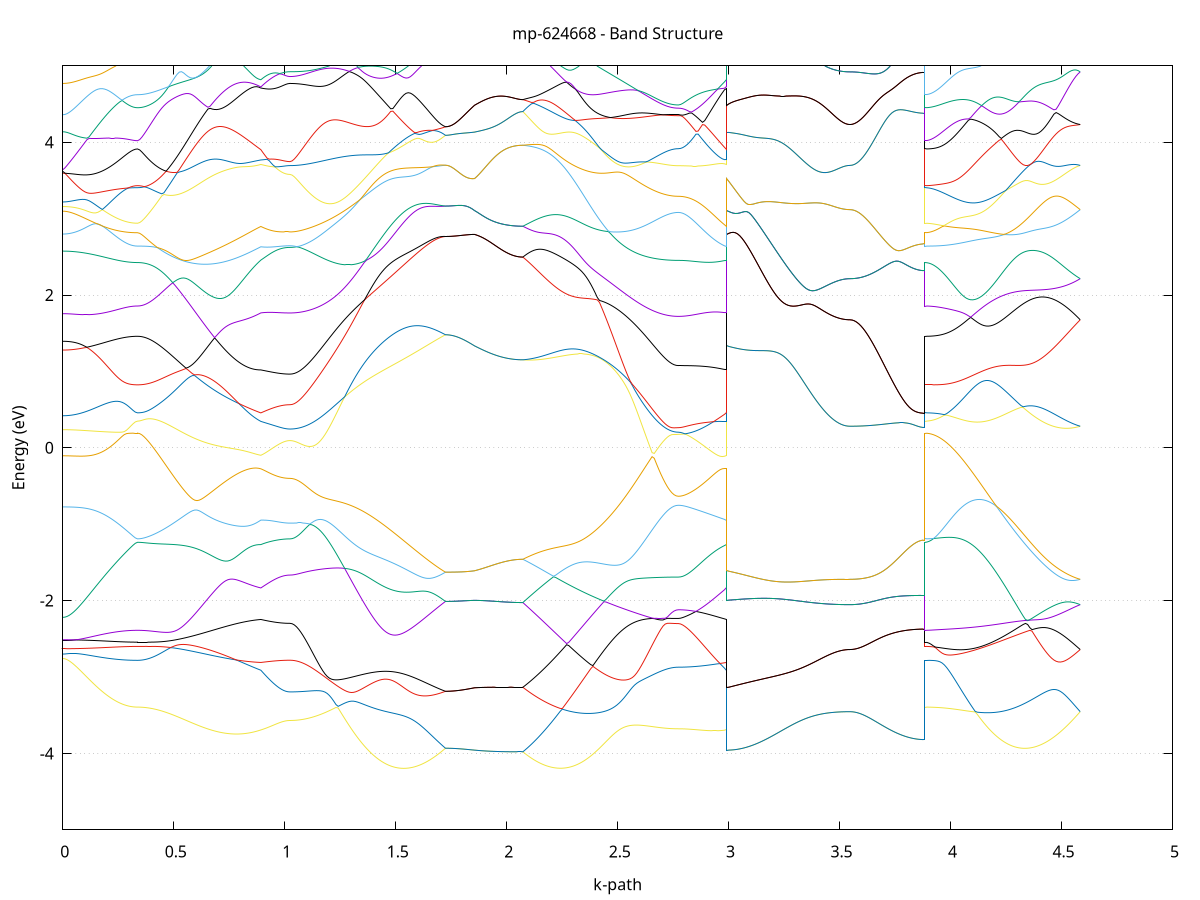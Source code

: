 set title 'mp-624668 - Band Structure'
set xlabel 'k-path'
set ylabel 'Energy (eV)'
set grid y
set yrange [-5:5]
set terminal png size 800,600
set output 'mp-624668_bands_gnuplot.png'
plot '-' using 1:2 with lines notitle, '-' using 1:2 with lines notitle, '-' using 1:2 with lines notitle, '-' using 1:2 with lines notitle, '-' using 1:2 with lines notitle, '-' using 1:2 with lines notitle, '-' using 1:2 with lines notitle, '-' using 1:2 with lines notitle, '-' using 1:2 with lines notitle, '-' using 1:2 with lines notitle, '-' using 1:2 with lines notitle, '-' using 1:2 with lines notitle, '-' using 1:2 with lines notitle, '-' using 1:2 with lines notitle, '-' using 1:2 with lines notitle, '-' using 1:2 with lines notitle, '-' using 1:2 with lines notitle, '-' using 1:2 with lines notitle, '-' using 1:2 with lines notitle, '-' using 1:2 with lines notitle, '-' using 1:2 with lines notitle, '-' using 1:2 with lines notitle, '-' using 1:2 with lines notitle, '-' using 1:2 with lines notitle, '-' using 1:2 with lines notitle, '-' using 1:2 with lines notitle, '-' using 1:2 with lines notitle, '-' using 1:2 with lines notitle, '-' using 1:2 with lines notitle, '-' using 1:2 with lines notitle, '-' using 1:2 with lines notitle, '-' using 1:2 with lines notitle, '-' using 1:2 with lines notitle, '-' using 1:2 with lines notitle, '-' using 1:2 with lines notitle, '-' using 1:2 with lines notitle, '-' using 1:2 with lines notitle, '-' using 1:2 with lines notitle, '-' using 1:2 with lines notitle, '-' using 1:2 with lines notitle, '-' using 1:2 with lines notitle, '-' using 1:2 with lines notitle, '-' using 1:2 with lines notitle, '-' using 1:2 with lines notitle, '-' using 1:2 with lines notitle, '-' using 1:2 with lines notitle, '-' using 1:2 with lines notitle, '-' using 1:2 with lines notitle, '-' using 1:2 with lines notitle, '-' using 1:2 with lines notitle, '-' using 1:2 with lines notitle, '-' using 1:2 with lines notitle, '-' using 1:2 with lines notitle, '-' using 1:2 with lines notitle, '-' using 1:2 with lines notitle, '-' using 1:2 with lines notitle, '-' using 1:2 with lines notitle, '-' using 1:2 with lines notitle, '-' using 1:2 with lines notitle, '-' using 1:2 with lines notitle, '-' using 1:2 with lines notitle, '-' using 1:2 with lines notitle, '-' using 1:2 with lines notitle, '-' using 1:2 with lines notitle
0.000000 -28.181648
0.009902 -28.181648
0.019805 -28.181648
0.029707 -28.181648
0.039609 -28.181648
0.049512 -28.181648
0.059414 -28.181548
0.069316 -28.181548
0.079219 -28.181548
0.089121 -28.181548
0.099023 -28.181548
0.108926 -28.181548
0.118828 -28.181448
0.128730 -28.181448
0.138633 -28.181448
0.148535 -28.181448
0.158437 -28.181348
0.168340 -28.181348
0.178242 -28.181348
0.188144 -28.181348
0.198047 -28.181248
0.207949 -28.181248
0.217851 -28.181248
0.227754 -28.181248
0.237656 -28.181148
0.247558 -28.181148
0.257461 -28.181148
0.267363 -28.181148
0.277265 -28.181148
0.287168 -28.181148
0.297070 -28.181148
0.306972 -28.181048
0.316875 -28.181048
0.326777 -28.181048
0.336679 -28.181048
0.336679 -28.181048
0.346603 -28.181048
0.356526 -28.181048
0.366450 -28.181048
0.376373 -28.181048
0.386297 -28.181048
0.396220 -28.181048
0.406144 -28.180948
0.416067 -28.180948
0.425991 -28.180948
0.435914 -28.180948
0.445838 -28.180848
0.455761 -28.180848
0.465685 -28.180748
0.475608 -28.180748
0.485532 -28.180648
0.495455 -28.180648
0.505379 -28.180548
0.515302 -28.180548
0.525226 -28.180448
0.535149 -28.180448
0.545073 -28.180348
0.554996 -28.180248
0.564920 -28.180248
0.574843 -28.180148
0.584767 -28.180048
0.594690 -28.180048
0.604614 -28.179948
0.614537 -28.179848
0.624461 -28.179848
0.634384 -28.179748
0.644308 -28.179648
0.654231 -28.179648
0.664155 -28.179548
0.674078 -28.179448
0.684002 -28.179448
0.693925 -28.179348
0.703849 -28.179248
0.713772 -28.179248
0.723696 -28.179148
0.733619 -28.179148
0.743543 -28.179048
0.753466 -28.178948
0.763390 -28.178948
0.773313 -28.178848
0.783237 -28.178848
0.793160 -28.178748
0.803084 -28.178748
0.813007 -28.178748
0.822931 -28.178648
0.832854 -28.178648
0.842778 -28.178648
0.852701 -28.178548
0.862625 -28.178548
0.872548 -28.178548
0.882472 -28.178548
0.892395 -28.178548
0.892395 -28.178548
0.901764 -28.178448
0.911133 -28.178448
0.920501 -28.178448
0.929870 -28.178448
0.939238 -28.178448
0.948607 -28.178448
0.957976 -28.178448
0.967344 -28.178448
0.976713 -28.178448
0.986081 -28.178448
0.995450 -28.178448
1.004818 -28.178448
1.014187 -28.178448
1.023556 -28.178448
1.023556 -28.178448
1.033424 -28.178448
1.043292 -28.178448
1.053161 -28.178348
1.063029 -28.178348
1.072897 -28.178248
1.082766 -28.178148
1.092634 -28.178048
1.102502 -28.177948
1.112371 -28.177748
1.122239 -28.177648
1.132107 -28.177448
1.141976 -28.177248
1.151844 -28.177048
1.161713 -28.176848
1.171581 -28.176648
1.181449 -28.176448
1.191318 -28.176148
1.201186 -28.175848
1.211054 -28.175648
1.220923 -28.175348
1.230791 -28.175048
1.240659 -28.174748
1.250528 -28.174448
1.260396 -28.174048
1.270264 -28.173748
1.280133 -28.173448
1.290001 -28.173048
1.299869 -28.172648
1.309738 -28.172348
1.319606 -28.171948
1.329475 -28.171548
1.339343 -28.171148
1.349211 -28.170748
1.359080 -28.170348
1.368948 -28.170048
1.378816 -28.169648
1.388685 -28.169248
1.398553 -28.168848
1.408421 -28.168448
1.418290 -28.168048
1.428158 -28.167648
1.438026 -28.167248
1.447895 -28.166848
1.457763 -28.166448
1.467631 -28.166048
1.477500 -28.165648
1.487368 -28.165248
1.497237 -28.164948
1.507105 -28.164548
1.516973 -28.164148
1.526842 -28.163848
1.536710 -28.163448
1.546578 -28.163148
1.556447 -28.162848
1.566315 -28.162448
1.576183 -28.162148
1.586052 -28.161848
1.595920 -28.161548
1.605788 -28.161348
1.615657 -28.161048
1.625525 -28.160748
1.635393 -28.160548
1.645262 -28.160348
1.655130 -28.160148
1.664999 -28.159948
1.674867 -28.159748
1.684735 -28.159548
1.694604 -28.159348
1.704472 -28.159248
1.714340 -28.159048
1.724209 -28.158948
1.724209 -28.158948
1.733577 -28.158948
1.742946 -28.158948
1.752314 -28.158948
1.761683 -28.158948
1.771052 -28.158948
1.780420 -28.158948
1.789789 -28.158948
1.799157 -28.158948
1.808526 -28.158948
1.817894 -28.158948
1.827263 -28.158948
1.836632 -28.158948
1.846000 -28.158948
1.855369 -28.158948
1.855369 -28.158948
1.865258 -28.158948
1.875148 -28.158948
1.885037 -28.158948
1.894927 -28.158948
1.904817 -28.158948
1.914706 -28.158948
1.924596 -28.158948
1.934485 -28.158948
1.944375 -28.158948
1.954264 -28.158948
1.964154 -28.158948
1.974043 -28.158948
1.983933 -28.158948
1.993822 -28.158948
2.003712 -28.158948
2.013602 -28.158948
2.023491 -28.158948
2.033381 -28.158948
2.043270 -28.158948
2.053160 -28.158948
2.063049 -28.158948
2.072939 -28.158948
2.072939 -28.158948
2.082807 -28.159048
2.092676 -28.159248
2.102544 -28.159348
2.112412 -28.159548
2.122281 -28.159748
2.132149 -28.159948
2.142017 -28.160148
2.151886 -28.160348
2.161754 -28.160548
2.171622 -28.160848
2.181491 -28.161048
2.191359 -28.161348
2.201227 -28.161648
2.211096 -28.161948
2.220964 -28.162248
2.230833 -28.162548
2.240701 -28.162848
2.250569 -28.163248
2.260438 -28.163548
2.270306 -28.163948
2.280174 -28.164248
2.290043 -28.164648
2.299911 -28.164948
2.309779 -28.165348
2.319648 -28.165748
2.329516 -28.166148
2.339384 -28.166548
2.349253 -28.166948
2.359121 -28.167348
2.368989 -28.167748
2.378858 -28.168148
2.388726 -28.168548
2.398595 -28.168948
2.408463 -28.169348
2.418331 -28.169748
2.428200 -28.170148
2.438068 -28.170548
2.447936 -28.170948
2.457805 -28.171348
2.467673 -28.171748
2.477541 -28.172048
2.487410 -28.172448
2.497278 -28.172848
2.507146 -28.173148
2.517015 -28.173548
2.526883 -28.173848
2.536752 -28.174248
2.546620 -28.174548
2.556488 -28.174848
2.566357 -28.175148
2.576225 -28.175448
2.586093 -28.175748
2.595962 -28.176048
2.605830 -28.176348
2.615698 -28.176548
2.625567 -28.176848
2.635435 -28.177048
2.645303 -28.177248
2.655172 -28.177448
2.665040 -28.177648
2.674908 -28.177848
2.684777 -28.177948
2.694645 -28.178048
2.704514 -28.178248
2.714382 -28.178348
2.724250 -28.178448
2.734119 -28.178448
2.743987 -28.178548
2.753855 -28.178548
2.763724 -28.178648
2.773592 -28.178648
2.773592 -28.178648
2.783482 -28.178648
2.793371 -28.178648
2.803261 -28.178648
2.813150 -28.178648
2.823040 -28.178648
2.832929 -28.178648
2.842819 -28.178648
2.852708 -28.178548
2.862598 -28.178548
2.872488 -28.178548
2.882377 -28.178548
2.892267 -28.178548
2.902156 -28.178548
2.912046 -28.178548
2.921935 -28.178548
2.931825 -28.178548
2.941714 -28.178548
2.951604 -28.178548
2.961493 -28.178548
2.971383 -28.178548
2.981273 -28.178548
2.991162 -28.178548
2.991162 -28.158948
3.001086 -28.159048
3.011009 -28.159048
3.020933 -28.159048
3.030856 -28.159048
3.040780 -28.159148
3.050703 -28.159148
3.060627 -28.159148
3.070550 -28.159248
3.080474 -28.159248
3.090397 -28.159248
3.100321 -28.159348
3.110244 -28.159348
3.120168 -28.159448
3.130091 -28.159448
3.140015 -28.159548
3.149938 -28.159548
3.159862 -28.159648
3.169785 -28.159748
3.179709 -28.159748
3.189632 -28.159848
3.199556 -28.159848
3.209479 -28.159948
3.219403 -28.160048
3.229326 -28.160048
3.239250 -28.160148
3.249173 -28.160248
3.259097 -28.160248
3.269020 -28.160348
3.278944 -28.160348
3.288867 -28.160448
3.298791 -28.160548
3.308714 -28.160548
3.318638 -28.160648
3.328561 -28.160748
3.338485 -28.160748
3.348408 -28.160848
3.358332 -28.160848
3.368255 -28.160948
3.378179 -28.160948
3.388102 -28.161048
3.398026 -28.161048
3.407949 -28.161148
3.417873 -28.161148
3.427796 -28.161148
3.437720 -28.161248
3.447643 -28.161248
3.457567 -28.161248
3.467490 -28.161348
3.477414 -28.161348
3.487337 -28.161348
3.497261 -28.161348
3.507184 -28.161348
3.517108 -28.161448
3.527031 -28.161448
3.536955 -28.161448
3.546878 -28.161448
3.546878 -28.161448
3.556780 -28.161448
3.566683 -28.161448
3.576585 -28.161448
3.586487 -28.161448
3.596390 -28.161448
3.606292 -28.161448
3.616194 -28.161448
3.626097 -28.161448
3.635999 -28.161448
3.645902 -28.161448
3.655804 -28.161448
3.665706 -28.161448
3.675609 -28.161448
3.685511 -28.161448
3.695413 -28.161448
3.705316 -28.161448
3.715218 -28.161448
3.725120 -28.161448
3.735023 -28.161448
3.744925 -28.161448
3.754827 -28.161448
3.764730 -28.161448
3.774632 -28.161448
3.784534 -28.161448
3.794437 -28.161448
3.804339 -28.161448
3.814241 -28.161448
3.824144 -28.161448
3.834046 -28.161448
3.843948 -28.161448
3.853851 -28.161448
3.863753 -28.161448
3.873655 -28.161448
3.883558 -28.161448
3.883558 -28.181048
3.893426 -28.181048
3.903294 -28.181048
3.913163 -28.181048
3.923031 -28.180948
3.932899 -28.180848
3.942768 -28.180748
3.952636 -28.180648
3.962504 -28.180548
3.972373 -28.180448
3.982241 -28.180248
3.992109 -28.180048
4.001978 -28.179948
4.011846 -28.179748
4.021715 -28.179448
4.031583 -28.179248
4.041451 -28.179048
4.051320 -28.178748
4.061188 -28.178548
4.071056 -28.178248
4.080925 -28.177948
4.090793 -28.177648
4.100661 -28.177348
4.110530 -28.177048
4.120398 -28.176648
4.130266 -28.176348
4.140135 -28.175948
4.150003 -28.175648
4.159871 -28.175248
4.169740 -28.174848
4.179608 -28.174548
4.189477 -28.174148
4.199345 -28.173748
4.209213 -28.173348
4.219082 -28.172948
4.228950 -28.172548
4.238818 -28.172148
4.248687 -28.171748
4.258555 -28.171348
4.268423 -28.170948
4.278292 -28.170548
4.288160 -28.170148
4.298028 -28.169748
4.307897 -28.169348
4.317765 -28.168948
4.327634 -28.168548
4.337502 -28.168148
4.347370 -28.167748
4.357239 -28.167448
4.367107 -28.167048
4.376975 -28.166648
4.386844 -28.166348
4.396712 -28.165948
4.406580 -28.165648
4.416449 -28.165348
4.426317 -28.164948
4.436185 -28.164648
4.446054 -28.164348
4.455922 -28.164048
4.465790 -28.163748
4.475659 -28.163548
4.485527 -28.163248
4.495396 -28.163048
4.505264 -28.162748
4.515132 -28.162548
4.525001 -28.162348
4.534869 -28.162148
4.544737 -28.162048
4.554606 -28.161848
4.564474 -28.161648
4.574342 -28.161548
4.584211 -28.161448
e
0.000000 -28.170048
0.009902 -28.170048
0.019805 -28.170048
0.029707 -28.170048
0.039609 -28.170148
0.049512 -28.170148
0.059414 -28.170148
0.069316 -28.170148
0.079219 -28.170148
0.089121 -28.170148
0.099023 -28.170148
0.108926 -28.170248
0.118828 -28.170248
0.128730 -28.170248
0.138633 -28.170248
0.148535 -28.170248
0.158437 -28.170348
0.168340 -28.170348
0.178242 -28.170348
0.188144 -28.170448
0.198047 -28.170448
0.207949 -28.170448
0.217851 -28.170448
0.227754 -28.170448
0.237656 -28.170548
0.247558 -28.170548
0.257461 -28.170548
0.267363 -28.170548
0.277265 -28.170548
0.287168 -28.170648
0.297070 -28.170648
0.306972 -28.170648
0.316875 -28.170648
0.326777 -28.170648
0.336679 -28.170648
0.336679 -28.170648
0.346603 -28.170648
0.356526 -28.170648
0.366450 -28.170648
0.376373 -28.170648
0.386297 -28.170548
0.396220 -28.170548
0.406144 -28.170548
0.416067 -28.170548
0.425991 -28.170448
0.435914 -28.170448
0.445838 -28.170448
0.455761 -28.170348
0.465685 -28.170348
0.475608 -28.170248
0.485532 -28.170248
0.495455 -28.170248
0.505379 -28.170148
0.515302 -28.170048
0.525226 -28.170048
0.535149 -28.169948
0.545073 -28.169948
0.554996 -28.169848
0.564920 -28.169848
0.574843 -28.169748
0.584767 -28.169648
0.594690 -28.169648
0.604614 -28.169548
0.614537 -28.169448
0.624461 -28.169348
0.634384 -28.169348
0.644308 -28.169248
0.654231 -28.169148
0.664155 -28.169148
0.674078 -28.169048
0.684002 -28.168948
0.693925 -28.168948
0.703849 -28.168848
0.713772 -28.168748
0.723696 -28.168748
0.733619 -28.168648
0.743543 -28.168548
0.753466 -28.168548
0.763390 -28.168448
0.773313 -28.168448
0.783237 -28.168348
0.793160 -28.168348
0.803084 -28.168248
0.813007 -28.168248
0.822931 -28.168148
0.832854 -28.168148
0.842778 -28.168048
0.852701 -28.168048
0.862625 -28.168048
0.872548 -28.168048
0.882472 -28.167948
0.892395 -28.167948
0.892395 -28.167948
0.901764 -28.167948
0.911133 -28.167948
0.920501 -28.167948
0.929870 -28.167948
0.939238 -28.167948
0.948607 -28.167948
0.957976 -28.167948
0.967344 -28.167948
0.976713 -28.167948
0.986081 -28.167948
0.995450 -28.167948
1.004818 -28.167948
1.014187 -28.167948
1.023556 -28.167948
1.023556 -28.167948
1.033424 -28.167948
1.043292 -28.167948
1.053161 -28.167948
1.063029 -28.167848
1.072897 -28.167848
1.082766 -28.167748
1.092634 -28.167648
1.102502 -28.167548
1.112371 -28.167448
1.122239 -28.167348
1.132107 -28.167248
1.141976 -28.167148
1.151844 -28.167048
1.161713 -28.166848
1.171581 -28.166748
1.181449 -28.166548
1.191318 -28.166348
1.201186 -28.166248
1.211054 -28.166048
1.220923 -28.165848
1.230791 -28.165648
1.240659 -28.165448
1.250528 -28.165248
1.260396 -28.165048
1.270264 -28.164848
1.280133 -28.164548
1.290001 -28.164348
1.299869 -28.164148
1.309738 -28.163848
1.319606 -28.163648
1.329475 -28.163448
1.339343 -28.163148
1.349211 -28.162948
1.359080 -28.162748
1.368948 -28.162448
1.378816 -28.162248
1.388685 -28.162048
1.398553 -28.161748
1.408421 -28.161548
1.418290 -28.161348
1.428158 -28.161148
1.438026 -28.160948
1.447895 -28.160748
1.457763 -28.160548
1.467631 -28.160348
1.477500 -28.160148
1.487368 -28.159948
1.497237 -28.159748
1.507105 -28.159648
1.516973 -28.159448
1.526842 -28.159348
1.536710 -28.159148
1.546578 -28.159048
1.556447 -28.158948
1.566315 -28.158848
1.576183 -28.158748
1.586052 -28.158648
1.595920 -28.158648
1.605788 -28.158548
1.615657 -28.158548
1.625525 -28.158448
1.635393 -28.158448
1.645262 -28.158448
1.655130 -28.158448
1.664999 -28.158548
1.674867 -28.158548
1.684735 -28.158648
1.694604 -28.158648
1.704472 -28.158748
1.714340 -28.158848
1.724209 -28.158948
1.724209 -28.158948
1.733577 -28.158948
1.742946 -28.158948
1.752314 -28.158948
1.761683 -28.158948
1.771052 -28.158948
1.780420 -28.158948
1.789789 -28.158948
1.799157 -28.158948
1.808526 -28.158948
1.817894 -28.158948
1.827263 -28.158948
1.836632 -28.158948
1.846000 -28.158948
1.855369 -28.158948
1.855369 -28.158948
1.865258 -28.158948
1.875148 -28.158948
1.885037 -28.158948
1.894927 -28.158948
1.904817 -28.158948
1.914706 -28.158948
1.924596 -28.158948
1.934485 -28.158948
1.944375 -28.158948
1.954264 -28.158948
1.964154 -28.158948
1.974043 -28.158948
1.983933 -28.158948
1.993822 -28.158948
2.003712 -28.158948
2.013602 -28.158948
2.023491 -28.158948
2.033381 -28.158948
2.043270 -28.158948
2.053160 -28.158948
2.063049 -28.158948
2.072939 -28.158948
2.072939 -28.158948
2.082807 -28.158848
2.092676 -28.158748
2.102544 -28.158648
2.112412 -28.158548
2.122281 -28.158548
2.132149 -28.158448
2.142017 -28.158448
2.151886 -28.158448
2.161754 -28.158448
2.171622 -28.158448
2.181491 -28.158448
2.191359 -28.158548
2.201227 -28.158548
2.211096 -28.158648
2.220964 -28.158748
2.230833 -28.158748
2.240701 -28.158848
2.250569 -28.158948
2.260438 -28.159148
2.270306 -28.159248
2.280174 -28.159348
2.290043 -28.159548
2.299911 -28.159648
2.309779 -28.159848
2.319648 -28.160048
2.329516 -28.160248
2.339384 -28.160448
2.349253 -28.160648
2.359121 -28.160848
2.368989 -28.161048
2.378858 -28.161248
2.388726 -28.161448
2.398595 -28.161648
2.408463 -28.161948
2.418331 -28.162148
2.428200 -28.162348
2.438068 -28.162548
2.447936 -28.162848
2.457805 -28.163048
2.467673 -28.163248
2.477541 -28.163548
2.487410 -28.163748
2.497278 -28.163948
2.507146 -28.164248
2.517015 -28.164448
2.526883 -28.164648
2.536752 -28.164848
2.546620 -28.165048
2.556488 -28.165248
2.566357 -28.165448
2.576225 -28.165648
2.586093 -28.165848
2.595962 -28.166048
2.605830 -28.166248
2.615698 -28.166348
2.625567 -28.166548
2.635435 -28.166748
2.645303 -28.166848
2.655172 -28.166948
2.665040 -28.167048
2.674908 -28.167248
2.684777 -28.167348
2.694645 -28.167448
2.704514 -28.167448
2.714382 -28.167548
2.724250 -28.167648
2.734119 -28.167648
2.743987 -28.167748
2.753855 -28.167748
2.763724 -28.167748
2.773592 -28.167748
2.773592 -28.167748
2.783482 -28.167748
2.793371 -28.167748
2.803261 -28.167748
2.813150 -28.167748
2.823040 -28.167748
2.832929 -28.167748
2.842819 -28.167748
2.852708 -28.167848
2.862598 -28.167848
2.872488 -28.167848
2.882377 -28.167848
2.892267 -28.167848
2.902156 -28.167848
2.912046 -28.167848
2.921935 -28.167848
2.931825 -28.167848
2.941714 -28.167848
2.951604 -28.167948
2.961493 -28.167948
2.971383 -28.167948
2.981273 -28.167948
2.991162 -28.167948
2.991162 -28.158948
3.001086 -28.159048
3.011009 -28.159048
3.020933 -28.159048
3.030856 -28.159048
3.040780 -28.159148
3.050703 -28.159148
3.060627 -28.159148
3.070550 -28.159248
3.080474 -28.159248
3.090397 -28.159248
3.100321 -28.159348
3.110244 -28.159348
3.120168 -28.159448
3.130091 -28.159448
3.140015 -28.159548
3.149938 -28.159548
3.159862 -28.159648
3.169785 -28.159748
3.179709 -28.159748
3.189632 -28.159848
3.199556 -28.159848
3.209479 -28.159948
3.219403 -28.160048
3.229326 -28.160048
3.239250 -28.160148
3.249173 -28.160248
3.259097 -28.160248
3.269020 -28.160348
3.278944 -28.160348
3.288867 -28.160448
3.298791 -28.160548
3.308714 -28.160548
3.318638 -28.160648
3.328561 -28.160748
3.338485 -28.160748
3.348408 -28.160848
3.358332 -28.160848
3.368255 -28.160948
3.378179 -28.160948
3.388102 -28.161048
3.398026 -28.161048
3.407949 -28.161148
3.417873 -28.161148
3.427796 -28.161148
3.437720 -28.161248
3.447643 -28.161248
3.457567 -28.161248
3.467490 -28.161348
3.477414 -28.161348
3.487337 -28.161348
3.497261 -28.161348
3.507184 -28.161348
3.517108 -28.161448
3.527031 -28.161448
3.536955 -28.161448
3.546878 -28.161448
3.546878 -28.161448
3.556780 -28.161448
3.566683 -28.161448
3.576585 -28.161448
3.586487 -28.161448
3.596390 -28.161448
3.606292 -28.161448
3.616194 -28.161448
3.626097 -28.161448
3.635999 -28.161448
3.645902 -28.161448
3.655804 -28.161448
3.665706 -28.161448
3.675609 -28.161448
3.685511 -28.161448
3.695413 -28.161448
3.705316 -28.161448
3.715218 -28.161448
3.725120 -28.161448
3.735023 -28.161448
3.744925 -28.161448
3.754827 -28.161448
3.764730 -28.161448
3.774632 -28.161448
3.784534 -28.161448
3.794437 -28.161448
3.804339 -28.161448
3.814241 -28.161448
3.824144 -28.161448
3.834046 -28.161448
3.843948 -28.161448
3.853851 -28.161448
3.863753 -28.161448
3.873655 -28.161448
3.883558 -28.161448
3.883558 -28.170648
3.893426 -28.170648
3.903294 -28.170648
3.913163 -28.170548
3.923031 -28.170548
3.932899 -28.170448
3.942768 -28.170448
3.952636 -28.170348
3.962504 -28.170248
3.972373 -28.170148
3.982241 -28.170048
3.992109 -28.169948
4.001978 -28.169848
4.011846 -28.169648
4.021715 -28.169548
4.031583 -28.169348
4.041451 -28.169248
4.051320 -28.169048
4.061188 -28.168848
4.071056 -28.168648
4.080925 -28.168448
4.090793 -28.168248
4.100661 -28.168048
4.110530 -28.167848
4.120398 -28.167648
4.130266 -28.167448
4.140135 -28.167248
4.150003 -28.166948
4.159871 -28.166748
4.169740 -28.166548
4.179608 -28.166248
4.189477 -28.166048
4.199345 -28.165748
4.209213 -28.165548
4.219082 -28.165348
4.228950 -28.165048
4.238818 -28.164848
4.248687 -28.164648
4.258555 -28.164348
4.268423 -28.164148
4.278292 -28.163948
4.288160 -28.163648
4.298028 -28.163448
4.307897 -28.163248
4.317765 -28.163048
4.327634 -28.162848
4.337502 -28.162648
4.347370 -28.162448
4.357239 -28.162348
4.367107 -28.162148
4.376975 -28.161948
4.386844 -28.161848
4.396712 -28.161648
4.406580 -28.161548
4.416449 -28.161448
4.426317 -28.161348
4.436185 -28.161248
4.446054 -28.161148
4.455922 -28.161048
4.465790 -28.161048
4.475659 -28.161048
4.485527 -28.160948
4.495396 -28.160948
4.505264 -28.160948
4.515132 -28.160948
4.525001 -28.160948
4.534869 -28.161048
4.544737 -28.161048
4.554606 -28.161148
4.564474 -28.161248
4.574342 -28.161348
4.584211 -28.161448
e
0.000000 -13.791848
0.009902 -13.791748
0.019805 -13.791348
0.029707 -13.790748
0.039609 -13.789848
0.049512 -13.788848
0.059414 -13.787448
0.069316 -13.785848
0.079219 -13.784048
0.089121 -13.782048
0.099023 -13.779848
0.108926 -13.777348
0.118828 -13.774648
0.128730 -13.771748
0.138633 -13.768748
0.148535 -13.765448
0.158437 -13.762048
0.168340 -13.758448
0.178242 -13.754748
0.188144 -13.750848
0.198047 -13.746848
0.207949 -13.742748
0.217851 -13.738648
0.227754 -13.734548
0.237656 -13.730348
0.247558 -13.726248
0.257461 -13.722148
0.267363 -13.718348
0.277265 -13.714648
0.287168 -13.711348
0.297070 -13.708348
0.306972 -13.705948
0.316875 -13.704148
0.326777 -13.702948
0.336679 -13.702548
0.336679 -13.702548
0.346603 -13.702548
0.356526 -13.702648
0.366450 -13.702648
0.376373 -13.702648
0.386297 -13.702748
0.396220 -13.702748
0.406144 -13.702848
0.416067 -13.702948
0.425991 -13.703048
0.435914 -13.703248
0.445838 -13.703448
0.455761 -13.703748
0.465685 -13.704048
0.475608 -13.704348
0.485532 -13.704848
0.495455 -13.705348
0.505379 -13.705948
0.515302 -13.706648
0.525226 -13.707548
0.535149 -13.708548
0.545073 -13.709648
0.554996 -13.710948
0.564920 -13.712348
0.574843 -13.714048
0.584767 -13.715848
0.594690 -13.717848
0.604614 -13.720048
0.614537 -13.722448
0.624461 -13.725048
0.634384 -13.727848
0.644308 -13.730848
0.654231 -13.733948
0.664155 -13.737248
0.674078 -13.740548
0.684002 -13.744048
0.693925 -13.747548
0.703849 -13.751148
0.713772 -13.754748
0.723696 -13.758248
0.733619 -13.761848
0.743543 -13.765348
0.753466 -13.768748
0.763390 -13.772048
0.773313 -13.775248
0.783237 -13.778248
0.793160 -13.781148
0.803084 -13.783948
0.813007 -13.786548
0.822931 -13.788848
0.832854 -13.791048
0.842778 -13.793048
0.852701 -13.794748
0.862625 -13.796248
0.872548 -13.797548
0.882472 -13.798548
0.892395 -13.799248
0.892395 -13.799248
0.901764 -13.798148
0.911133 -13.796948
0.920501 -13.795748
0.929870 -13.794448
0.939238 -13.793248
0.948607 -13.792048
0.957976 -13.790848
0.967344 -13.789848
0.976713 -13.788848
0.986081 -13.788048
0.995450 -13.787348
1.004818 -13.786848
1.014187 -13.786448
1.023556 -13.786348
1.023556 -13.786348
1.033424 -13.786348
1.043292 -13.786048
1.053161 -13.785648
1.063029 -13.785048
1.072897 -13.784348
1.082766 -13.783448
1.092634 -13.782448
1.102502 -13.781248
1.112371 -13.779848
1.122239 -13.778348
1.132107 -13.776748
1.141976 -13.774948
1.151844 -13.772948
1.161713 -13.770948
1.171581 -13.768648
1.181449 -13.766348
1.191318 -13.763848
1.201186 -13.761248
1.211054 -13.758548
1.220923 -13.755648
1.230791 -13.752748
1.240659 -13.749648
1.250528 -13.746448
1.260396 -13.743248
1.270264 -13.739848
1.280133 -13.736448
1.290001 -13.732948
1.299869 -13.729348
1.309738 -13.725648
1.319606 -13.721948
1.329475 -13.718148
1.339343 -13.714348
1.349211 -13.710448
1.359080 -13.706548
1.368948 -13.702648
1.378816 -13.698648
1.388685 -13.694748
1.398553 -13.690748
1.408421 -13.686748
1.418290 -13.682848
1.428158 -13.678848
1.438026 -13.674948
1.447895 -13.671048
1.457763 -13.667248
1.467631 -13.663448
1.477500 -13.659648
1.487368 -13.656048
1.497237 -13.652448
1.507105 -13.649048
1.516973 -13.645748
1.526842 -13.642648
1.536710 -13.639848
1.546578 -13.637648
1.556447 -13.636248
1.566315 -13.635948
1.576183 -13.636848
1.586052 -13.638448
1.595920 -13.640548
1.605788 -13.642748
1.615657 -13.644848
1.625525 -13.646948
1.635393 -13.648848
1.645262 -13.650548
1.655130 -13.652148
1.664999 -13.653548
1.674867 -13.654648
1.684735 -13.655548
1.694604 -13.656248
1.704472 -13.656748
1.714340 -13.657048
1.724209 -13.657048
1.724209 -13.657048
1.733577 -13.657048
1.742946 -13.657148
1.752314 -13.657148
1.761683 -13.657248
1.771052 -13.657348
1.780420 -13.657448
1.789789 -13.657548
1.799157 -13.657648
1.808526 -13.657848
1.817894 -13.657948
1.827263 -13.658148
1.836632 -13.658348
1.846000 -13.658548
1.855369 -13.658748
1.855369 -13.658748
1.865258 -13.658748
1.875148 -13.658648
1.885037 -13.658548
1.894927 -13.658548
1.904817 -13.658448
1.914706 -13.658348
1.924596 -13.658248
1.934485 -13.658248
1.944375 -13.658148
1.954264 -13.658148
1.964154 -13.658048
1.974043 -13.657948
1.983933 -13.657948
1.993822 -13.657848
2.003712 -13.657848
2.013602 -13.657848
2.023491 -13.657748
2.033381 -13.657748
2.043270 -13.657748
2.053160 -13.657748
2.063049 -13.657748
2.072939 -13.657748
2.072939 -13.657748
2.082807 -13.657848
2.092676 -13.657848
2.102544 -13.657648
2.112412 -13.657248
2.122281 -13.656648
2.132149 -13.655948
2.142017 -13.655048
2.151886 -13.654048
2.161754 -13.652948
2.171622 -13.651848
2.181491 -13.650848
2.191359 -13.649948
2.201227 -13.649448
2.211096 -13.649348
2.220964 -13.649748
2.230833 -13.650848
2.240701 -13.652448
2.250569 -13.654748
2.260438 -13.657348
2.270306 -13.660448
2.280174 -13.663748
2.290043 -13.667348
2.299911 -13.671048
2.309779 -13.674948
2.319648 -13.678848
2.329516 -13.682948
2.339384 -13.687148
2.349253 -13.691348
2.359121 -13.695648
2.368989 -13.699948
2.378858 -13.704348
2.388726 -13.708748
2.398595 -13.713048
2.408463 -13.717448
2.418331 -13.721848
2.428200 -13.726148
2.438068 -13.730448
2.447936 -13.734748
2.457805 -13.739048
2.467673 -13.743248
2.477541 -13.747348
2.487410 -13.751448
2.497278 -13.755448
2.507146 -13.759348
2.517015 -13.763248
2.526883 -13.766948
2.536752 -13.770648
2.546620 -13.774248
2.556488 -13.777648
2.566357 -13.781048
2.576225 -13.784248
2.586093 -13.787348
2.595962 -13.790348
2.605830 -13.793148
2.615698 -13.795848
2.625567 -13.798448
2.635435 -13.800848
2.645303 -13.803148
2.655172 -13.805248
2.665040 -13.807148
2.674908 -13.808948
2.684777 -13.810648
2.694645 -13.812048
2.704514 -13.813348
2.714382 -13.814548
2.724250 -13.815448
2.734119 -13.816248
2.743987 -13.816848
2.753855 -13.817348
2.763724 -13.817548
2.773592 -13.817648
2.773592 -13.817648
2.783482 -13.817648
2.793371 -13.817548
2.803261 -13.817348
2.813150 -13.817048
2.823040 -13.816648
2.832929 -13.816248
2.842819 -13.815748
2.852708 -13.815148
2.862598 -13.814548
2.872488 -13.813748
2.882377 -13.812948
2.892267 -13.812048
2.902156 -13.811148
2.912046 -13.810048
2.921935 -13.808948
2.931825 -13.807748
2.941714 -13.806448
2.951604 -13.805148
2.961493 -13.803748
2.971383 -13.802348
2.981273 -13.800848
2.991162 -13.799248
2.991162 -13.658748
3.001086 -13.659448
3.011009 -13.660148
3.020933 -13.660948
3.030856 -13.661848
3.040780 -13.662848
3.050703 -13.663948
3.060627 -13.665148
3.070550 -13.666348
3.080474 -13.667748
3.090397 -13.669148
3.100321 -13.670648
3.110244 -13.672148
3.120168 -13.673848
3.130091 -13.675448
3.140015 -13.677248
3.149938 -13.678948
3.159862 -13.680848
3.169785 -13.682648
3.179709 -13.684548
3.189632 -13.686448
3.199556 -13.688348
3.209479 -13.690348
3.219403 -13.692248
3.229326 -13.694248
3.239250 -13.696148
3.249173 -13.698148
3.259097 -13.700048
3.269020 -13.702048
3.278944 -13.703948
3.288867 -13.705848
3.298791 -13.707648
3.308714 -13.709548
3.318638 -13.711348
3.328561 -13.713048
3.338485 -13.714748
3.348408 -13.716448
3.358332 -13.718048
3.368255 -13.719548
3.378179 -13.721048
3.388102 -13.722448
3.398026 -13.723748
3.407949 -13.725048
3.417873 -13.726248
3.427796 -13.727348
3.437720 -13.728448
3.447643 -13.729348
3.457567 -13.730248
3.467490 -13.731048
3.477414 -13.731748
3.487337 -13.732348
3.497261 -13.732848
3.507184 -13.733248
3.517108 -13.733648
3.527031 -13.733848
3.536955 -13.733948
3.546878 -13.734048
3.546878 -13.734048
3.556780 -13.733948
3.566683 -13.733848
3.576585 -13.733648
3.586487 -13.733348
3.596390 -13.732948
3.606292 -13.732548
3.616194 -13.731948
3.626097 -13.731348
3.635999 -13.730648
3.645902 -13.729948
3.655804 -13.729148
3.665706 -13.728248
3.675609 -13.727348
3.685511 -13.726348
3.695413 -13.725448
3.705316 -13.724348
3.715218 -13.723348
3.725120 -13.722248
3.735023 -13.721248
3.744925 -13.720148
3.754827 -13.719148
3.764730 -13.718148
3.774632 -13.717148
3.784534 -13.716148
3.794437 -13.715348
3.804339 -13.714448
3.814241 -13.713748
3.824144 -13.713048
3.834046 -13.712448
3.843948 -13.711948
3.853851 -13.711548
3.863753 -13.711348
3.873655 -13.711148
3.883558 -13.711048
3.883558 -13.702548
3.893426 -13.702548
3.903294 -13.702448
3.913163 -13.702248
3.923031 -13.702048
3.932899 -13.701748
3.942768 -13.701348
3.952636 -13.700948
3.962504 -13.700448
3.972373 -13.699948
3.982241 -13.699348
3.992109 -13.698648
4.001978 -13.697948
4.011846 -13.697148
4.021715 -13.696348
4.031583 -13.695548
4.041451 -13.694648
4.051320 -13.693748
4.061188 -13.692748
4.071056 -13.691848
4.080925 -13.690848
4.090793 -13.689848
4.100661 -13.688948
4.110530 -13.687948
4.120398 -13.687048
4.130266 -13.686048
4.140135 -13.685148
4.150003 -13.684348
4.159871 -13.683548
4.169740 -13.682848
4.179608 -13.682148
4.189477 -13.681648
4.199345 -13.681148
4.209213 -13.680848
4.219082 -13.680648
4.228950 -13.680648
4.238818 -13.680748
4.248687 -13.680948
4.258555 -13.681448
4.268423 -13.682048
4.278292 -13.682948
4.288160 -13.683948
4.298028 -13.685248
4.307897 -13.686648
4.317765 -13.688248
4.327634 -13.690048
4.337502 -13.692048
4.347370 -13.694148
4.357239 -13.696348
4.367107 -13.698648
4.376975 -13.701048
4.386844 -13.703548
4.396712 -13.706048
4.406580 -13.708548
4.416449 -13.711048
4.426317 -13.713548
4.436185 -13.715948
4.446054 -13.718248
4.455922 -13.720448
4.465790 -13.722548
4.475659 -13.724548
4.485527 -13.726348
4.495396 -13.727948
4.505264 -13.729448
4.515132 -13.730748
4.525001 -13.731848
4.534869 -13.732748
4.544737 -13.733448
4.554606 -13.733948
4.564474 -13.734248
4.574342 -13.734248
4.584211 -13.734048
e
0.000000 -13.532948
0.009902 -13.532948
0.019805 -13.533048
0.029707 -13.533148
0.039609 -13.533248
0.049512 -13.533448
0.059414 -13.533648
0.069316 -13.533948
0.079219 -13.534248
0.089121 -13.534548
0.099023 -13.535048
0.108926 -13.535548
0.118828 -13.536148
0.128730 -13.536848
0.138633 -13.537748
0.148535 -13.538848
0.158437 -13.540448
0.168340 -13.542448
0.178242 -13.545148
0.188144 -13.548448
0.198047 -13.552148
0.207949 -13.556348
0.217851 -13.560748
0.227754 -13.565348
0.237656 -13.569948
0.247558 -13.574548
0.257461 -13.579048
0.267363 -13.583348
0.277265 -13.587448
0.287168 -13.591148
0.297070 -13.594348
0.306972 -13.597048
0.316875 -13.599048
0.326777 -13.600348
0.336679 -13.600748
0.336679 -13.600748
0.346603 -13.600748
0.356526 -13.600648
0.366450 -13.600548
0.376373 -13.600448
0.386297 -13.600248
0.396220 -13.600048
0.406144 -13.599848
0.416067 -13.599648
0.425991 -13.599348
0.435914 -13.599148
0.445838 -13.598848
0.455761 -13.598648
0.465685 -13.598448
0.475608 -13.598348
0.485532 -13.598348
0.495455 -13.598448
0.505379 -13.598648
0.515302 -13.599148
0.525226 -13.599848
0.535149 -13.600748
0.545073 -13.602048
0.554996 -13.603748
0.564920 -13.605648
0.574843 -13.607748
0.584767 -13.610048
0.594690 -13.612448
0.604614 -13.614948
0.614537 -13.617348
0.624461 -13.619748
0.634384 -13.622048
0.644308 -13.624248
0.654231 -13.626348
0.664155 -13.628448
0.674078 -13.630448
0.684002 -13.632348
0.693925 -13.634148
0.703849 -13.636048
0.713772 -13.637848
0.723696 -13.639748
0.733619 -13.641548
0.743543 -13.643548
0.753466 -13.645448
0.763390 -13.647448
0.773313 -13.649448
0.783237 -13.651548
0.793160 -13.653548
0.803084 -13.655648
0.813007 -13.657648
0.822931 -13.659648
0.832854 -13.661548
0.842778 -13.663448
0.852701 -13.665248
0.862625 -13.667048
0.872548 -13.668748
0.882472 -13.670448
0.892395 -13.672048
0.892395 -13.672048
0.901764 -13.675248
0.911133 -13.678448
0.920501 -13.681548
0.929870 -13.684548
0.939238 -13.687448
0.948607 -13.690048
0.957976 -13.692548
0.967344 -13.694748
0.976713 -13.696748
0.986081 -13.698348
0.995450 -13.699648
1.004818 -13.700648
1.014187 -13.701248
1.023556 -13.701448
1.023556 -13.701448
1.033424 -13.701348
1.043292 -13.701148
1.053161 -13.700948
1.063029 -13.700548
1.072897 -13.700048
1.082766 -13.699348
1.092634 -13.698648
1.102502 -13.697848
1.112371 -13.696848
1.122239 -13.695848
1.132107 -13.694648
1.141976 -13.693448
1.151844 -13.692048
1.161713 -13.690648
1.171581 -13.689048
1.181449 -13.687448
1.191318 -13.685648
1.201186 -13.683848
1.211054 -13.681948
1.220923 -13.680048
1.230791 -13.677948
1.240659 -13.675848
1.250528 -13.673648
1.260396 -13.671348
1.270264 -13.669048
1.280133 -13.666648
1.290001 -13.664248
1.299869 -13.661748
1.309738 -13.659248
1.319606 -13.656748
1.329475 -13.654148
1.339343 -13.651548
1.349211 -13.648948
1.359080 -13.646348
1.368948 -13.643648
1.378816 -13.641048
1.388685 -13.638448
1.398553 -13.635948
1.408421 -13.633448
1.418290 -13.630948
1.428158 -13.628648
1.438026 -13.626348
1.447895 -13.624348
1.457763 -13.622448
1.467631 -13.620948
1.477500 -13.619848
1.487368 -13.619248
1.497237 -13.619348
1.507105 -13.620048
1.516973 -13.621248
1.526842 -13.622948
1.536710 -13.624948
1.546578 -13.627148
1.556447 -13.629448
1.566315 -13.631948
1.576183 -13.634348
1.586052 -13.636848
1.595920 -13.639248
1.605788 -13.641548
1.615657 -13.643748
1.625525 -13.645848
1.635393 -13.647848
1.645262 -13.649648
1.655130 -13.651248
1.664999 -13.652748
1.674867 -13.653948
1.684735 -13.655048
1.694604 -13.655848
1.704472 -13.656448
1.714340 -13.656848
1.724209 -13.657048
1.724209 -13.657048
1.733577 -13.657048
1.742946 -13.657148
1.752314 -13.657148
1.761683 -13.657248
1.771052 -13.657348
1.780420 -13.657448
1.789789 -13.657548
1.799157 -13.657648
1.808526 -13.657848
1.817894 -13.657948
1.827263 -13.658148
1.836632 -13.658348
1.846000 -13.658548
1.855369 -13.658748
1.855369 -13.658748
1.865258 -13.658748
1.875148 -13.658648
1.885037 -13.658548
1.894927 -13.658548
1.904817 -13.658448
1.914706 -13.658348
1.924596 -13.658248
1.934485 -13.658248
1.944375 -13.658148
1.954264 -13.658148
1.964154 -13.658048
1.974043 -13.657948
1.983933 -13.657948
1.993822 -13.657848
2.003712 -13.657848
2.013602 -13.657848
2.023491 -13.657748
2.033381 -13.657748
2.043270 -13.657748
2.053160 -13.657748
2.063049 -13.657748
2.072939 -13.657748
2.072939 -13.657748
2.082807 -13.657348
2.092676 -13.656748
2.102544 -13.655948
2.112412 -13.654948
2.122281 -13.653748
2.132149 -13.652448
2.142017 -13.650848
2.151886 -13.649148
2.161754 -13.647248
2.171622 -13.645248
2.181491 -13.643148
2.191359 -13.640848
2.201227 -13.638548
2.211096 -13.636148
2.220964 -13.633748
2.230833 -13.631348
2.240701 -13.628948
2.250569 -13.626648
2.260438 -13.624448
2.270306 -13.622448
2.280174 -13.620648
2.290043 -13.619048
2.299911 -13.617748
2.309779 -13.616848
2.319648 -13.616148
2.329516 -13.615848
2.339384 -13.615748
2.349253 -13.616048
2.359121 -13.616548
2.368989 -13.617248
2.378858 -13.618248
2.388726 -13.619348
2.398595 -13.620548
2.408463 -13.621948
2.418331 -13.623448
2.428200 -13.624948
2.438068 -13.626548
2.447936 -13.628148
2.457805 -13.629848
2.467673 -13.631548
2.477541 -13.633248
2.487410 -13.634948
2.497278 -13.636648
2.507146 -13.638348
2.517015 -13.640048
2.526883 -13.641648
2.536752 -13.643248
2.546620 -13.644848
2.556488 -13.646348
2.566357 -13.647848
2.576225 -13.649348
2.586093 -13.650748
2.595962 -13.652048
2.605830 -13.653348
2.615698 -13.654548
2.625567 -13.655748
2.635435 -13.656848
2.645303 -13.657848
2.655172 -13.658848
2.665040 -13.659748
2.674908 -13.660548
2.684777 -13.661248
2.694645 -13.661948
2.704514 -13.662548
2.714382 -13.663048
2.724250 -13.663548
2.734119 -13.663848
2.743987 -13.664148
2.753855 -13.664348
2.763724 -13.664448
2.773592 -13.664548
2.773592 -13.664548
2.783482 -13.664448
2.793371 -13.664248
2.803261 -13.663948
2.813150 -13.663448
2.823040 -13.662848
2.832929 -13.662148
2.842819 -13.661348
2.852708 -13.660548
2.862598 -13.659648
2.872488 -13.658648
2.882377 -13.657748
2.892267 -13.657048
2.902156 -13.656548
2.912046 -13.656448
2.921935 -13.656948
2.931825 -13.658048
2.941714 -13.659748
2.951604 -13.661748
2.961493 -13.664148
2.971383 -13.666648
2.981273 -13.669348
2.991162 -13.672048
2.991162 -13.658748
3.001086 -13.659448
3.011009 -13.660148
3.020933 -13.660948
3.030856 -13.661848
3.040780 -13.662848
3.050703 -13.663948
3.060627 -13.665148
3.070550 -13.666348
3.080474 -13.667748
3.090397 -13.669148
3.100321 -13.670648
3.110244 -13.672148
3.120168 -13.673848
3.130091 -13.675448
3.140015 -13.677248
3.149938 -13.678948
3.159862 -13.680848
3.169785 -13.682648
3.179709 -13.684548
3.189632 -13.686448
3.199556 -13.688348
3.209479 -13.690348
3.219403 -13.692248
3.229326 -13.694248
3.239250 -13.696148
3.249173 -13.698148
3.259097 -13.700048
3.269020 -13.702048
3.278944 -13.703948
3.288867 -13.705848
3.298791 -13.707648
3.308714 -13.709548
3.318638 -13.711348
3.328561 -13.713048
3.338485 -13.714748
3.348408 -13.716448
3.358332 -13.718048
3.368255 -13.719548
3.378179 -13.721048
3.388102 -13.722448
3.398026 -13.723748
3.407949 -13.725048
3.417873 -13.726248
3.427796 -13.727348
3.437720 -13.728448
3.447643 -13.729348
3.457567 -13.730248
3.467490 -13.731048
3.477414 -13.731748
3.487337 -13.732348
3.497261 -13.732848
3.507184 -13.733248
3.517108 -13.733648
3.527031 -13.733848
3.536955 -13.733948
3.546878 -13.734048
3.546878 -13.734048
3.556780 -13.733948
3.566683 -13.733848
3.576585 -13.733648
3.586487 -13.733348
3.596390 -13.732948
3.606292 -13.732548
3.616194 -13.731948
3.626097 -13.731348
3.635999 -13.730648
3.645902 -13.729948
3.655804 -13.729148
3.665706 -13.728248
3.675609 -13.727348
3.685511 -13.726348
3.695413 -13.725448
3.705316 -13.724348
3.715218 -13.723348
3.725120 -13.722248
3.735023 -13.721248
3.744925 -13.720148
3.754827 -13.719148
3.764730 -13.718148
3.774632 -13.717148
3.784534 -13.716148
3.794437 -13.715348
3.804339 -13.714448
3.814241 -13.713748
3.824144 -13.713048
3.834046 -13.712448
3.843948 -13.711948
3.853851 -13.711548
3.863753 -13.711348
3.873655 -13.711148
3.883558 -13.711048
3.883558 -13.600748
3.893426 -13.600748
3.903294 -13.600648
3.913163 -13.600648
3.923031 -13.600548
3.932899 -13.600348
3.942768 -13.600248
3.952636 -13.600048
3.962504 -13.599848
3.972373 -13.599648
3.982241 -13.599348
3.992109 -13.599148
4.001978 -13.598948
4.011846 -13.598648
4.021715 -13.598448
4.031583 -13.598248
4.041451 -13.598048
4.051320 -13.597948
4.061188 -13.597848
4.071056 -13.597748
4.080925 -13.597748
4.090793 -13.597848
4.100661 -13.598048
4.110530 -13.598348
4.120398 -13.598848
4.130266 -13.599448
4.140135 -13.600148
4.150003 -13.601048
4.159871 -13.602248
4.169740 -13.603548
4.179608 -13.605148
4.189477 -13.606948
4.199345 -13.609048
4.209213 -13.611448
4.219082 -13.614048
4.228950 -13.616948
4.238818 -13.620148
4.248687 -13.623548
4.258555 -13.627148
4.268423 -13.630948
4.278292 -13.635048
4.288160 -13.639248
4.298028 -13.643548
4.307897 -13.647948
4.317765 -13.652448
4.327634 -13.656948
4.337502 -13.661548
4.347370 -13.666148
4.357239 -13.670648
4.367107 -13.675148
4.376975 -13.679548
4.386844 -13.683848
4.396712 -13.688048
4.406580 -13.692248
4.416449 -13.696148
4.426317 -13.700048
4.436185 -13.703648
4.446054 -13.707148
4.455922 -13.710448
4.465790 -13.713548
4.475659 -13.716548
4.485527 -13.719248
4.495396 -13.721748
4.505264 -13.724048
4.515132 -13.726048
4.525001 -13.727948
4.534869 -13.729548
4.544737 -13.730848
4.554606 -13.732048
4.564474 -13.732948
4.574342 -13.733548
4.584211 -13.734048
e
0.000000 -13.500048
0.009902 -13.500048
0.019805 -13.500048
0.029707 -13.500148
0.039609 -13.500148
0.049512 -13.500248
0.059414 -13.500348
0.069316 -13.500748
0.079219 -13.501448
0.089121 -13.502748
0.099023 -13.504648
0.108926 -13.507048
0.118828 -13.509848
0.128730 -13.512948
0.138633 -13.516148
0.148535 -13.519348
0.158437 -13.522348
0.168340 -13.525048
0.178242 -13.527248
0.188144 -13.529048
0.198047 -13.530348
0.207949 -13.531348
0.217851 -13.532148
0.227754 -13.532848
0.237656 -13.533348
0.247558 -13.533748
0.257461 -13.534048
0.267363 -13.534348
0.277265 -13.534648
0.287168 -13.534848
0.297070 -13.534948
0.306972 -13.535048
0.316875 -13.535148
0.326777 -13.535248
0.336679 -13.535248
0.336679 -13.535248
0.346603 -13.535348
0.356526 -13.535848
0.366450 -13.536548
0.376373 -13.537548
0.386297 -13.538748
0.396220 -13.540248
0.406144 -13.542048
0.416067 -13.544048
0.425991 -13.546248
0.435914 -13.548648
0.445838 -13.551248
0.455761 -13.553948
0.465685 -13.556848
0.475608 -13.559848
0.485532 -13.562848
0.495455 -13.565948
0.505379 -13.568948
0.515302 -13.571948
0.525226 -13.574848
0.535149 -13.577448
0.545073 -13.579948
0.554996 -13.582248
0.564920 -13.584248
0.574843 -13.586148
0.584767 -13.587948
0.594690 -13.589748
0.604614 -13.591548
0.614537 -13.593448
0.624461 -13.595448
0.634384 -13.597448
0.644308 -13.599648
0.654231 -13.601848
0.664155 -13.604148
0.674078 -13.606348
0.684002 -13.608648
0.693925 -13.610948
0.703849 -13.613048
0.713772 -13.615148
0.723696 -13.617148
0.733619 -13.619048
0.743543 -13.620748
0.753466 -13.622348
0.763390 -13.623748
0.773313 -13.625048
0.783237 -13.626248
0.793160 -13.627348
0.803084 -13.628348
0.813007 -13.629248
0.822931 -13.630048
0.832854 -13.630748
0.842778 -13.631448
0.852701 -13.632148
0.862625 -13.632648
0.872548 -13.633248
0.882472 -13.633748
0.892395 -13.634148
0.892395 -13.634148
0.901764 -13.633048
0.911133 -13.631948
0.920501 -13.630948
0.929870 -13.629948
0.939238 -13.629148
0.948607 -13.628348
0.957976 -13.627548
0.967344 -13.626948
0.976713 -13.626448
0.986081 -13.625948
0.995450 -13.625548
1.004818 -13.625348
1.014187 -13.625148
1.023556 -13.625148
1.023556 -13.625148
1.033424 -13.625148
1.043292 -13.625048
1.053161 -13.624848
1.063029 -13.624648
1.072897 -13.624448
1.082766 -13.624048
1.092634 -13.623748
1.102502 -13.623248
1.112371 -13.622748
1.122239 -13.622248
1.132107 -13.621648
1.141976 -13.621048
1.151844 -13.620348
1.161713 -13.619648
1.171581 -13.618848
1.181449 -13.618048
1.191318 -13.617148
1.201186 -13.616348
1.211054 -13.615348
1.220923 -13.614448
1.230791 -13.613448
1.240659 -13.612548
1.250528 -13.611548
1.260396 -13.610548
1.270264 -13.609448
1.280133 -13.608448
1.290001 -13.607448
1.299869 -13.606448
1.309738 -13.605548
1.319606 -13.604548
1.329475 -13.603648
1.339343 -13.602848
1.349211 -13.602048
1.359080 -13.601348
1.368948 -13.600648
1.378816 -13.600148
1.388685 -13.599648
1.398553 -13.599348
1.408421 -13.599148
1.418290 -13.599048
1.428158 -13.599048
1.438026 -13.599248
1.447895 -13.599548
1.457763 -13.599948
1.467631 -13.600248
1.477500 -13.600448
1.487368 -13.600448
1.497237 -13.600148
1.507105 -13.602748
1.516973 -13.606648
1.526842 -13.610248
1.536710 -13.613548
1.546578 -13.616248
1.556447 -13.618048
1.566315 -13.618648
1.576183 -13.617948
1.586052 -13.616448
1.595920 -13.614448
1.605788 -13.612148
1.615657 -13.609848
1.625525 -13.607648
1.635393 -13.605348
1.645262 -13.603248
1.655130 -13.601148
1.664999 -13.599148
1.674867 -13.597348
1.684735 -13.595648
1.694604 -13.594048
1.704472 -13.592648
1.714340 -13.591348
1.724209 -13.590148
1.724209 -13.590148
1.733577 -13.590148
1.742946 -13.590148
1.752314 -13.590048
1.761683 -13.590048
1.771052 -13.589948
1.780420 -13.589948
1.789789 -13.589848
1.799157 -13.589748
1.808526 -13.589648
1.817894 -13.589548
1.827263 -13.589348
1.836632 -13.589148
1.846000 -13.589048
1.855369 -13.588848
1.855369 -13.588848
1.865258 -13.588948
1.875148 -13.588948
1.885037 -13.589048
1.894927 -13.589148
1.904817 -13.589148
1.914706 -13.589148
1.924596 -13.589148
1.934485 -13.589248
1.944375 -13.589248
1.954264 -13.589248
1.964154 -13.589248
1.974043 -13.589148
1.983933 -13.589148
1.993822 -13.589148
2.003712 -13.589148
2.013602 -13.589148
2.023491 -13.589148
2.033381 -13.589148
2.043270 -13.589048
2.053160 -13.589048
2.063049 -13.589048
2.072939 -13.589048
2.072939 -13.589048
2.082807 -13.590848
2.092676 -13.592648
2.102544 -13.594548
2.112412 -13.596548
2.122281 -13.598648
2.132149 -13.600848
2.142017 -13.603048
2.151886 -13.605348
2.161754 -13.607548
2.171622 -13.609648
2.181491 -13.611548
2.191359 -13.613248
2.201227 -13.614548
2.211096 -13.615348
2.220964 -13.615448
2.230833 -13.614848
2.240701 -13.613548
2.250569 -13.611648
2.260438 -13.609148
2.270306 -13.606248
2.280174 -13.603048
2.290043 -13.599448
2.299911 -13.595748
2.309779 -13.591748
2.319648 -13.587648
2.329516 -13.583948
2.339384 -13.584648
2.349253 -13.585448
2.359121 -13.586348
2.368989 -13.587148
2.378858 -13.588148
2.388726 -13.589148
2.398595 -13.590148
2.408463 -13.591248
2.418331 -13.592348
2.428200 -13.593548
2.438068 -13.594748
2.447936 -13.595948
2.457805 -13.597148
2.467673 -13.598448
2.477541 -13.599748
2.487410 -13.601048
2.497278 -13.602348
2.507146 -13.603648
2.517015 -13.604948
2.526883 -13.606148
2.536752 -13.607448
2.546620 -13.608748
2.556488 -13.609948
2.566357 -13.611148
2.576225 -13.612248
2.586093 -13.613448
2.595962 -13.614548
2.605830 -13.615548
2.615698 -13.616548
2.625567 -13.617548
2.635435 -13.618448
2.645303 -13.619248
2.655172 -13.620048
2.665040 -13.620848
2.674908 -13.621548
2.684777 -13.622148
2.694645 -13.622748
2.704514 -13.623248
2.714382 -13.623648
2.724250 -13.624048
2.734119 -13.624348
2.743987 -13.624548
2.753855 -13.624748
2.763724 -13.624848
2.773592 -13.624848
2.773592 -13.624848
2.783482 -13.625048
2.793371 -13.625348
2.803261 -13.625948
2.813150 -13.626648
2.823040 -13.627648
2.832929 -13.628848
2.842819 -13.630148
2.852708 -13.631648
2.862598 -13.633248
2.872488 -13.634948
2.882377 -13.636648
2.892267 -13.638248
2.902156 -13.639648
2.912046 -13.640748
2.921935 -13.641248
2.931825 -13.641148
2.941714 -13.640548
2.951604 -13.639548
2.961493 -13.638348
2.971383 -13.637048
2.981273 -13.635548
2.991162 -13.634148
2.991162 -13.588848
3.001086 -13.588148
3.011009 -13.587348
3.020933 -13.586348
3.030856 -13.585148
3.040780 -13.583848
3.050703 -13.582448
3.060627 -13.580848
3.070550 -13.579048
3.080474 -13.577148
3.090397 -13.575148
3.100321 -13.573048
3.110244 -13.570748
3.120168 -13.568448
3.130091 -13.565948
3.140015 -13.563348
3.149938 -13.560748
3.159862 -13.557948
3.169785 -13.555148
3.179709 -13.552248
3.189632 -13.549248
3.199556 -13.546248
3.209479 -13.543248
3.219403 -13.540148
3.229326 -13.537048
3.239250 -13.533948
3.249173 -13.530848
3.259097 -13.527748
3.269020 -13.524748
3.278944 -13.521848
3.288867 -13.519148
3.298791 -13.517048
3.308714 -13.515848
3.318638 -13.515548
3.328561 -13.515648
3.338485 -13.515948
3.348408 -13.516248
3.358332 -13.516548
3.368255 -13.516948
3.378179 -13.517248
3.388102 -13.517648
3.398026 -13.517948
3.407949 -13.518248
3.417873 -13.518548
3.427796 -13.518848
3.437720 -13.519148
3.447643 -13.519448
3.457567 -13.519648
3.467490 -13.519848
3.477414 -13.520048
3.487337 -13.520248
3.497261 -13.520348
3.507184 -13.520448
3.517108 -13.520548
3.527031 -13.520648
3.536955 -13.520648
3.546878 -13.520648
3.546878 -13.520648
3.556780 -13.520748
3.566683 -13.520848
3.576585 -13.521148
3.586487 -13.521448
3.596390 -13.521948
3.606292 -13.522448
3.616194 -13.523048
3.626097 -13.523748
3.635999 -13.524548
3.645902 -13.525348
3.655804 -13.526348
3.665706 -13.527248
3.675609 -13.528348
3.685511 -13.529448
3.695413 -13.530548
3.705316 -13.531748
3.715218 -13.532948
3.725120 -13.534148
3.735023 -13.535348
3.744925 -13.536448
3.754827 -13.537648
3.764730 -13.538848
3.774632 -13.539948
3.784534 -13.540948
3.794437 -13.541948
3.804339 -13.542948
3.814241 -13.543748
3.824144 -13.544448
3.834046 -13.545148
3.843948 -13.545648
3.853851 -13.546148
3.863753 -13.546448
3.873655 -13.546648
3.883558 -13.546648
3.883558 -13.535248
3.893426 -13.535248
3.903294 -13.535148
3.913163 -13.535048
3.923031 -13.534848
3.932899 -13.534648
3.942768 -13.534348
3.952636 -13.534048
3.962504 -13.533648
3.972373 -13.533248
3.982241 -13.532748
3.992109 -13.532248
4.001978 -13.531748
4.011846 -13.531148
4.021715 -13.530548
4.031583 -13.529848
4.041451 -13.529048
4.051320 -13.528348
4.061188 -13.527548
4.071056 -13.526648
4.080925 -13.525748
4.090793 -13.524848
4.100661 -13.523948
4.110530 -13.522948
4.120398 -13.521948
4.130266 -13.520848
4.140135 -13.519848
4.150003 -13.518748
4.159871 -13.517548
4.169740 -13.516448
4.179608 -13.515248
4.189477 -13.514148
4.199345 -13.512948
4.209213 -13.511748
4.219082 -13.510548
4.228950 -13.509348
4.238818 -13.508148
4.248687 -13.507048
4.258555 -13.506148
4.268423 -13.505348
4.278292 -13.508148
4.288160 -13.511648
4.298028 -13.514748
4.307897 -13.517548
4.317765 -13.520148
4.327634 -13.522348
4.337502 -13.524348
4.347370 -13.525948
4.357239 -13.527348
4.367107 -13.528448
4.376975 -13.529348
4.386844 -13.529948
4.396712 -13.530448
4.406580 -13.530748
4.416449 -13.530848
4.426317 -13.530748
4.436185 -13.530548
4.446054 -13.530248
4.455922 -13.529848
4.465790 -13.529348
4.475659 -13.528848
4.485527 -13.528148
4.495396 -13.527548
4.505264 -13.526748
4.515132 -13.526048
4.525001 -13.525248
4.534869 -13.524548
4.544737 -13.523748
4.554606 -13.522948
4.564474 -13.522148
4.574342 -13.521448
4.584211 -13.520648
e
0.000000 -13.486148
0.009902 -13.486248
0.019805 -13.486648
0.029707 -13.487448
0.039609 -13.488448
0.049512 -13.489648
0.059414 -13.491048
0.069316 -13.492548
0.079219 -13.493948
0.089121 -13.495048
0.099023 -13.495748
0.108926 -13.496148
0.118828 -13.496248
0.128730 -13.496248
0.138633 -13.496148
0.148535 -13.495948
0.158437 -13.495848
0.168340 -13.495648
0.178242 -13.495448
0.188144 -13.495248
0.198047 -13.495048
0.207949 -13.494848
0.217851 -13.494648
0.227754 -13.494448
0.237656 -13.494248
0.247558 -13.494048
0.257461 -13.493948
0.267363 -13.493748
0.277265 -13.493648
0.287168 -13.493548
0.297070 -13.493448
0.306972 -13.493448
0.316875 -13.493348
0.326777 -13.493348
0.336679 -13.493348
0.336679 -13.493348
0.346603 -13.493448
0.356526 -13.493648
0.366450 -13.494148
0.376373 -13.494748
0.386297 -13.495548
0.396220 -13.496448
0.406144 -13.497548
0.416067 -13.498848
0.425991 -13.500248
0.435914 -13.501748
0.445838 -13.503448
0.455761 -13.505148
0.465685 -13.507048
0.475608 -13.508948
0.485532 -13.510948
0.495455 -13.512948
0.505379 -13.515048
0.515302 -13.517148
0.525226 -13.519148
0.535149 -13.521148
0.545073 -13.522948
0.554996 -13.524748
0.564920 -13.526348
0.574843 -13.527848
0.584767 -13.529048
0.594690 -13.530148
0.604614 -13.530948
0.614537 -13.531548
0.624461 -13.531948
0.634384 -13.532048
0.644308 -13.532048
0.654231 -13.531748
0.664155 -13.531348
0.674078 -13.530748
0.684002 -13.530048
0.693925 -13.529148
0.703849 -13.528248
0.713772 -13.527248
0.723696 -13.526148
0.733619 -13.524948
0.743543 -13.523748
0.753466 -13.522448
0.763390 -13.521148
0.773313 -13.519848
0.783237 -13.518448
0.793160 -13.517148
0.803084 -13.515848
0.813007 -13.514448
0.822931 -13.513148
0.832854 -13.511848
0.842778 -13.510548
0.852701 -13.509248
0.862625 -13.507948
0.872548 -13.506748
0.882472 -13.505548
0.892395 -13.504348
0.892395 -13.504348
0.901764 -13.503848
0.911133 -13.503448
0.920501 -13.502948
0.929870 -13.502548
0.939238 -13.502248
0.948607 -13.501848
0.957976 -13.501548
0.967344 -13.501348
0.976713 -13.501048
0.986081 -13.500948
0.995450 -13.500748
1.004818 -13.500648
1.014187 -13.500648
1.023556 -13.500548
1.023556 -13.500548
1.033424 -13.500548
1.043292 -13.500648
1.053161 -13.500648
1.063029 -13.500748
1.072897 -13.500748
1.082766 -13.500848
1.092634 -13.500948
1.102502 -13.501148
1.112371 -13.501248
1.122239 -13.501448
1.132107 -13.501648
1.141976 -13.501948
1.151844 -13.502248
1.161713 -13.502548
1.171581 -13.502948
1.181449 -13.503448
1.191318 -13.503948
1.201186 -13.504548
1.211054 -13.505248
1.220923 -13.506048
1.230791 -13.507048
1.240659 -13.508048
1.250528 -13.509248
1.260396 -13.510648
1.270264 -13.512148
1.280133 -13.513948
1.290001 -13.515948
1.299869 -13.518148
1.309738 -13.520548
1.319606 -13.523248
1.329475 -13.526248
1.339343 -13.529448
1.349211 -13.532948
1.359080 -13.536648
1.368948 -13.540548
1.378816 -13.544648
1.388685 -13.548848
1.398553 -13.553248
1.408421 -13.557748
1.418290 -13.562348
1.428158 -13.566948
1.438026 -13.571548
1.447895 -13.576248
1.457763 -13.580848
1.467631 -13.585448
1.477500 -13.589948
1.487368 -13.594348
1.497237 -13.598648
1.507105 -13.599448
1.516973 -13.598448
1.526842 -13.597348
1.536710 -13.596048
1.546578 -13.594748
1.556447 -13.593448
1.566315 -13.592148
1.576183 -13.591048
1.586052 -13.589948
1.595920 -13.589048
1.605788 -13.588148
1.615657 -13.587548
1.625525 -13.586948
1.635393 -13.586548
1.645262 -13.586348
1.655130 -13.586248
1.664999 -13.586348
1.674867 -13.586648
1.684735 -13.587048
1.694604 -13.587548
1.704472 -13.588248
1.714340 -13.589148
1.724209 -13.590148
1.724209 -13.590148
1.733577 -13.590148
1.742946 -13.590148
1.752314 -13.590048
1.761683 -13.590048
1.771052 -13.589948
1.780420 -13.589948
1.789789 -13.589848
1.799157 -13.589748
1.808526 -13.589648
1.817894 -13.589548
1.827263 -13.589348
1.836632 -13.589148
1.846000 -13.589048
1.855369 -13.588848
1.855369 -13.588848
1.865258 -13.588948
1.875148 -13.588948
1.885037 -13.589048
1.894927 -13.589148
1.904817 -13.589148
1.914706 -13.589148
1.924596 -13.589148
1.934485 -13.589248
1.944375 -13.589248
1.954264 -13.589248
1.964154 -13.589248
1.974043 -13.589148
1.983933 -13.589148
1.993822 -13.589148
2.003712 -13.589148
2.013602 -13.589148
2.023491 -13.589148
2.033381 -13.589148
2.043270 -13.589048
2.053160 -13.589048
2.063049 -13.589048
2.072939 -13.589048
2.072939 -13.589048
2.082807 -13.587448
2.092676 -13.585948
2.102544 -13.584648
2.112412 -13.583348
2.122281 -13.582248
2.132149 -13.581248
2.142017 -13.580448
2.151886 -13.579748
2.161754 -13.579148
2.171622 -13.578648
2.181491 -13.578348
2.191359 -13.578048
2.201227 -13.577948
2.211096 -13.578048
2.220964 -13.578148
2.230833 -13.578348
2.240701 -13.578648
2.250569 -13.579048
2.260438 -13.579448
2.270306 -13.580048
2.280174 -13.580548
2.290043 -13.581148
2.299911 -13.581848
2.309779 -13.582548
2.319648 -13.583248
2.329516 -13.583448
2.339384 -13.579148
2.349253 -13.574748
2.359121 -13.570348
2.368989 -13.565848
2.378858 -13.561448
2.388726 -13.557048
2.398595 -13.552748
2.408463 -13.548548
2.418331 -13.544548
2.428200 -13.540648
2.438068 -13.536948
2.447936 -13.533448
2.457805 -13.530148
2.467673 -13.527148
2.477541 -13.524348
2.487410 -13.521848
2.497278 -13.519548
2.507146 -13.517548
2.517015 -13.515748
2.526883 -13.514148
2.536752 -13.512748
2.546620 -13.511548
2.556488 -13.510448
2.566357 -13.509548
2.576225 -13.508748
2.586093 -13.508048
2.595962 -13.507448
2.605830 -13.506948
2.615698 -13.506548
2.625567 -13.506148
2.635435 -13.505848
2.645303 -13.505648
2.655172 -13.505348
2.665040 -13.505248
2.674908 -13.505048
2.684777 -13.504948
2.694645 -13.504848
2.704514 -13.504748
2.714382 -13.504648
2.724250 -13.504648
2.734119 -13.504548
2.743987 -13.504548
2.753855 -13.504548
2.763724 -13.504548
2.773592 -13.504548
2.773592 -13.504548
2.783482 -13.504448
2.793371 -13.504448
2.803261 -13.504448
2.813150 -13.504348
2.823040 -13.504348
2.832929 -13.504248
2.842819 -13.504148
2.852708 -13.504048
2.862598 -13.504048
2.872488 -13.503948
2.882377 -13.503848
2.892267 -13.503848
2.902156 -13.503848
2.912046 -13.503848
2.921935 -13.503848
2.931825 -13.503948
2.941714 -13.503948
2.951604 -13.504048
2.961493 -13.504148
2.971383 -13.504248
2.981273 -13.504348
2.991162 -13.504348
2.991162 -13.588848
3.001086 -13.588148
3.011009 -13.587348
3.020933 -13.586348
3.030856 -13.585148
3.040780 -13.583848
3.050703 -13.582448
3.060627 -13.580848
3.070550 -13.579048
3.080474 -13.577148
3.090397 -13.575148
3.100321 -13.573048
3.110244 -13.570748
3.120168 -13.568448
3.130091 -13.565948
3.140015 -13.563348
3.149938 -13.560748
3.159862 -13.557948
3.169785 -13.555148
3.179709 -13.552248
3.189632 -13.549248
3.199556 -13.546248
3.209479 -13.543248
3.219403 -13.540148
3.229326 -13.537048
3.239250 -13.533948
3.249173 -13.530848
3.259097 -13.527748
3.269020 -13.524748
3.278944 -13.521848
3.288867 -13.519148
3.298791 -13.517048
3.308714 -13.515848
3.318638 -13.515548
3.328561 -13.515648
3.338485 -13.515948
3.348408 -13.516248
3.358332 -13.516548
3.368255 -13.516948
3.378179 -13.517248
3.388102 -13.517648
3.398026 -13.517948
3.407949 -13.518248
3.417873 -13.518548
3.427796 -13.518848
3.437720 -13.519148
3.447643 -13.519448
3.457567 -13.519648
3.467490 -13.519848
3.477414 -13.520048
3.487337 -13.520248
3.497261 -13.520348
3.507184 -13.520448
3.517108 -13.520548
3.527031 -13.520648
3.536955 -13.520648
3.546878 -13.520648
3.546878 -13.520648
3.556780 -13.520748
3.566683 -13.520848
3.576585 -13.521148
3.586487 -13.521448
3.596390 -13.521948
3.606292 -13.522448
3.616194 -13.523048
3.626097 -13.523748
3.635999 -13.524548
3.645902 -13.525348
3.655804 -13.526348
3.665706 -13.527248
3.675609 -13.528348
3.685511 -13.529448
3.695413 -13.530548
3.705316 -13.531748
3.715218 -13.532948
3.725120 -13.534148
3.735023 -13.535348
3.744925 -13.536448
3.754827 -13.537648
3.764730 -13.538848
3.774632 -13.539948
3.784534 -13.540948
3.794437 -13.541948
3.804339 -13.542948
3.814241 -13.543748
3.824144 -13.544448
3.834046 -13.545148
3.843948 -13.545648
3.853851 -13.546148
3.863753 -13.546448
3.873655 -13.546648
3.883558 -13.546648
3.883558 -13.493348
3.893426 -13.493348
3.903294 -13.493248
3.913163 -13.493148
3.923031 -13.493048
3.932899 -13.492848
3.942768 -13.492748
3.952636 -13.492448
3.962504 -13.492248
3.972373 -13.491948
3.982241 -13.491648
3.992109 -13.491348
4.001978 -13.490948
4.011846 -13.490548
4.021715 -13.490148
4.031583 -13.489648
4.041451 -13.489148
4.051320 -13.488648
4.061188 -13.488148
4.071056 -13.487648
4.080925 -13.487048
4.090793 -13.486448
4.100661 -13.485848
4.110530 -13.485248
4.120398 -13.484648
4.130266 -13.483948
4.140135 -13.483348
4.150003 -13.482648
4.159871 -13.482048
4.169740 -13.481448
4.179608 -13.480848
4.189477 -13.480348
4.199345 -13.480748
4.209213 -13.483948
4.219082 -13.487048
4.228950 -13.489748
4.238818 -13.492148
4.248687 -13.496248
4.258555 -13.500448
4.268423 -13.504448
4.278292 -13.505048
4.288160 -13.505148
4.298028 -13.505548
4.307897 -13.506248
4.317765 -13.506948
4.327634 -13.507548
4.337502 -13.508248
4.347370 -13.508748
4.357239 -13.509248
4.367107 -13.509748
4.376975 -13.510148
4.386844 -13.510548
4.396712 -13.510948
4.406580 -13.511348
4.416449 -13.511748
4.426317 -13.512048
4.436185 -13.512448
4.446054 -13.512848
4.455922 -13.513248
4.465790 -13.513648
4.475659 -13.514048
4.485527 -13.514548
4.495396 -13.515048
4.505264 -13.515548
4.515132 -13.516048
4.525001 -13.516648
4.534869 -13.517248
4.544737 -13.517848
4.554606 -13.518548
4.564474 -13.519248
4.574342 -13.519948
4.584211 -13.520648
e
0.000000 -13.381448
0.009902 -13.381448
0.019805 -13.381448
0.029707 -13.381348
0.039609 -13.381348
0.049512 -13.381248
0.059414 -13.381148
0.069316 -13.381148
0.079219 -13.381048
0.089121 -13.380948
0.099023 -13.380748
0.108926 -13.380648
0.118828 -13.380548
0.128730 -13.380348
0.138633 -13.380248
0.148535 -13.380048
0.158437 -13.379948
0.168340 -13.379748
0.178242 -13.379548
0.188144 -13.379448
0.198047 -13.379248
0.207949 -13.379148
0.217851 -13.378948
0.227754 -13.378848
0.237656 -13.378648
0.247558 -13.378548
0.257461 -13.378448
0.267363 -13.378248
0.277265 -13.378148
0.287168 -13.378148
0.297070 -13.378048
0.306972 -13.377948
0.316875 -13.377948
0.326777 -13.377948
0.336679 -13.377848
0.336679 -13.377848
0.346603 -13.377848
0.356526 -13.377848
0.366450 -13.377848
0.376373 -13.377748
0.386297 -13.377648
0.396220 -13.377548
0.406144 -13.377448
0.416067 -13.377348
0.425991 -13.377148
0.435914 -13.376948
0.445838 -13.376848
0.455761 -13.376648
0.465685 -13.376348
0.475608 -13.376148
0.485532 -13.375948
0.495455 -13.375648
0.505379 -13.375348
0.515302 -13.375148
0.525226 -13.374848
0.535149 -13.374548
0.545073 -13.374148
0.554996 -13.373848
0.564920 -13.373548
0.574843 -13.373248
0.584767 -13.372848
0.594690 -13.372548
0.604614 -13.372148
0.614537 -13.371848
0.624461 -13.371448
0.634384 -13.371148
0.644308 -13.370748
0.654231 -13.370448
0.664155 -13.370048
0.674078 -13.369748
0.684002 -13.369448
0.693925 -13.369048
0.703849 -13.368748
0.713772 -13.368448
0.723696 -13.368148
0.733619 -13.367848
0.743543 -13.367548
0.753466 -13.367248
0.763390 -13.366948
0.773313 -13.366748
0.783237 -13.366448
0.793160 -13.366248
0.803084 -13.366048
0.813007 -13.365848
0.822931 -13.365648
0.832854 -13.365448
0.842778 -13.365348
0.852701 -13.365248
0.862625 -13.365048
0.872548 -13.365048
0.882472 -13.364948
0.892395 -13.364848
0.892395 -13.364848
0.901764 -13.364848
0.911133 -13.364848
0.920501 -13.364848
0.929870 -13.364848
0.939238 -13.364848
0.948607 -13.364848
0.957976 -13.364848
0.967344 -13.364848
0.976713 -13.364848
0.986081 -13.364848
0.995450 -13.364848
1.004818 -13.364848
1.014187 -13.364848
1.023556 -13.364848
1.023556 -13.364848
1.033424 -13.364948
1.043292 -13.365348
1.053161 -13.365948
1.063029 -13.366848
1.072897 -13.367948
1.082766 -13.369348
1.092634 -13.370948
1.102502 -13.372848
1.112371 -13.374848
1.122239 -13.377148
1.132107 -13.379648
1.141976 -13.382348
1.151844 -13.385248
1.161713 -13.388348
1.171581 -13.391548
1.181449 -13.394948
1.191318 -13.398448
1.201186 -13.402048
1.211054 -13.405748
1.220923 -13.409548
1.230791 -13.413348
1.240659 -13.417248
1.250528 -13.421148
1.260396 -13.424948
1.270264 -13.428748
1.280133 -13.432448
1.290001 -13.436048
1.299869 -13.439448
1.309738 -13.442748
1.319606 -13.445848
1.329475 -13.448848
1.339343 -13.452748
1.349211 -13.458448
1.359080 -13.464048
1.368948 -13.469448
1.378816 -13.474848
1.388685 -13.480048
1.398553 -13.485048
1.408421 -13.489848
1.418290 -13.494448
1.428158 -13.498648
1.438026 -13.502648
1.447895 -13.506348
1.457763 -13.509648
1.467631 -13.512548
1.477500 -13.515148
1.487368 -13.517348
1.497237 -13.519148
1.507105 -13.520648
1.516973 -13.521748
1.526842 -13.522648
1.536710 -13.523148
1.546578 -13.523448
1.556447 -13.523448
1.566315 -13.523348
1.576183 -13.522948
1.586052 -13.522448
1.595920 -13.521748
1.605788 -13.520948
1.615657 -13.520048
1.625525 -13.518948
1.635393 -13.517848
1.645262 -13.516648
1.655130 -13.515348
1.664999 -13.514048
1.674867 -13.512748
1.684735 -13.511348
1.694604 -13.509848
1.704472 -13.508448
1.714340 -13.506948
1.724209 -13.505448
1.724209 -13.505448
1.733577 -13.505448
1.742946 -13.505448
1.752314 -13.505448
1.761683 -13.505448
1.771052 -13.505348
1.780420 -13.505348
1.789789 -13.505248
1.799157 -13.505148
1.808526 -13.505148
1.817894 -13.505048
1.827263 -13.504948
1.836632 -13.504948
1.846000 -13.504848
1.855369 -13.504748
1.855369 -13.504748
1.865258 -13.504848
1.875148 -13.504848
1.885037 -13.504848
1.894927 -13.504948
1.904817 -13.504948
1.914706 -13.505048
1.924596 -13.505148
1.934485 -13.505248
1.944375 -13.505248
1.954264 -13.505348
1.964154 -13.505448
1.974043 -13.505548
1.983933 -13.505648
1.993822 -13.505748
2.003712 -13.505848
2.013602 -13.505848
2.023491 -13.505948
2.033381 -13.505948
2.043270 -13.506048
2.053160 -13.506048
2.063049 -13.506048
2.072939 -13.506048
2.072939 -13.506048
2.082807 -13.507648
2.092676 -13.509148
2.102544 -13.510648
2.112412 -13.512148
2.122281 -13.513748
2.132149 -13.515148
2.142017 -13.516648
2.151886 -13.518048
2.161754 -13.519448
2.171622 -13.520748
2.181491 -13.521948
2.191359 -13.523048
2.201227 -13.524048
2.211096 -13.524948
2.220964 -13.525648
2.230833 -13.526148
2.240701 -13.526448
2.250569 -13.526548
2.260438 -13.526348
2.270306 -13.525848
2.280174 -13.525048
2.290043 -13.523848
2.299911 -13.522248
2.309779 -13.520348
2.319648 -13.517948
2.329516 -13.515148
2.339384 -13.511948
2.349253 -13.508448
2.359121 -13.504548
2.368989 -13.500248
2.378858 -13.495748
2.388726 -13.490948
2.398595 -13.485948
2.408463 -13.480748
2.418331 -13.475348
2.428200 -13.469848
2.438068 -13.464248
2.447936 -13.458548
2.457805 -13.452748
2.467673 -13.449448
2.477541 -13.446548
2.487410 -13.443348
2.497278 -13.440048
2.507146 -13.436548
2.517015 -13.432948
2.526883 -13.429148
2.536752 -13.425348
2.546620 -13.421448
2.556488 -13.417648
2.566357 -13.413748
2.576225 -13.409848
2.586093 -13.406048
2.595962 -13.402348
2.605830 -13.398748
2.615698 -13.395148
2.625567 -13.391848
2.635435 -13.388548
2.645303 -13.385448
2.655172 -13.382548
2.665040 -13.379848
2.674908 -13.377348
2.684777 -13.375048
2.694645 -13.373048
2.704514 -13.371148
2.714382 -13.369548
2.724250 -13.368148
2.734119 -13.367048
2.743987 -13.366148
2.753855 -13.365448
2.763724 -13.365148
2.773592 -13.364948
2.773592 -13.364948
2.783482 -13.364948
2.793371 -13.364948
2.803261 -13.364948
2.813150 -13.364948
2.823040 -13.364948
2.832929 -13.364948
2.842819 -13.364948
2.852708 -13.364948
2.862598 -13.364948
2.872488 -13.364948
2.882377 -13.364948
2.892267 -13.364848
2.902156 -13.364848
2.912046 -13.364848
2.921935 -13.364848
2.931825 -13.364848
2.941714 -13.364848
2.951604 -13.364848
2.961493 -13.364848
2.971383 -13.364848
2.981273 -13.364848
2.991162 -13.364848
2.991162 -13.504748
3.001086 -13.504648
3.011009 -13.504648
3.020933 -13.504548
3.030856 -13.504548
3.040780 -13.504648
3.050703 -13.504648
3.060627 -13.504748
3.070550 -13.504848
3.080474 -13.505048
3.090397 -13.505248
3.100321 -13.505448
3.110244 -13.505648
3.120168 -13.505948
3.130091 -13.506148
3.140015 -13.506448
3.149938 -13.506848
3.159862 -13.507148
3.169785 -13.507548
3.179709 -13.507848
3.189632 -13.508248
3.199556 -13.508648
3.209479 -13.509048
3.219403 -13.509448
3.229326 -13.509848
3.239250 -13.510248
3.249173 -13.510648
3.259097 -13.511048
3.269020 -13.511348
3.278944 -13.511648
3.288867 -13.511648
3.298791 -13.511048
3.308714 -13.509648
3.318638 -13.507348
3.328561 -13.504748
3.338485 -13.502148
3.348408 -13.499448
3.358332 -13.496748
3.368255 -13.494148
3.378179 -13.491648
3.388102 -13.489248
3.398026 -13.486848
3.407949 -13.484648
3.417873 -13.482548
3.427796 -13.480648
3.437720 -13.478848
3.447643 -13.477148
3.457567 -13.475548
3.467490 -13.474148
3.477414 -13.472948
3.487337 -13.471848
3.497261 -13.470948
3.507184 -13.470148
3.517108 -13.469548
3.527031 -13.469148
3.536955 -13.468948
3.546878 -13.468848
3.546878 -13.468848
3.556780 -13.468848
3.566683 -13.468848
3.576585 -13.468848
3.586487 -13.468848
3.596390 -13.468848
3.606292 -13.468848
3.616194 -13.468848
3.626097 -13.468848
3.635999 -13.468848
3.645902 -13.468848
3.655804 -13.468848
3.665706 -13.468848
3.675609 -13.468848
3.685511 -13.468848
3.695413 -13.468848
3.705316 -13.468848
3.715218 -13.468848
3.725120 -13.468848
3.735023 -13.468848
3.744925 -13.468848
3.754827 -13.468848
3.764730 -13.468848
3.774632 -13.468848
3.784534 -13.468848
3.794437 -13.468848
3.804339 -13.468848
3.814241 -13.468848
3.824144 -13.468848
3.834046 -13.468848
3.843948 -13.468848
3.853851 -13.468848
3.863753 -13.468848
3.873655 -13.468848
3.883558 -13.468848
3.883558 -13.377848
3.893426 -13.378048
3.903294 -13.378448
3.913163 -13.379248
3.923031 -13.380248
3.932899 -13.381548
3.942768 -13.383148
3.952636 -13.385048
3.962504 -13.387148
3.972373 -13.389548
3.982241 -13.392148
3.992109 -13.395048
4.001978 -13.398148
4.011846 -13.401548
4.021715 -13.405048
4.031583 -13.408748
4.041451 -13.412648
4.051320 -13.416748
4.061188 -13.420948
4.071056 -13.425248
4.080925 -13.429648
4.090793 -13.434148
4.100661 -13.438648
4.110530 -13.443248
4.120398 -13.447748
4.130266 -13.452248
4.140135 -13.456748
4.150003 -13.461148
4.159871 -13.465448
4.169740 -13.469548
4.179608 -13.473448
4.189477 -13.477248
4.199345 -13.480048
4.209213 -13.480448
4.219082 -13.483148
4.228950 -13.487348
4.238818 -13.491848
4.248687 -13.494248
4.258555 -13.496048
4.268423 -13.497348
4.278292 -13.498048
4.288160 -13.498048
4.298028 -13.497448
4.307897 -13.496548
4.317765 -13.495548
4.327634 -13.494348
4.337502 -13.493148
4.347370 -13.491948
4.357239 -13.490748
4.367107 -13.489448
4.376975 -13.488248
4.386844 -13.487048
4.396712 -13.485848
4.406580 -13.484648
4.416449 -13.483448
4.426317 -13.482348
4.436185 -13.481248
4.446054 -13.480148
4.455922 -13.479048
4.465790 -13.478048
4.475659 -13.477048
4.485527 -13.476148
4.495396 -13.475148
4.505264 -13.474348
4.515132 -13.473448
4.525001 -13.472648
4.534869 -13.471948
4.544737 -13.471248
4.554606 -13.470548
4.564474 -13.469948
4.574342 -13.469348
4.584211 -13.468848
e
0.000000 -13.340248
0.009902 -13.340248
0.019805 -13.340348
0.029707 -13.340348
0.039609 -13.340348
0.049512 -13.340448
0.059414 -13.340548
0.069316 -13.340648
0.079219 -13.340748
0.089121 -13.340848
0.099023 -13.340948
0.108926 -13.341048
0.118828 -13.341248
0.128730 -13.341348
0.138633 -13.341548
0.148535 -13.341648
0.158437 -13.341848
0.168340 -13.341948
0.178242 -13.342148
0.188144 -13.342348
0.198047 -13.342448
0.207949 -13.342648
0.217851 -13.342848
0.227754 -13.342948
0.237656 -13.343148
0.247558 -13.343248
0.257461 -13.343348
0.267363 -13.343448
0.277265 -13.343548
0.287168 -13.343648
0.297070 -13.343748
0.306972 -13.343848
0.316875 -13.343848
0.326777 -13.343848
0.336679 -13.343848
0.336679 -13.343848
0.346603 -13.343848
0.356526 -13.343848
0.366450 -13.343848
0.376373 -13.343748
0.386297 -13.343648
0.396220 -13.343648
0.406144 -13.343548
0.416067 -13.343348
0.425991 -13.343248
0.435914 -13.343148
0.445838 -13.342948
0.455761 -13.342748
0.465685 -13.342648
0.475608 -13.342448
0.485532 -13.342248
0.495455 -13.341948
0.505379 -13.341748
0.515302 -13.341548
0.525226 -13.341248
0.535149 -13.341048
0.545073 -13.340748
0.554996 -13.340448
0.564920 -13.340148
0.574843 -13.339948
0.584767 -13.339648
0.594690 -13.339348
0.604614 -13.339048
0.614537 -13.338748
0.624461 -13.338348
0.634384 -13.338048
0.644308 -13.337748
0.654231 -13.337448
0.664155 -13.337148
0.674078 -13.336848
0.684002 -13.336548
0.693925 -13.336248
0.703849 -13.335948
0.713772 -13.335648
0.723696 -13.335348
0.733619 -13.335048
0.743543 -13.334748
0.753466 -13.334548
0.763390 -13.334248
0.773313 -13.334048
0.783237 -13.333748
0.793160 -13.333548
0.803084 -13.333248
0.813007 -13.333048
0.822931 -13.332848
0.832854 -13.332648
0.842778 -13.332548
0.852701 -13.332348
0.862625 -13.332148
0.872548 -13.332048
0.882472 -13.331948
0.892395 -13.331848
0.892395 -13.331848
0.901764 -13.331748
0.911133 -13.331748
0.920501 -13.331748
0.929870 -13.331648
0.939238 -13.331648
0.948607 -13.331648
0.957976 -13.331648
0.967344 -13.331548
0.976713 -13.331548
0.986081 -13.331548
0.995450 -13.331548
1.004818 -13.331548
1.014187 -13.331548
1.023556 -13.331548
1.023556 -13.331548
1.033424 -13.331648
1.043292 -13.332148
1.053161 -13.332848
1.063029 -13.333948
1.072897 -13.335248
1.082766 -13.336848
1.092634 -13.338748
1.102502 -13.340948
1.112371 -13.343348
1.122239 -13.346148
1.132107 -13.349048
1.141976 -13.352348
1.151844 -13.355848
1.161713 -13.359548
1.171581 -13.363448
1.181449 -13.367648
1.191318 -13.371948
1.201186 -13.376548
1.211054 -13.381248
1.220923 -13.386148
1.230791 -13.391248
1.240659 -13.396448
1.250528 -13.401748
1.260396 -13.407148
1.270264 -13.412748
1.280133 -13.418348
1.290001 -13.424048
1.299869 -13.429748
1.309738 -13.435548
1.319606 -13.441248
1.329475 -13.447048
1.339343 -13.451548
1.349211 -13.454048
1.359080 -13.456448
1.368948 -13.458548
1.378816 -13.460548
1.388685 -13.462348
1.398553 -13.464048
1.408421 -13.465648
1.418290 -13.467048
1.428158 -13.468448
1.438026 -13.469648
1.447895 -13.470948
1.457763 -13.472048
1.467631 -13.473248
1.477500 -13.474348
1.487368 -13.475348
1.497237 -13.476448
1.507105 -13.477548
1.516973 -13.478548
1.526842 -13.479648
1.536710 -13.480748
1.546578 -13.481848
1.556447 -13.482948
1.566315 -13.484048
1.576183 -13.485248
1.586052 -13.486448
1.595920 -13.487648
1.605788 -13.488848
1.615657 -13.490048
1.625525 -13.491348
1.635393 -13.492648
1.645262 -13.494048
1.655130 -13.495448
1.664999 -13.496748
1.674867 -13.498248
1.684735 -13.499648
1.694604 -13.501048
1.704472 -13.502548
1.714340 -13.504048
1.724209 -13.505448
1.724209 -13.505448
1.733577 -13.505448
1.742946 -13.505448
1.752314 -13.505448
1.761683 -13.505448
1.771052 -13.505348
1.780420 -13.505348
1.789789 -13.505248
1.799157 -13.505148
1.808526 -13.505148
1.817894 -13.505048
1.827263 -13.504948
1.836632 -13.504948
1.846000 -13.504848
1.855369 -13.504748
1.855369 -13.504748
1.865258 -13.504848
1.875148 -13.504848
1.885037 -13.504848
1.894927 -13.504948
1.904817 -13.504948
1.914706 -13.505048
1.924596 -13.505148
1.934485 -13.505248
1.944375 -13.505248
1.954264 -13.505348
1.964154 -13.505448
1.974043 -13.505548
1.983933 -13.505648
1.993822 -13.505748
2.003712 -13.505848
2.013602 -13.505848
2.023491 -13.505948
2.033381 -13.505948
2.043270 -13.506048
2.053160 -13.506048
2.063049 -13.506048
2.072939 -13.506048
2.072939 -13.506048
2.082807 -13.504548
2.092676 -13.503048
2.102544 -13.501548
2.112412 -13.500048
2.122281 -13.498648
2.132149 -13.497248
2.142017 -13.495848
2.151886 -13.494448
2.161754 -13.493048
2.171622 -13.491748
2.181491 -13.490548
2.191359 -13.489248
2.201227 -13.488048
2.211096 -13.486848
2.220964 -13.485648
2.230833 -13.484548
2.240701 -13.483448
2.250569 -13.482348
2.260438 -13.481248
2.270306 -13.480248
2.280174 -13.479148
2.290043 -13.478148
2.299911 -13.477048
2.309779 -13.476048
2.319648 -13.474948
2.329516 -13.473948
2.339384 -13.472848
2.349253 -13.471648
2.359121 -13.470448
2.368989 -13.469248
2.378858 -13.467848
2.388726 -13.466448
2.398595 -13.464848
2.408463 -13.463148
2.418331 -13.461348
2.428200 -13.459348
2.438068 -13.457148
2.447936 -13.454848
2.457805 -13.452248
2.467673 -13.446948
2.477541 -13.441148
2.487410 -13.435248
2.497278 -13.429448
2.507146 -13.423648
2.517015 -13.417948
2.526883 -13.412348
2.536752 -13.406748
2.546620 -13.401348
2.556488 -13.395948
2.566357 -13.390748
2.576225 -13.385748
2.586093 -13.380848
2.595962 -13.376148
2.605830 -13.371548
2.615698 -13.367248
2.625567 -13.363048
2.635435 -13.359148
2.645303 -13.355448
2.655172 -13.352048
2.665040 -13.348748
2.674908 -13.345848
2.684777 -13.343148
2.694645 -13.340648
2.704514 -13.338548
2.714382 -13.336648
2.724250 -13.335048
2.734119 -13.333748
2.743987 -13.332648
2.753855 -13.331948
2.763724 -13.331548
2.773592 -13.331348
2.773592 -13.331348
2.783482 -13.331348
2.793371 -13.331348
2.803261 -13.331348
2.813150 -13.331348
2.823040 -13.331348
2.832929 -13.331448
2.842819 -13.331448
2.852708 -13.331448
2.862598 -13.331448
2.872488 -13.331448
2.882377 -13.331548
2.892267 -13.331548
2.902156 -13.331548
2.912046 -13.331548
2.921935 -13.331648
2.931825 -13.331648
2.941714 -13.331648
2.951604 -13.331748
2.961493 -13.331748
2.971383 -13.331748
2.981273 -13.331748
2.991162 -13.331848
2.991162 -13.504748
3.001086 -13.504648
3.011009 -13.504648
3.020933 -13.504548
3.030856 -13.504548
3.040780 -13.504648
3.050703 -13.504648
3.060627 -13.504748
3.070550 -13.504848
3.080474 -13.505048
3.090397 -13.505248
3.100321 -13.505448
3.110244 -13.505648
3.120168 -13.505948
3.130091 -13.506148
3.140015 -13.506448
3.149938 -13.506848
3.159862 -13.507148
3.169785 -13.507548
3.179709 -13.507848
3.189632 -13.508248
3.199556 -13.508648
3.209479 -13.509048
3.219403 -13.509448
3.229326 -13.509848
3.239250 -13.510248
3.249173 -13.510648
3.259097 -13.511048
3.269020 -13.511348
3.278944 -13.511648
3.288867 -13.511648
3.298791 -13.511048
3.308714 -13.509648
3.318638 -13.507348
3.328561 -13.504748
3.338485 -13.502148
3.348408 -13.499448
3.358332 -13.496748
3.368255 -13.494148
3.378179 -13.491648
3.388102 -13.489248
3.398026 -13.486848
3.407949 -13.484648
3.417873 -13.482548
3.427796 -13.480648
3.437720 -13.478848
3.447643 -13.477148
3.457567 -13.475548
3.467490 -13.474148
3.477414 -13.472948
3.487337 -13.471848
3.497261 -13.470948
3.507184 -13.470148
3.517108 -13.469548
3.527031 -13.469148
3.536955 -13.468948
3.546878 -13.468848
3.546878 -13.468848
3.556780 -13.468848
3.566683 -13.468848
3.576585 -13.468848
3.586487 -13.468848
3.596390 -13.468848
3.606292 -13.468848
3.616194 -13.468848
3.626097 -13.468848
3.635999 -13.468848
3.645902 -13.468848
3.655804 -13.468848
3.665706 -13.468848
3.675609 -13.468848
3.685511 -13.468848
3.695413 -13.468848
3.705316 -13.468848
3.715218 -13.468848
3.725120 -13.468848
3.735023 -13.468848
3.744925 -13.468848
3.754827 -13.468848
3.764730 -13.468848
3.774632 -13.468848
3.784534 -13.468848
3.794437 -13.468848
3.804339 -13.468848
3.814241 -13.468848
3.824144 -13.468848
3.834046 -13.468848
3.843948 -13.468848
3.853851 -13.468848
3.863753 -13.468848
3.873655 -13.468848
3.883558 -13.468848
3.883558 -13.343848
3.893426 -13.344048
3.903294 -13.344548
3.913163 -13.345348
3.923031 -13.346548
3.932899 -13.348048
3.942768 -13.349848
3.952636 -13.351948
3.962504 -13.354348
3.972373 -13.357148
3.982241 -13.360148
3.992109 -13.363448
4.001978 -13.366948
4.011846 -13.370848
4.021715 -13.374848
4.031583 -13.379148
4.041451 -13.383648
4.051320 -13.388448
4.061188 -13.393348
4.071056 -13.398348
4.080925 -13.403548
4.090793 -13.408948
4.100661 -13.414448
4.110530 -13.419948
4.120398 -13.425648
4.130266 -13.431248
4.140135 -13.437048
4.150003 -13.442748
4.159871 -13.448448
4.169740 -13.454048
4.179608 -13.459548
4.189477 -13.464948
4.199345 -13.470048
4.209213 -13.474148
4.219082 -13.475948
4.228950 -13.476048
4.238818 -13.475648
4.248687 -13.475148
4.258555 -13.474548
4.268423 -13.473948
4.278292 -13.473348
4.288160 -13.472748
4.298028 -13.472148
4.307897 -13.471548
4.317765 -13.471048
4.327634 -13.470448
4.337502 -13.469948
4.347370 -13.469448
4.357239 -13.469048
4.367107 -13.468548
4.376975 -13.468148
4.386844 -13.467848
4.396712 -13.467448
4.406580 -13.467148
4.416449 -13.466848
4.426317 -13.466648
4.436185 -13.466448
4.446054 -13.466348
4.455922 -13.466248
4.465790 -13.466148
4.475659 -13.466148
4.485527 -13.466148
4.495396 -13.466148
4.505264 -13.466248
4.515132 -13.466448
4.525001 -13.466648
4.534869 -13.466848
4.544737 -13.467148
4.554606 -13.467548
4.564474 -13.467948
4.574342 -13.468348
4.584211 -13.468848
e
0.000000 -11.069448
0.009902 -11.069048
0.019805 -11.068048
0.029707 -11.066348
0.039609 -11.063848
0.049512 -11.060748
0.059414 -11.057048
0.069316 -11.052548
0.079219 -11.047448
0.089121 -11.041748
0.099023 -11.035348
0.108926 -11.028348
0.118828 -11.020748
0.128730 -11.012548
0.138633 -11.003848
0.148535 -10.994548
0.158437 -10.984648
0.168340 -10.974348
0.178242 -10.963448
0.188144 -10.952148
0.198047 -10.940448
0.207949 -10.928348
0.217851 -10.915848
0.227754 -10.903048
0.237656 -10.889848
0.247558 -10.876548
0.257461 -10.862948
0.267363 -10.849248
0.277265 -10.835648
0.287168 -10.822148
0.297070 -10.809048
0.306972 -10.796848
0.316875 -10.786248
0.326777 -10.778648
0.336679 -10.775848
0.336679 -10.775848
0.346603 -10.775648
0.356526 -10.775048
0.366450 -10.773948
0.376373 -10.772548
0.386297 -10.770648
0.396220 -10.768448
0.406144 -10.765748
0.416067 -10.762748
0.425991 -10.759348
0.435914 -10.755648
0.445838 -10.751648
0.455761 -10.747348
0.465685 -10.742648
0.475608 -10.737748
0.485532 -10.732648
0.495455 -10.727248
0.505379 -10.721648
0.515302 -10.715848
0.525226 -10.709948
0.535149 -10.703848
0.545073 -10.697548
0.554996 -10.691248
0.564920 -10.684848
0.574843 -10.678248
0.584767 -10.671748
0.594690 -10.665048
0.604614 -10.658448
0.614537 -10.651748
0.624461 -10.645048
0.634384 -10.638348
0.644308 -10.631748
0.654231 -10.625048
0.664155 -10.618448
0.674078 -10.611848
0.684002 -10.605348
0.693925 -10.598948
0.703849 -10.592548
0.713772 -10.586148
0.723696 -10.579948
0.733619 -10.573848
0.743543 -10.567748
0.753466 -10.561848
0.763390 -10.556048
0.773313 -10.550248
0.783237 -10.544648
0.793160 -10.539148
0.803084 -10.533848
0.813007 -10.528648
0.822931 -10.523548
0.832854 -10.518548
0.842778 -10.513748
0.852701 -10.509048
0.862625 -10.504548
0.872548 -10.500148
0.882472 -10.495948
0.892395 -10.491848
0.892395 -10.491848
0.901764 -10.490048
0.911133 -10.488048
0.920501 -10.486048
0.929870 -10.483848
0.939238 -10.481648
0.948607 -10.479448
0.957976 -10.477148
0.967344 -10.474948
0.976713 -10.472748
0.986081 -10.470648
0.995450 -10.468848
1.004818 -10.467348
1.014187 -10.466448
1.023556 -10.466048
1.023556 -10.466048
1.033424 -10.465848
1.043292 -10.465248
1.053161 -10.464148
1.063029 -10.462648
1.072897 -10.460748
1.082766 -10.458348
1.092634 -10.455548
1.102502 -10.452348
1.112371 -10.448648
1.122239 -10.444548
1.132107 -10.440048
1.141976 -10.435048
1.151844 -10.429648
1.161713 -10.423848
1.171581 -10.417548
1.181449 -10.410848
1.191318 -10.403648
1.201186 -10.396048
1.211054 -10.387948
1.220923 -10.379448
1.230791 -10.370548
1.240659 -10.361148
1.250528 -10.351248
1.260396 -10.340948
1.270264 -10.330248
1.280133 -10.319048
1.290001 -10.307348
1.299869 -10.295248
1.309738 -10.282648
1.319606 -10.269548
1.329475 -10.256048
1.339343 -10.242048
1.349211 -10.227548
1.359080 -10.212648
1.368948 -10.197148
1.378816 -10.181348
1.388685 -10.164948
1.398553 -10.148048
1.408421 -10.130748
1.418290 -10.112948
1.428158 -10.094648
1.438026 -10.075948
1.447895 -10.056648
1.457763 -10.036948
1.467631 -10.016748
1.477500 -9.996148
1.487368 -9.974948
1.497237 -9.953348
1.507105 -9.931248
1.516973 -9.908648
1.526842 -9.885648
1.536710 -9.862148
1.546578 -9.838148
1.556447 -9.813748
1.566315 -9.788948
1.576183 -9.763748
1.586052 -9.738048
1.595920 -9.711948
1.605788 -9.685448
1.615657 -9.658648
1.625525 -9.631548
1.635393 -9.604048
1.645262 -9.576348
1.655130 -9.548448
1.664999 -9.520448
1.674867 -9.492348
1.684735 -9.464448
1.694604 -9.436748
1.704472 -9.409748
1.714340 -9.383648
1.724209 -9.359248
1.724209 -9.359248
1.733577 -9.359248
1.742946 -9.358948
1.752314 -9.358648
1.761683 -9.358148
1.771052 -9.357448
1.780420 -9.356648
1.789789 -9.355748
1.799157 -9.354748
1.808526 -9.353548
1.817894 -9.352348
1.827263 -9.350948
1.836632 -9.349448
1.846000 -9.347948
1.855369 -9.346248
1.855369 -9.346248
1.865258 -9.345148
1.875148 -9.343948
1.885037 -9.342748
1.894927 -9.341548
1.904817 -9.340248
1.914706 -9.338848
1.924596 -9.337548
1.934485 -9.336248
1.944375 -9.334948
1.954264 -9.333648
1.964154 -9.332448
1.974043 -9.331248
1.983933 -9.330148
1.993822 -9.329048
2.003712 -9.328148
2.013602 -9.327248
2.023491 -9.326548
2.033381 -9.325948
2.043270 -9.325448
2.053160 -9.325148
2.063049 -9.324948
2.072939 -9.324848
2.072939 -9.324848
2.082807 -9.357148
2.092676 -9.389148
2.102544 -9.420648
2.112412 -9.451748
2.122281 -9.482348
2.132149 -9.512548
2.142017 -9.542248
2.151886 -9.571548
2.161754 -9.600348
2.171622 -9.628648
2.181491 -9.656548
2.191359 -9.683848
2.201227 -9.710748
2.211096 -9.737148
2.220964 -9.763048
2.230833 -9.788448
2.240701 -9.813448
2.250569 -9.837848
2.260438 -9.861748
2.270306 -9.885248
2.280174 -9.908248
2.290043 -9.930648
2.299911 -9.952648
2.309779 -9.974148
2.319648 -9.995148
2.329516 -10.015748
2.339384 -10.035748
2.349253 -10.055348
2.359121 -10.074448
2.368989 -10.093048
2.378858 -10.111248
2.388726 -10.128948
2.398595 -10.146248
2.408463 -10.163048
2.418331 -10.179448
2.428200 -10.195348
2.438068 -10.210848
2.447936 -10.225848
2.457805 -10.240548
2.467673 -10.254748
2.477541 -10.268548
2.487410 -10.282048
2.497278 -10.295048
2.507146 -10.307648
2.517015 -10.319948
2.526883 -10.331748
2.536752 -10.343248
2.546620 -10.354348
2.556488 -10.365048
2.566357 -10.375448
2.576225 -10.385448
2.586093 -10.394948
2.595962 -10.404148
2.605830 -10.412948
2.615698 -10.421248
2.625567 -10.429148
2.635435 -10.436648
2.645303 -10.443648
2.655172 -10.450148
2.665040 -10.456248
2.674908 -10.461848
2.684777 -10.466848
2.694645 -10.471448
2.704514 -10.475548
2.714382 -10.479048
2.724250 -10.482048
2.734119 -10.484448
2.743987 -10.486348
2.753855 -10.487748
2.763724 -10.488548
2.773592 -10.488848
2.773592 -10.488848
2.783482 -10.488848
2.793371 -10.488848
2.803261 -10.488948
2.813150 -10.488948
2.823040 -10.489048
2.832929 -10.489048
2.842819 -10.489148
2.852708 -10.489248
2.862598 -10.489348
2.872488 -10.489448
2.882377 -10.489648
2.892267 -10.489748
2.902156 -10.489948
2.912046 -10.490048
2.921935 -10.490248
2.931825 -10.490448
2.941714 -10.490648
2.951604 -10.490848
2.961493 -10.491048
2.971383 -10.491348
2.981273 -10.491548
2.991162 -10.491848
2.991162 -9.346248
3.001086 -9.344748
3.011009 -9.343048
3.020933 -9.341048
3.030856 -9.338748
3.040780 -9.336248
3.050703 -9.333548
3.060627 -9.330648
3.070550 -9.327548
3.080474 -9.324248
3.090397 -9.320748
3.100321 -9.317048
3.110244 -9.313148
3.120168 -9.309148
3.130091 -9.304948
3.140015 -9.300748
3.149938 -9.296348
3.159862 -9.291848
3.169785 -9.287248
3.179709 -9.282648
3.189632 -9.278048
3.199556 -9.273448
3.209479 -9.268748
3.219403 -9.264148
3.229326 -9.259648
3.239250 -9.255248
3.249173 -9.250948
3.259097 -9.246848
3.269020 -9.242948
3.278944 -9.239248
3.288867 -9.235948
3.298791 -9.232948
3.308714 -9.230348
3.318638 -9.228148
3.328561 -9.226548
3.338485 -9.225348
3.348408 -9.224748
3.358332 -9.224548
3.368255 -9.224848
3.378179 -9.225548
3.388102 -9.226548
3.398026 -9.227848
3.407949 -9.229348
3.417873 -9.230948
3.427796 -9.232548
3.437720 -9.234248
3.447643 -9.235948
3.457567 -9.237548
3.467490 -9.239048
3.477414 -9.240448
3.487337 -9.241748
3.497261 -9.242748
3.507184 -9.243648
3.517108 -9.244448
3.527031 -9.244948
3.536955 -9.245248
3.546878 -9.245348
3.546878 -9.245348
3.556780 -9.245448
3.566683 -9.245848
3.576585 -9.246348
3.586487 -9.247148
3.596390 -9.248148
3.606292 -9.249348
3.616194 -9.250648
3.626097 -9.252048
3.635999 -9.253648
3.645902 -9.255348
3.655804 -9.257048
3.665706 -9.258748
3.675609 -9.260548
3.685511 -9.262448
3.695413 -9.264248
3.705316 -9.265948
3.715218 -9.267748
3.725120 -9.269448
3.735023 -9.271048
3.744925 -9.272648
3.754827 -9.274148
3.764730 -9.275548
3.774632 -9.276948
3.784534 -9.278148
3.794437 -9.279248
3.804339 -9.280348
3.814241 -9.281248
3.824144 -9.282048
3.834046 -9.282648
3.843948 -9.283248
3.853851 -9.283648
3.863753 -9.284048
3.873655 -9.284148
3.883558 -9.284248
3.883558 -10.775848
3.893426 -10.775448
3.903294 -10.774348
3.913163 -10.772448
3.923031 -10.769848
3.932899 -10.766448
3.942768 -10.762348
3.952636 -10.757548
3.962504 -10.751948
3.972373 -10.745548
3.982241 -10.738548
3.992109 -10.730748
4.001978 -10.722248
4.011846 -10.712948
4.021715 -10.703048
4.031583 -10.692348
4.041451 -10.681048
4.051320 -10.668948
4.061188 -10.656248
4.071056 -10.642848
4.080925 -10.628748
4.090793 -10.613948
4.100661 -10.598548
4.110530 -10.582448
4.120398 -10.565648
4.130266 -10.548248
4.140135 -10.530248
4.150003 -10.511548
4.159871 -10.492248
4.169740 -10.472348
4.179608 -10.451848
4.189477 -10.430748
4.199345 -10.409048
4.209213 -10.386748
4.219082 -10.363848
4.228950 -10.340348
4.238818 -10.316348
4.248687 -10.291748
4.258555 -10.266548
4.268423 -10.240848
4.278292 -10.214648
4.288160 -10.187848
4.298028 -10.160548
4.307897 -10.132748
4.317765 -10.104348
4.327634 -10.075548
4.337502 -10.046248
4.347370 -10.016448
4.357239 -9.986148
4.367107 -9.955448
4.376975 -9.924248
4.386844 -9.892748
4.396712 -9.861948
4.406580 -9.830748
4.416449 -9.798948
4.426317 -9.766648
4.436185 -9.733948
4.446054 -9.700648
4.455922 -9.666948
4.465790 -9.632848
4.475659 -9.598248
4.485527 -9.563248
4.495396 -9.527948
4.505264 -9.492348
4.515132 -9.456448
4.525001 -9.420448
4.534869 -9.384448
4.544737 -9.348848
4.554606 -9.314348
4.564474 -9.282348
4.574342 -9.256648
4.584211 -9.245348
e
0.000000 -10.358548
0.009902 -10.358948
0.019805 -10.360248
0.029707 -10.362448
0.039609 -10.365448
0.049512 -10.369348
0.059414 -10.374048
0.069316 -10.379548
0.079219 -10.385848
0.089121 -10.392848
0.099023 -10.400648
0.108926 -10.409248
0.118828 -10.418448
0.128730 -10.428248
0.138633 -10.438748
0.148535 -10.449748
0.158437 -10.461348
0.168340 -10.473548
0.178242 -10.486148
0.188144 -10.499148
0.198047 -10.512548
0.207949 -10.526348
0.217851 -10.540348
0.227754 -10.554748
0.237656 -10.569248
0.247558 -10.583948
0.257461 -10.598648
0.267363 -10.613348
0.277265 -10.627948
0.287168 -10.642248
0.297070 -10.656048
0.306972 -10.668748
0.316875 -10.679748
0.326777 -10.687548
0.336679 -10.690448
0.336679 -10.690448
0.346603 -10.690248
0.356526 -10.689748
0.366450 -10.688848
0.376373 -10.687548
0.386297 -10.685948
0.396220 -10.684048
0.406144 -10.681748
0.416067 -10.679048
0.425991 -10.676048
0.435914 -10.672748
0.445838 -10.669048
0.455761 -10.665048
0.465685 -10.660748
0.475608 -10.656148
0.485532 -10.651148
0.495455 -10.645848
0.505379 -10.640348
0.515302 -10.634548
0.525226 -10.628448
0.535149 -10.622048
0.545073 -10.615548
0.554996 -10.608748
0.564920 -10.601748
0.574843 -10.594548
0.584767 -10.587248
0.594690 -10.579748
0.604614 -10.572148
0.614537 -10.564448
0.624461 -10.556748
0.634384 -10.548948
0.644308 -10.541148
0.654231 -10.533348
0.664155 -10.525648
0.674078 -10.518048
0.684002 -10.510448
0.693925 -10.503048
0.703849 -10.495848
0.713772 -10.488748
0.723696 -10.481848
0.733619 -10.475248
0.743543 -10.468948
0.753466 -10.462848
0.763390 -10.457148
0.773313 -10.451748
0.783237 -10.446748
0.793160 -10.442148
0.803084 -10.437948
0.813007 -10.434248
0.822931 -10.430948
0.832854 -10.428248
0.842778 -10.425948
0.852701 -10.424148
0.862625 -10.422948
0.872548 -10.422348
0.882472 -10.422248
0.892395 -10.422648
0.892395 -10.422648
0.901764 -10.423648
0.911133 -10.424848
0.920501 -10.426248
0.929870 -10.427748
0.939238 -10.429448
0.948607 -10.431248
0.957976 -10.433048
0.967344 -10.434948
0.976713 -10.436748
0.986081 -10.438548
0.995450 -10.440248
1.004818 -10.441548
1.014187 -10.442448
1.023556 -10.442748
1.023556 -10.442748
1.033424 -10.442448
1.043292 -10.441548
1.053161 -10.439948
1.063029 -10.437848
1.072897 -10.435048
1.082766 -10.431748
1.092634 -10.427748
1.102502 -10.423148
1.112371 -10.417948
1.122239 -10.412148
1.132107 -10.405748
1.141976 -10.398748
1.151844 -10.391148
1.161713 -10.382948
1.171581 -10.374148
1.181449 -10.364748
1.191318 -10.354748
1.201186 -10.344148
1.211054 -10.333048
1.220923 -10.321248
1.230791 -10.308848
1.240659 -10.295948
1.250528 -10.282448
1.260396 -10.268348
1.270264 -10.253748
1.280133 -10.238548
1.290001 -10.222748
1.299869 -10.206348
1.309738 -10.189448
1.319606 -10.172048
1.329475 -10.154048
1.339343 -10.135448
1.349211 -10.116348
1.359080 -10.096748
1.368948 -10.076548
1.378816 -10.055948
1.388685 -10.034748
1.398553 -10.013048
1.408421 -9.990848
1.418290 -9.968148
1.428158 -9.944948
1.438026 -9.921348
1.447895 -9.897248
1.457763 -9.872648
1.467631 -9.847648
1.477500 -9.822248
1.487368 -9.796348
1.497237 -9.770048
1.507105 -9.743448
1.516973 -9.716448
1.526842 -9.689048
1.536710 -9.661448
1.546578 -9.633548
1.556447 -9.605348
1.566315 -9.577048
1.576183 -9.548548
1.586052 -9.520048
1.595920 -9.491548
1.605788 -9.463348
1.615657 -9.435548
1.625525 -9.408348
1.635393 -9.382348
1.645262 -9.358048
1.655130 -9.336548
1.664999 -9.319048
1.674867 -9.307448
1.684735 -9.303448
1.694604 -9.307848
1.704472 -9.319748
1.714340 -9.337548
1.724209 -9.359248
1.724209 -9.359248
1.733577 -9.359248
1.742946 -9.358948
1.752314 -9.358648
1.761683 -9.358148
1.771052 -9.357448
1.780420 -9.356648
1.789789 -9.355748
1.799157 -9.354748
1.808526 -9.353548
1.817894 -9.352348
1.827263 -9.350948
1.836632 -9.349448
1.846000 -9.347948
1.855369 -9.346248
1.855369 -9.346248
1.865258 -9.345148
1.875148 -9.343948
1.885037 -9.342748
1.894927 -9.341548
1.904817 -9.340248
1.914706 -9.338848
1.924596 -9.337548
1.934485 -9.336248
1.944375 -9.334948
1.954264 -9.333648
1.964154 -9.332448
1.974043 -9.331248
1.983933 -9.330148
1.993822 -9.329048
2.003712 -9.328148
2.013602 -9.327248
2.023491 -9.326548
2.033381 -9.325948
2.043270 -9.325448
2.053160 -9.325148
2.063049 -9.324948
2.072939 -9.324848
2.072939 -9.324848
2.082807 -9.292048
2.092676 -9.258948
2.102544 -9.225348
2.112412 -9.191448
2.122281 -9.194848
2.132149 -9.228548
2.142017 -9.261948
2.151886 -9.295248
2.161754 -9.328248
2.171622 -9.361048
2.181491 -9.393448
2.191359 -9.425648
2.201227 -9.457548
2.211096 -9.489148
2.220964 -9.520348
2.230833 -9.551148
2.240701 -9.581548
2.250569 -9.611648
2.260438 -9.641248
2.270306 -9.670548
2.280174 -9.699348
2.290043 -9.727648
2.299911 -9.755548
2.309779 -9.782948
2.319648 -9.809948
2.329516 -9.836348
2.339384 -9.862248
2.349253 -9.887748
2.359121 -9.912648
2.368989 -9.936948
2.378858 -9.960848
2.388726 -9.984048
2.398595 -10.006848
2.408463 -10.028948
2.418331 -10.050548
2.428200 -10.071548
2.438068 -10.091848
2.447936 -10.111648
2.457805 -10.130848
2.467673 -10.149348
2.477541 -10.167348
2.487410 -10.184648
2.497278 -10.201248
2.507146 -10.217248
2.517015 -10.232548
2.526883 -10.247248
2.536752 -10.261248
2.546620 -10.274648
2.556488 -10.287348
2.566357 -10.299348
2.576225 -10.310748
2.586093 -10.321448
2.595962 -10.331548
2.605830 -10.341048
2.615698 -10.349848
2.625567 -10.358048
2.635435 -10.365748
2.645303 -10.372748
2.655172 -10.379248
2.665040 -10.385148
2.674908 -10.390448
2.684777 -10.395248
2.694645 -10.399548
2.704514 -10.403248
2.714382 -10.406548
2.724250 -10.409248
2.734119 -10.411448
2.743987 -10.413248
2.753855 -10.414448
2.763724 -10.415148
2.773592 -10.415448
2.773592 -10.415448
2.783482 -10.415448
2.793371 -10.415448
2.803261 -10.415548
2.813150 -10.415648
2.823040 -10.415848
2.832929 -10.416048
2.842819 -10.416248
2.852708 -10.416448
2.862598 -10.416748
2.872488 -10.417048
2.882377 -10.417448
2.892267 -10.417748
2.902156 -10.418148
2.912046 -10.418548
2.921935 -10.419048
2.931825 -10.419448
2.941714 -10.419948
2.951604 -10.420448
2.961493 -10.421048
2.971383 -10.421548
2.981273 -10.422148
2.991162 -10.422648
2.991162 -9.346248
3.001086 -9.344748
3.011009 -9.343048
3.020933 -9.341048
3.030856 -9.338748
3.040780 -9.336248
3.050703 -9.333548
3.060627 -9.330648
3.070550 -9.327548
3.080474 -9.324248
3.090397 -9.320748
3.100321 -9.317048
3.110244 -9.313148
3.120168 -9.309148
3.130091 -9.304948
3.140015 -9.300748
3.149938 -9.296348
3.159862 -9.291848
3.169785 -9.287248
3.179709 -9.282648
3.189632 -9.278048
3.199556 -9.273448
3.209479 -9.268748
3.219403 -9.264148
3.229326 -9.259648
3.239250 -9.255248
3.249173 -9.250948
3.259097 -9.246848
3.269020 -9.242948
3.278944 -9.239248
3.288867 -9.235948
3.298791 -9.232948
3.308714 -9.230348
3.318638 -9.228148
3.328561 -9.226548
3.338485 -9.225348
3.348408 -9.224748
3.358332 -9.224548
3.368255 -9.224848
3.378179 -9.225548
3.388102 -9.226548
3.398026 -9.227848
3.407949 -9.229348
3.417873 -9.230948
3.427796 -9.232548
3.437720 -9.234248
3.447643 -9.235948
3.457567 -9.237548
3.467490 -9.239048
3.477414 -9.240448
3.487337 -9.241748
3.497261 -9.242748
3.507184 -9.243648
3.517108 -9.244448
3.527031 -9.244948
3.536955 -9.245248
3.546878 -9.245348
3.546878 -9.245348
3.556780 -9.245448
3.566683 -9.245848
3.576585 -9.246348
3.586487 -9.247148
3.596390 -9.248148
3.606292 -9.249348
3.616194 -9.250648
3.626097 -9.252048
3.635999 -9.253648
3.645902 -9.255348
3.655804 -9.257048
3.665706 -9.258748
3.675609 -9.260548
3.685511 -9.262448
3.695413 -9.264248
3.705316 -9.265948
3.715218 -9.267748
3.725120 -9.269448
3.735023 -9.271048
3.744925 -9.272648
3.754827 -9.274148
3.764730 -9.275548
3.774632 -9.276948
3.784534 -9.278148
3.794437 -9.279248
3.804339 -9.280348
3.814241 -9.281248
3.824144 -9.282048
3.834046 -9.282648
3.843948 -9.283248
3.853851 -9.283648
3.863753 -9.284048
3.873655 -9.284148
3.883558 -9.284248
3.883558 -10.690448
3.893426 -10.690148
3.903294 -10.689148
3.913163 -10.687648
3.923031 -10.685448
3.932899 -10.682548
3.942768 -10.679148
3.952636 -10.675048
3.962504 -10.670348
3.972373 -10.664948
3.982241 -10.658948
3.992109 -10.652348
4.001978 -10.645148
4.011846 -10.637348
4.021715 -10.628848
4.031583 -10.619748
4.041451 -10.610048
4.051320 -10.599748
4.061188 -10.588748
4.071056 -10.577248
4.080925 -10.565048
4.090793 -10.552248
4.100661 -10.538848
4.110530 -10.524848
4.120398 -10.510248
4.130266 -10.495048
4.140135 -10.479148
4.150003 -10.462748
4.159871 -10.445748
4.169740 -10.428048
4.179608 -10.409848
4.189477 -10.391048
4.199345 -10.371648
4.209213 -10.351548
4.219082 -10.330948
4.228950 -10.309748
4.238818 -10.287948
4.248687 -10.265648
4.258555 -10.242648
4.268423 -10.219148
4.278292 -10.195048
4.288160 -10.170348
4.298028 -10.145048
4.307897 -10.119248
4.317765 -10.092848
4.327634 -10.065948
4.337502 -10.038448
4.347370 -10.010348
4.357239 -9.981748
4.367107 -9.952648
4.376975 -9.922948
4.386844 -9.892548
4.396712 -9.860548
4.406580 -9.828048
4.416449 -9.795148
4.426317 -9.761848
4.436185 -9.728248
4.446054 -9.694248
4.455922 -9.659948
4.465790 -9.625248
4.475659 -9.590348
4.485527 -9.555148
4.495396 -9.519748
4.505264 -9.484248
4.515132 -9.448548
4.525001 -9.413048
4.534869 -9.377648
4.544737 -9.342948
4.554606 -9.309448
4.564474 -9.278748
4.574342 -9.254748
4.584211 -9.245348
e
0.000000 -7.845348
0.009902 -7.844948
0.019805 -7.843848
0.029707 -7.842048
0.039609 -7.839448
0.049512 -7.836248
0.059414 -7.832348
0.069316 -7.827748
0.079219 -7.822548
0.089121 -7.816848
0.099023 -7.810548
0.108926 -7.803848
0.118828 -7.796648
0.128730 -7.789048
0.138633 -7.781148
0.148535 -7.772948
0.158437 -7.764648
0.168340 -7.756148
0.178242 -7.747548
0.188144 -7.739048
0.198047 -7.730548
0.207949 -7.722148
0.217851 -7.714048
0.227754 -7.706248
0.237656 -7.698848
0.247558 -7.691848
0.257461 -7.685348
0.267363 -7.679448
0.277265 -7.674248
0.287168 -7.669648
0.297070 -7.665848
0.306972 -7.662848
0.316875 -7.660748
0.326777 -7.659348
0.336679 -7.658948
0.336679 -7.658948
0.346603 -7.658748
0.356526 -7.658248
0.366450 -7.657348
0.376373 -7.656148
0.386297 -7.654548
0.396220 -7.652648
0.406144 -7.650348
0.416067 -7.647748
0.425991 -7.644848
0.435914 -7.641648
0.445838 -7.638148
0.455761 -7.634348
0.465685 -7.630248
0.475608 -7.625948
0.485532 -7.621448
0.495455 -7.616748
0.505379 -7.611848
0.515302 -7.606748
0.525226 -7.601548
0.535149 -7.596248
0.545073 -7.590948
0.554996 -7.585748
0.564920 -7.580448
0.574843 -7.575448
0.584767 -7.570548
0.594690 -7.566048
0.604614 -7.562048
0.614537 -7.558648
0.624461 -7.555948
0.634384 -7.554348
0.644308 -7.554048
0.654231 -7.555248
0.664155 -7.558048
0.674078 -7.562748
0.684002 -7.569248
0.693925 -7.577348
0.703849 -7.586948
0.713772 -7.597748
0.723696 -7.609348
0.733619 -7.621548
0.743543 -7.634048
0.753466 -7.646648
0.763390 -7.659248
0.773313 -7.671648
0.783237 -7.683748
0.793160 -7.695348
0.803084 -7.706548
0.813007 -7.717148
0.822931 -7.727048
0.832854 -7.736348
0.842778 -7.744848
0.852701 -7.752648
0.862625 -7.759548
0.872548 -7.765748
0.882472 -7.770948
0.892395 -7.775348
0.892395 -7.775348
0.901764 -7.774048
0.911133 -7.772748
0.920501 -7.771548
0.929870 -7.770348
0.939238 -7.769148
0.948607 -7.768148
0.957976 -7.767148
0.967344 -7.766248
0.976713 -7.765548
0.986081 -7.764848
0.995450 -7.764348
1.004818 -7.763948
1.014187 -7.763748
1.023556 -7.763648
1.023556 -7.763648
1.033424 -7.763848
1.043292 -7.764248
1.053161 -7.764848
1.063029 -7.765748
1.072897 -7.766848
1.082766 -7.768348
1.092634 -7.770048
1.102502 -7.772048
1.112371 -7.774348
1.122239 -7.776948
1.132107 -7.779848
1.141976 -7.783148
1.151844 -7.786748
1.161713 -7.790748
1.171581 -7.795148
1.181449 -7.800048
1.191318 -7.805248
1.201186 -7.810948
1.211054 -7.817148
1.220923 -7.823848
1.230791 -7.831048
1.240659 -7.838848
1.250528 -7.847148
1.260396 -7.856048
1.270264 -7.865648
1.280133 -7.875848
1.290001 -7.886648
1.299869 -7.898148
1.309738 -7.910448
1.319606 -7.923448
1.329475 -7.937148
1.339343 -7.951548
1.349211 -7.966848
1.359080 -7.982848
1.368948 -8.003348
1.378816 -8.037048
1.388685 -8.071148
1.398553 -8.105748
1.408421 -8.140648
1.418290 -8.175848
1.428158 -8.211448
1.438026 -8.247248
1.447895 -8.283348
1.457763 -8.319548
1.467631 -8.355948
1.477500 -8.392448
1.487368 -8.429048
1.497237 -8.465748
1.507105 -8.502348
1.516973 -8.538948
1.526842 -8.575448
1.536710 -8.611848
1.546578 -8.648048
1.556447 -8.684048
1.566315 -8.719648
1.576183 -8.755048
1.586052 -8.789848
1.595920 -8.824148
1.605788 -8.857648
1.615657 -8.890348
1.625525 -8.921748
1.635393 -8.951448
1.645262 -8.978948
1.655130 -9.003248
1.664999 -9.022848
1.674867 -9.036048
1.684735 -9.041148
1.694604 -9.037348
1.704472 -9.025548
1.714340 -9.007448
1.724209 -8.984748
1.724209 -8.984748
1.733577 -8.984848
1.742946 -8.985148
1.752314 -8.985548
1.761683 -8.986148
1.771052 -8.986848
1.780420 -8.987748
1.789789 -8.988748
1.799157 -8.989948
1.808526 -8.991348
1.817894 -8.992748
1.827263 -8.994348
1.836632 -8.995948
1.846000 -8.997748
1.855369 -8.999548
1.855369 -8.999548
1.865258 -9.000848
1.875148 -9.002248
1.885037 -9.003648
1.894927 -9.005148
1.904817 -9.006648
1.914706 -9.008248
1.924596 -9.009748
1.934485 -9.011348
1.944375 -9.012848
1.954264 -9.014348
1.964154 -9.015748
1.974043 -9.017148
1.983933 -9.018448
1.993822 -9.019648
2.003712 -9.020648
2.013602 -9.021648
2.023491 -9.022548
2.033381 -9.023248
2.043270 -9.023748
2.053160 -9.024148
2.063049 -9.024448
2.072939 -9.024448
2.072939 -9.024448
2.082807 -9.058748
2.092676 -9.092948
2.102544 -9.127048
2.112412 -9.161048
2.122281 -9.157148
2.132149 -9.122548
2.142017 -9.087548
2.151886 -9.052248
2.161754 -9.016648
2.171622 -8.980848
2.181491 -8.944748
2.191359 -8.908348
2.201227 -8.871748
2.211096 -8.835048
2.220964 -8.798048
2.230833 -8.760948
2.240701 -8.723748
2.250569 -8.686448
2.260438 -8.649048
2.270306 -8.611648
2.280174 -8.574248
2.290043 -8.536848
2.299911 -8.499648
2.309779 -8.462548
2.319648 -8.425548
2.329516 -8.388948
2.339384 -8.352648
2.349253 -8.316748
2.359121 -8.281448
2.368989 -8.246748
2.378858 -8.213048
2.388726 -8.180548
2.398595 -8.149348
2.408463 -8.120048
2.418331 -8.092848
2.428200 -8.067948
2.438068 -8.045448
2.447936 -8.025248
2.457805 -8.006948
2.467673 -7.990348
2.477541 -7.975248
2.487410 -7.961448
2.497278 -7.948848
2.507146 -7.937148
2.517015 -7.926448
2.526883 -7.916448
2.536752 -7.907348
2.546620 -7.898848
2.556488 -7.891048
2.566357 -7.883948
2.576225 -7.877348
2.586093 -7.871248
2.595962 -7.865748
2.605830 -7.860648
2.615698 -7.855948
2.625567 -7.851748
2.635435 -7.847948
2.645303 -7.844548
2.655172 -7.841348
2.665040 -7.838648
2.674908 -7.836148
2.684777 -7.833948
2.694645 -7.832048
2.704514 -7.830348
2.714382 -7.828948
2.724250 -7.827748
2.734119 -7.826848
2.743987 -7.826048
2.753855 -7.825548
2.763724 -7.825248
2.773592 -7.825148
2.773592 -7.825148
2.783482 -7.825048
2.793371 -7.824648
2.803261 -7.824048
2.813150 -7.823148
2.823040 -7.822048
2.832929 -7.820648
2.842819 -7.819048
2.852708 -7.817248
2.862598 -7.815248
2.872488 -7.813048
2.882377 -7.810648
2.892267 -7.807948
2.902156 -7.805248
2.912046 -7.802248
2.921935 -7.799248
2.931825 -7.796048
2.941714 -7.792748
2.951604 -7.789348
2.961493 -7.785848
2.971383 -7.782348
2.981273 -7.778848
2.991162 -7.775348
2.991162 -8.999548
3.001086 -9.001148
3.011009 -9.003048
3.020933 -9.005148
3.030856 -9.007548
3.040780 -9.010148
3.050703 -9.013048
3.060627 -9.016148
3.070550 -9.019448
3.080474 -9.022948
3.090397 -9.026648
3.100321 -9.030648
3.110244 -9.034748
3.120168 -9.038948
3.130091 -9.043348
3.140015 -9.047848
3.149938 -9.052548
3.159862 -9.057248
3.169785 -9.062048
3.179709 -9.066948
3.189632 -9.071848
3.199556 -9.076748
3.209479 -9.081648
3.219403 -9.086548
3.229326 -9.091348
3.239250 -9.096048
3.249173 -9.100548
3.259097 -9.104948
3.269020 -9.109148
3.278944 -9.113048
3.288867 -9.116548
3.298791 -9.119748
3.308714 -9.122548
3.318638 -9.124948
3.328561 -9.126848
3.338485 -9.128148
3.348408 -9.128948
3.358332 -9.129348
3.368255 -9.129148
3.378179 -9.128648
3.388102 -9.127848
3.398026 -9.126648
3.407949 -9.125348
3.417873 -9.123848
3.427796 -9.122248
3.437720 -9.120648
3.447643 -9.119148
3.457567 -9.117548
3.467490 -9.116148
3.477414 -9.114848
3.487337 -9.113648
3.497261 -9.112548
3.507184 -9.111748
3.517108 -9.111048
3.527031 -9.110548
3.536955 -9.110248
3.546878 -9.110148
3.546878 -9.110148
3.556780 -9.109948
3.566683 -9.109548
3.576585 -9.108748
3.586487 -9.107748
3.596390 -9.106348
3.606292 -9.104848
3.616194 -9.103048
3.626097 -9.101048
3.635999 -9.098848
3.645902 -9.096548
3.655804 -9.094148
3.665706 -9.091648
3.675609 -9.089048
3.685511 -9.086448
3.695413 -9.083848
3.705316 -9.081148
3.715218 -9.078548
3.725120 -9.076048
3.735023 -9.073548
3.744925 -9.071148
3.754827 -9.068848
3.764730 -9.066648
3.774632 -9.064548
3.784534 -9.062648
3.794437 -9.060848
3.804339 -9.059248
3.814241 -9.057748
3.824144 -9.056448
3.834046 -9.055348
3.843948 -9.054448
3.853851 -9.053748
3.863753 -9.053248
3.873655 -9.052948
3.883558 -9.052848
3.883558 -7.658948
3.893426 -7.659148
3.903294 -7.659548
3.913163 -7.660348
3.923031 -7.661548
3.932899 -7.662948
3.942768 -7.664748
3.952636 -7.666848
3.962504 -7.669448
3.972373 -7.672348
3.982241 -7.675648
3.992109 -7.679348
4.001978 -7.683548
4.011846 -7.688148
4.021715 -7.693348
4.031583 -7.698948
4.041451 -7.705148
4.051320 -7.711948
4.061188 -7.719248
4.071056 -7.727248
4.080925 -7.735948
4.090793 -7.745348
4.100661 -7.755348
4.110530 -7.766248
4.120398 -7.777748
4.130266 -7.790148
4.140135 -7.803448
4.150003 -7.817548
4.159871 -7.832448
4.169740 -7.848248
4.179608 -7.865048
4.189477 -7.882748
4.199345 -7.901348
4.209213 -7.920948
4.219082 -7.941448
4.228950 -7.962848
4.238818 -7.985248
4.248687 -8.008648
4.258555 -8.032848
4.268423 -8.058048
4.278292 -8.084148
4.288160 -8.111148
4.298028 -8.139048
4.307897 -8.167748
4.317765 -8.197248
4.327634 -8.227448
4.337502 -8.258548
4.347370 -8.290248
4.357239 -8.322648
4.367107 -8.355748
4.376975 -8.389448
4.386844 -8.423648
4.396712 -8.458448
4.406580 -8.493648
4.416449 -8.529348
4.426317 -8.565448
4.436185 -8.601848
4.446054 -8.638648
4.455922 -8.675648
4.465790 -8.712848
4.475659 -8.750248
4.485527 -8.787748
4.495396 -8.825248
4.505264 -8.862848
4.515132 -8.900248
4.525001 -8.937348
4.534869 -8.974048
4.544737 -9.009948
4.554606 -9.044348
4.564474 -9.075748
4.574342 -9.100348
4.584211 -9.110148
e
0.000000 -6.873148
0.009902 -6.873348
0.019805 -6.873748
0.029707 -6.874448
0.039609 -6.875348
0.049512 -6.876648
0.059414 -6.878148
0.069316 -6.879848
0.079219 -6.881848
0.089121 -6.884048
0.099023 -6.886548
0.108926 -6.889248
0.118828 -6.892048
0.128730 -6.895148
0.138633 -6.898348
0.148535 -6.901748
0.158437 -6.905248
0.168340 -6.908848
0.178242 -6.912548
0.188144 -6.916248
0.198047 -6.920048
0.207949 -6.923748
0.217851 -6.927448
0.227754 -6.930948
0.237656 -6.934448
0.247558 -6.937648
0.257461 -6.940748
0.267363 -6.943548
0.277265 -6.946048
0.287168 -6.948348
0.297070 -6.950148
0.306972 -6.951648
0.316875 -6.952648
0.326777 -6.953348
0.336679 -6.953548
0.336679 -6.953548
0.346603 -6.954148
0.356526 -6.955948
0.366450 -6.959048
0.376373 -6.963248
0.386297 -6.968648
0.396220 -6.975248
0.406144 -6.982848
0.416067 -6.991648
0.425991 -7.001348
0.435914 -7.012148
0.445838 -7.023848
0.455761 -7.036448
0.465685 -7.049848
0.475608 -7.064048
0.485532 -7.078948
0.495455 -7.094548
0.505379 -7.110648
0.515302 -7.127248
0.525226 -7.144248
0.535149 -7.161648
0.545073 -7.179248
0.554996 -7.197048
0.564920 -7.214848
0.574843 -7.232648
0.584767 -7.250248
0.594690 -7.267548
0.604614 -7.284348
0.614537 -7.300548
0.624461 -7.315748
0.634384 -7.329948
0.644308 -7.342748
0.654231 -7.353848
0.664155 -7.363048
0.674078 -7.370248
0.684002 -7.375448
0.693925 -7.378648
0.703849 -7.380248
0.713772 -7.380248
0.723696 -7.379248
0.733619 -7.377248
0.743543 -7.374648
0.753466 -7.371548
0.763390 -7.368048
0.773313 -7.364448
0.783237 -7.360748
0.793160 -7.357148
0.803084 -7.353548
0.813007 -7.350048
0.822931 -7.346848
0.832854 -7.343748
0.842778 -7.341048
0.852701 -7.338548
0.862625 -7.336448
0.872548 -7.334748
0.882472 -7.333348
0.892395 -7.332348
0.892395 -7.332348
0.901764 -7.333648
0.911133 -7.334948
0.920501 -7.336248
0.929870 -7.337448
0.939238 -7.338648
0.948607 -7.339748
0.957976 -7.340748
0.967344 -7.341648
0.976713 -7.342448
0.986081 -7.343148
0.995450 -7.343648
1.004818 -7.344048
1.014187 -7.344248
1.023556 -7.344348
1.023556 -7.344348
1.033424 -7.344948
1.043292 -7.346748
1.053161 -7.349648
1.063029 -7.353848
1.072897 -7.359148
1.082766 -7.365748
1.092634 -7.373448
1.102502 -7.382348
1.112371 -7.392348
1.122239 -7.403548
1.132107 -7.415848
1.141976 -7.429248
1.151844 -7.443848
1.161713 -7.459548
1.171581 -7.476248
1.181449 -7.494048
1.191318 -7.512948
1.201186 -7.532848
1.211054 -7.553748
1.220923 -7.575648
1.230791 -7.598448
1.240659 -7.622248
1.250528 -7.646948
1.260396 -7.672548
1.270264 -7.698948
1.280133 -7.726248
1.290001 -7.754248
1.299869 -7.783148
1.309738 -7.812648
1.319606 -7.842848
1.329475 -7.873848
1.339343 -7.905348
1.349211 -7.937448
1.359080 -7.970148
1.368948 -7.999648
1.378816 -8.017248
1.388685 -8.035648
1.398553 -8.054848
1.408421 -8.074948
1.418290 -8.095748
1.428158 -8.117348
1.438026 -8.139748
1.447895 -8.162948
1.457763 -8.186848
1.467631 -8.211548
1.477500 -8.236848
1.487368 -8.262948
1.497237 -8.289648
1.507105 -8.317048
1.516973 -8.344948
1.526842 -8.373548
1.536710 -8.402548
1.546578 -8.432148
1.556447 -8.462148
1.566315 -8.492648
1.576183 -8.523448
1.586052 -8.554648
1.595920 -8.586048
1.605788 -8.617748
1.615657 -8.649648
1.625525 -8.681548
1.635393 -8.713648
1.645262 -8.745648
1.655130 -8.777648
1.664999 -8.809348
1.674867 -8.840848
1.684735 -8.871748
1.694604 -8.902048
1.704472 -8.931248
1.714340 -8.959048
1.724209 -8.984748
1.724209 -8.984748
1.733577 -8.984848
1.742946 -8.985148
1.752314 -8.985548
1.761683 -8.986148
1.771052 -8.986848
1.780420 -8.987748
1.789789 -8.988748
1.799157 -8.989948
1.808526 -8.991348
1.817894 -8.992748
1.827263 -8.994348
1.836632 -8.995948
1.846000 -8.997748
1.855369 -8.999548
1.855369 -8.999548
1.865258 -9.000848
1.875148 -9.002248
1.885037 -9.003648
1.894927 -9.005148
1.904817 -9.006648
1.914706 -9.008248
1.924596 -9.009748
1.934485 -9.011348
1.944375 -9.012848
1.954264 -9.014348
1.964154 -9.015748
1.974043 -9.017148
1.983933 -9.018448
1.993822 -9.019648
2.003712 -9.020648
2.013602 -9.021648
2.023491 -9.022548
2.033381 -9.023248
2.043270 -9.023748
2.053160 -9.024148
2.063049 -9.024448
2.072939 -9.024448
2.072939 -9.024448
2.082807 -8.990148
2.092676 -8.955848
2.102544 -8.921548
2.112412 -8.887348
2.122281 -8.853148
2.132149 -8.819148
2.142017 -8.785248
2.151886 -8.751448
2.161754 -8.717948
2.171622 -8.684648
2.181491 -8.651648
2.191359 -8.618948
2.201227 -8.586648
2.211096 -8.554648
2.220964 -8.523048
2.230833 -8.491948
2.240701 -8.461248
2.250569 -8.431148
2.260438 -8.401548
2.270306 -8.372448
2.280174 -8.343948
2.290043 -8.316048
2.299911 -8.288748
2.309779 -8.262048
2.319648 -8.236048
2.329516 -8.210548
2.339384 -8.185548
2.349253 -8.161148
2.359121 -8.137148
2.368989 -8.113548
2.378858 -8.090048
2.388726 -8.066648
2.398595 -8.042848
2.408463 -8.018448
2.418331 -7.993248
2.428200 -7.966848
2.438068 -7.939448
2.447936 -7.911048
2.457805 -7.882048
2.467673 -7.852748
2.477541 -7.823248
2.487410 -7.793848
2.497278 -7.764748
2.507146 -7.736048
2.517015 -7.707848
2.526883 -7.680348
2.536752 -7.653448
2.546620 -7.627348
2.556488 -7.602048
2.566357 -7.577548
2.576225 -7.553948
2.586093 -7.531348
2.595962 -7.509648
2.605830 -7.488948
2.615698 -7.469348
2.625567 -7.450748
2.635435 -7.433248
2.645303 -7.416848
2.655172 -7.401648
2.665040 -7.387548
2.674908 -7.374648
2.684777 -7.362948
2.694645 -7.352348
2.704514 -7.343048
2.714382 -7.334948
2.724250 -7.328048
2.734119 -7.322448
2.743987 -7.318048
2.753855 -7.314948
2.763724 -7.313048
2.773592 -7.312448
2.773592 -7.312448
2.783482 -7.312448
2.793371 -7.312548
2.803261 -7.312748
2.813150 -7.312948
2.823040 -7.313348
2.832929 -7.313748
2.842819 -7.314248
2.852708 -7.314748
2.862598 -7.315448
2.872488 -7.316148
2.882377 -7.317048
2.892267 -7.317948
2.902156 -7.318948
2.912046 -7.320048
2.921935 -7.321248
2.931825 -7.322548
2.941714 -7.324048
2.951604 -7.325548
2.961493 -7.327148
2.971383 -7.328748
2.981273 -7.330548
2.991162 -7.332348
2.991162 -8.999548
3.001086 -9.001148
3.011009 -9.003048
3.020933 -9.005148
3.030856 -9.007548
3.040780 -9.010148
3.050703 -9.013048
3.060627 -9.016148
3.070550 -9.019448
3.080474 -9.022948
3.090397 -9.026648
3.100321 -9.030648
3.110244 -9.034748
3.120168 -9.038948
3.130091 -9.043348
3.140015 -9.047848
3.149938 -9.052548
3.159862 -9.057248
3.169785 -9.062048
3.179709 -9.066948
3.189632 -9.071848
3.199556 -9.076748
3.209479 -9.081648
3.219403 -9.086548
3.229326 -9.091348
3.239250 -9.096048
3.249173 -9.100548
3.259097 -9.104948
3.269020 -9.109148
3.278944 -9.113048
3.288867 -9.116548
3.298791 -9.119748
3.308714 -9.122548
3.318638 -9.124948
3.328561 -9.126848
3.338485 -9.128148
3.348408 -9.128948
3.358332 -9.129348
3.368255 -9.129148
3.378179 -9.128648
3.388102 -9.127848
3.398026 -9.126648
3.407949 -9.125348
3.417873 -9.123848
3.427796 -9.122248
3.437720 -9.120648
3.447643 -9.119148
3.457567 -9.117548
3.467490 -9.116148
3.477414 -9.114848
3.487337 -9.113648
3.497261 -9.112548
3.507184 -9.111748
3.517108 -9.111048
3.527031 -9.110548
3.536955 -9.110248
3.546878 -9.110148
3.546878 -9.110148
3.556780 -9.109948
3.566683 -9.109548
3.576585 -9.108748
3.586487 -9.107748
3.596390 -9.106348
3.606292 -9.104848
3.616194 -9.103048
3.626097 -9.101048
3.635999 -9.098848
3.645902 -9.096548
3.655804 -9.094148
3.665706 -9.091648
3.675609 -9.089048
3.685511 -9.086448
3.695413 -9.083848
3.705316 -9.081148
3.715218 -9.078548
3.725120 -9.076048
3.735023 -9.073548
3.744925 -9.071148
3.754827 -9.068848
3.764730 -9.066648
3.774632 -9.064548
3.784534 -9.062648
3.794437 -9.060848
3.804339 -9.059248
3.814241 -9.057748
3.824144 -9.056448
3.834046 -9.055348
3.843948 -9.054448
3.853851 -9.053748
3.863753 -9.053248
3.873655 -9.052948
3.883558 -9.052848
3.883558 -6.953548
3.893426 -6.954148
3.903294 -6.955948
3.913163 -6.958948
3.923031 -6.963148
3.932899 -6.968648
3.942768 -6.975248
3.952636 -6.983048
3.962504 -6.992148
3.972373 -7.002348
3.982241 -7.013748
3.992109 -7.026448
4.001978 -7.040348
4.011846 -7.055348
4.021715 -7.071648
4.031583 -7.089048
4.041451 -7.107748
4.051320 -7.127548
4.061188 -7.148548
4.071056 -7.170648
4.080925 -7.193948
4.090793 -7.218348
4.100661 -7.243848
4.110530 -7.270348
4.120398 -7.298048
4.130266 -7.326748
4.140135 -7.356448
4.150003 -7.387148
4.159871 -7.418748
4.169740 -7.451348
4.179608 -7.484848
4.189477 -7.519148
4.199345 -7.554248
4.209213 -7.590148
4.219082 -7.626848
4.228950 -7.664248
4.238818 -7.702248
4.248687 -7.740948
4.258555 -7.780148
4.268423 -7.819948
4.278292 -7.860248
4.288160 -7.901048
4.298028 -7.942148
4.307897 -7.983748
4.317765 -8.025648
4.327634 -8.067948
4.337502 -8.110448
4.347370 -8.153148
4.357239 -8.196148
4.367107 -8.239248
4.376975 -8.282448
4.386844 -8.325748
4.396712 -8.369148
4.406580 -8.412548
4.416449 -8.455948
4.426317 -8.499248
4.436185 -8.542548
4.446054 -8.585748
4.455922 -8.628748
4.465790 -8.671648
4.475659 -8.714348
4.485527 -8.756748
4.495396 -8.798848
4.505264 -8.840548
4.515132 -8.881848
4.525001 -8.922548
4.534869 -8.962448
4.544737 -9.001348
4.554606 -9.038348
4.564474 -9.072148
4.574342 -9.098748
4.584211 -9.110148
e
0.000000 -2.757148
0.009902 -2.761548
0.019805 -2.773448
0.029707 -2.790548
0.039609 -2.811448
0.049512 -2.834948
0.059414 -2.860448
0.069316 -2.887448
0.079219 -2.915448
0.089121 -2.944048
0.099023 -2.972948
0.108926 -3.001948
0.118828 -3.030748
0.128730 -3.059048
0.138633 -3.086948
0.148535 -3.114148
0.158437 -3.140448
0.168340 -3.165948
0.178242 -3.190348
0.188144 -3.213748
0.198047 -3.235948
0.207949 -3.256848
0.217851 -3.276548
0.227754 -3.294748
0.237656 -3.311648
0.247558 -3.327048
0.257461 -3.340848
0.267363 -3.353248
0.277265 -3.363948
0.287168 -3.373148
0.297070 -3.380648
0.306972 -3.386548
0.316875 -3.390748
0.326777 -3.393248
0.336679 -3.394148
0.336679 -3.394148
0.346603 -3.394548
0.356526 -3.395848
0.366450 -3.398048
0.376373 -3.401148
0.386297 -3.405048
0.396220 -3.409748
0.406144 -3.415248
0.416067 -3.421548
0.425991 -3.428548
0.435914 -3.436348
0.445838 -3.444648
0.455761 -3.453748
0.465685 -3.463348
0.475608 -3.473448
0.485532 -3.484048
0.495455 -3.495048
0.505379 -3.506348
0.515302 -3.518048
0.525226 -3.529948
0.535149 -3.542148
0.545073 -3.554348
0.554996 -3.566648
0.564920 -3.578948
0.574843 -3.591248
0.584767 -3.603348
0.594690 -3.615348
0.604614 -3.627048
0.614537 -3.638548
0.624461 -3.649648
0.634384 -3.660348
0.644308 -3.670548
0.654231 -3.680348
0.664155 -3.689648
0.674078 -3.698348
0.684002 -3.706348
0.693925 -3.713848
0.703849 -3.720548
0.713772 -3.726548
0.723696 -3.731848
0.733619 -3.736348
0.743543 -3.740048
0.753466 -3.742948
0.763390 -3.745048
0.773313 -3.746248
0.783237 -3.746648
0.793160 -3.746148
0.803084 -3.744748
0.813007 -3.742548
0.822931 -3.739348
0.832854 -3.735348
0.842778 -3.730448
0.852701 -3.724748
0.862625 -3.718048
0.872548 -3.710648
0.882472 -3.702248
0.892395 -3.693148
0.892395 -3.693148
0.901764 -3.684248
0.911133 -3.674548
0.920501 -3.664348
0.929870 -3.653548
0.939238 -3.642348
0.948607 -3.631048
0.957976 -3.619648
0.967344 -3.608648
0.976713 -3.598148
0.986081 -3.588748
0.995450 -3.580748
1.004818 -3.574548
1.014187 -3.570648
1.023556 -3.569348
1.023556 -3.569348
1.033424 -3.568948
1.043292 -3.567648
1.053161 -3.565548
1.063029 -3.562648
1.072897 -3.558848
1.082766 -3.554348
1.092634 -3.548948
1.102502 -3.542748
1.112371 -3.535748
1.122239 -3.528048
1.132107 -3.519448
1.141976 -3.510248
1.151844 -3.500248
1.161713 -3.489648
1.171581 -3.478248
1.181449 -3.466348
1.191318 -3.453748
1.201186 -3.440648
1.211054 -3.427048
1.220923 -3.413048
1.230791 -3.398748
1.240659 -3.406048
1.250528 -3.452448
1.260396 -3.498848
1.270264 -3.544748
1.280133 -3.589948
1.290001 -3.634048
1.299869 -3.677048
1.309738 -3.718648
1.319606 -3.758748
1.329475 -3.797448
1.339343 -3.834448
1.349211 -3.869848
1.359080 -3.903548
1.368948 -3.935448
1.378816 -3.965648
1.388685 -3.993948
1.398553 -4.020448
1.408421 -4.045048
1.418290 -4.067848
1.428158 -4.088748
1.438026 -4.107748
1.447895 -4.124848
1.457763 -4.140048
1.467631 -4.153448
1.477500 -4.164948
1.487368 -4.174548
1.497237 -4.182448
1.507105 -4.188448
1.516973 -4.192648
1.526842 -4.195148
1.536710 -4.195948
1.546578 -4.194948
1.556447 -4.192348
1.566315 -4.188148
1.576183 -4.182348
1.586052 -4.174948
1.595920 -4.166048
1.605788 -4.155648
1.615657 -4.143848
1.625525 -4.130648
1.635393 -4.116048
1.645262 -4.100148
1.655130 -4.083048
1.664999 -4.064748
1.674867 -4.045248
1.684735 -4.024648
1.694604 -4.002948
1.704472 -3.980348
1.714340 -3.956848
1.724209 -3.932448
1.724209 -3.932448
1.733577 -3.932648
1.742946 -3.933148
1.752314 -3.933948
1.761683 -3.935048
1.771052 -3.936548
1.780420 -3.938248
1.789789 -3.940148
1.799157 -3.942248
1.808526 -3.944548
1.817894 -3.947048
1.827263 -3.949548
1.836632 -3.952148
1.846000 -3.954748
1.855369 -3.957348
1.855369 -3.957348
1.865258 -3.959948
1.875148 -3.962348
1.885037 -3.964548
1.894927 -3.966548
1.904817 -3.968348
1.914706 -3.969948
1.924596 -3.971448
1.934485 -3.972748
1.944375 -3.973848
1.954264 -3.974848
1.964154 -3.975748
1.974043 -3.976548
1.983933 -3.977148
1.993822 -3.977748
2.003712 -3.978148
2.013602 -3.978548
2.023491 -3.978848
2.033381 -3.979148
2.043270 -3.979248
2.053160 -3.979448
2.063049 -3.979448
2.072939 -3.979548
2.072939 -3.979548
2.082807 -4.002348
2.092676 -4.024148
2.102544 -4.044748
2.112412 -4.064148
2.122281 -4.082348
2.132149 -4.099348
2.142017 -4.115048
2.151886 -4.129448
2.161754 -4.142448
2.171622 -4.154148
2.181491 -4.164348
2.191359 -4.173148
2.201227 -4.180548
2.211096 -4.186348
2.220964 -4.190648
2.230833 -4.193348
2.240701 -4.194448
2.250569 -4.193948
2.260438 -4.191748
2.270306 -4.187948
2.280174 -4.182448
2.290043 -4.175248
2.299911 -4.166248
2.309779 -4.155648
2.319648 -4.143248
2.329516 -4.129148
2.339384 -4.113448
2.349253 -4.095948
2.359121 -4.076848
2.368989 -4.056148
2.378858 -4.033948
2.388726 -4.010248
2.398595 -3.985148
2.408463 -3.958848
2.418331 -3.931548
2.428200 -3.903348
2.438068 -3.874448
2.447936 -3.845348
2.457805 -3.816448
2.467673 -3.788048
2.477541 -3.760848
2.487410 -3.735348
2.497278 -3.712248
2.507146 -3.691848
2.517015 -3.674548
2.526883 -3.660448
2.536752 -3.649348
2.546620 -3.641048
2.556488 -3.635248
2.566357 -3.631648
2.576225 -3.629748
2.586093 -3.629348
2.595962 -3.630248
2.605830 -3.632048
2.615698 -3.634548
2.625567 -3.637748
2.635435 -3.641248
2.645303 -3.644948
2.655172 -3.648848
2.665040 -3.652848
2.674908 -3.656648
2.684777 -3.660348
2.694645 -3.663748
2.704514 -3.666948
2.714382 -3.669848
2.724250 -3.672248
2.734119 -3.674348
2.743987 -3.675948
2.753855 -3.677148
2.763724 -3.677848
2.773592 -3.678148
2.773592 -3.678148
2.783482 -3.678348
2.793371 -3.678948
2.803261 -3.679948
2.813150 -3.681348
2.823040 -3.683148
2.832929 -3.685148
2.842819 -3.687348
2.852708 -3.689648
2.862598 -3.692048
2.872488 -3.694448
2.882377 -3.696748
2.892267 -3.698848
2.902156 -3.700748
2.912046 -3.702148
2.921935 -3.703248
2.931825 -3.703748
2.941714 -3.703748
2.951604 -3.703148
2.961493 -3.701748
2.971383 -3.699648
2.981273 -3.696848
2.991162 -3.693148
2.991162 -3.957348
3.001086 -3.957048
3.011009 -3.955748
3.020933 -3.953548
3.030856 -3.950248
3.040780 -3.946048
3.050703 -3.940848
3.060627 -3.934748
3.070550 -3.927748
3.080474 -3.919748
3.090397 -3.910948
3.100321 -3.901348
3.110244 -3.890848
3.120168 -3.879648
3.130091 -3.867648
3.140015 -3.854948
3.149938 -3.841648
3.159862 -3.827748
3.169785 -3.813248
3.179709 -3.798348
3.189632 -3.782948
3.199556 -3.767248
3.209479 -3.751248
3.219403 -3.735048
3.229326 -3.718648
3.239250 -3.702248
3.249173 -3.685948
3.259097 -3.669748
3.269020 -3.653748
3.278944 -3.637948
3.288867 -3.622648
3.298791 -3.607848
3.308714 -3.593548
3.318638 -3.579848
3.328561 -3.566848
3.338485 -3.554548
3.348408 -3.543048
3.358332 -3.532348
3.368255 -3.522548
3.378179 -3.513448
3.388102 -3.505148
3.398026 -3.497648
3.407949 -3.490948
3.417873 -3.484948
3.427796 -3.479648
3.437720 -3.474948
3.447643 -3.470948
3.457567 -3.467348
3.467490 -3.464348
3.477414 -3.461748
3.487337 -3.459648
3.497261 -3.457848
3.507184 -3.456448
3.517108 -3.455448
3.527031 -3.454648
3.536955 -3.454248
3.546878 -3.454048
3.546878 -3.454048
3.556780 -3.455348
3.566683 -3.458948
3.576585 -3.464948
3.586487 -3.473148
3.596390 -3.483248
3.606292 -3.494948
3.616194 -3.508248
3.626097 -3.522648
3.635999 -3.538048
3.645902 -3.554148
3.655804 -3.570748
3.665706 -3.587648
3.675609 -3.604648
3.685511 -3.621648
3.695413 -3.638448
3.705316 -3.654948
3.715218 -3.671048
3.725120 -3.686648
3.735023 -3.701648
3.744925 -3.716048
3.754827 -3.729648
3.764730 -3.742348
3.774632 -3.754348
3.784534 -3.765348
3.794437 -3.775548
3.804339 -3.784648
3.814241 -3.792748
3.824144 -3.799848
3.834046 -3.805948
3.843948 -3.810848
3.853851 -3.814748
3.863753 -3.817548
3.873655 -3.819248
3.883558 -3.819748
3.883558 -3.394148
3.893426 -3.394248
3.903294 -3.394648
3.913163 -3.395348
3.923031 -3.396348
3.932899 -3.397648
3.942768 -3.399148
3.952636 -3.401048
3.962504 -3.403148
3.972373 -3.405648
3.982241 -3.408448
3.992109 -3.411448
4.001978 -3.414748
4.011846 -3.418348
4.021715 -3.422148
4.031583 -3.426048
4.041451 -3.430148
4.051320 -3.434348
4.061188 -3.438648
4.071056 -3.442848
4.080925 -3.446848
4.090793 -3.450848
4.100661 -3.454448
4.110530 -3.457848
4.120398 -3.488648
4.130266 -3.527448
4.140135 -3.564848
4.150003 -3.600748
4.159871 -3.634948
4.169740 -3.667548
4.179608 -3.698348
4.189477 -3.727348
4.199345 -3.754548
4.209213 -3.779848
4.219082 -3.803348
4.228950 -3.824848
4.238818 -3.844448
4.248687 -3.862048
4.258555 -3.877748
4.268423 -3.891548
4.278292 -3.903348
4.288160 -3.913148
4.298028 -3.921048
4.307897 -3.927048
4.317765 -3.931148
4.327634 -3.933348
4.337502 -3.933748
4.347370 -3.932248
4.357239 -3.929048
4.367107 -3.923948
4.376975 -3.917248
4.386844 -3.908848
4.396712 -3.898748
4.406580 -3.887048
4.416449 -3.873848
4.426317 -3.859048
4.436185 -3.842848
4.446054 -3.825148
4.455922 -3.806048
4.465790 -3.785548
4.475659 -3.763848
4.485527 -3.740848
4.495396 -3.716548
4.505264 -3.691248
4.515132 -3.664748
4.525001 -3.637248
4.534869 -3.608648
4.544737 -3.579248
4.554606 -3.548948
4.564474 -3.517948
4.574342 -3.486248
4.584211 -3.454048
e
0.000000 -2.700048
0.009902 -2.698648
0.019805 -2.695648
0.029707 -2.692948
0.039609 -2.691448
0.049512 -2.691448
0.059414 -2.692648
0.069316 -2.695048
0.079219 -2.698248
0.089121 -2.702048
0.099023 -2.706348
0.108926 -2.710948
0.118828 -2.715748
0.128730 -2.720648
0.138633 -2.725548
0.148535 -2.730448
0.158437 -2.735148
0.168340 -2.739848
0.178242 -2.744348
0.188144 -2.748548
0.198047 -2.752648
0.207949 -2.756548
0.217851 -2.760148
0.227754 -2.763548
0.237656 -2.766648
0.247558 -2.769548
0.257461 -2.772048
0.267363 -2.774348
0.277265 -2.776348
0.287168 -2.778048
0.297070 -2.779448
0.306972 -2.780548
0.316875 -2.781248
0.326777 -2.781748
0.336679 -2.781948
0.336679 -2.781948
0.346603 -2.780948
0.356526 -2.778248
0.366450 -2.773748
0.376373 -2.767548
0.386297 -2.759548
0.396220 -2.749948
0.406144 -2.738848
0.416067 -2.726248
0.425991 -2.712348
0.435914 -2.697348
0.445838 -2.681448
0.455761 -2.665048
0.465685 -2.648348
0.475608 -2.631948
0.485532 -2.616548
0.495455 -2.617848
0.505379 -2.621948
0.515302 -2.626348
0.525226 -2.630948
0.535149 -2.635948
0.545073 -2.641048
0.554996 -2.646448
0.564920 -2.652048
0.574843 -2.657748
0.584767 -2.663548
0.594690 -2.669548
0.604614 -2.675548
0.614537 -2.681648
0.624461 -2.687748
0.634384 -2.693948
0.644308 -2.700148
0.654231 -2.706248
0.664155 -2.712448
0.674078 -2.718548
0.684002 -2.724548
0.693925 -2.730448
0.703849 -2.736248
0.713772 -2.741948
0.723696 -2.747548
0.733619 -2.753048
0.743543 -2.758248
0.753466 -2.763348
0.763390 -2.768248
0.773313 -2.772948
0.783237 -2.778748
0.793160 -2.790948
0.803084 -2.803148
0.813007 -2.815548
0.822931 -2.827848
0.832854 -2.840148
0.842778 -2.852348
0.852701 -2.864548
0.862625 -2.876548
0.872548 -2.888348
0.882472 -2.899948
0.892395 -2.911348
0.892395 -2.911348
0.901764 -2.941548
0.911133 -2.971148
0.920501 -3.000048
0.929870 -3.027848
0.939238 -3.054648
0.948607 -3.080048
0.957976 -3.103848
0.967344 -3.125748
0.976713 -3.145348
0.986081 -3.162348
0.995450 -3.176248
1.004818 -3.186648
1.014187 -3.193048
1.023556 -3.195248
1.023556 -3.195248
1.033424 -3.195048
1.043292 -3.194548
1.053161 -3.193648
1.063029 -3.192548
1.072897 -3.191048
1.082766 -3.189348
1.092634 -3.187448
1.102502 -3.185348
1.112371 -3.183348
1.122239 -3.181348
1.132107 -3.179748
1.141976 -3.178848
1.151844 -3.179148
1.161713 -3.181348
1.171581 -3.186848
1.181449 -3.197548
1.191318 -3.215448
1.201186 -3.241948
1.211054 -3.276348
1.220923 -3.316648
1.230791 -3.360448
1.240659 -3.384248
1.250528 -3.369748
1.260396 -3.355548
1.270264 -3.342048
1.280133 -3.330248
1.290001 -3.321148
1.299869 -3.316248
1.309738 -3.316548
1.319606 -3.321548
1.329475 -3.329748
1.339343 -3.339848
1.349211 -3.350748
1.359080 -3.361948
1.368948 -3.373048
1.378816 -3.383748
1.388685 -3.394148
1.398553 -3.404048
1.408421 -3.413448
1.418290 -3.422348
1.428158 -3.430648
1.438026 -3.438548
1.447895 -3.446048
1.457763 -3.453148
1.467631 -3.459848
1.477500 -3.466448
1.487368 -3.472848
1.497237 -3.479348
1.507105 -3.486048
1.516973 -3.493148
1.526842 -3.500948
1.536710 -3.509748
1.546578 -3.519748
1.556447 -3.531348
1.566315 -3.544748
1.576183 -3.560248
1.586052 -3.577848
1.595920 -3.597548
1.605788 -3.619148
1.615657 -3.642548
1.625525 -3.667248
1.635393 -3.693048
1.645262 -3.719548
1.655130 -3.746648
1.664999 -3.773848
1.674867 -3.801148
1.684735 -3.828348
1.694604 -3.855148
1.704472 -3.881548
1.714340 -3.907348
1.724209 -3.932448
1.724209 -3.932448
1.733577 -3.932648
1.742946 -3.933148
1.752314 -3.933948
1.761683 -3.935048
1.771052 -3.936548
1.780420 -3.938248
1.789789 -3.940148
1.799157 -3.942248
1.808526 -3.944548
1.817894 -3.947048
1.827263 -3.949548
1.836632 -3.952148
1.846000 -3.954748
1.855369 -3.957348
1.855369 -3.957348
1.865258 -3.959948
1.875148 -3.962348
1.885037 -3.964548
1.894927 -3.966548
1.904817 -3.968348
1.914706 -3.969948
1.924596 -3.971448
1.934485 -3.972748
1.944375 -3.973848
1.954264 -3.974848
1.964154 -3.975748
1.974043 -3.976548
1.983933 -3.977148
1.993822 -3.977748
2.003712 -3.978148
2.013602 -3.978548
2.023491 -3.978848
2.033381 -3.979148
2.043270 -3.979248
2.053160 -3.979448
2.063049 -3.979448
2.072939 -3.979548
2.072939 -3.979548
2.082807 -3.955548
2.092676 -3.930648
2.102544 -3.904648
2.112412 -3.877648
2.122281 -3.849748
2.132149 -3.820848
2.142017 -3.791148
2.151886 -3.760448
2.161754 -3.729048
2.171622 -3.696748
2.181491 -3.663748
2.191359 -3.629948
2.201227 -3.595448
2.211096 -3.560248
2.220964 -3.524348
2.230833 -3.487948
2.240701 -3.450848
2.250569 -3.420548
2.260438 -3.429548
2.270306 -3.437848
2.280174 -3.445348
2.290043 -3.452048
2.299911 -3.457948
2.309779 -3.463148
2.319648 -3.467548
2.329516 -3.471148
2.339384 -3.473948
2.349253 -3.475848
2.359121 -3.477048
2.368989 -3.477348
2.378858 -3.476848
2.388726 -3.475348
2.398595 -3.472948
2.408463 -3.469548
2.418331 -3.465048
2.428200 -3.459348
2.438068 -3.452248
2.447936 -3.443648
2.457805 -3.433148
2.467673 -3.420548
2.477541 -3.405348
2.487410 -3.387148
2.497278 -3.365648
2.507146 -3.340448
2.517015 -3.311748
2.526883 -3.279548
2.536752 -3.244648
2.546620 -3.207948
2.556488 -3.170948
2.566357 -3.136148
2.576225 -3.106148
2.586093 -3.082248
2.595962 -3.063248
2.605830 -3.047148
2.615698 -3.032348
2.625567 -3.018048
2.635435 -3.004048
2.645303 -2.990148
2.655172 -2.976348
2.665040 -2.962648
2.674908 -2.949348
2.684777 -2.936548
2.694645 -2.924448
2.704514 -2.913048
2.714382 -2.902748
2.724250 -2.893648
2.734119 -2.885948
2.743987 -2.879748
2.753855 -2.875248
2.763724 -2.872448
2.773592 -2.871548
2.773592 -2.871548
2.783482 -2.871348
2.793371 -2.870948
2.803261 -2.870148
2.813150 -2.869048
2.823040 -2.867748
2.832929 -2.866048
2.842819 -2.864048
2.852708 -2.861848
2.862598 -2.859348
2.872488 -2.856648
2.882377 -2.853648
2.892267 -2.850348
2.902156 -2.846948
2.912046 -2.843248
2.921935 -2.839448
2.931825 -2.835448
2.941714 -2.831348
2.951604 -2.827148
2.961493 -2.825348
2.971383 -2.854848
2.981273 -2.883548
2.991162 -2.911348
2.991162 -3.957348
3.001086 -3.957048
3.011009 -3.955748
3.020933 -3.953548
3.030856 -3.950248
3.040780 -3.946048
3.050703 -3.940848
3.060627 -3.934748
3.070550 -3.927748
3.080474 -3.919748
3.090397 -3.910948
3.100321 -3.901348
3.110244 -3.890848
3.120168 -3.879648
3.130091 -3.867648
3.140015 -3.854948
3.149938 -3.841648
3.159862 -3.827748
3.169785 -3.813248
3.179709 -3.798348
3.189632 -3.782948
3.199556 -3.767248
3.209479 -3.751248
3.219403 -3.735048
3.229326 -3.718648
3.239250 -3.702248
3.249173 -3.685948
3.259097 -3.669748
3.269020 -3.653748
3.278944 -3.637948
3.288867 -3.622648
3.298791 -3.607848
3.308714 -3.593548
3.318638 -3.579848
3.328561 -3.566848
3.338485 -3.554548
3.348408 -3.543048
3.358332 -3.532348
3.368255 -3.522548
3.378179 -3.513448
3.388102 -3.505148
3.398026 -3.497648
3.407949 -3.490948
3.417873 -3.484948
3.427796 -3.479648
3.437720 -3.474948
3.447643 -3.470948
3.457567 -3.467348
3.467490 -3.464348
3.477414 -3.461748
3.487337 -3.459648
3.497261 -3.457848
3.507184 -3.456448
3.517108 -3.455448
3.527031 -3.454648
3.536955 -3.454248
3.546878 -3.454048
3.546878 -3.454048
3.556780 -3.455348
3.566683 -3.458948
3.576585 -3.464948
3.586487 -3.473148
3.596390 -3.483248
3.606292 -3.494948
3.616194 -3.508248
3.626097 -3.522648
3.635999 -3.538048
3.645902 -3.554148
3.655804 -3.570748
3.665706 -3.587648
3.675609 -3.604648
3.685511 -3.621648
3.695413 -3.638448
3.705316 -3.654948
3.715218 -3.671048
3.725120 -3.686648
3.735023 -3.701648
3.744925 -3.716048
3.754827 -3.729648
3.764730 -3.742348
3.774632 -3.754348
3.784534 -3.765348
3.794437 -3.775548
3.804339 -3.784648
3.814241 -3.792748
3.824144 -3.799848
3.834046 -3.805948
3.843948 -3.810848
3.853851 -3.814748
3.863753 -3.817548
3.873655 -3.819248
3.883558 -3.819748
3.883558 -2.781948
3.893426 -2.781948
3.903294 -2.782248
3.913163 -2.782948
3.923031 -2.784348
3.932899 -2.786948
3.942768 -2.792048
3.952636 -2.801448
3.962504 -2.817748
3.972373 -2.842748
3.982241 -2.875548
3.992109 -2.913848
4.001978 -2.955848
4.011846 -2.999948
4.021715 -3.045348
4.031583 -3.091548
4.041451 -3.137948
4.051320 -3.184248
4.061188 -3.230248
4.071056 -3.275648
4.080925 -3.320348
4.090793 -3.364148
4.100661 -3.406848
4.110530 -3.448348
4.120398 -3.460848
4.130266 -3.463348
4.140135 -3.465348
4.150003 -3.466848
4.159871 -3.467548
4.169740 -3.467648
4.179608 -3.467048
4.189477 -3.465648
4.199345 -3.463448
4.209213 -3.460348
4.219082 -3.456448
4.228950 -3.451648
4.238818 -3.445948
4.248687 -3.439348
4.258555 -3.431848
4.268423 -3.423348
4.278292 -3.414048
4.288160 -3.403948
4.298028 -3.392848
4.307897 -3.381048
4.317765 -3.368348
4.327634 -3.354848
4.337502 -3.340748
4.347370 -3.325948
4.357239 -3.310548
4.367107 -3.294648
4.376975 -3.278348
4.386844 -3.261848
4.396712 -3.245348
4.406580 -3.228948
4.416449 -3.213148
4.426317 -3.198248
4.436185 -3.184948
4.446054 -3.173948
4.455922 -3.166348
4.465790 -3.163248
4.475659 -3.165648
4.485527 -3.174348
4.495396 -3.189248
4.505264 -3.209548
4.515132 -3.234248
4.525001 -3.262148
4.534869 -3.292248
4.544737 -3.323748
4.554606 -3.356048
4.564474 -3.388748
4.574342 -3.421548
4.584211 -3.454048
e
0.000000 -2.629848
0.009902 -2.629848
0.019805 -2.629648
0.029707 -2.629448
0.039609 -2.629148
0.049512 -2.628648
0.059414 -2.628148
0.069316 -2.627548
0.079219 -2.626848
0.089121 -2.626148
0.099023 -2.625248
0.108926 -2.624348
0.118828 -2.623348
0.128730 -2.622248
0.138633 -2.621048
0.148535 -2.619848
0.158437 -2.618648
0.168340 -2.617348
0.178242 -2.616048
0.188144 -2.614648
0.198047 -2.613248
0.207949 -2.611848
0.217851 -2.610548
0.227754 -2.609148
0.237656 -2.607848
0.247558 -2.606548
0.257461 -2.605248
0.267363 -2.604148
0.277265 -2.603048
0.287168 -2.602148
0.297070 -2.601348
0.306972 -2.600648
0.316875 -2.600148
0.326777 -2.599948
0.336679 -2.599848
0.336679 -2.599848
0.346603 -2.599748
0.356526 -2.599648
0.366450 -2.599548
0.376373 -2.599448
0.386297 -2.599348
0.396220 -2.599348
0.406144 -2.599548
0.416067 -2.599948
0.425991 -2.600748
0.435914 -2.601848
0.445838 -2.603448
0.455761 -2.605448
0.465685 -2.607948
0.475608 -2.610848
0.485532 -2.614148
0.495455 -2.602748
0.505379 -2.591248
0.515302 -2.582648
0.525226 -2.577148
0.535149 -2.574348
0.545073 -2.573948
0.554996 -2.575448
0.564920 -2.578448
0.574843 -2.582548
0.584767 -2.587648
0.594690 -2.593548
0.604614 -2.599948
0.614537 -2.606948
0.624461 -2.614448
0.634384 -2.622348
0.644308 -2.630648
0.654231 -2.639248
0.664155 -2.648248
0.674078 -2.657648
0.684002 -2.667248
0.693925 -2.677248
0.703849 -2.687548
0.713772 -2.698148
0.723696 -2.708948
0.733619 -2.720048
0.743543 -2.731348
0.753466 -2.742948
0.763390 -2.754748
0.773313 -2.766648
0.783237 -2.777448
0.793160 -2.781748
0.803084 -2.785748
0.813007 -2.789548
0.822931 -2.793048
0.832854 -2.796248
0.842778 -2.799248
0.852701 -2.801948
0.862625 -2.804348
0.872548 -2.806448
0.882472 -2.808248
0.892395 -2.809748
0.892395 -2.809748
0.901764 -2.806448
0.911133 -2.803248
0.920501 -2.800148
0.929870 -2.797148
0.939238 -2.794248
0.948607 -2.791548
0.957976 -2.789148
0.967344 -2.786948
0.976713 -2.785048
0.986081 -2.783448
0.995450 -2.782148
1.004818 -2.781248
1.014187 -2.780648
1.023556 -2.780448
1.023556 -2.780448
1.033424 -2.781548
1.043292 -2.784948
1.053161 -2.790348
1.063029 -2.797948
1.072897 -2.807548
1.082766 -2.818948
1.092634 -2.832048
1.102502 -2.846748
1.112371 -2.862848
1.122239 -2.880148
1.132107 -2.898548
1.141976 -2.917748
1.151844 -2.937748
1.161713 -2.958248
1.171581 -2.979248
1.181449 -3.000448
1.191318 -3.021648
1.201186 -3.042848
1.211054 -3.063948
1.220923 -3.084648
1.230791 -3.104848
1.240659 -3.124348
1.250528 -3.142948
1.260396 -3.160348
1.270264 -3.175948
1.280133 -3.189148
1.290001 -3.198548
1.299869 -3.202948
1.309738 -3.201148
1.319606 -3.193848
1.329475 -3.182448
1.339343 -3.168648
1.349211 -3.153348
1.359080 -3.137348
1.368948 -3.121148
1.378816 -3.105148
1.388685 -3.089548
1.398553 -3.074948
1.408421 -3.061548
1.418290 -3.049748
1.428158 -3.040048
1.438026 -3.032948
1.447895 -3.028848
1.457763 -3.028248
1.467631 -3.031448
1.477500 -3.038448
1.487368 -3.049148
1.497237 -3.063248
1.507105 -3.080048
1.516973 -3.098948
1.526842 -3.118948
1.536710 -3.139448
1.546578 -3.159548
1.556447 -3.178448
1.566315 -3.195748
1.576183 -3.210848
1.586052 -3.223348
1.595920 -3.233248
1.605788 -3.240448
1.615657 -3.245048
1.625525 -3.247448
1.635393 -3.247648
1.645262 -3.245948
1.655130 -3.242648
1.664999 -3.237848
1.674867 -3.231848
1.684735 -3.224648
1.694604 -3.216548
1.704472 -3.207548
1.714340 -3.197748
1.724209 -3.187248
1.724209 -3.187248
1.733577 -3.186948
1.742946 -3.186048
1.752314 -3.184648
1.761683 -3.182648
1.771052 -3.180148
1.780420 -3.177148
1.789789 -3.173748
1.799157 -3.169848
1.808526 -3.165648
1.817894 -3.161148
1.827263 -3.156348
1.836632 -3.151448
1.846000 -3.146348
1.855369 -3.141148
1.855369 -3.141148
1.865258 -3.139648
1.875148 -3.138348
1.885037 -3.137348
1.894927 -3.136448
1.904817 -3.135748
1.914706 -3.135148
1.924596 -3.134748
1.934485 -3.134448
1.944375 -3.134248
1.954264 -3.134148
1.964154 -3.134148
1.974043 -3.134148
1.983933 -3.134148
1.993822 -3.134248
2.003712 -3.134248
2.013602 -3.134348
2.023491 -3.134448
2.033381 -3.134548
2.043270 -3.134548
2.053160 -3.134648
2.063049 -3.134648
2.072939 -3.134648
2.072939 -3.134648
2.082807 -3.156448
2.092676 -3.177548
2.102544 -3.198048
2.112412 -3.217848
2.122281 -3.236948
2.132149 -3.255348
2.142017 -3.273048
2.151886 -3.290048
2.161754 -3.306348
2.171622 -3.321948
2.181491 -3.336848
2.191359 -3.350948
2.201227 -3.364448
2.211096 -3.377148
2.220964 -3.389148
2.230833 -3.400348
2.240701 -3.410848
2.250569 -3.413248
2.260438 -3.375048
2.270306 -3.336348
2.280174 -3.297248
2.290043 -3.257748
2.299911 -3.217848
2.309779 -3.177648
2.319648 -3.137148
2.329516 -3.096348
2.339384 -3.055448
2.349253 -3.014448
2.359121 -2.973348
2.368989 -2.932348
2.378858 -2.891448
2.388726 -2.860448
2.398595 -2.881648
2.408463 -2.901948
2.418331 -2.921348
2.428200 -2.939648
2.438068 -2.956848
2.447936 -2.972848
2.457805 -2.987448
2.467673 -3.000548
2.477541 -3.012048
2.487410 -3.021848
2.497278 -3.029748
2.507146 -3.035648
2.517015 -3.039248
2.526883 -3.040348
2.536752 -3.038648
2.546620 -3.033348
2.556488 -3.023448
2.566357 -3.007048
2.576225 -2.981848
2.586093 -2.947048
2.595962 -2.904448
2.605830 -2.856448
2.615698 -2.805048
2.625567 -2.751448
2.635435 -2.696648
2.645303 -2.641048
2.655172 -2.585448
2.665040 -2.530348
2.674908 -2.476348
2.684777 -2.424348
2.694645 -2.375748
2.704514 -2.333948
2.714382 -2.306648
2.724250 -2.297448
2.734119 -2.296548
2.743987 -2.297748
2.753855 -2.299248
2.763724 -2.300248
2.773592 -2.300648
2.773592 -2.300648
2.783482 -2.305848
2.793371 -2.319448
2.803261 -2.338348
2.813150 -2.360948
2.823040 -2.386248
2.832929 -2.413848
2.842819 -2.443048
2.852708 -2.473548
2.862598 -2.505048
2.872488 -2.537148
2.882377 -2.569748
2.892267 -2.602548
2.902156 -2.635348
2.912046 -2.668048
2.921935 -2.700548
2.931825 -2.732548
2.941714 -2.764148
2.951604 -2.795048
2.961493 -2.822848
2.971383 -2.818448
2.981273 -2.814048
2.991162 -2.809748
2.991162 -3.141148
3.001086 -3.133848
3.011009 -3.126448
3.020933 -3.119148
3.030856 -3.111848
3.040780 -3.104548
3.050703 -3.097348
3.060627 -3.090148
3.070550 -3.083048
3.080474 -3.075948
3.090397 -3.068948
3.100321 -3.062048
3.110244 -3.055248
3.120168 -3.048448
3.130091 -3.041748
3.140015 -3.035048
3.149938 -3.028448
3.159862 -3.021848
3.169785 -3.015248
3.179709 -3.008648
3.189632 -3.002048
3.199556 -2.995348
3.209479 -2.988548
3.219403 -2.981548
3.229326 -2.974448
3.239250 -2.967048
3.249173 -2.959448
3.259097 -2.951448
3.269020 -2.943048
3.278944 -2.934348
3.288867 -2.925048
3.298791 -2.915248
3.308714 -2.904848
3.318638 -2.893948
3.328561 -2.882348
3.338485 -2.870248
3.348408 -2.857548
3.358332 -2.844348
3.368255 -2.830648
3.378179 -2.816548
3.388102 -2.802148
3.398026 -2.787548
3.407949 -2.772748
3.417873 -2.758148
3.427796 -2.743648
3.437720 -2.729548
3.447643 -2.715948
3.457567 -2.703048
3.467490 -2.690948
3.477414 -2.679848
3.487337 -2.669948
3.497261 -2.661248
3.507184 -2.653948
3.517108 -2.648148
3.527031 -2.643948
3.536955 -2.641348
3.546878 -2.640548
3.546878 -2.640548
3.556780 -2.639248
3.566683 -2.635448
3.576585 -2.629348
3.586487 -2.621048
3.596390 -2.610948
3.606292 -2.599148
3.616194 -2.586148
3.626097 -2.572248
3.635999 -2.557748
3.645902 -2.543048
3.655804 -2.528248
3.665706 -2.513748
3.675609 -2.499648
3.685511 -2.486248
3.695413 -2.473448
3.705316 -2.461548
3.715218 -2.450548
3.725120 -2.440348
3.735023 -2.431048
3.744925 -2.422648
3.754827 -2.414948
3.764730 -2.408148
3.774632 -2.402048
3.784534 -2.396548
3.794437 -2.391848
3.804339 -2.387648
3.814241 -2.384048
3.824144 -2.381048
3.834046 -2.378548
3.843948 -2.376448
3.853851 -2.374848
3.863753 -2.373748
3.873655 -2.373148
3.883558 -2.372848
3.883558 -2.599848
3.893426 -2.600148
3.903294 -2.601348
3.913163 -2.603248
3.923031 -2.605848
3.932899 -2.618048
3.942768 -2.643748
3.952636 -2.668348
3.962504 -2.688648
3.972373 -2.702348
3.982241 -2.709648
3.992109 -2.712448
4.001978 -2.712248
4.011846 -2.710148
4.021715 -2.706648
4.031583 -2.702248
4.041451 -2.697048
4.051320 -2.691148
4.061188 -2.684748
4.071056 -2.677848
4.080925 -2.670448
4.090793 -2.662748
4.100661 -2.654648
4.110530 -2.646148
4.120398 -2.637348
4.130266 -2.628348
4.140135 -2.618948
4.150003 -2.609448
4.159871 -2.599648
4.169740 -2.589648
4.179608 -2.579448
4.189477 -2.569148
4.199345 -2.558648
4.209213 -2.548148
4.219082 -2.537448
4.228950 -2.526648
4.238818 -2.515848
4.248687 -2.505048
4.258555 -2.494148
4.268423 -2.483248
4.278292 -2.472448
4.288160 -2.461648
4.298028 -2.450848
4.307897 -2.440148
4.317765 -2.429548
4.327634 -2.419148
4.337502 -2.408948
4.347370 -2.398948
4.357239 -2.389348
4.367107 -2.399948
4.376975 -2.445448
4.386844 -2.490448
4.396712 -2.534448
4.406580 -2.577248
4.416449 -2.618448
4.426317 -2.657548
4.436185 -2.693848
4.446054 -2.726748
4.455922 -2.755148
4.465790 -2.777948
4.475659 -2.793948
4.485527 -2.802648
4.495396 -2.804048
4.505264 -2.798848
4.515132 -2.788248
4.525001 -2.773448
4.534869 -2.755448
4.544737 -2.735048
4.554606 -2.712848
4.564474 -2.689548
4.574342 -2.665248
4.584211 -2.640548
e
0.000000 -2.522348
0.009902 -2.522248
0.019805 -2.521848
0.029707 -2.520848
0.039609 -2.519248
0.049512 -2.516648
0.059414 -2.514548
0.069316 -2.515248
0.079219 -2.515948
0.089121 -2.516748
0.099023 -2.517648
0.108926 -2.518648
0.118828 -2.519648
0.128730 -2.520848
0.138633 -2.521948
0.148535 -2.523248
0.158437 -2.524548
0.168340 -2.525848
0.178242 -2.527248
0.188144 -2.528648
0.198047 -2.530048
0.207949 -2.531548
0.217851 -2.532948
0.227754 -2.534348
0.237656 -2.535748
0.247558 -2.537048
0.257461 -2.538348
0.267363 -2.539548
0.277265 -2.540648
0.287168 -2.541548
0.297070 -2.542348
0.306972 -2.543048
0.316875 -2.543548
0.326777 -2.543848
0.336679 -2.543948
0.336679 -2.543948
0.346603 -2.543948
0.356526 -2.543948
0.366450 -2.544048
0.376373 -2.544048
0.386297 -2.543948
0.396220 -2.543748
0.406144 -2.543248
0.416067 -2.542548
0.425991 -2.541448
0.435914 -2.539848
0.445838 -2.537848
0.455761 -2.535248
0.465685 -2.532248
0.475608 -2.528648
0.485532 -2.524648
0.495455 -2.520148
0.505379 -2.515148
0.515302 -2.509848
0.525226 -2.504048
0.535149 -2.498048
0.545073 -2.491648
0.554996 -2.484948
0.564920 -2.477948
0.574843 -2.470748
0.584767 -2.463248
0.594690 -2.455648
0.604614 -2.447748
0.614537 -2.439748
0.624461 -2.431648
0.634384 -2.423348
0.644308 -2.414948
0.654231 -2.406548
0.664155 -2.398048
0.674078 -2.389548
0.684002 -2.381048
0.693925 -2.372548
0.703849 -2.364048
0.713772 -2.355648
0.723696 -2.347448
0.733619 -2.339248
0.743543 -2.331248
0.753466 -2.323448
0.763390 -2.315848
0.773313 -2.308448
0.783237 -2.301348
0.793160 -2.294448
0.803084 -2.287948
0.813007 -2.281748
0.822931 -2.275948
0.832854 -2.270448
0.842778 -2.265348
0.852701 -2.260748
0.862625 -2.256548
0.872548 -2.252848
0.882472 -2.249648
0.892395 -2.246848
0.892395 -2.246848
0.901764 -2.252748
0.911133 -2.258548
0.920501 -2.264048
0.929870 -2.269348
0.939238 -2.274248
0.948607 -2.278848
0.957976 -2.283048
0.967344 -2.286748
0.976713 -2.289948
0.986081 -2.292648
0.995450 -2.294748
1.004818 -2.296348
1.014187 -2.297248
1.023556 -2.297548
1.023556 -2.297548
1.033424 -2.302848
1.043292 -2.318348
1.053161 -2.343148
1.063029 -2.375748
1.072897 -2.414748
1.082766 -2.458748
1.092634 -2.506548
1.102502 -2.557048
1.112371 -2.609448
1.122239 -2.662948
1.132107 -2.716848
1.141976 -2.770348
1.151844 -2.822748
1.161713 -2.872748
1.171581 -2.919048
1.181449 -2.959548
1.191318 -2.991948
1.201186 -3.014848
1.211054 -3.028748
1.220923 -3.035648
1.230791 -3.037748
1.240659 -3.036748
1.250528 -3.033548
1.260396 -3.029048
1.270264 -3.023548
1.280133 -3.017348
1.290001 -3.010648
1.299869 -3.003748
1.309738 -2.996548
1.319606 -2.989348
1.329475 -2.982148
1.339343 -2.975048
1.349211 -2.968148
1.359080 -2.961548
1.368948 -2.955148
1.378816 -2.949348
1.388685 -2.943848
1.398553 -2.939048
1.408421 -2.934848
1.418290 -2.931248
1.428158 -2.928548
1.438026 -2.926648
1.447895 -2.925548
1.457763 -2.925448
1.467631 -2.926348
1.477500 -2.928248
1.487368 -2.931148
1.497237 -2.935048
1.507105 -2.940048
1.516973 -2.946048
1.526842 -2.952948
1.536710 -2.960848
1.546578 -2.969548
1.556447 -2.979148
1.566315 -2.989448
1.576183 -3.000348
1.586052 -3.011848
1.595920 -3.023848
1.605788 -3.036248
1.615657 -3.048948
1.625525 -3.061948
1.635393 -3.075048
1.645262 -3.088248
1.655130 -3.101348
1.664999 -3.114448
1.674867 -3.127448
1.684735 -3.140148
1.694604 -3.152548
1.704472 -3.164548
1.714340 -3.176148
1.724209 -3.187248
1.724209 -3.187248
1.733577 -3.186948
1.742946 -3.186048
1.752314 -3.184648
1.761683 -3.182648
1.771052 -3.180148
1.780420 -3.177148
1.789789 -3.173748
1.799157 -3.169848
1.808526 -3.165648
1.817894 -3.161148
1.827263 -3.156348
1.836632 -3.151448
1.846000 -3.146348
1.855369 -3.141148
1.855369 -3.141148
1.865258 -3.139648
1.875148 -3.138348
1.885037 -3.137348
1.894927 -3.136448
1.904817 -3.135748
1.914706 -3.135148
1.924596 -3.134748
1.934485 -3.134448
1.944375 -3.134248
1.954264 -3.134148
1.964154 -3.134148
1.974043 -3.134148
1.983933 -3.134148
1.993822 -3.134248
2.003712 -3.134248
2.013602 -3.134348
2.023491 -3.134448
2.033381 -3.134548
2.043270 -3.134548
2.053160 -3.134648
2.063049 -3.134648
2.072939 -3.134648
2.072939 -3.134648
2.082807 -3.112248
2.092676 -3.089148
2.102544 -3.065448
2.112412 -3.041048
2.122281 -3.016148
2.132149 -2.990548
2.142017 -2.964348
2.151886 -2.937648
2.161754 -2.910248
2.171622 -2.882348
2.181491 -2.853948
2.191359 -2.825048
2.201227 -2.795548
2.211096 -2.765648
2.220964 -2.735248
2.230833 -2.704448
2.240701 -2.673148
2.250569 -2.641548
2.260438 -2.609548
2.270306 -2.577248
2.280174 -2.589448
2.290043 -2.616048
2.299911 -2.642348
2.309779 -2.668348
2.319648 -2.693948
2.329516 -2.719248
2.339384 -2.744148
2.349253 -2.768548
2.359121 -2.792448
2.368989 -2.815748
2.378858 -2.838448
2.388726 -2.850648
2.398595 -2.810248
2.408463 -2.770248
2.418331 -2.730748
2.428200 -2.691948
2.438068 -2.653848
2.447936 -2.616748
2.457805 -2.580648
2.467673 -2.545848
2.477541 -2.512448
2.487410 -2.480648
2.497278 -2.450548
2.507146 -2.422348
2.517015 -2.396148
2.526883 -2.371948
2.536752 -2.349948
2.546620 -2.330148
2.556488 -2.312448
2.566357 -2.296948
2.576225 -2.283548
2.586093 -2.272048
2.595962 -2.262348
2.605830 -2.254348
2.615698 -2.247848
2.625567 -2.242748
2.635435 -2.238748
2.645303 -2.235848
2.655172 -2.233748
2.665040 -2.236148
2.674908 -2.243348
2.684777 -2.249448
2.694645 -2.253548
2.704514 -2.253148
2.714382 -2.241048
2.724250 -2.232148
2.734119 -2.232648
2.743987 -2.233048
2.753855 -2.233348
2.763724 -2.233448
2.773592 -2.233548
2.773592 -2.233548
2.783482 -2.230148
2.793371 -2.221648
2.803261 -2.210848
2.813150 -2.198848
2.823040 -2.185848
2.832929 -2.172048
2.842819 -2.157148
2.852708 -2.141848
2.862598 -2.147448
2.872488 -2.153448
2.882377 -2.159948
2.892267 -2.166848
2.902156 -2.174148
2.912046 -2.181748
2.921935 -2.189648
2.931825 -2.197648
2.941714 -2.205848
2.951604 -2.214148
2.961493 -2.222448
2.971383 -2.230748
2.981273 -2.238848
2.991162 -2.246848
2.991162 -3.141148
3.001086 -3.133848
3.011009 -3.126448
3.020933 -3.119148
3.030856 -3.111848
3.040780 -3.104548
3.050703 -3.097348
3.060627 -3.090148
3.070550 -3.083048
3.080474 -3.075948
3.090397 -3.068948
3.100321 -3.062048
3.110244 -3.055248
3.120168 -3.048448
3.130091 -3.041748
3.140015 -3.035048
3.149938 -3.028448
3.159862 -3.021848
3.169785 -3.015248
3.179709 -3.008648
3.189632 -3.002048
3.199556 -2.995348
3.209479 -2.988548
3.219403 -2.981548
3.229326 -2.974448
3.239250 -2.967048
3.249173 -2.959448
3.259097 -2.951448
3.269020 -2.943048
3.278944 -2.934348
3.288867 -2.925048
3.298791 -2.915248
3.308714 -2.904848
3.318638 -2.893948
3.328561 -2.882348
3.338485 -2.870248
3.348408 -2.857548
3.358332 -2.844348
3.368255 -2.830648
3.378179 -2.816548
3.388102 -2.802148
3.398026 -2.787548
3.407949 -2.772748
3.417873 -2.758148
3.427796 -2.743648
3.437720 -2.729548
3.447643 -2.715948
3.457567 -2.703048
3.467490 -2.690948
3.477414 -2.679848
3.487337 -2.669948
3.497261 -2.661248
3.507184 -2.653948
3.517108 -2.648148
3.527031 -2.643948
3.536955 -2.641348
3.546878 -2.640548
3.546878 -2.640548
3.556780 -2.639248
3.566683 -2.635448
3.576585 -2.629348
3.586487 -2.621048
3.596390 -2.610948
3.606292 -2.599148
3.616194 -2.586148
3.626097 -2.572248
3.635999 -2.557748
3.645902 -2.543048
3.655804 -2.528248
3.665706 -2.513748
3.675609 -2.499648
3.685511 -2.486248
3.695413 -2.473448
3.705316 -2.461548
3.715218 -2.450548
3.725120 -2.440348
3.735023 -2.431048
3.744925 -2.422648
3.754827 -2.414948
3.764730 -2.408148
3.774632 -2.402048
3.784534 -2.396548
3.794437 -2.391848
3.804339 -2.387648
3.814241 -2.384048
3.824144 -2.381048
3.834046 -2.378548
3.843948 -2.376448
3.853851 -2.374848
3.863753 -2.373748
3.873655 -2.373148
3.883558 -2.372848
3.883558 -2.543948
3.893426 -2.547348
3.903294 -2.557348
3.913163 -2.573248
3.923031 -2.593948
3.932899 -2.608948
3.942768 -2.612548
3.952636 -2.616448
3.962504 -2.620548
3.972373 -2.624748
3.982241 -2.628748
3.992109 -2.632548
4.001978 -2.635948
4.011846 -2.638848
4.021715 -2.641048
4.031583 -2.642648
4.041451 -2.643348
4.051320 -2.643248
4.061188 -2.642148
4.071056 -2.640048
4.080925 -2.637048
4.090793 -2.632948
4.100661 -2.627948
4.110530 -2.621848
4.120398 -2.614848
4.130266 -2.606948
4.140135 -2.598048
4.150003 -2.588248
4.159871 -2.577648
4.169740 -2.566248
4.179608 -2.554148
4.189477 -2.541248
4.199345 -2.527648
4.209213 -2.513548
4.219082 -2.498748
4.228950 -2.483448
4.238818 -2.467648
4.248687 -2.451348
4.258555 -2.434648
4.268423 -2.417648
4.278292 -2.400348
4.288160 -2.382748
4.298028 -2.364948
4.307897 -2.347048
4.317765 -2.329248
4.327634 -2.312148
4.337502 -2.298648
4.347370 -2.312548
4.357239 -2.354548
4.367107 -2.380248
4.376975 -2.371948
4.386844 -2.364548
4.396712 -2.358548
4.406580 -2.354348
4.416449 -2.352548
4.426317 -2.353348
4.436185 -2.356948
4.446054 -2.363548
4.455922 -2.372748
4.465790 -2.384448
4.475659 -2.398448
4.485527 -2.414448
4.495396 -2.432248
4.505264 -2.451648
4.515132 -2.472448
4.525001 -2.494448
4.534869 -2.517448
4.544737 -2.541248
4.554606 -2.565648
4.564474 -2.590448
4.574342 -2.615548
4.584211 -2.640548
e
0.000000 -2.512748
0.009902 -2.512848
0.019805 -2.513048
0.029707 -2.513248
0.039609 -2.513648
0.049512 -2.514048
0.059414 -2.513248
0.069316 -2.509048
0.079219 -2.504148
0.089121 -2.498648
0.099023 -2.492748
0.108926 -2.486648
0.118828 -2.480348
0.128730 -2.473848
0.138633 -2.467348
0.148535 -2.460948
0.158437 -2.454548
0.168340 -2.448248
0.178242 -2.442148
0.188144 -2.436248
0.198047 -2.430648
0.207949 -2.425248
0.217851 -2.420148
0.227754 -2.415448
0.237656 -2.410948
0.247558 -2.406948
0.257461 -2.403248
0.267363 -2.399948
0.277265 -2.397048
0.287168 -2.394548
0.297070 -2.392548
0.306972 -2.390948
0.316875 -2.389748
0.326777 -2.389148
0.336679 -2.388848
0.336679 -2.388848
0.346603 -2.389148
0.356526 -2.390048
0.366450 -2.391348
0.376373 -2.393248
0.386297 -2.395548
0.396220 -2.398248
0.406144 -2.401248
0.416067 -2.404348
0.425991 -2.407448
0.435914 -2.410448
0.445838 -2.413048
0.455761 -2.414948
0.465685 -2.415848
0.475608 -2.415348
0.485532 -2.412648
0.495455 -2.407148
0.505379 -2.398348
0.515302 -2.385648
0.525226 -2.368948
0.535149 -2.348648
0.545073 -2.325148
0.554996 -2.299048
0.564920 -2.270948
0.574843 -2.241048
0.584767 -2.209848
0.594690 -2.177548
0.604614 -2.144448
0.614537 -2.110748
0.624461 -2.076548
0.634384 -2.042048
0.644308 -2.007548
0.654231 -1.973148
0.664155 -1.938948
0.674078 -1.905348
0.684002 -1.872548
0.693925 -1.840948
0.703849 -1.811148
0.713772 -1.783848
0.723696 -1.759948
0.733619 -1.740748
0.743543 -1.727148
0.753466 -1.719748
0.763390 -1.718248
0.773313 -1.721448
0.783237 -1.728048
0.793160 -1.736848
0.803084 -1.746848
0.813007 -1.757648
0.822931 -1.768548
0.832854 -1.779448
0.842778 -1.789948
0.852701 -1.800048
0.862625 -1.809648
0.872548 -1.818548
0.882472 -1.826848
0.892395 -1.834348
0.892395 -1.834348
0.901764 -1.816348
0.911133 -1.798548
0.920501 -1.781048
0.929870 -1.764048
0.939238 -1.747748
0.948607 -1.732348
0.957976 -1.718048
0.967344 -1.705048
0.976713 -1.693548
0.986081 -1.683748
0.995450 -1.675948
1.004818 -1.670348
1.014187 -1.666848
1.023556 -1.665648
1.023556 -1.665648
1.033424 -1.664348
1.043292 -1.660448
1.053161 -1.654748
1.063029 -1.647948
1.072897 -1.640648
1.082766 -1.633348
1.092634 -1.626448
1.102502 -1.619848
1.112371 -1.613848
1.122239 -1.608248
1.132107 -1.603048
1.141976 -1.598248
1.151844 -1.593848
1.161713 -1.589848
1.171581 -1.586148
1.181449 -1.582848
1.191318 -1.579848
1.201186 -1.577348
1.211054 -1.575348
1.220923 -1.573848
1.230791 -1.573048
1.240659 -1.572848
1.250528 -1.573548
1.260396 -1.575148
1.270264 -1.579948
1.280133 -1.631848
1.290001 -1.683948
1.299869 -1.735948
1.309738 -1.787848
1.319606 -1.839348
1.329475 -1.890448
1.339343 -1.940948
1.349211 -1.990648
1.359080 -2.039448
1.368948 -2.087048
1.378816 -2.133348
1.388685 -2.178048
1.398553 -2.220748
1.408421 -2.261248
1.418290 -2.299048
1.428158 -2.333748
1.438026 -2.364748
1.447895 -2.391648
1.457763 -2.413848
1.467631 -2.431148
1.477500 -2.443148
1.487368 -2.450048
1.497237 -2.452048
1.507105 -2.449548
1.516973 -2.443148
1.526842 -2.433348
1.536710 -2.420648
1.546578 -2.405748
1.556447 -2.388848
1.566315 -2.370348
1.576183 -2.350648
1.586052 -2.329948
1.595920 -2.308448
1.605788 -2.286348
1.615657 -2.263748
1.625525 -2.240748
1.635393 -2.217448
1.645262 -2.194048
1.655130 -2.170648
1.664999 -2.147148
1.674867 -2.123748
1.684735 -2.100548
1.694604 -2.077548
1.704472 -2.054848
1.714340 -2.032548
1.724209 -2.010748
1.724209 -2.010748
1.733577 -2.010648
1.742946 -2.010248
1.752314 -2.009648
1.761683 -2.008848
1.771052 -2.007848
1.780420 -2.006748
1.789789 -2.005448
1.799157 -2.004048
1.808526 -2.002648
1.817894 -2.001248
1.827263 -1.999948
1.836632 -1.998648
1.846000 -1.997548
1.855369 -1.996648
1.855369 -1.996648
1.865258 -1.997148
1.875148 -1.997948
1.885037 -1.998948
1.894927 -2.000148
1.904817 -2.001648
1.914706 -2.003248
1.924596 -2.004948
1.934485 -2.006848
1.944375 -2.008748
1.954264 -2.010748
1.964154 -2.012648
1.974043 -2.014648
1.983933 -2.016448
1.993822 -2.018248
2.003712 -2.019848
2.013602 -2.021248
2.023491 -2.022548
2.033381 -2.023648
2.043270 -2.024448
2.053160 -2.025048
2.063049 -2.025448
2.072939 -2.025548
2.072939 -2.025548
2.082807 -2.051448
2.092676 -2.077448
2.102544 -2.103648
2.112412 -2.129948
2.122281 -2.156448
2.132149 -2.183048
2.142017 -2.209848
2.151886 -2.236748
2.161754 -2.263748
2.171622 -2.290848
2.181491 -2.318048
2.191359 -2.345248
2.201227 -2.372548
2.211096 -2.399848
2.220964 -2.427148
2.230833 -2.454448
2.240701 -2.481648
2.250569 -2.508848
2.260438 -2.535848
2.270306 -2.562748
2.280174 -2.544648
2.290043 -2.511748
2.299911 -2.478648
2.309779 -2.445348
2.319648 -2.411948
2.329516 -2.378448
2.339384 -2.344848
2.349253 -2.311148
2.359121 -2.277548
2.368989 -2.244048
2.378858 -2.210648
2.388726 -2.177348
2.398595 -2.144248
2.408463 -2.111448
2.418331 -2.078848
2.428200 -2.046548
2.438068 -2.014748
2.447936 -2.018648
2.457805 -2.030148
2.467673 -2.041448
2.477541 -2.052548
2.487410 -2.063548
2.497278 -2.074348
2.507146 -2.084948
2.517015 -2.095448
2.526883 -2.105848
2.536752 -2.116048
2.546620 -2.126248
2.556488 -2.136248
2.566357 -2.146148
2.576225 -2.155848
2.586093 -2.165548
2.595962 -2.175048
2.605830 -2.184448
2.615698 -2.193648
2.625567 -2.202748
2.635435 -2.211548
2.645303 -2.220148
2.655172 -2.228448
2.665040 -2.232448
2.674908 -2.231648
2.684777 -2.231248
2.694645 -2.231248
2.704514 -2.231448
2.714382 -2.231748
2.724250 -2.214648
2.734119 -2.184448
2.743987 -2.157648
2.753855 -2.137148
2.763724 -2.124348
2.773592 -2.119948
2.773592 -2.119948
2.783482 -2.120248
2.793371 -2.121348
2.803261 -2.123148
2.813150 -2.125548
2.823040 -2.128748
2.832929 -2.132548
2.842819 -2.136948
2.852708 -2.141248
2.862598 -2.124248
2.872488 -2.106148
2.882377 -2.087048
2.892267 -2.066948
2.902156 -2.045948
2.912046 -2.024148
2.921935 -2.001548
2.931825 -1.978448
2.941714 -1.954848
2.951604 -1.930848
2.961493 -1.906648
2.971383 -1.882448
2.981273 -1.858248
2.991162 -1.834348
2.991162 -1.996648
3.001086 -1.994248
3.011009 -1.991948
3.020933 -1.989648
3.030856 -1.987348
3.040780 -1.985148
3.050703 -1.983048
3.060627 -1.981048
3.070550 -1.979148
3.080474 -1.977448
3.090397 -1.975748
3.100321 -1.974348
3.110244 -1.973048
3.120168 -1.971948
3.130091 -1.971048
3.140015 -1.970448
3.149938 -1.970048
3.159862 -1.969848
3.169785 -1.970048
3.179709 -1.970548
3.189632 -1.971248
3.199556 -1.972348
3.209479 -1.973748
3.219403 -1.975548
3.229326 -1.977548
3.239250 -1.979948
3.249173 -1.982648
3.259097 -1.985548
3.269020 -1.988648
3.278944 -1.991948
3.288867 -1.995348
3.298791 -1.998948
3.308714 -2.002548
3.318638 -2.006248
3.328561 -2.009848
3.338485 -2.013448
3.348408 -2.016948
3.358332 -2.020448
3.368255 -2.023748
3.378179 -2.026948
3.388102 -2.029948
3.398026 -2.032848
3.407949 -2.035548
3.417873 -2.038048
3.427796 -2.040348
3.437720 -2.042448
3.447643 -2.044348
3.457567 -2.046048
3.467490 -2.047548
3.477414 -2.048848
3.487337 -2.049948
3.497261 -2.050948
3.507184 -2.051648
3.517108 -2.052248
3.527031 -2.052648
3.536955 -2.052848
3.546878 -2.052948
3.546878 -2.052948
3.556780 -2.052548
3.566683 -2.051348
3.576585 -2.049248
3.586487 -2.046448
3.596390 -2.042748
3.606292 -2.038348
3.616194 -2.033248
3.626097 -2.027448
3.635999 -2.021148
3.645902 -2.014248
3.655804 -2.007048
3.665706 -1.999748
3.675609 -1.992248
3.685511 -1.985048
3.695413 -1.978048
3.705316 -1.971448
3.715218 -1.965348
3.725120 -1.959848
3.735023 -1.955048
3.744925 -1.950748
3.754827 -1.947148
3.764730 -1.944048
3.774632 -1.941448
3.784534 -1.939348
3.794437 -1.937648
3.804339 -1.936248
3.814241 -1.935148
3.824144 -1.934248
3.834046 -1.933648
3.843948 -1.933148
3.853851 -1.932748
3.863753 -1.932548
3.873655 -1.932348
3.883558 -1.932348
3.883558 -2.388848
3.893426 -2.388548
3.903294 -2.387548
3.913163 -2.386148
3.923031 -2.384548
3.932899 -2.382848
3.942768 -2.381148
3.952636 -2.379448
3.962504 -2.377848
3.972373 -2.376148
3.982241 -2.374548
3.992109 -2.372848
4.001978 -2.371148
4.011846 -2.369348
4.021715 -2.367448
4.031583 -2.365548
4.041451 -2.363448
4.051320 -2.361348
4.061188 -2.359048
4.071056 -2.356748
4.080925 -2.354248
4.090793 -2.351648
4.100661 -2.348848
4.110530 -2.346048
4.120398 -2.343048
4.130266 -2.339848
4.140135 -2.336648
4.150003 -2.333248
4.159871 -2.329648
4.169740 -2.326048
4.179608 -2.322248
4.189477 -2.318348
4.199345 -2.314348
4.209213 -2.310248
4.219082 -2.306048
4.228950 -2.301848
4.238818 -2.297548
4.248687 -2.293248
4.258555 -2.289048
4.268423 -2.284748
4.278292 -2.280648
4.288160 -2.276648
4.298028 -2.272748
4.307897 -2.269148
4.317765 -2.265848
4.327634 -2.262748
4.337502 -2.260048
4.347370 -2.262348
4.357239 -2.255648
4.367107 -2.253948
4.376975 -2.252348
4.386844 -2.250848
4.396712 -2.249048
4.406580 -2.246648
4.416449 -2.243148
4.426317 -2.238348
4.436185 -2.232048
4.446054 -2.224248
4.455922 -2.215248
4.465790 -2.205148
4.475659 -2.194148
4.485527 -2.182448
4.495396 -2.170148
4.505264 -2.157348
4.515132 -2.144348
4.525001 -2.130948
4.534869 -2.117548
4.544737 -2.103948
4.554606 -2.090548
4.564474 -2.077448
4.574342 -2.064848
4.584211 -2.052948
e
0.000000 -2.219548
0.009902 -2.216248
0.019805 -2.206648
0.029707 -2.191348
0.039609 -2.171248
0.049512 -2.147148
0.059414 -2.119848
0.069316 -2.090148
0.079219 -2.058548
0.089121 -2.025548
0.099023 -1.991548
0.108926 -1.956848
0.118828 -1.921748
0.128730 -1.886248
0.138633 -1.850748
0.148535 -1.815248
0.158437 -1.779948
0.168340 -1.744848
0.178242 -1.710148
0.188144 -1.675748
0.198047 -1.641748
0.207949 -1.608248
0.217851 -1.575248
0.227754 -1.542648
0.237656 -1.510648
0.247558 -1.479048
0.257461 -1.448048
0.267363 -1.417548
0.277265 -1.387548
0.287168 -1.358048
0.297070 -1.329248
0.306972 -1.301148
0.316875 -1.274148
0.326777 -1.249748
0.336679 -1.236648
0.336679 -1.236648
0.346603 -1.237348
0.356526 -1.239248
0.366450 -1.241848
0.376373 -1.244648
0.386297 -1.247348
0.396220 -1.249848
0.406144 -1.252048
0.416067 -1.253948
0.425991 -1.255648
0.435914 -1.257148
0.445838 -1.258448
0.455761 -1.259648
0.465685 -1.260848
0.475608 -1.262148
0.485532 -1.263548
0.495455 -1.265148
0.505379 -1.267048
0.515302 -1.269248
0.525226 -1.272048
0.535149 -1.275348
0.545073 -1.279348
0.554996 -1.284048
0.564920 -1.289648
0.574843 -1.296148
0.584767 -1.303648
0.594690 -1.312248
0.604614 -1.321948
0.614537 -1.332848
0.624461 -1.344748
0.634384 -1.357748
0.644308 -1.371748
0.654231 -1.386348
0.664155 -1.401548
0.674078 -1.416948
0.684002 -1.432148
0.693925 -1.446748
0.703849 -1.460048
0.713772 -1.471248
0.723696 -1.479248
0.733619 -1.483048
0.743543 -1.481348
0.753466 -1.473648
0.763390 -1.460348
0.773313 -1.442648
0.783237 -1.422048
0.793160 -1.399948
0.803084 -1.377348
0.813007 -1.355248
0.822931 -1.334448
0.832854 -1.315748
0.842778 -1.299748
0.852701 -1.286748
0.862625 -1.277148
0.872548 -1.270748
0.882472 -1.267448
0.892395 -1.266648
0.892395 -1.266648
0.901764 -1.256348
0.911133 -1.246948
0.920501 -1.238348
0.929870 -1.230648
0.939238 -1.223648
0.948607 -1.217348
0.957976 -1.211748
0.967344 -1.206748
0.976713 -1.202448
0.986081 -1.198848
0.995450 -1.195848
1.004818 -1.193748
1.014187 -1.192448
1.023556 -1.192048
1.023556 -1.192048
1.033424 -1.188648
1.043292 -1.178648
1.053161 -1.162548
1.063029 -1.141248
1.072897 -1.115948
1.082766 -1.088048
1.092634 -1.058848
1.102502 -1.030148
1.112371 -1.003348
1.122239 -1.007548
1.132107 -1.021248
1.141976 -1.039348
1.151844 -1.062048
1.161713 -1.089348
1.171581 -1.121048
1.181449 -1.156848
1.191318 -1.196048
1.201186 -1.238148
1.211054 -1.282748
1.220923 -1.329348
1.230791 -1.377448
1.240659 -1.426848
1.250528 -1.477248
1.260396 -1.528348
1.270264 -1.577848
1.280133 -1.581748
1.290001 -1.586948
1.299869 -1.593548
1.309738 -1.601748
1.319606 -1.611448
1.329475 -1.622848
1.339343 -1.635748
1.349211 -1.650048
1.359080 -1.665648
1.368948 -1.682148
1.378816 -1.699348
1.388685 -1.716948
1.398553 -1.734748
1.408421 -1.752348
1.418290 -1.769548
1.428158 -1.786048
1.438026 -1.801848
1.447895 -1.816548
1.457763 -1.830248
1.467631 -1.842548
1.477500 -1.853548
1.487368 -1.863148
1.497237 -1.871248
1.507105 -1.877948
1.516973 -1.883048
1.526842 -1.886748
1.536710 -1.889048
1.546578 -1.890048
1.556447 -1.889848
1.566315 -1.888548
1.576183 -1.886448
1.586052 -1.883648
1.595920 -1.880748
1.605788 -1.877948
1.615657 -1.876048
1.625525 -1.875648
1.635393 -1.877548
1.645262 -1.882448
1.655130 -1.890548
1.664999 -1.901848
1.674867 -1.915848
1.684735 -1.932048
1.694604 -1.950048
1.704472 -1.969248
1.714340 -1.989648
1.724209 -2.010748
1.724209 -2.010748
1.733577 -2.010648
1.742946 -2.010248
1.752314 -2.009648
1.761683 -2.008848
1.771052 -2.007848
1.780420 -2.006748
1.789789 -2.005448
1.799157 -2.004048
1.808526 -2.002648
1.817894 -2.001248
1.827263 -1.999948
1.836632 -1.998648
1.846000 -1.997548
1.855369 -1.996648
1.855369 -1.996648
1.865258 -1.997148
1.875148 -1.997948
1.885037 -1.998948
1.894927 -2.000148
1.904817 -2.001648
1.914706 -2.003248
1.924596 -2.004948
1.934485 -2.006848
1.944375 -2.008748
1.954264 -2.010748
1.964154 -2.012648
1.974043 -2.014648
1.983933 -2.016448
1.993822 -2.018248
2.003712 -2.019848
2.013602 -2.021248
2.023491 -2.022548
2.033381 -2.023648
2.043270 -2.024448
2.053160 -2.025048
2.063049 -2.025448
2.072939 -2.025548
2.072939 -2.025548
2.082807 -1.999948
2.092676 -1.974448
2.102544 -1.949148
2.112412 -1.924148
2.122281 -1.899248
2.132149 -1.874648
2.142017 -1.850248
2.151886 -1.826148
2.161754 -1.802348
2.171622 -1.778748
2.181491 -1.755548
2.191359 -1.732648
2.201227 -1.710148
2.211096 -1.688148
2.220964 -1.697548
2.230833 -1.713648
2.240701 -1.729648
2.250569 -1.745448
2.260438 -1.761148
2.270306 -1.776648
2.280174 -1.791948
2.290043 -1.807048
2.299911 -1.821848
2.309779 -1.836548
2.319648 -1.850948
2.329516 -1.865148
2.339384 -1.879148
2.349253 -1.892948
2.359121 -1.906448
2.368989 -1.919848
2.378858 -1.932948
2.388726 -1.945748
2.398595 -1.958448
2.408463 -1.970848
2.418331 -1.983148
2.428200 -1.995148
2.438068 -2.007048
2.447936 -1.983248
2.457805 -1.952348
2.467673 -1.922048
2.477541 -1.892548
2.487410 -1.864248
2.497278 -1.837348
2.507146 -1.812348
2.517015 -1.789848
2.526883 -1.770248
2.536752 -1.753948
2.546620 -1.740948
2.556488 -1.731048
2.566357 -1.723548
2.576225 -1.718048
2.586093 -1.713848
2.595962 -1.710648
2.605830 -1.708148
2.615698 -1.706048
2.625567 -1.704248
2.635435 -1.702648
2.645303 -1.701248
2.655172 -1.699948
2.665040 -1.698748
2.674908 -1.697648
2.684777 -1.696648
2.694645 -1.695648
2.704514 -1.694848
2.714382 -1.694048
2.724250 -1.693448
2.734119 -1.692948
2.743987 -1.692448
2.753855 -1.692148
2.763724 -1.692048
2.773592 -1.691948
2.773592 -1.691948
2.783482 -1.689448
2.793371 -1.681948
2.803261 -1.669948
2.813150 -1.654048
2.823040 -1.634948
2.832929 -1.613248
2.842819 -1.589748
2.852708 -1.564948
2.862598 -1.539348
2.872488 -1.513448
2.882377 -1.487648
2.892267 -1.462148
2.902156 -1.437248
2.912046 -1.413248
2.921935 -1.390248
2.931825 -1.368348
2.941714 -1.347648
2.951604 -1.328448
2.961493 -1.310548
2.971383 -1.294248
2.981273 -1.279648
2.991162 -1.266648
2.991162 -1.996648
3.001086 -1.994248
3.011009 -1.991948
3.020933 -1.989648
3.030856 -1.987348
3.040780 -1.985148
3.050703 -1.983048
3.060627 -1.981048
3.070550 -1.979148
3.080474 -1.977448
3.090397 -1.975748
3.100321 -1.974348
3.110244 -1.973048
3.120168 -1.971948
3.130091 -1.971048
3.140015 -1.970448
3.149938 -1.970048
3.159862 -1.969848
3.169785 -1.970048
3.179709 -1.970548
3.189632 -1.971248
3.199556 -1.972348
3.209479 -1.973748
3.219403 -1.975548
3.229326 -1.977548
3.239250 -1.979948
3.249173 -1.982648
3.259097 -1.985548
3.269020 -1.988648
3.278944 -1.991948
3.288867 -1.995348
3.298791 -1.998948
3.308714 -2.002548
3.318638 -2.006248
3.328561 -2.009848
3.338485 -2.013448
3.348408 -2.016948
3.358332 -2.020448
3.368255 -2.023748
3.378179 -2.026948
3.388102 -2.029948
3.398026 -2.032848
3.407949 -2.035548
3.417873 -2.038048
3.427796 -2.040348
3.437720 -2.042448
3.447643 -2.044348
3.457567 -2.046048
3.467490 -2.047548
3.477414 -2.048848
3.487337 -2.049948
3.497261 -2.050948
3.507184 -2.051648
3.517108 -2.052248
3.527031 -2.052648
3.536955 -2.052848
3.546878 -2.052948
3.546878 -2.052948
3.556780 -2.052548
3.566683 -2.051348
3.576585 -2.049248
3.586487 -2.046448
3.596390 -2.042748
3.606292 -2.038348
3.616194 -2.033248
3.626097 -2.027448
3.635999 -2.021148
3.645902 -2.014248
3.655804 -2.007048
3.665706 -1.999748
3.675609 -1.992248
3.685511 -1.985048
3.695413 -1.978048
3.705316 -1.971448
3.715218 -1.965348
3.725120 -1.959848
3.735023 -1.955048
3.744925 -1.950748
3.754827 -1.947148
3.764730 -1.944048
3.774632 -1.941448
3.784534 -1.939348
3.794437 -1.937648
3.804339 -1.936248
3.814241 -1.935148
3.824144 -1.934248
3.834046 -1.933648
3.843948 -1.933148
3.853851 -1.932748
3.863753 -1.932548
3.873655 -1.932348
3.883558 -1.932348
3.883558 -1.236648
3.893426 -1.233448
3.903294 -1.224148
3.913163 -1.209048
3.923031 -1.188748
3.932899 -1.184248
3.942768 -1.181548
3.952636 -1.178748
3.962504 -1.176148
3.972373 -1.173948
3.982241 -1.172348
3.992109 -1.171648
4.001978 -1.171948
4.011846 -1.173548
4.021715 -1.176748
4.031583 -1.181548
4.041451 -1.188348
4.051320 -1.197248
4.061188 -1.208348
4.071056 -1.221748
4.080925 -1.237548
4.090793 -1.255848
4.100661 -1.276548
4.110530 -1.299748
4.120398 -1.325248
4.130266 -1.353148
4.140135 -1.383248
4.150003 -1.415448
4.159871 -1.449648
4.169740 -1.485748
4.179608 -1.523548
4.189477 -1.562948
4.199345 -1.603848
4.209213 -1.645948
4.219082 -1.689248
4.228950 -1.733548
4.238818 -1.778748
4.248687 -1.824648
4.258555 -1.871248
4.268423 -1.918448
4.278292 -1.965948
4.288160 -2.013748
4.298028 -2.061648
4.307897 -2.109648
4.317765 -2.157348
4.327634 -2.204148
4.337502 -2.247148
4.347370 -2.257648
4.357239 -2.249048
4.367107 -2.231848
4.376975 -2.213948
4.386844 -2.196048
4.396712 -2.178148
4.406580 -2.160548
4.416449 -2.143248
4.426317 -2.126348
4.436185 -2.110048
4.446054 -2.094348
4.455922 -2.079548
4.465790 -2.065648
4.475659 -2.052948
4.485527 -2.041748
4.495396 -2.032148
4.505264 -2.024648
4.515132 -2.019448
4.525001 -2.016848
4.534869 -2.016948
4.544737 -2.019848
4.554606 -2.025148
4.564474 -2.032748
4.574342 -2.042148
4.584211 -2.052948
e
0.000000 -0.773448
0.009902 -0.773548
0.019805 -0.773848
0.029707 -0.774348
0.039609 -0.775148
0.049512 -0.776148
0.059414 -0.777648
0.069316 -0.779648
0.079219 -0.782148
0.089121 -0.785248
0.099023 -0.789248
0.108926 -0.794048
0.118828 -0.799848
0.128730 -0.806848
0.138633 -0.814948
0.148535 -0.824448
0.158437 -0.835148
0.168340 -0.847248
0.178242 -0.860748
0.188144 -0.875448
0.198047 -0.891548
0.207949 -0.908848
0.217851 -0.927248
0.227754 -0.946748
0.237656 -0.967348
0.247558 -0.988748
0.257461 -1.010948
0.267363 -1.033948
0.277265 -1.057548
0.287168 -1.081748
0.297070 -1.106348
0.306972 -1.131248
0.316875 -1.156048
0.326777 -1.179048
0.336679 -1.191748
0.336679 -1.191748
0.346603 -1.190148
0.356526 -1.185748
0.366450 -1.179148
0.376373 -1.170748
0.386297 -1.160948
0.396220 -1.149948
0.406144 -1.137848
0.416067 -1.124748
0.425991 -1.110748
0.435914 -1.095948
0.445838 -1.080348
0.455761 -1.063948
0.465685 -1.046948
0.475608 -1.029348
0.485532 -1.011148
0.495455 -0.992348
0.505379 -0.973248
0.515302 -0.953648
0.525226 -0.933848
0.535149 -0.913948
0.545073 -0.893948
0.554996 -0.874148
0.564920 -0.855148
0.574843 -0.837548
0.584767 -0.823048
0.594690 -0.814248
0.604614 -0.814448
0.614537 -0.823848
0.624461 -0.839048
0.634384 -0.856548
0.644308 -0.874348
0.654231 -0.891548
0.664155 -0.907748
0.674078 -0.922748
0.684002 -0.936648
0.693925 -0.949348
0.703849 -0.960948
0.713772 -0.971548
0.723696 -0.981248
0.733619 -0.990048
0.743543 -0.997948
0.753466 -1.005148
0.763390 -1.011548
0.773313 -1.017048
0.783237 -1.021548
0.793160 -1.025048
0.803084 -1.027248
0.813007 -1.027848
0.822931 -1.026548
0.832854 -1.023048
0.842778 -1.016848
0.852701 -1.007948
0.862625 -0.996148
0.872548 -0.981648
0.882472 -0.964948
0.892395 -0.946548
0.892395 -0.946548
0.901764 -0.946248
0.911133 -0.946948
0.920501 -0.948548
0.929870 -0.951148
0.939238 -0.954548
0.948607 -0.958548
0.957976 -0.963048
0.967344 -0.967648
0.976713 -0.972248
0.986081 -0.976548
0.995450 -0.980248
1.004818 -0.983048
1.014187 -0.984848
1.023556 -0.985448
1.023556 -0.985448
1.033424 -0.985348
1.043292 -0.984948
1.053161 -0.984448
1.063029 -0.984048
1.072897 -0.984048
1.082766 -0.984848
1.092634 -0.987048
1.102502 -0.991048
1.112371 -0.997748
1.122239 -0.979748
1.132107 -0.960748
1.141976 -0.947148
1.151844 -0.939348
1.161713 -0.937448
1.171581 -0.941348
1.181449 -0.950248
1.191318 -0.963748
1.201186 -0.980948
1.211054 -1.001148
1.220923 -1.023748
1.230791 -1.048048
1.240659 -1.073648
1.250528 -1.099948
1.260396 -1.126548
1.270264 -1.153148
1.280133 -1.179248
1.290001 -1.204748
1.299869 -1.229248
1.309738 -1.252448
1.319606 -1.274348
1.329475 -1.294748
1.339343 -1.313548
1.349211 -1.330848
1.359080 -1.346848
1.368948 -1.361548
1.378816 -1.375248
1.388685 -1.388148
1.398553 -1.400448
1.408421 -1.412248
1.418290 -1.423848
1.428158 -1.435348
1.438026 -1.446848
1.447895 -1.458548
1.457763 -1.470348
1.467631 -1.482548
1.477500 -1.494948
1.487368 -1.507748
1.497237 -1.520848
1.507105 -1.534348
1.516973 -1.548248
1.526842 -1.562548
1.536710 -1.577048
1.546578 -1.591848
1.556447 -1.606848
1.566315 -1.621848
1.576183 -1.636848
1.586052 -1.651548
1.595920 -1.665648
1.605788 -1.678748
1.615657 -1.690448
1.625525 -1.699848
1.635393 -1.706348
1.645262 -1.709348
1.655130 -1.708448
1.664999 -1.704048
1.674867 -1.696448
1.684735 -1.686148
1.694604 -1.673848
1.704472 -1.659748
1.714340 -1.644348
1.724209 -1.627748
1.724209 -1.627748
1.733577 -1.627648
1.742946 -1.627548
1.752314 -1.627248
1.761683 -1.626948
1.771052 -1.626348
1.780420 -1.625648
1.789789 -1.624748
1.799157 -1.623648
1.808526 -1.622248
1.817894 -1.620448
1.827263 -1.618348
1.836632 -1.615748
1.846000 -1.612848
1.855369 -1.609348
1.855369 -1.609348
1.865258 -1.601748
1.875148 -1.593548
1.885037 -1.585048
1.894927 -1.576048
1.904817 -1.566848
1.914706 -1.557448
1.924596 -1.548048
1.934485 -1.538548
1.944375 -1.529348
1.954264 -1.520248
1.964154 -1.511548
1.974043 -1.503248
1.983933 -1.495448
1.993822 -1.488248
2.003712 -1.481648
2.013602 -1.475848
2.023491 -1.470848
2.033381 -1.466648
2.043270 -1.463348
2.053160 -1.460948
2.063049 -1.459548
2.072939 -1.459048
2.072939 -1.459048
2.082807 -1.473448
2.092676 -1.488348
2.102544 -1.503548
2.112412 -1.518948
2.122281 -1.534748
2.132149 -1.550648
2.142017 -1.566848
2.151886 -1.583048
2.161754 -1.599448
2.171622 -1.615848
2.181491 -1.632248
2.191359 -1.648648
2.201227 -1.665048
2.211096 -1.681348
2.220964 -1.666648
2.230833 -1.645748
2.240701 -1.625548
2.250569 -1.606148
2.260438 -1.587748
2.270306 -1.570448
2.280174 -1.554548
2.290043 -1.540048
2.299911 -1.527348
2.309779 -1.516548
2.319648 -1.507748
2.329516 -1.500948
2.339384 -1.496248
2.349253 -1.493448
2.359121 -1.492448
2.368989 -1.492948
2.378858 -1.494848
2.388726 -1.497848
2.398595 -1.501648
2.408463 -1.506148
2.418331 -1.511148
2.428200 -1.516348
2.438068 -1.521548
2.447936 -1.526548
2.457805 -1.530948
2.467673 -1.534648
2.477541 -1.537048
2.487410 -1.537848
2.497278 -1.536548
2.507146 -1.532448
2.517015 -1.524848
2.526883 -1.513148
2.536752 -1.496848
2.546620 -1.475948
2.556488 -1.450648
2.566357 -1.421548
2.576225 -1.389348
2.586093 -1.354448
2.595962 -1.317548
2.605830 -1.279148
2.615698 -1.239448
2.625567 -1.199048
2.635435 -1.158048
2.645303 -1.116948
2.655172 -1.075948
2.665040 -1.035448
2.674908 -0.995648
2.684777 -0.957148
2.694645 -0.920248
2.704514 -0.885448
2.714382 -0.853348
2.724250 -0.824548
2.734119 -0.799648
2.743987 -0.779348
2.753855 -0.764348
2.763724 -0.755048
2.773592 -0.751948
2.773592 -0.751948
2.783482 -0.753348
2.793371 -0.757348
2.803261 -0.763348
2.813150 -0.770648
2.823040 -0.778948
2.832929 -0.787848
2.842819 -0.797048
2.852708 -0.806548
2.862598 -0.816148
2.872488 -0.825848
2.882377 -0.835648
2.892267 -0.845548
2.902156 -0.855548
2.912046 -0.865548
2.921935 -0.875648
2.931825 -0.885848
2.941714 -0.896148
2.951604 -0.906348
2.961493 -0.916648
2.971383 -0.926848
2.981273 -0.936848
2.991162 -0.946548
2.991162 -1.609348
3.001086 -1.615348
3.011009 -1.621648
3.020933 -1.628148
3.030856 -1.634848
3.040780 -1.641748
3.050703 -1.648848
3.060627 -1.656048
3.070550 -1.663248
3.080474 -1.670648
3.090397 -1.677948
3.100321 -1.685248
3.110244 -1.692448
3.120168 -1.699448
3.130091 -1.706348
3.140015 -1.712948
3.149938 -1.719348
3.159862 -1.725248
3.169785 -1.730848
3.179709 -1.735948
3.189632 -1.740648
3.199556 -1.744648
3.209479 -1.748248
3.219403 -1.751148
3.229326 -1.753548
3.239250 -1.755248
3.249173 -1.756448
3.259097 -1.757048
3.269020 -1.757148
3.278944 -1.756748
3.288867 -1.755948
3.298791 -1.754748
3.308714 -1.753248
3.318638 -1.751448
3.328561 -1.749448
3.338485 -1.747248
3.348408 -1.744948
3.358332 -1.742648
3.368255 -1.740248
3.378179 -1.737948
3.388102 -1.735748
3.398026 -1.733548
3.407949 -1.731648
3.417873 -1.729748
3.427796 -1.728148
3.437720 -1.726748
3.447643 -1.725448
3.457567 -1.724448
3.467490 -1.723648
3.477414 -1.722948
3.487337 -1.722448
3.497261 -1.722048
3.507184 -1.721748
3.517108 -1.721548
3.527031 -1.721448
3.536955 -1.721448
3.546878 -1.721348
3.546878 -1.721348
3.556780 -1.721048
3.566683 -1.720148
3.576585 -1.718548
3.586487 -1.716248
3.596390 -1.713148
3.606292 -1.709248
3.616194 -1.704348
3.626097 -1.698348
3.635999 -1.691248
3.645902 -1.682748
3.655804 -1.672648
3.665706 -1.660948
3.675609 -1.647348
3.685511 -1.631848
3.695413 -1.614448
3.705316 -1.594948
3.715218 -1.573448
3.725120 -1.550148
3.735023 -1.525248
3.744925 -1.498848
3.754827 -1.471348
3.764730 -1.443148
3.774632 -1.414448
3.784534 -1.385848
3.794437 -1.357648
3.804339 -1.330448
3.814241 -1.304748
3.824144 -1.280948
3.834046 -1.259648
3.843948 -1.241348
3.853851 -1.226548
3.863753 -1.215648
3.873655 -1.208948
3.883558 -1.206648
3.883558 -1.191748
3.893426 -1.191348
3.903294 -1.190348
3.913163 -1.188748
3.923031 -1.186648
3.932899 -1.163948
3.942768 -1.135448
3.952636 -1.103948
3.962504 -1.070348
3.972373 -1.035348
3.982241 -0.999648
3.992109 -0.963848
4.001978 -0.928548
4.011846 -0.894348
4.021715 -0.861548
4.031583 -0.830548
4.041451 -0.801848
4.051320 -0.775748
4.061188 -0.752248
4.071056 -0.731748
4.080925 -0.714348
4.090793 -0.700148
4.100661 -0.689248
4.110530 -0.681548
4.120398 -0.677048
4.130266 -0.675848
4.140135 -0.677748
4.150003 -0.682748
4.159871 -0.690648
4.169740 -0.701448
4.179608 -0.714848
4.189477 -0.730848
4.199345 -0.749148
4.209213 -0.776148
4.219082 -0.816348
4.228950 -0.856348
4.238818 -0.895948
4.248687 -0.935248
4.258555 -0.974048
4.268423 -1.012348
4.278292 -1.050248
4.288160 -1.087548
4.298028 -1.124348
4.307897 -1.160548
4.317765 -1.196148
4.327634 -1.231148
4.337502 -1.265448
4.347370 -1.299148
4.357239 -1.332148
4.367107 -1.364448
4.376975 -1.395948
4.386844 -1.426648
4.396712 -1.456648
4.406580 -1.485648
4.416449 -1.513848
4.426317 -1.540948
4.436185 -1.567048
4.446054 -1.592048
4.455922 -1.615748
4.465790 -1.638048
4.475659 -1.658648
4.485527 -1.677548
4.495396 -1.694248
4.505264 -1.708648
4.515132 -1.720248
4.525001 -1.729048
4.534869 -1.734648
4.544737 -1.737248
4.554606 -1.736848
4.564474 -1.733848
4.574342 -1.728648
4.584211 -1.721348
e
0.000000 -0.104248
0.009902 -0.104348
0.019805 -0.104748
0.029707 -0.105448
0.039609 -0.106248
0.049512 -0.107148
0.059414 -0.107948
0.069316 -0.108648
0.079219 -0.109048
0.089121 -0.108848
0.099023 -0.107948
0.108926 -0.106148
0.118828 -0.103248
0.128730 -0.098948
0.138633 -0.093148
0.148535 -0.085548
0.158437 -0.076248
0.168340 -0.064848
0.178242 -0.051548
0.188144 -0.036148
0.198047 -0.018648
0.207949 0.000752
0.217851 0.022152
0.227754 0.045352
0.237656 0.070152
0.247558 0.096352
0.257461 0.123452
0.267363 0.150352
0.277265 0.173452
0.287168 0.185852
0.297070 0.189952
0.306972 0.191352
0.316875 0.191852
0.326777 0.192052
0.336679 0.192052
0.336679 0.192052
0.346603 0.185852
0.356526 0.168952
0.366450 0.144352
0.376373 0.114852
0.386297 0.081952
0.396220 0.046652
0.406144 0.009452
0.416067 -0.029048
0.425991 -0.068648
0.435914 -0.109048
0.445838 -0.149948
0.455761 -0.191248
0.465685 -0.232648
0.475608 -0.274048
0.485532 -0.315348
0.495455 -0.356248
0.505379 -0.396648
0.515302 -0.436348
0.525226 -0.475148
0.535149 -0.512848
0.545073 -0.549148
0.554996 -0.583648
0.564920 -0.615748
0.574843 -0.644748
0.584767 -0.668948
0.594690 -0.685448
0.604614 -0.690948
0.614537 -0.685248
0.624461 -0.671748
0.634384 -0.654048
0.644308 -0.634048
0.654231 -0.612848
0.664155 -0.591048
0.674078 -0.568848
0.684002 -0.546548
0.693925 -0.524248
0.703849 -0.502248
0.713772 -0.480448
0.723696 -0.459148
0.733619 -0.438348
0.743543 -0.418148
0.753466 -0.398648
0.763390 -0.379948
0.773313 -0.362248
0.783237 -0.345548
0.793160 -0.329948
0.803084 -0.315648
0.813007 -0.302748
0.822931 -0.291348
0.832854 -0.281648
0.842778 -0.273848
0.852701 -0.268148
0.862625 -0.265048
0.872548 -0.264748
0.882472 -0.267848
0.892395 -0.274648
0.892395 -0.274648
0.901764 -0.286648
0.911133 -0.299848
0.920501 -0.313448
0.929870 -0.326948
0.939238 -0.339748
0.948607 -0.351848
0.957976 -0.362748
0.967344 -0.372448
0.976713 -0.380748
0.986081 -0.387648
0.995450 -0.393048
1.004818 -0.396848
1.014187 -0.399248
1.023556 -0.399948
1.023556 -0.399948
1.033424 -0.402148
1.043292 -0.408748
1.053161 -0.419448
1.063029 -0.433748
1.072897 -0.451348
1.082766 -0.471548
1.092634 -0.493548
1.102502 -0.516548
1.112371 -0.539848
1.122239 -0.562548
1.132107 -0.583848
1.141976 -0.603248
1.151844 -0.620248
1.161713 -0.634848
1.171581 -0.647148
1.181449 -0.657448
1.191318 -0.666248
1.201186 -0.674048
1.211054 -0.681048
1.220923 -0.687848
1.230791 -0.694748
1.240659 -0.701748
1.250528 -0.709248
1.260396 -0.717248
1.270264 -0.726048
1.280133 -0.735448
1.290001 -0.745748
1.299869 -0.756848
1.309738 -0.768748
1.319606 -0.781448
1.329475 -0.795048
1.339343 -0.809448
1.349211 -0.824548
1.359080 -0.840548
1.368948 -0.857148
1.378816 -0.874548
1.388685 -0.892548
1.398553 -0.911248
1.408421 -0.930548
1.418290 -0.950348
1.428158 -0.970648
1.438026 -0.991448
1.447895 -1.012648
1.457763 -1.034248
1.467631 -1.056248
1.477500 -1.078548
1.487368 -1.101048
1.497237 -1.123848
1.507105 -1.146848
1.516973 -1.169948
1.526842 -1.193248
1.536710 -1.216548
1.546578 -1.239948
1.556447 -1.263348
1.566315 -1.286748
1.576183 -1.310048
1.586052 -1.333348
1.595920 -1.356448
1.605788 -1.379348
1.615657 -1.402148
1.625525 -1.424648
1.635393 -1.446948
1.645262 -1.468948
1.655130 -1.490548
1.664999 -1.511748
1.674867 -1.532548
1.684735 -1.552848
1.694604 -1.572648
1.704472 -1.591748
1.714340 -1.610148
1.724209 -1.627748
1.724209 -1.627748
1.733577 -1.627648
1.742946 -1.627548
1.752314 -1.627248
1.761683 -1.626948
1.771052 -1.626348
1.780420 -1.625648
1.789789 -1.624748
1.799157 -1.623648
1.808526 -1.622248
1.817894 -1.620448
1.827263 -1.618348
1.836632 -1.615748
1.846000 -1.612848
1.855369 -1.609348
1.855369 -1.609348
1.865258 -1.601748
1.875148 -1.593548
1.885037 -1.585048
1.894927 -1.576048
1.904817 -1.566848
1.914706 -1.557448
1.924596 -1.548048
1.934485 -1.538548
1.944375 -1.529348
1.954264 -1.520248
1.964154 -1.511548
1.974043 -1.503248
1.983933 -1.495448
1.993822 -1.488248
2.003712 -1.481648
2.013602 -1.475848
2.023491 -1.470848
2.033381 -1.466648
2.043270 -1.463348
2.053160 -1.460948
2.063049 -1.459548
2.072939 -1.459048
2.072939 -1.459048
2.082807 -1.444948
2.092676 -1.431448
2.102544 -1.418348
2.112412 -1.405748
2.122281 -1.393848
2.132149 -1.382448
2.142017 -1.371648
2.151886 -1.361448
2.161754 -1.351948
2.171622 -1.343048
2.181491 -1.334748
2.191359 -1.327048
2.201227 -1.319848
2.211096 -1.313148
2.220964 -1.306948
2.230833 -1.301048
2.240701 -1.295348
2.250569 -1.289648
2.260438 -1.283948
2.270306 -1.277848
2.280174 -1.271148
2.290043 -1.263748
2.299911 -1.255248
2.309779 -1.245348
2.319648 -1.234048
2.329516 -1.221048
2.339384 -1.206348
2.349253 -1.189948
2.359121 -1.171848
2.368989 -1.152248
2.378858 -1.131148
2.388726 -1.108648
2.398595 -1.084848
2.408463 -1.059748
2.418331 -1.033548
2.428200 -1.006148
2.438068 -0.977548
2.447936 -0.947848
2.457805 -0.916948
2.467673 -0.884948
2.477541 -0.851848
2.487410 -0.817648
2.497278 -0.782448
2.507146 -0.746048
2.517015 -0.708748
2.526883 -0.670348
2.536752 -0.631048
2.546620 -0.590848
2.556488 -0.549848
2.566357 -0.508048
2.576225 -0.465548
2.586093 -0.422548
2.595962 -0.379048
2.605830 -0.335148
2.615698 -0.291148
2.625567 -0.246948
2.635435 -0.202848
2.645303 -0.159148
2.655172 -0.115848
2.665040 -0.137148
2.674908 -0.208848
2.684777 -0.277748
2.694645 -0.342948
2.704514 -0.403948
2.714382 -0.459748
2.724250 -0.509648
2.734119 -0.552448
2.743987 -0.587248
2.753855 -0.612948
2.763724 -0.628748
2.773592 -0.634048
2.773592 -0.634048
2.783482 -0.632048
2.793371 -0.626248
2.803261 -0.617148
2.813150 -0.605348
2.823040 -0.591448
2.832929 -0.575748
2.842819 -0.558448
2.852708 -0.539748
2.862598 -0.519648
2.872488 -0.498348
2.882377 -0.475848
2.892267 -0.452348
2.902156 -0.427948
2.912046 -0.402948
2.921935 -0.377548
2.931825 -0.352348
2.941714 -0.327948
2.951604 -0.305548
2.961493 -0.286948
2.971383 -0.274648
2.981273 -0.270648
2.991162 -0.274648
2.991162 -1.609348
3.001086 -1.615348
3.011009 -1.621648
3.020933 -1.628148
3.030856 -1.634848
3.040780 -1.641748
3.050703 -1.648848
3.060627 -1.656048
3.070550 -1.663248
3.080474 -1.670648
3.090397 -1.677948
3.100321 -1.685248
3.110244 -1.692448
3.120168 -1.699448
3.130091 -1.706348
3.140015 -1.712948
3.149938 -1.719348
3.159862 -1.725248
3.169785 -1.730848
3.179709 -1.735948
3.189632 -1.740648
3.199556 -1.744648
3.209479 -1.748248
3.219403 -1.751148
3.229326 -1.753548
3.239250 -1.755248
3.249173 -1.756448
3.259097 -1.757048
3.269020 -1.757148
3.278944 -1.756748
3.288867 -1.755948
3.298791 -1.754748
3.308714 -1.753248
3.318638 -1.751448
3.328561 -1.749448
3.338485 -1.747248
3.348408 -1.744948
3.358332 -1.742648
3.368255 -1.740248
3.378179 -1.737948
3.388102 -1.735748
3.398026 -1.733548
3.407949 -1.731648
3.417873 -1.729748
3.427796 -1.728148
3.437720 -1.726748
3.447643 -1.725448
3.457567 -1.724448
3.467490 -1.723648
3.477414 -1.722948
3.487337 -1.722448
3.497261 -1.722048
3.507184 -1.721748
3.517108 -1.721548
3.527031 -1.721448
3.536955 -1.721448
3.546878 -1.721348
3.546878 -1.721348
3.556780 -1.721048
3.566683 -1.720148
3.576585 -1.718548
3.586487 -1.716248
3.596390 -1.713148
3.606292 -1.709248
3.616194 -1.704348
3.626097 -1.698348
3.635999 -1.691248
3.645902 -1.682748
3.655804 -1.672648
3.665706 -1.660948
3.675609 -1.647348
3.685511 -1.631848
3.695413 -1.614448
3.705316 -1.594948
3.715218 -1.573448
3.725120 -1.550148
3.735023 -1.525248
3.744925 -1.498848
3.754827 -1.471348
3.764730 -1.443148
3.774632 -1.414448
3.784534 -1.385848
3.794437 -1.357648
3.804339 -1.330448
3.814241 -1.304748
3.824144 -1.280948
3.834046 -1.259648
3.843948 -1.241348
3.853851 -1.226548
3.863753 -1.215648
3.873655 -1.208948
3.883558 -1.206648
3.883558 0.192052
3.893426 0.190752
3.903294 0.186952
3.913163 0.180452
3.923031 0.171452
3.932899 0.159952
3.942768 0.146052
3.952636 0.129752
3.962504 0.111152
3.972373 0.090352
3.982241 0.067452
3.992109 0.042452
4.001978 0.015652
4.011846 -0.012848
4.021715 -0.043048
4.031583 -0.074848
4.041451 -0.107948
4.051320 -0.142348
4.061188 -0.177848
4.071056 -0.214448
4.080925 -0.251948
4.090793 -0.290248
4.100661 -0.329148
4.110530 -0.368748
4.120398 -0.408748
4.130266 -0.449148
4.140135 -0.489848
4.150003 -0.530748
4.159871 -0.571748
4.169740 -0.612848
4.179608 -0.653848
4.189477 -0.694748
4.199345 -0.735548
4.209213 -0.769748
4.219082 -0.792348
4.228950 -0.816748
4.238818 -0.842948
4.248687 -0.870648
4.258555 -0.899648
4.268423 -0.929848
4.278292 -0.961048
4.288160 -0.993048
4.298028 -1.025848
4.307897 -1.059048
4.317765 -1.092548
4.327634 -1.126348
4.337502 -1.160048
4.347370 -1.193748
4.357239 -1.227148
4.367107 -1.260048
4.376975 -1.292448
4.386844 -1.324248
4.396712 -1.355048
4.406580 -1.385048
4.416449 -1.413948
4.426317 -1.441648
4.436185 -1.468148
4.446054 -1.493448
4.455922 -1.517448
4.465790 -1.540048
4.475659 -1.561448
4.485527 -1.581548
4.495396 -1.600448
4.505264 -1.618148
4.515132 -1.634848
4.525001 -1.650348
4.534869 -1.664948
4.544737 -1.678448
4.554606 -1.690948
4.564474 -1.702348
4.574342 -1.712548
4.584211 -1.721348
e
0.000000 0.237552
0.009902 0.237452
0.019805 0.237052
0.029707 0.236452
0.039609 0.235552
0.049512 0.234452
0.059414 0.233252
0.069316 0.231752
0.079219 0.230152
0.089121 0.228452
0.099023 0.226652
0.108926 0.224852
0.118828 0.222952
0.128730 0.221052
0.138633 0.219152
0.148535 0.217252
0.158437 0.215452
0.168340 0.213652
0.178242 0.211952
0.188144 0.210352
0.198047 0.208752
0.207949 0.207352
0.217851 0.206152
0.227754 0.205052
0.237656 0.204152
0.247558 0.203752
0.257461 0.203952
0.267363 0.205752
0.277265 0.212552
0.287168 0.230752
0.297070 0.257752
0.306972 0.287252
0.316875 0.315652
0.326777 0.339152
0.336679 0.349152
0.336679 0.349152
0.346603 0.352452
0.356526 0.360452
0.366450 0.369452
0.376373 0.376652
0.386297 0.380352
0.396220 0.380552
0.406144 0.377552
0.416067 0.371852
0.425991 0.363952
0.435914 0.354252
0.445838 0.342852
0.455761 0.330252
0.465685 0.316652
0.475608 0.302152
0.485532 0.287152
0.495455 0.271652
0.505379 0.256052
0.515302 0.240252
0.525226 0.224452
0.535149 0.208952
0.545073 0.193552
0.554996 0.178652
0.564920 0.164052
0.574843 0.150052
0.584767 0.136552
0.594690 0.123652
0.604614 0.111352
0.614537 0.099652
0.624461 0.088652
0.634384 0.078352
0.644308 0.068652
0.654231 0.059552
0.664155 0.051152
0.674078 0.043252
0.684002 0.036052
0.693925 0.029252
0.703849 0.022952
0.713772 0.017152
0.723696 0.011552
0.733619 0.006252
0.743543 0.001252
0.753466 -0.003748
0.763390 -0.008748
0.773313 -0.013748
0.783237 -0.018948
0.793160 -0.024448
0.803084 -0.030348
0.813007 -0.036748
0.822931 -0.043648
0.832854 -0.051048
0.842778 -0.058948
0.852701 -0.067248
0.862625 -0.075748
0.872548 -0.083948
0.882472 -0.091448
0.892395 -0.097648
0.892395 -0.097648
0.901764 -0.084348
0.911133 -0.068848
0.920501 -0.051948
0.929870 -0.034248
0.939238 -0.016148
0.948607 0.001852
0.957976 0.019352
0.967344 0.036152
0.976713 0.051752
0.986081 0.065752
0.995450 0.077752
1.004818 0.086952
1.014187 0.092852
1.023556 0.094852
1.023556 0.094852
1.033424 0.092552
1.043292 0.085952
1.053161 0.076052
1.063029 0.063852
1.072897 0.050852
1.082766 0.038452
1.092634 0.027852
1.102502 0.020352
1.112371 0.017252
1.122239 0.019552
1.132107 0.028052
1.141976 0.043452
1.151844 0.065952
1.161713 0.095452
1.171581 0.131352
1.181449 0.172952
1.191318 0.219552
1.201186 0.270052
1.211054 0.323652
1.220923 0.379552
1.230791 0.436952
1.240659 0.495252
1.250528 0.553852
1.260396 0.612152
1.270264 0.667552
1.280133 0.691952
1.290001 0.715752
1.299869 0.739052
1.309738 0.761752
1.319606 0.783752
1.329475 0.805052
1.339343 0.825852
1.349211 0.845852
1.359080 0.865352
1.368948 0.884252
1.378816 0.902652
1.388685 0.920452
1.398553 0.937952
1.408421 0.955052
1.418290 0.971752
1.428158 0.988252
1.438026 1.004452
1.447895 1.020552
1.457763 1.036552
1.467631 1.052352
1.477500 1.068152
1.487368 1.083952
1.497237 1.099752
1.507105 1.115552
1.516973 1.131452
1.526842 1.147452
1.536710 1.163552
1.546578 1.179752
1.556447 1.196052
1.566315 1.212452
1.576183 1.229052
1.586052 1.245652
1.595920 1.262452
1.605788 1.279352
1.615657 1.296352
1.625525 1.313452
1.635393 1.330552
1.645262 1.347652
1.655130 1.364852
1.664999 1.381852
1.674867 1.398852
1.684735 1.415652
1.694604 1.432252
1.704472 1.448652
1.714340 1.464652
1.724209 1.480252
1.724209 1.480252
1.733577 1.479352
1.742946 1.476552
1.752314 1.471952
1.761683 1.465652
1.771052 1.457752
1.780420 1.448252
1.789789 1.437352
1.799157 1.425252
1.808526 1.412052
1.817894 1.397852
1.827263 1.382852
1.836632 1.367152
1.846000 1.350952
1.855369 1.334452
1.855369 1.334452
1.865258 1.320152
1.875148 1.306052
1.885037 1.292152
1.894927 1.278652
1.904817 1.265652
1.914706 1.253052
1.924596 1.241152
1.934485 1.229852
1.944375 1.219252
1.954264 1.209352
1.964154 1.200252
1.974043 1.191852
1.983933 1.184352
1.993822 1.177552
2.003712 1.171652
2.013602 1.166452
2.023491 1.162152
2.033381 1.158552
2.043270 1.155852
2.053160 1.153852
2.063049 1.152752
2.072939 1.152352
2.072939 1.152352
2.082807 1.150452
2.092676 1.149252
2.102544 1.148852
2.112412 1.149052
2.122281 1.150052
2.132149 1.151652
2.142017 1.153752
2.151886 1.156452
2.161754 1.159752
2.171622 1.163452
2.181491 1.167552
2.191359 1.171952
2.201227 1.176652
2.211096 1.181652
2.220964 1.186752
2.230833 1.191852
2.240701 1.197052
2.250569 1.202152
2.260438 1.207152
2.270306 1.211852
2.280174 1.216252
2.290043 1.220152
2.299911 1.223452
2.309779 1.226152
2.319648 1.228052
2.329516 1.229052
2.339384 1.229052
2.349253 1.227852
2.359121 1.225352
2.368989 1.221352
2.378858 1.215852
2.388726 1.208552
2.398595 1.199352
2.408463 1.188152
2.418331 1.174852
2.428200 1.159252
2.438068 1.141252
2.447936 1.120852
2.457805 1.097952
2.467673 1.072452
2.477541 1.044252
2.487410 1.013352
2.497278 0.979652
2.507146 0.943052
2.517015 0.903152
2.526883 0.859552
2.536752 0.811352
2.546620 0.757652
2.556488 0.697652
2.566357 0.631452
2.576225 0.559952
2.586093 0.484652
2.595962 0.407052
2.605830 0.328152
2.615698 0.248752
2.625567 0.169452
2.635435 0.090752
2.645303 0.013152
2.655172 -0.062948
2.665040 -0.073348
2.674908 -0.032048
2.684777 0.007852
2.694645 0.045752
2.704514 0.081052
2.714382 0.112752
2.724250 0.139752
2.734119 0.160352
2.743987 0.172652
2.753855 0.176952
2.763724 0.176952
2.773592 0.176552
2.773592 0.176552
2.783482 0.177252
2.793371 0.179452
2.803261 0.181952
2.813150 0.168252
2.823040 0.152952
2.832929 0.136252
2.842819 0.118452
2.852708 0.099752
2.862598 0.080252
2.872488 0.060052
2.882377 0.039352
2.892267 0.018252
2.902156 -0.003048
2.912046 -0.024148
2.921935 -0.044948
2.931825 -0.064848
2.941714 -0.083148
2.951604 -0.098848
2.961493 -0.110048
2.971383 -0.114448
2.981273 -0.110248
2.991162 -0.097648
2.991162 1.334452
3.001086 1.327152
3.011009 1.319952
3.020933 1.312952
3.030856 1.306352
3.040780 1.300152
3.050703 1.294452
3.060627 1.289452
3.070550 1.285152
3.080474 1.281452
3.090397 1.278452
3.100321 1.276152
3.110244 1.274552
3.120168 1.273452
3.130091 1.272852
3.140015 1.272552
3.149938 1.272352
3.159862 1.272052
3.169785 1.271252
3.179709 1.269752
3.189632 1.267052
3.199556 1.262652
3.209479 1.255952
3.219403 1.246452
3.229326 1.233452
3.239250 1.216652
3.249173 1.195652
3.259097 1.170352
3.269020 1.141052
3.278944 1.107952
3.288867 1.071552
3.298791 1.032552
3.308714 0.991552
3.318638 0.949052
3.328561 0.905552
3.338485 0.861552
3.348408 0.817552
3.358332 0.773752
3.368255 0.730552
3.378179 0.688152
3.388102 0.646952
3.398026 0.607052
3.407949 0.568752
3.417873 0.532152
3.427796 0.497552
3.437720 0.464952
3.447643 0.434652
3.457567 0.406752
3.467490 0.381452
3.477414 0.358752
3.487337 0.338952
3.497261 0.321952
3.507184 0.307852
3.517108 0.296852
3.527031 0.288952
3.536955 0.284252
3.546878 0.282652
3.546878 0.282652
3.556780 0.282752
3.566683 0.283152
3.576585 0.283652
3.586487 0.284452
3.596390 0.285552
3.606292 0.286752
3.616194 0.288352
3.626097 0.290052
3.635999 0.292052
3.645902 0.294252
3.655804 0.296652
3.665706 0.299252
3.675609 0.302052
3.685511 0.304952
3.695413 0.308052
3.705316 0.311252
3.715218 0.314352
3.725120 0.317552
3.735023 0.320452
3.744925 0.323252
3.754827 0.325652
3.764730 0.327452
3.774632 0.328452
3.784534 0.328452
3.794437 0.326952
3.804339 0.323752
3.814241 0.318352
3.824144 0.310752
3.834046 0.301252
3.843948 0.290852
3.853851 0.280952
3.863753 0.272752
3.873655 0.267352
3.883558 0.265552
3.883558 0.349152
3.893426 0.350152
3.903294 0.353052
3.913163 0.357952
3.923031 0.364752
3.932899 0.373552
3.942768 0.384252
3.952636 0.397052
3.962504 0.411752
3.972373 0.428552
3.982241 0.427652
3.992109 0.420452
4.001978 0.412452
4.011846 0.403952
4.021715 0.395152
4.031583 0.386252
4.041451 0.377452
4.051320 0.368952
4.061188 0.361152
4.071056 0.354052
4.080925 0.348052
4.090793 0.343252
4.100661 0.339752
4.110530 0.337552
4.120398 0.336952
4.130266 0.337752
4.140135 0.340052
4.150003 0.343852
4.159871 0.349052
4.169740 0.355552
4.179608 0.363352
4.189477 0.372252
4.199345 0.382252
4.209213 0.393252
4.219082 0.404952
4.228950 0.417352
4.238818 0.430352
4.248687 0.443652
4.258555 0.457152
4.268423 0.470552
4.278292 0.483752
4.288160 0.496552
4.298028 0.508552
4.307897 0.519552
4.317765 0.529352
4.327634 0.526752
4.337502 0.502052
4.347370 0.478252
4.357239 0.455252
4.367107 0.433352
4.376975 0.412452
4.386844 0.392652
4.396712 0.374052
4.406580 0.356552
4.416449 0.340452
4.426317 0.325552
4.436185 0.312052
4.446054 0.299952
4.455922 0.289252
4.465790 0.279952
4.475659 0.272152
4.485527 0.265852
4.495396 0.260952
4.505264 0.257652
4.515132 0.255752
4.525001 0.255352
4.534869 0.256452
4.544737 0.258952
4.554606 0.262852
4.564474 0.268152
4.574342 0.274752
4.584211 0.282652
e
0.000000 0.419952
0.009902 0.420452
0.019805 0.421952
0.029707 0.424452
0.039609 0.427952
0.049512 0.432452
0.059414 0.437852
0.069316 0.444352
0.079219 0.451752
0.089121 0.460052
0.099023 0.469252
0.108926 0.479252
0.118828 0.489852
0.128730 0.501052
0.138633 0.512752
0.148535 0.524752
0.158437 0.536852
0.168340 0.548952
0.178242 0.560752
0.188144 0.572152
0.198047 0.582652
0.207949 0.592052
0.217851 0.599952
0.227754 0.605752
0.237656 0.609052
0.247558 0.608852
0.257461 0.604652
0.267363 0.595752
0.277265 0.581752
0.287168 0.562952
0.297070 0.540252
0.306972 0.514952
0.316875 0.489452
0.326777 0.467652
0.336679 0.458052
0.336679 0.458052
0.346603 0.459052
0.356526 0.462252
0.366450 0.468152
0.376373 0.477152
0.386297 0.489452
0.396220 0.504452
0.406144 0.521452
0.416067 0.539852
0.425991 0.559452
0.435914 0.580052
0.445838 0.601652
0.455761 0.624152
0.465685 0.647652
0.475608 0.672052
0.485532 0.697452
0.495455 0.723852
0.505379 0.750952
0.515302 0.778852
0.525226 0.807052
0.535149 0.835352
0.545073 0.863052
0.554996 0.889452
0.564920 0.913052
0.574843 0.932452
0.584767 0.946352
0.594690 0.945052
0.604614 0.921552
0.614537 0.898552
0.624461 0.876052
0.634384 0.854152
0.644308 0.832752
0.654231 0.812052
0.664155 0.791952
0.674078 0.772352
0.684002 0.753452
0.693925 0.735152
0.703849 0.717352
0.713772 0.700252
0.723696 0.683652
0.733619 0.667552
0.743543 0.651852
0.753466 0.636752
0.763390 0.622052
0.773313 0.607652
0.783237 0.593652
0.793160 0.579952
0.803084 0.552752
0.813007 0.524652
0.822931 0.497352
0.832854 0.471052
0.842778 0.446052
0.852701 0.422452
0.862625 0.400552
0.872548 0.380552
0.882472 0.362352
0.892395 0.346052
0.892395 0.346052
0.901764 0.337552
0.911133 0.329052
0.920501 0.320652
0.929870 0.312252
0.939238 0.303852
0.948607 0.295352
0.957976 0.286952
0.967344 0.278652
0.976713 0.270552
0.986081 0.263052
0.995450 0.256252
1.004818 0.250852
1.014187 0.247252
1.023556 0.245952
1.023556 0.245952
1.033424 0.246752
1.043292 0.249152
1.053161 0.253152
1.063029 0.258752
1.072897 0.265952
1.082766 0.274752
1.092634 0.285152
1.102502 0.297152
1.112371 0.310752
1.122239 0.325752
1.132107 0.342352
1.141976 0.360252
1.151844 0.379552
1.161713 0.400052
1.171581 0.421752
1.181449 0.444352
1.191318 0.467752
1.201186 0.491952
1.211054 0.516652
1.220923 0.541752
1.230791 0.567052
1.240659 0.592452
1.250528 0.617752
1.260396 0.642852
1.270264 0.669752
1.280133 0.726252
1.290001 0.781252
1.299869 0.834652
1.309738 0.886052
1.319606 0.935352
1.329475 0.982452
1.339343 1.027452
1.349211 1.070152
1.359080 1.110752
1.368948 1.149252
1.378816 1.185852
1.388685 1.220552
1.398553 1.253552
1.408421 1.284952
1.418290 1.314752
1.428158 1.343052
1.438026 1.370052
1.447895 1.395652
1.457763 1.419852
1.467631 1.442852
1.477500 1.464452
1.487368 1.484752
1.497237 1.503552
1.507105 1.520852
1.516973 1.536652
1.526842 1.550752
1.536710 1.563252
1.546578 1.573852
1.556447 1.582752
1.566315 1.589652
1.576183 1.594652
1.586052 1.597752
1.595920 1.598952
1.605788 1.598252
1.615657 1.595852
1.625525 1.591652
1.635393 1.585852
1.645262 1.578652
1.655130 1.569952
1.664999 1.559952
1.674867 1.548852
1.684735 1.536752
1.694604 1.523752
1.704472 1.509852
1.714340 1.495352
1.724209 1.480252
1.724209 1.480252
1.733577 1.479352
1.742946 1.476552
1.752314 1.471952
1.761683 1.465652
1.771052 1.457752
1.780420 1.448252
1.789789 1.437352
1.799157 1.425252
1.808526 1.412052
1.817894 1.397852
1.827263 1.382852
1.836632 1.367152
1.846000 1.350952
1.855369 1.334452
1.855369 1.334452
1.865258 1.320152
1.875148 1.306052
1.885037 1.292152
1.894927 1.278652
1.904817 1.265652
1.914706 1.253052
1.924596 1.241152
1.934485 1.229852
1.944375 1.219252
1.954264 1.209352
1.964154 1.200252
1.974043 1.191852
1.983933 1.184352
1.993822 1.177552
2.003712 1.171652
2.013602 1.166452
2.023491 1.162152
2.033381 1.158552
2.043270 1.155852
2.053160 1.153852
2.063049 1.152752
2.072939 1.152352
2.072939 1.152352
2.082807 1.154952
2.092676 1.158352
2.102544 1.162552
2.112412 1.167452
2.122281 1.173152
2.132149 1.179452
2.142017 1.186452
2.151886 1.193952
2.161754 1.202052
2.171622 1.210652
2.181491 1.219452
2.191359 1.228552
2.201227 1.237652
2.211096 1.246752
2.220964 1.255552
2.230833 1.263952
2.240701 1.271752
2.250569 1.278752
2.260438 1.284752
2.270306 1.289452
2.280174 1.292852
2.290043 1.294752
2.299911 1.295052
2.309779 1.293752
2.319648 1.290752
2.329516 1.286152
2.339384 1.279952
2.349253 1.272252
2.359121 1.263252
2.368989 1.252952
2.378858 1.241452
2.388726 1.228952
2.398595 1.215352
2.408463 1.200852
2.418331 1.185452
2.428200 1.169152
2.438068 1.151952
2.447936 1.133852
2.457805 1.114652
2.467673 1.094552
2.477541 1.073452
2.487410 1.051152
2.497278 1.027852
2.507146 1.003252
2.517015 0.977552
2.526883 0.950652
2.536752 0.922452
2.546620 0.893152
2.556488 0.862652
2.566357 0.815552
2.576225 0.761752
2.586093 0.711952
2.595962 0.664952
2.605830 0.620252
2.615698 0.577552
2.625567 0.536652
2.635435 0.497552
2.645303 0.460252
2.655172 0.424952
2.665040 0.391752
2.674908 0.360852
2.684777 0.332352
2.694645 0.306352
2.704514 0.283052
2.714382 0.262652
2.724250 0.245052
2.734119 0.230652
2.743987 0.219252
2.753855 0.211052
2.763724 0.206152
2.773592 0.204552
2.773592 0.204552
2.783482 0.201452
2.793371 0.193452
2.803261 0.182952
2.813150 0.187952
2.823040 0.194352
2.832929 0.202152
2.842819 0.211152
2.852708 0.221452
2.862598 0.233052
2.872488 0.245752
2.882377 0.259552
2.892267 0.274352
2.902156 0.290052
2.912046 0.306752
2.921935 0.324152
2.931825 0.341652
2.941714 0.343552
2.951604 0.345052
2.961493 0.346052
2.971383 0.346552
2.981273 0.346552
2.991162 0.346052
2.991162 1.334452
3.001086 1.327152
3.011009 1.319952
3.020933 1.312952
3.030856 1.306352
3.040780 1.300152
3.050703 1.294452
3.060627 1.289452
3.070550 1.285152
3.080474 1.281452
3.090397 1.278452
3.100321 1.276152
3.110244 1.274552
3.120168 1.273452
3.130091 1.272852
3.140015 1.272552
3.149938 1.272352
3.159862 1.272052
3.169785 1.271252
3.179709 1.269752
3.189632 1.267052
3.199556 1.262652
3.209479 1.255952
3.219403 1.246452
3.229326 1.233452
3.239250 1.216652
3.249173 1.195652
3.259097 1.170352
3.269020 1.141052
3.278944 1.107952
3.288867 1.071552
3.298791 1.032552
3.308714 0.991552
3.318638 0.949052
3.328561 0.905552
3.338485 0.861552
3.348408 0.817552
3.358332 0.773752
3.368255 0.730552
3.378179 0.688152
3.388102 0.646952
3.398026 0.607052
3.407949 0.568752
3.417873 0.532152
3.427796 0.497552
3.437720 0.464952
3.447643 0.434652
3.457567 0.406752
3.467490 0.381452
3.477414 0.358752
3.487337 0.338952
3.497261 0.321952
3.507184 0.307852
3.517108 0.296852
3.527031 0.288952
3.536955 0.284252
3.546878 0.282652
3.546878 0.282652
3.556780 0.282752
3.566683 0.283152
3.576585 0.283652
3.586487 0.284452
3.596390 0.285552
3.606292 0.286752
3.616194 0.288352
3.626097 0.290052
3.635999 0.292052
3.645902 0.294252
3.655804 0.296652
3.665706 0.299252
3.675609 0.302052
3.685511 0.304952
3.695413 0.308052
3.705316 0.311252
3.715218 0.314352
3.725120 0.317552
3.735023 0.320452
3.744925 0.323252
3.754827 0.325652
3.764730 0.327452
3.774632 0.328452
3.784534 0.328452
3.794437 0.326952
3.804339 0.323752
3.814241 0.318352
3.824144 0.310752
3.834046 0.301252
3.843948 0.290852
3.853851 0.280952
3.863753 0.272752
3.873655 0.267352
3.883558 0.265552
3.883558 0.458052
3.893426 0.457852
3.903294 0.457152
3.913163 0.455852
3.923031 0.454052
3.932899 0.451652
3.942768 0.448452
3.952636 0.444552
3.962504 0.439752
3.972373 0.434152
3.982241 0.447352
3.992109 0.468052
4.001978 0.490752
4.011846 0.515152
4.021715 0.541352
4.031583 0.569152
4.041451 0.598152
4.051320 0.628252
4.061188 0.659052
4.071056 0.690152
4.080925 0.721052
4.090793 0.751152
4.100661 0.779752
4.110530 0.806252
4.120398 0.829852
4.130266 0.849852
4.140135 0.865352
4.150003 0.876052
4.159871 0.881352
4.169740 0.881152
4.179608 0.875852
4.189477 0.865752
4.199345 0.851452
4.209213 0.833552
4.219082 0.812852
4.228950 0.789952
4.238818 0.765352
4.248687 0.739652
4.258555 0.713052
4.268423 0.686052
4.278292 0.658852
4.288160 0.631752
4.298028 0.604752
4.307897 0.578152
4.317765 0.552152
4.327634 0.537452
4.337502 0.543752
4.347370 0.547952
4.357239 0.549952
4.367107 0.549552
4.376975 0.546852
4.386844 0.541852
4.396712 0.534652
4.406580 0.525652
4.416449 0.514952
4.426317 0.502752
4.436185 0.489352
4.446054 0.475152
4.455922 0.460152
4.465790 0.444652
4.475659 0.428952
4.485527 0.413152
4.495396 0.397452
4.505264 0.381952
4.515132 0.366952
4.525001 0.352352
4.534869 0.338552
4.544737 0.325452
4.554606 0.313152
4.564474 0.301952
4.574342 0.291752
4.584211 0.282652
e
0.000000 1.279752
0.009902 1.280052
0.019805 1.281052
0.029707 1.282652
0.039609 1.284852
0.049512 1.287752
0.059414 1.291252
0.069316 1.295352
0.079219 1.299952
0.089121 1.305152
0.099023 1.310852
0.108926 1.314052
0.118828 1.295052
0.128730 1.273852
0.138633 1.250452
0.148535 1.225052
0.158437 1.197852
0.168340 1.169152
0.178242 1.139052
0.188144 1.107852
0.198047 1.075952
0.207949 1.043752
0.217851 1.011652
0.227754 0.980252
0.237656 0.950152
0.247558 0.922152
0.257461 0.897152
0.267363 0.875852
0.277265 0.858852
0.287168 0.846052
0.297070 0.836952
0.306972 0.830952
0.316875 0.827152
0.326777 0.825152
0.336679 0.824552
0.336679 0.824552
0.346603 0.825252
0.356526 0.827252
0.366450 0.830652
0.376373 0.835552
0.386297 0.841852
0.396220 0.849652
0.406144 0.858852
0.416067 0.869252
0.425991 0.880652
0.435914 0.892952
0.445838 0.905752
0.455761 0.918952
0.465685 0.932152
0.475608 0.945352
0.485532 0.958252
0.495455 0.970752
0.505379 0.982752
0.515302 0.994152
0.525226 1.005252
0.535149 1.016052
0.545073 1.027052
0.554996 1.039052
0.564920 1.018252
0.574843 0.993452
0.584767 0.969052
0.594690 0.954652
0.604614 0.957852
0.614537 0.956752
0.624461 0.952152
0.634384 0.944452
0.644308 0.934152
0.654231 0.921352
0.664155 0.906352
0.674078 0.889352
0.684002 0.870352
0.693925 0.849552
0.703849 0.827252
0.713772 0.803452
0.723696 0.778252
0.733619 0.752052
0.743543 0.724852
0.753466 0.696852
0.763390 0.668352
0.773313 0.639452
0.783237 0.610352
0.793160 0.581452
0.803084 0.566552
0.813007 0.553452
0.822931 0.540452
0.832854 0.527752
0.842778 0.515352
0.852701 0.503052
0.862625 0.491152
0.872548 0.479452
0.882472 0.468152
0.892395 0.457252
0.892395 0.457252
0.901764 0.469152
0.911133 0.480752
0.920501 0.492152
0.929870 0.502952
0.939238 0.513352
0.948607 0.523052
0.957976 0.532052
0.967344 0.540052
0.976713 0.547152
0.986081 0.553152
0.995450 0.557952
1.004818 0.561452
1.014187 0.563552
1.023556 0.564252
1.023556 0.564252
1.033424 0.567852
1.043292 0.578452
1.053161 0.595352
1.063029 0.617452
1.072897 0.643852
1.082766 0.673752
1.092634 0.706352
1.102502 0.740952
1.112371 0.777352
1.122239 0.815052
1.132107 0.853752
1.141976 0.893452
1.151844 0.933852
1.161713 0.974852
1.171581 1.016552
1.181449 1.058652
1.191318 1.101352
1.201186 1.144552
1.211054 1.188352
1.220923 1.232652
1.230791 1.277752
1.240659 1.323452
1.250528 1.369952
1.260396 1.417252
1.270264 1.465552
1.280133 1.514652
1.290001 1.564752
1.299869 1.615752
1.309738 1.667552
1.319606 1.720052
1.329475 1.773152
1.339343 1.826652
1.349211 1.880152
1.359080 1.933352
1.368948 1.961852
1.378816 1.987352
1.388685 2.012652
1.398553 2.037852
1.408421 2.063052
1.418290 2.088252
1.428158 2.113452
1.438026 2.138652
1.447895 2.163952
1.457763 2.189352
1.467631 2.214852
1.477500 2.240352
1.487368 2.266052
1.497237 2.291752
1.507105 2.317552
1.516973 2.343452
1.526842 2.369352
1.536710 2.395152
1.546578 2.420952
1.556447 2.446752
1.566315 2.472352
1.576183 2.497752
1.586052 2.522852
1.595920 2.547652
1.605788 2.571952
1.615657 2.595752
1.625525 2.618852
1.635393 2.641152
1.645262 2.662452
1.655130 2.682452
1.664999 2.701152
1.674867 2.718052
1.684735 2.732952
1.694604 2.745552
1.704472 2.755552
1.714340 2.762652
1.724209 2.766652
1.724209 2.766652
1.733577 2.766952
1.742946 2.767752
1.752314 2.769252
1.761683 2.771152
1.771052 2.773452
1.780420 2.776052
1.789789 2.778952
1.799157 2.781852
1.808526 2.784752
1.817894 2.787452
1.827263 2.789852
1.836632 2.791852
1.846000 2.793252
1.855369 2.793852
1.855369 2.793852
1.865258 2.784452
1.875148 2.773452
1.885037 2.760852
1.894927 2.746552
1.904817 2.730752
1.914706 2.713652
1.924596 2.695452
1.934485 2.676352
1.944375 2.656952
1.954264 2.637352
1.964154 2.618052
1.974043 2.599352
1.983933 2.581652
1.993822 2.565052
2.003712 2.549852
2.013602 2.536252
2.023491 2.524452
2.033381 2.514652
2.043270 2.506952
2.053160 2.501252
2.063049 2.497952
2.072939 2.496752
2.072939 2.496752
2.082807 2.473052
2.092676 2.447952
2.102544 2.421952
2.112412 2.395152
2.122281 2.367752
2.132149 2.340052
2.142017 2.312152
2.151886 2.284352
2.161754 2.256652
2.171622 2.229352
2.181491 2.202552
2.191359 2.176452
2.201227 2.151252
2.211096 2.127152
2.220964 2.104152
2.230833 2.082652
2.240701 2.062652
2.250569 2.044352
2.260438 2.027852
2.270306 2.013252
2.280174 2.000552
2.290043 1.989852
2.299911 1.980952
2.309779 1.973852
2.319648 1.968252
2.329516 1.963952
2.339384 1.960652
2.349253 1.957952
2.359121 1.955652
2.368989 1.953252
2.378858 1.950352
2.388726 1.946852
2.398595 1.942352
2.408463 1.936552
2.418331 1.902952
2.428200 1.835352
2.438068 1.765452
2.447936 1.693352
2.457805 1.619552
2.467673 1.544252
2.477541 1.467752
2.487410 1.390352
2.497278 1.312452
2.507146 1.234452
2.517015 1.157152
2.526883 1.081152
2.536752 1.007852
2.546620 0.938452
2.556488 0.874252
2.566357 0.831052
2.576225 0.798352
2.586093 0.764652
2.595962 0.730052
2.605830 0.694752
2.615698 0.658752
2.625567 0.622152
2.635435 0.585352
2.645303 0.548352
2.655172 0.511552
2.665040 0.475052
2.674908 0.439352
2.684777 0.404752
2.694645 0.371852
2.704514 0.341252
2.714382 0.313652
2.724250 0.290452
2.734119 0.273252
2.743987 0.263752
2.753855 0.261552
2.763724 0.262752
2.773592 0.263652
2.773592 0.263652
2.783482 0.265752
2.793371 0.271052
2.803261 0.277752
2.813150 0.285052
2.823040 0.292152
2.832929 0.298952
2.842819 0.305352
2.852708 0.311252
2.862598 0.316652
2.872488 0.321552
2.882377 0.325952
2.892267 0.329952
2.902156 0.333452
2.912046 0.336652
2.921935 0.339352
2.931825 0.342152
2.941714 0.360852
2.951604 0.379852
2.961493 0.399152
2.971383 0.418652
2.981273 0.438052
2.991162 0.457252
2.991162 2.793852
3.001086 2.808052
3.011009 2.817852
3.020933 2.820952
3.030856 2.815152
3.040780 2.799552
3.050703 2.774652
3.060627 2.742052
3.070550 2.703452
3.080474 2.660452
3.090397 2.613952
3.100321 2.565052
3.110244 2.514352
3.120168 2.462352
3.130091 2.409652
3.140015 2.356652
3.149938 2.303752
3.159862 2.251452
3.169785 2.200252
3.179709 2.150552
3.189632 2.102852
3.199556 2.057952
3.209479 2.016252
3.219403 1.978552
3.229326 1.945352
3.239250 1.917152
3.249173 1.894352
3.259097 1.876952
3.269020 1.864752
3.278944 1.857552
3.288867 1.854452
3.298791 1.855052
3.308714 1.858452
3.318638 1.863752
3.328561 1.870152
3.338485 1.876552
3.348408 1.881552
3.358332 1.883452
3.368255 1.880852
3.378179 1.873052
3.388102 1.860652
3.398026 1.844952
3.407949 1.827652
3.417873 1.809752
3.427796 1.791852
3.437720 1.774752
3.447643 1.758452
3.457567 1.743352
3.467490 1.729652
3.477414 1.717352
3.487337 1.706552
3.497261 1.697252
3.507184 1.689652
3.517108 1.683752
3.527031 1.679452
3.536955 1.676952
3.546878 1.676052
3.546878 1.676052
3.556780 1.672652
3.566683 1.662652
3.576585 1.646152
3.586487 1.623552
3.596390 1.595252
3.606292 1.561752
3.616194 1.523552
3.626097 1.481252
3.635999 1.435552
3.645902 1.386752
3.655804 1.335652
3.665706 1.282552
3.675609 1.227952
3.685511 1.172252
3.695413 1.115852
3.705316 1.059152
3.715218 1.002552
3.725120 0.946352
3.735023 0.890852
3.744925 0.836652
3.754827 0.783952
3.764730 0.733252
3.774632 0.685152
3.784534 0.640152
3.794437 0.599052
3.804339 0.562552
3.814241 0.531452
3.824144 0.506152
3.834046 0.486752
3.843948 0.472752
3.853851 0.463252
3.863753 0.457152
3.873655 0.453852
3.883558 0.452852
3.883558 0.824552
3.893426 0.824552
3.903294 0.824552
3.913163 0.824552
3.923031 0.824752
3.932899 0.825152
3.942768 0.825852
3.952636 0.827052
3.962504 0.828952
3.972373 0.831552
3.982241 0.835052
3.992109 0.839552
4.001978 0.845052
4.011846 0.851652
4.021715 0.859252
4.031583 0.867852
4.041451 0.877452
4.051320 0.887852
4.061188 0.899052
4.071056 0.910852
4.080925 0.923152
4.090793 0.935952
4.100661 0.948852
4.110530 0.961952
4.120398 0.974952
4.130266 0.987652
4.140135 1.000052
4.150003 1.011952
4.159871 1.023252
4.169740 1.033652
4.179608 1.043252
4.189477 1.051752
4.199345 1.059152
4.209213 1.065452
4.219082 1.070552
4.228950 1.074452
4.238818 1.077352
4.248687 1.079052
4.258555 1.079952
4.268423 1.080052
4.278292 1.079752
4.288160 1.079152
4.298028 1.078552
4.307897 1.078452
4.317765 1.079052
4.327634 1.080752
4.337502 1.083952
4.347370 1.088852
4.357239 1.095952
4.367107 1.105152
4.376975 1.116752
4.386844 1.130652
4.396712 1.146852
4.406580 1.165252
4.416449 1.185652
4.426317 1.207852
4.436185 1.231752
4.446054 1.257052
4.455922 1.283552
4.465790 1.311252
4.475659 1.339852
4.485527 1.369252
4.495396 1.399252
4.505264 1.429852
4.515132 1.460752
4.525001 1.491852
4.534869 1.523052
4.544737 1.554252
4.554606 1.585352
4.564474 1.616052
4.574342 1.646352
4.584211 1.676052
e
0.000000 1.394752
0.009902 1.394352
0.019805 1.392952
0.029707 1.390452
0.039609 1.386952
0.049512 1.382052
0.059414 1.375552
0.069316 1.367452
0.079219 1.357352
0.089121 1.345152
0.099023 1.330752
0.108926 1.316952
0.118828 1.323552
0.128730 1.330652
0.138633 1.337952
0.148535 1.345652
0.158437 1.353552
0.168340 1.361752
0.178242 1.369952
0.188144 1.378352
0.198047 1.386652
0.207949 1.394952
0.217851 1.403052
0.227754 1.410852
0.237656 1.418452
0.247558 1.425652
0.257461 1.432352
0.267363 1.438452
0.277265 1.443952
0.287168 1.448752
0.297070 1.452752
0.306972 1.455852
0.316875 1.458252
0.326777 1.459652
0.336679 1.460052
0.336679 1.460052
0.346603 1.458752
0.356526 1.454652
0.366450 1.447952
0.376373 1.438752
0.386297 1.427252
0.396220 1.413452
0.406144 1.397652
0.416067 1.380052
0.425991 1.360852
0.435914 1.340252
0.445838 1.318352
0.455761 1.295552
0.465685 1.271852
0.475608 1.247452
0.485532 1.222552
0.495455 1.197152
0.505379 1.171652
0.515302 1.145852
0.525226 1.120152
0.535149 1.094352
0.545073 1.068752
0.554996 1.043352
0.564920 1.053052
0.574843 1.070552
0.584767 1.092452
0.594690 1.118952
0.604614 1.149352
0.614537 1.182452
0.624461 1.217652
0.634384 1.254152
0.644308 1.291352
0.654231 1.328852
0.664155 1.366352
0.674078 1.403152
0.684002 1.439052
0.693925 1.407352
0.703849 1.373052
0.713772 1.339652
0.723696 1.307552
0.733619 1.276552
0.743543 1.246952
0.753466 1.218752
0.763390 1.192052
0.773313 1.167052
0.783237 1.143752
0.793160 1.122252
0.803084 1.102652
0.813007 1.085052
0.822931 1.069452
0.832854 1.055952
0.842778 1.044552
0.852701 1.035352
0.862625 1.028252
0.872548 1.023352
0.882472 1.020552
0.892395 1.019852
0.892395 1.019852
0.901764 1.014452
0.911133 1.008952
0.920501 1.003552
0.929870 0.998252
0.939238 0.992952
0.948607 0.987952
0.957976 0.983152
0.967344 0.978752
0.976713 0.974852
0.986081 0.971452
0.995450 0.968652
1.004818 0.966652
1.014187 0.965452
1.023556 0.964952
1.023556 0.964952
1.033424 0.967252
1.043292 0.973952
1.053161 0.984952
1.063029 0.999952
1.072897 1.018652
1.082766 1.040752
1.092634 1.065752
1.102502 1.093252
1.112371 1.122952
1.122239 1.154352
1.132107 1.187352
1.141976 1.221552
1.151844 1.256652
1.161713 1.292452
1.171581 1.328752
1.181449 1.365352
1.191318 1.401952
1.201186 1.438552
1.211054 1.474852
1.220923 1.510852
1.230791 1.546252
1.240659 1.581052
1.250528 1.615152
1.260396 1.648352
1.270264 1.680752
1.280133 1.712152
1.290001 1.742752
1.299869 1.772352
1.309738 1.801252
1.319606 1.829352
1.329475 1.856852
1.339343 1.883652
1.349211 1.910052
1.359080 1.936152
1.368948 1.986052
1.378816 2.037752
1.388685 2.087952
1.398553 2.136352
1.408421 2.182452
1.418290 2.225852
1.428158 2.266052
1.438026 2.303052
1.447895 2.336452
1.457763 2.366652
1.467631 2.393552
1.477500 2.417752
1.487368 2.439552
1.497237 2.459352
1.507105 2.477552
1.516973 2.494552
1.526842 2.510652
1.536710 2.526152
1.546578 2.541252
1.556447 2.556352
1.566315 2.571452
1.576183 2.586752
1.586052 2.602352
1.595920 2.618252
1.605788 2.634352
1.615657 2.650652
1.625525 2.667052
1.635393 2.683252
1.645262 2.699052
1.655130 2.714152
1.664999 2.728152
1.674867 2.740652
1.684735 2.751152
1.694604 2.759352
1.704472 2.764852
1.714340 2.767352
1.724209 2.766652
1.724209 2.766652
1.733577 2.766952
1.742946 2.767852
1.752314 2.769252
1.761683 2.771152
1.771052 2.773452
1.780420 2.776052
1.789789 2.778952
1.799157 2.781852
1.808526 2.784752
1.817894 2.787452
1.827263 2.789852
1.836632 2.791852
1.846000 2.793252
1.855369 2.793852
1.855369 2.793852
1.865258 2.784452
1.875148 2.773452
1.885037 2.760852
1.894927 2.746552
1.904817 2.730752
1.914706 2.713652
1.924596 2.695452
1.934485 2.676352
1.944375 2.656952
1.954264 2.637352
1.964154 2.618052
1.974043 2.599352
1.983933 2.581652
1.993822 2.565052
2.003712 2.549852
2.013602 2.536252
2.023491 2.524452
2.033381 2.514652
2.043270 2.506952
2.053160 2.501252
2.063049 2.497952
2.072939 2.496752
2.072939 2.496752
2.082807 2.518952
2.092676 2.539252
2.102544 2.557352
2.112412 2.572652
2.122281 2.584952
2.132149 2.593752
2.142017 2.598752
2.151886 2.600052
2.161754 2.597752
2.171622 2.592252
2.181491 2.584252
2.191359 2.574052
2.201227 2.562252
2.211096 2.549252
2.220964 2.535252
2.230833 2.520552
2.240701 2.505252
2.250569 2.489352
2.260438 2.473052
2.270306 2.456152
2.280174 2.438652
2.290043 2.420452
2.299911 2.401252
2.309779 2.380652
2.319648 2.358252
2.329516 2.333352
2.339384 2.304952
2.349253 2.272152
2.359121 2.234152
2.368989 2.190552
2.378858 2.141552
2.388726 2.087652
2.398595 2.029552
2.408463 1.967852
2.418331 1.929352
2.428200 1.920752
2.438068 1.910552
2.447936 1.898652
2.457805 1.885252
2.467673 1.870352
2.477541 1.853852
2.487410 1.836052
2.497278 1.816752
2.507146 1.796252
2.517015 1.774552
2.526883 1.751552
2.536752 1.727452
2.546620 1.702252
2.556488 1.675952
2.566357 1.648552
2.576225 1.620152
2.586093 1.590852
2.595962 1.560552
2.605830 1.529352
2.615698 1.497352
2.625567 1.464752
2.635435 1.431452
2.645303 1.397852
2.655172 1.363852
2.665040 1.329952
2.674908 1.296252
2.684777 1.263052
2.694645 1.230852
2.704514 1.200052
2.714382 1.171152
2.724250 1.144852
2.734119 1.121852
2.743987 1.102752
2.753855 1.088552
2.763724 1.079652
2.773592 1.076652
2.773592 1.076652
2.783482 1.076652
2.793371 1.076452
2.803261 1.076252
2.813150 1.075852
2.823040 1.075352
2.832929 1.074752
2.842819 1.073852
2.852708 1.072852
2.862598 1.071552
2.872488 1.069952
2.882377 1.067952
2.892267 1.065652
2.902156 1.063052
2.912046 1.059952
2.921935 1.056352
2.931825 1.052352
2.941714 1.047852
2.951604 1.042952
2.961493 1.037652
2.971383 1.031952
2.981273 1.025952
2.991162 1.019852
2.991162 2.793852
3.001086 2.808052
3.011009 2.817852
3.020933 2.820952
3.030856 2.815152
3.040780 2.799552
3.050703 2.774652
3.060627 2.742052
3.070550 2.703452
3.080474 2.660452
3.090397 2.613952
3.100321 2.565052
3.110244 2.514352
3.120168 2.462352
3.130091 2.409652
3.140015 2.356652
3.149938 2.303752
3.159862 2.251452
3.169785 2.200252
3.179709 2.150552
3.189632 2.102852
3.199556 2.057952
3.209479 2.016252
3.219403 1.978552
3.229326 1.945352
3.239250 1.917152
3.249173 1.894352
3.259097 1.876952
3.269020 1.864752
3.278944 1.857552
3.288867 1.854452
3.298791 1.855052
3.308714 1.858452
3.318638 1.863752
3.328561 1.870152
3.338485 1.876552
3.348408 1.881552
3.358332 1.883452
3.368255 1.880852
3.378179 1.873052
3.388102 1.860652
3.398026 1.844952
3.407949 1.827652
3.417873 1.809752
3.427796 1.791852
3.437720 1.774752
3.447643 1.758452
3.457567 1.743352
3.467490 1.729652
3.477414 1.717352
3.487337 1.706552
3.497261 1.697252
3.507184 1.689652
3.517108 1.683752
3.527031 1.679452
3.536955 1.676952
3.546878 1.676052
3.546878 1.676052
3.556780 1.672652
3.566683 1.662652
3.576585 1.646152
3.586487 1.623552
3.596390 1.595252
3.606292 1.561752
3.616194 1.523552
3.626097 1.481252
3.635999 1.435552
3.645902 1.386752
3.655804 1.335652
3.665706 1.282552
3.675609 1.227952
3.685511 1.172252
3.695413 1.115852
3.705316 1.059152
3.715218 1.002552
3.725120 0.946352
3.735023 0.890852
3.744925 0.836652
3.754827 0.783952
3.764730 0.733252
3.774632 0.685152
3.784534 0.640152
3.794437 0.599052
3.804339 0.562552
3.814241 0.531452
3.824144 0.506152
3.834046 0.486752
3.843948 0.472752
3.853851 0.463252
3.863753 0.457152
3.873655 0.453852
3.883558 0.452852
3.883558 1.460052
3.893426 1.460352
3.903294 1.461052
3.913163 1.462452
3.923031 1.464552
3.932899 1.467452
3.942768 1.471452
3.952636 1.476652
3.962504 1.483152
3.972373 1.491252
3.982241 1.500952
3.992109 1.512452
4.001978 1.525752
4.011846 1.540752
4.021715 1.557452
4.031583 1.575852
4.041451 1.595752
4.051320 1.616852
4.061188 1.639152
4.071056 1.662352
4.080925 1.686252
4.090793 1.707552
4.100661 1.686252
4.110530 1.664852
4.120398 1.644452
4.130266 1.626452
4.140135 1.611652
4.150003 1.600952
4.159871 1.594852
4.169740 1.593452
4.179608 1.596652
4.189477 1.604252
4.199345 1.615552
4.209213 1.630152
4.219082 1.647352
4.228950 1.666552
4.238818 1.687352
4.248687 1.709352
4.258555 1.732052
4.268423 1.755152
4.278292 1.778352
4.288160 1.801252
4.298028 1.823752
4.307897 1.845452
4.317765 1.866252
4.327634 1.885752
4.337502 1.903852
4.347370 1.920252
4.357239 1.934852
4.367107 1.947352
4.376975 1.957652
4.386844 1.965652
4.396712 1.971152
4.406580 1.974352
4.416449 1.974952
4.426317 1.973052
4.436185 1.968752
4.446054 1.962052
4.455922 1.953152
4.465790 1.941952
4.475659 1.928752
4.485527 1.913452
4.495396 1.896352
4.505264 1.877552
4.515132 1.857052
4.525001 1.834952
4.534869 1.811352
4.544737 1.786552
4.554606 1.760452
4.564474 1.733252
4.574342 1.705052
4.584211 1.676052
e
0.000000 1.756152
0.009902 1.755852
0.019805 1.755052
0.029707 1.753752
0.039609 1.752052
0.049512 1.750152
0.059414 1.748152
0.069316 1.746352
0.079219 1.744652
0.089121 1.743452
0.099023 1.742852
0.108926 1.742852
0.118828 1.743552
0.128730 1.744952
0.138633 1.747152
0.148535 1.750052
0.158437 1.753752
0.168340 1.757952
0.178242 1.762852
0.188144 1.768352
0.198047 1.774452
0.207949 1.780952
0.217851 1.787952
0.227754 1.795252
0.237656 1.802852
0.247558 1.810552
0.257461 1.818252
0.267363 1.825752
0.277265 1.832952
0.287168 1.839452
0.297070 1.845252
0.306972 1.849952
0.316875 1.853552
0.326777 1.855752
0.336679 1.856452
0.336679 1.856452
0.346603 1.858252
0.356526 1.863552
0.366450 1.872252
0.376373 1.884252
0.386297 1.899252
0.396220 1.916952
0.406144 1.937052
0.416067 1.959152
0.425991 1.982952
0.435914 2.007952
0.445838 2.033852
0.455761 2.060152
0.465685 2.086452
0.475608 2.112352
0.485532 2.137252
0.495455 2.160552
0.505379 2.128252
0.515302 2.093252
0.525226 2.057252
0.535149 2.020252
0.545073 1.982552
0.554996 1.944252
0.564920 1.905452
0.574843 1.866352
0.584767 1.826952
0.594690 1.787352
0.604614 1.747852
0.614537 1.708352
0.624461 1.669052
0.634384 1.630052
0.644308 1.591452
0.654231 1.553352
0.664155 1.515752
0.674078 1.478852
0.684002 1.442652
0.693925 1.473252
0.703849 1.505352
0.713772 1.534652
0.723696 1.560552
0.733619 1.582852
0.743543 1.601452
0.753466 1.616652
0.763390 1.629052
0.773313 1.639352
0.783237 1.648352
0.793160 1.656552
0.803084 1.664652
0.813007 1.672852
0.822931 1.681652
0.832854 1.691052
0.842778 1.701352
0.852701 1.712452
0.862625 1.724552
0.872548 1.737652
0.882472 1.751552
0.892395 1.766252
0.892395 1.766252
0.901764 1.769452
0.911133 1.771652
0.920501 1.772952
0.929870 1.773452
0.939238 1.773352
0.948607 1.772752
0.957976 1.771752
0.967344 1.770552
0.976713 1.769252
0.986081 1.768052
0.995450 1.766952
1.004818 1.766152
1.014187 1.765652
1.023556 1.765452
1.023556 1.765452
1.033424 1.765852
1.043292 1.767252
1.053161 1.769552
1.063029 1.772752
1.072897 1.776952
1.082766 1.782052
1.092634 1.788152
1.102502 1.795152
1.112371 1.803152
1.122239 1.812152
1.132107 1.822252
1.141976 1.833352
1.151844 1.845552
1.161713 1.858952
1.171581 1.873552
1.181449 1.889352
1.191318 1.906552
1.201186 1.925052
1.211054 1.945052
1.220923 1.966552
1.230791 1.989652
1.240659 2.014352
1.250528 2.040752
1.260396 2.068952
1.270264 2.098752
1.280133 2.130252
1.290001 2.163352
1.299869 2.197952
1.309738 2.233952
1.319606 2.271152
1.329475 2.309452
1.339343 2.348652
1.349211 2.388752
1.359080 2.429352
1.368948 2.456952
1.378816 2.472552
1.388685 2.490052
1.398553 2.509452
1.408421 2.531052
1.418290 2.554652
1.428158 2.580652
1.438026 2.608852
1.447895 2.639252
1.457763 2.671552
1.467631 2.705452
1.477500 2.740552
1.487368 2.776352
1.497237 2.812552
1.507105 2.848652
1.516973 2.884352
1.526842 2.919252
1.536710 2.953152
1.546578 2.985552
1.556447 3.016052
1.566315 3.044452
1.576183 3.070152
1.586052 3.092952
1.595920 3.112452
1.605788 3.128452
1.615657 3.141052
1.625525 3.150252
1.635393 3.156452
1.645262 3.160152
1.655130 3.161852
1.664999 3.162152
1.674867 3.161752
1.684735 3.161052
1.694604 3.160552
1.704472 3.160852
1.714340 3.162152
1.724209 3.164652
1.724209 3.164652
1.733577 3.164952
1.742946 3.165952
1.752314 3.167552
1.761683 3.169352
1.771052 3.171252
1.780420 3.172852
1.789789 3.173452
1.799157 3.172652
1.808526 3.169552
1.817894 3.163652
1.827263 3.154252
1.836632 3.141352
1.846000 3.124952
1.855369 3.105552
1.855369 3.105552
1.865258 3.088452
1.875148 3.070052
1.885037 3.051352
1.894927 3.033152
1.904817 3.015852
1.914706 2.999952
1.924596 2.985352
1.934485 2.972352
1.944375 2.960852
1.954264 2.950652
1.964154 2.941652
1.974043 2.933852
1.983933 2.927052
1.993822 2.921152
2.003712 2.916152
2.013602 2.911952
2.023491 2.908452
2.033381 2.905652
2.043270 2.903452
2.053160 2.901952
2.063049 2.901052
2.072939 2.900752
2.072939 2.900752
2.082807 2.886352
2.092676 2.872552
2.102544 2.859552
2.112412 2.847852
2.122281 2.837452
2.132149 2.828852
2.142017 2.822052
2.151886 2.817052
2.161754 2.813352
2.171622 2.810552
2.181491 2.807852
2.191359 2.804552
2.201227 2.800152
2.211096 2.793952
2.220964 2.785652
2.230833 2.774852
2.240701 2.761352
2.250569 2.744952
2.260438 2.725652
2.270306 2.703352
2.280174 2.678152
2.290043 2.650152
2.299911 2.619752
2.309779 2.587152
2.319648 2.552952
2.329516 2.517952
2.339384 2.483052
2.349253 2.449452
2.359121 2.417852
2.368989 2.388752
2.378858 2.362052
2.388726 2.337252
2.398595 2.313952
2.408463 2.291552
2.418331 2.269652
2.428200 2.248152
2.438068 2.226752
2.447936 2.205352
2.457805 2.183952
2.467673 2.162452
2.477541 2.140852
2.487410 2.119152
2.497278 2.097552
2.507146 2.075952
2.517015 2.054452
2.526883 2.033152
2.536752 2.012052
2.546620 1.991252
2.556488 1.970852
2.566357 1.950852
2.576225 1.931452
2.586093 1.912552
2.595962 1.894252
2.605830 1.876652
2.615698 1.859852
2.625567 1.843852
2.635435 1.828552
2.645303 1.814252
2.655172 1.800852
2.665040 1.788352
2.674908 1.776852
2.684777 1.766352
2.694645 1.756952
2.704514 1.748552
2.714382 1.741252
2.724250 1.735052
2.734119 1.729952
2.743987 1.725952
2.753855 1.723152
2.763724 1.721452
2.773592 1.720852
2.773592 1.720852
2.783482 1.721352
2.793371 1.722752
2.803261 1.725052
2.813150 1.728152
2.823040 1.731952
2.832929 1.736352
2.842819 1.741252
2.852708 1.746452
2.862598 1.751752
2.872488 1.757052
2.882377 1.762152
2.892267 1.766752
2.902156 1.770852
2.912046 1.774152
2.921935 1.776652
2.931825 1.778152
2.941714 1.778552
2.951604 1.777952
2.961493 1.776252
2.971383 1.773652
2.981273 1.770252
2.991162 1.766252
2.991162 3.105552
3.001086 3.093152
3.011009 3.081252
3.020933 3.072052
3.030856 3.067652
3.040780 3.068852
3.050703 3.074952
3.060627 3.083552
3.070550 3.091452
3.080474 3.093052
3.090397 3.081052
3.100321 3.054552
3.110244 3.019952
3.120168 2.981652
3.130091 2.941452
3.140015 2.900252
3.149938 2.858152
3.159862 2.815652
3.169785 2.772652
3.179709 2.729552
3.189632 2.686252
3.199556 2.643052
3.209479 2.599952
3.219403 2.557052
3.229326 2.514452
3.239250 2.472352
3.249173 2.430852
3.259097 2.390052
3.269020 2.350052
3.278944 2.311152
3.288867 2.273352
3.298791 2.236852
3.308714 2.201952
3.318638 2.169052
3.328561 2.138552
3.338485 2.111252
3.348408 2.088052
3.358332 2.070452
3.368255 2.059552
3.378179 2.055852
3.388102 2.058652
3.398026 2.066252
3.407949 2.076952
3.417873 2.089752
3.427796 2.103452
3.437720 2.117652
3.447643 2.131752
3.457567 2.145452
3.467490 2.158452
3.477414 2.170552
3.487337 2.181552
3.497261 2.191152
3.507184 2.199252
3.517108 2.205752
3.527031 2.210452
3.536955 2.213252
3.546878 2.214252
3.546878 2.214252
3.556780 2.214852
3.566683 2.216752
3.576585 2.220052
3.586487 2.224652
3.596390 2.230752
3.606292 2.238252
3.616194 2.247252
3.626097 2.257752
3.635999 2.269552
3.645902 2.282652
3.655804 2.296952
3.665706 2.312252
3.675609 2.328352
3.685511 2.345252
3.695413 2.362452
3.705316 2.379852
3.715218 2.396952
3.725120 2.413152
3.735023 2.427452
3.744925 2.438552
3.754827 2.444152
3.764730 2.442652
3.774632 2.433952
3.784534 2.420652
3.794437 2.405152
3.804339 2.389252
3.814241 2.374052
3.824144 2.360152
3.834046 2.347952
3.843948 2.337752
3.853851 2.329652
3.863753 2.323752
3.873655 2.320152
3.883558 2.319052
3.883558 1.856452
3.893426 1.856052
3.903294 1.854952
3.913163 1.853052
3.923031 1.850552
3.932899 1.847352
3.942768 1.843452
3.952636 1.839052
3.962504 1.834152
3.972373 1.828852
3.982241 1.823152
3.992109 1.817052
4.001978 1.810752
4.011846 1.804152
4.021715 1.797152
4.031583 1.789552
4.041451 1.781152
4.051320 1.771252
4.061188 1.759352
4.071056 1.744852
4.080925 1.727452
4.090793 1.710452
4.100661 1.734852
4.110530 1.759152
4.120398 1.783052
4.130266 1.806452
4.140135 1.829052
4.150003 1.850852
4.159871 1.871652
4.169740 1.891252
4.179608 1.909852
4.189477 1.927152
4.199345 1.943352
4.209213 1.958452
4.219082 1.972352
4.228950 1.985052
4.238818 1.996752
4.248687 2.007352
4.258555 2.016852
4.268423 2.025252
4.278292 2.032652
4.288160 2.039052
4.298028 2.044452
4.307897 2.049052
4.317765 2.052752
4.327634 2.055752
4.337502 2.058152
4.347370 2.060052
4.357239 2.061552
4.367107 2.062852
4.376975 2.063952
4.386844 2.065052
4.396712 2.066252
4.406580 2.067652
4.416449 2.069352
4.426317 2.071452
4.436185 2.074052
4.446054 2.077152
4.455922 2.080952
4.465790 2.085452
4.475659 2.090752
4.485527 2.096852
4.495396 2.103852
4.505264 2.111752
4.515132 2.120652
4.525001 2.130652
4.534869 2.141752
4.544737 2.153952
4.554606 2.167252
4.564474 2.181752
4.574342 2.197352
4.584211 2.214252
e
0.000000 2.574952
0.009902 2.574752
0.019805 2.573952
0.029707 2.572752
0.039609 2.570952
0.049512 2.568752
0.059414 2.566052
0.069316 2.562852
0.079219 2.559252
0.089121 2.555252
0.099023 2.550752
0.108926 2.545852
0.118828 2.540552
0.128730 2.534952
0.138633 2.529052
0.148535 2.522852
0.158437 2.516352
0.168340 2.509652
0.178242 2.502852
0.188144 2.495852
0.198047 2.488852
0.207949 2.481952
0.217851 2.475052
0.227754 2.468252
0.237656 2.461752
0.247558 2.455552
0.257461 2.449752
0.267363 2.444452
0.277265 2.439652
0.287168 2.435352
0.297070 2.431852
0.306972 2.429052
0.316875 2.427052
0.326777 2.425752
0.336679 2.425352
0.336679 2.425352
0.346603 2.424552
0.356526 2.422152
0.366450 2.417952
0.376373 2.412052
0.386297 2.403952
0.396220 2.393752
0.406144 2.381252
0.416067 2.366252
0.425991 2.348652
0.435914 2.328552
0.445838 2.306052
0.455761 2.281252
0.465685 2.254152
0.475608 2.225152
0.485532 2.194452
0.495455 2.162052
0.505379 2.181552
0.515302 2.199552
0.525226 2.213352
0.535149 2.221652
0.545073 2.223452
0.554996 2.218252
0.564920 2.206652
0.574843 2.189952
0.584767 2.169652
0.594690 2.147152
0.604614 2.123552
0.614537 2.099652
0.624461 2.076052
0.634384 2.053252
0.644308 2.031752
0.654231 2.012052
0.664155 1.994352
0.674078 1.979352
0.684002 1.967252
0.693925 1.958852
0.703849 1.954552
0.713772 1.955052
0.723696 1.960752
0.733619 1.971952
0.743543 1.988552
0.753466 2.010152
0.763390 2.036152
0.773313 2.065652
0.783237 2.097752
0.793160 2.131652
0.803084 2.166652
0.813007 2.202152
0.822931 2.237652
0.832854 2.272752
0.842778 2.307052
0.852701 2.340252
0.862625 2.372052
0.872548 2.402352
0.882472 2.430752
0.892395 2.457352
0.892395 2.457352
0.901764 2.476152
0.911133 2.495152
0.920501 2.513952
0.929870 2.532152
0.939238 2.549352
0.948607 2.565152
0.957976 2.579352
0.967344 2.591652
0.976713 2.601852
0.986081 2.609952
0.995450 2.616152
1.004818 2.620352
1.014187 2.622852
1.023556 2.623652
1.023556 2.623652
1.033424 2.624552
1.043292 2.627252
1.053161 2.631752
1.063029 2.626752
1.072897 2.617352
1.082766 2.606552
1.092634 2.594652
1.102502 2.581852
1.112371 2.568452
1.122239 2.554552
1.132107 2.540352
1.141976 2.526052
1.151844 2.511752
1.161713 2.497752
1.171581 2.484152
1.181449 2.470952
1.191318 2.458452
1.201186 2.446852
1.211054 2.436052
1.220923 2.426252
1.230791 2.417652
1.240659 2.410352
1.250528 2.404352
1.260396 2.399752
1.270264 2.396652
1.280133 2.395152
1.290001 2.395152
1.299869 2.396952
1.309738 2.400352
1.319606 2.405452
1.329475 2.412252
1.339343 2.420852
1.349211 2.431152
1.359080 2.443152
1.368948 2.470452
1.378816 2.511852
1.388685 2.553352
1.398553 2.594952
1.408421 2.636352
1.418290 2.677352
1.428158 2.717952
1.438026 2.757952
1.447895 2.797152
1.457763 2.835352
1.467631 2.872452
1.477500 2.908252
1.487368 2.942552
1.497237 2.975252
1.507105 3.006052
1.516973 3.034952
1.526842 3.061752
1.536710 3.086352
1.546578 3.108652
1.556447 3.128552
1.566315 3.145952
1.576183 3.160852
1.586052 3.173352
1.595920 3.183352
1.605788 3.190852
1.615657 3.196152
1.625525 3.199152
1.635393 3.200152
1.645262 3.199352
1.655130 3.196952
1.664999 3.193252
1.674867 3.188552
1.684735 3.183252
1.694604 3.177852
1.704472 3.172752
1.714340 3.168252
1.724209 3.164652
1.724209 3.164652
1.733577 3.164952
1.742946 3.165952
1.752314 3.167552
1.761683 3.169352
1.771052 3.171252
1.780420 3.172852
1.789789 3.173452
1.799157 3.172652
1.808526 3.169552
1.817894 3.163652
1.827263 3.154352
1.836632 3.141352
1.846000 3.124952
1.855369 3.105552
1.855369 3.105552
1.865258 3.088452
1.875148 3.070052
1.885037 3.051352
1.894927 3.033152
1.904817 3.015852
1.914706 2.999952
1.924596 2.985352
1.934485 2.972352
1.944375 2.960852
1.954264 2.950652
1.964154 2.941652
1.974043 2.933852
1.983933 2.927052
1.993822 2.921152
2.003712 2.916152
2.013602 2.911952
2.023491 2.908452
2.033381 2.905652
2.043270 2.903452
2.053160 2.901952
2.063049 2.901052
2.072939 2.900752
2.072939 2.900752
2.082807 2.915352
2.092676 2.930152
2.102544 2.944852
2.112412 2.959252
2.122281 2.973252
2.132149 2.986552
2.142017 2.999152
2.151886 3.010752
2.161754 3.021252
2.171622 3.030552
2.181491 3.038352
2.191359 3.044652
2.201227 3.049352
2.211096 3.052152
2.220964 3.053152
2.230833 3.052252
2.240701 3.049352
2.250569 3.044552
2.260438 3.037852
2.270306 3.029452
2.280174 3.019452
2.290043 3.008152
2.299911 2.995652
2.309779 2.982352
2.319648 2.968452
2.329516 2.954252
2.339384 2.940052
2.349253 2.926052
2.359121 2.912452
2.368989 2.899652
2.378858 2.887652
2.388726 2.876652
2.398595 2.866852
2.408463 2.858052
2.418331 2.850452
2.428200 2.843952
2.438068 2.838552
2.447936 2.834152
2.457805 2.830652
2.467673 2.805452
2.477541 2.774452
2.487410 2.745252
2.497278 2.718052
2.507146 2.692552
2.517015 2.668852
2.526883 2.646952
2.536752 2.626752
2.546620 2.608152
2.556488 2.591052
2.566357 2.575452
2.576225 2.561152
2.586093 2.548152
2.595962 2.536252
2.605830 2.525552
2.615698 2.515852
2.625567 2.507152
2.635435 2.499252
2.645303 2.492252
2.655172 2.485952
2.665040 2.480352
2.674908 2.475352
2.684777 2.471052
2.694645 2.467252
2.704514 2.463952
2.714382 2.461152
2.724250 2.458852
2.734119 2.457052
2.743987 2.455652
2.753855 2.454552
2.763724 2.453952
2.773592 2.453752
2.773592 2.453752
2.783482 2.453452
2.793371 2.452652
2.803261 2.451152
2.813150 2.449252
2.823040 2.446952
2.832929 2.444252
2.842819 2.441452
2.852708 2.438552
2.862598 2.435852
2.872488 2.433252
2.882377 2.431052
2.892267 2.429452
2.902156 2.428452
2.912046 2.428152
2.921935 2.428752
2.931825 2.430352
2.941714 2.432752
2.951604 2.436152
2.961493 2.440352
2.971383 2.445452
2.981273 2.451152
2.991162 2.457352
2.991162 3.105552
3.001086 3.093152
3.011009 3.081252
3.020933 3.072052
3.030856 3.067652
3.040780 3.068852
3.050703 3.074952
3.060627 3.083552
3.070550 3.091452
3.080474 3.093052
3.090397 3.081052
3.100321 3.054552
3.110244 3.019952
3.120168 2.981652
3.130091 2.941452
3.140015 2.900252
3.149938 2.858152
3.159862 2.815652
3.169785 2.772652
3.179709 2.729552
3.189632 2.686252
3.199556 2.643052
3.209479 2.599952
3.219403 2.557052
3.229326 2.514452
3.239250 2.472352
3.249173 2.430852
3.259097 2.390052
3.269020 2.350052
3.278944 2.311152
3.288867 2.273352
3.298791 2.236852
3.308714 2.201952
3.318638 2.169052
3.328561 2.138552
3.338485 2.111252
3.348408 2.088052
3.358332 2.070452
3.368255 2.059552
3.378179 2.055852
3.388102 2.058652
3.398026 2.066252
3.407949 2.077052
3.417873 2.089752
3.427796 2.103452
3.437720 2.117652
3.447643 2.131752
3.457567 2.145452
3.467490 2.158452
3.477414 2.170552
3.487337 2.181552
3.497261 2.191152
3.507184 2.199252
3.517108 2.205752
3.527031 2.210452
3.536955 2.213252
3.546878 2.214252
3.546878 2.214252
3.556780 2.214852
3.566683 2.216752
3.576585 2.220052
3.586487 2.224652
3.596390 2.230752
3.606292 2.238252
3.616194 2.247252
3.626097 2.257752
3.635999 2.269552
3.645902 2.282652
3.655804 2.296952
3.665706 2.312252
3.675609 2.328352
3.685511 2.345252
3.695413 2.362452
3.705316 2.379852
3.715218 2.396952
3.725120 2.413152
3.735023 2.427452
3.744925 2.438552
3.754827 2.444152
3.764730 2.442652
3.774632 2.433952
3.784534 2.420652
3.794437 2.405152
3.804339 2.389252
3.814241 2.374052
3.824144 2.360152
3.834046 2.347952
3.843948 2.337752
3.853851 2.329652
3.863753 2.323752
3.873655 2.320152
3.883558 2.319052
3.883558 2.425352
3.893426 2.423252
3.903294 2.417052
3.913163 2.406852
3.923031 2.392652
3.932899 2.374752
3.942768 2.353352
3.952636 2.328752
3.962504 2.301152
3.972373 2.271152
3.982241 2.239052
3.992109 2.205352
4.001978 2.170552
4.011846 2.135252
4.021715 2.100152
4.031583 2.065852
4.041451 2.033452
4.051320 2.004052
4.061188 1.978752
4.071056 1.958852
4.080925 1.945352
4.090793 1.938252
4.100661 1.937552
4.110530 1.942452
4.120398 1.952352
4.130266 1.966852
4.140135 1.985452
4.150003 2.007752
4.159871 2.033352
4.169740 2.062052
4.179608 2.093352
4.189477 2.126852
4.199345 2.162152
4.209213 2.198752
4.219082 2.236052
4.228950 2.273752
4.238818 2.311152
4.248687 2.347852
4.258555 2.383252
4.268423 2.417052
4.278292 2.448552
4.288160 2.477352
4.298028 2.502952
4.307897 2.525252
4.317765 2.543752
4.327634 2.558652
4.337502 2.569852
4.347370 2.577652
4.357239 2.582352
4.367107 2.584252
4.376975 2.583652
4.386844 2.580652
4.396712 2.575352
4.406580 2.567752
4.416449 2.557852
4.426317 2.545652
4.436185 2.531152
4.446054 2.514452
4.455922 2.495852
4.465790 2.475552
4.475659 2.453952
4.485527 2.431352
4.495396 2.408052
4.505264 2.384552
4.515132 2.360952
4.525001 2.337652
4.534869 2.314852
4.544737 2.292852
4.554606 2.271652
4.564474 2.251452
4.574342 2.232252
4.584211 2.214252
e
0.000000 2.798452
0.009902 2.799252
0.019805 2.801652
0.029707 2.805652
0.039609 2.811252
0.049512 2.818452
0.059414 2.827252
0.069316 2.837552
0.079219 2.849452
0.089121 2.862552
0.099023 2.876852
0.108926 2.891852
0.118828 2.906752
0.128730 2.920252
0.138633 2.930252
0.148535 2.934152
0.158437 2.927552
0.168340 2.915552
0.178242 2.903552
0.188144 2.884452
0.198047 2.863452
0.207949 2.841352
0.217851 2.818752
0.227754 2.796052
0.237656 2.773652
0.247558 2.751952
0.257461 2.731352
0.267363 2.712052
0.277265 2.694452
0.287168 2.678852
0.297070 2.665652
0.306972 2.654952
0.316875 2.647152
0.326777 2.642352
0.336679 2.640752
0.336679 2.640752
0.346603 2.640652
0.356526 2.640352
0.366450 2.639652
0.376373 2.638652
0.386297 2.637052
0.396220 2.634652
0.406144 2.631352
0.416067 2.626752
0.425991 2.620752
0.435914 2.602152
0.445838 2.582752
0.455761 2.564552
0.465685 2.547552
0.475608 2.531452
0.485532 2.516452
0.495455 2.502352
0.505379 2.489252
0.515302 2.477052
0.525226 2.465852
0.535149 2.455452
0.545073 2.446052
0.554996 2.437552
0.564920 2.430052
0.574843 2.423452
0.584767 2.417752
0.594690 2.413052
0.604614 2.409152
0.614537 2.406252
0.624461 2.404352
0.634384 2.403252
0.644308 2.403052
0.654231 2.403852
0.664155 2.405452
0.674078 2.407852
0.684002 2.411152
0.693925 2.415352
0.703849 2.420252
0.713772 2.425952
0.723696 2.432452
0.733619 2.439752
0.743543 2.447652
0.753466 2.456352
0.763390 2.465652
0.773313 2.475652
0.783237 2.486152
0.793160 2.497352
0.803084 2.509052
0.813007 2.521252
0.822931 2.533852
0.832854 2.546952
0.842778 2.560452
0.852701 2.574352
0.862625 2.588452
0.872548 2.602752
0.882472 2.617252
0.892395 2.631852
0.892395 2.631852
0.901764 2.629152
0.911133 2.627552
0.920501 2.627052
0.929870 2.627452
0.939238 2.628552
0.948607 2.630352
0.957976 2.632552
0.967344 2.635052
0.976713 2.637552
0.986081 2.639952
0.995450 2.642052
1.004818 2.643652
1.014187 2.644652
1.023556 2.645052
1.023556 2.645052
1.033424 2.643852
1.043292 2.640252
1.053161 2.634452
1.063029 2.638052
1.072897 2.646052
1.082766 2.655852
1.092634 2.667152
1.102502 2.680152
1.112371 2.694552
1.122239 2.710452
1.132107 2.727652
1.141976 2.746052
1.151844 2.765452
1.161713 2.785852
1.171581 2.807052
1.181449 2.828852
1.191318 2.851152
1.201186 2.873752
1.211054 2.896552
1.220923 2.919452
1.230791 2.942452
1.240659 2.965752
1.250528 2.989352
1.260396 3.013552
1.270264 3.038452
1.280133 3.064552
1.290001 3.091852
1.299869 3.120452
1.309738 3.150552
1.319606 3.182052
1.329475 3.214852
1.339343 3.248752
1.349211 3.271152
1.359080 3.293352
1.368948 3.315652
1.378816 3.337952
1.388685 3.360152
1.398553 3.381952
1.408421 3.403252
1.418290 3.423852
1.428158 3.443352
1.438026 3.461652
1.447895 3.478252
1.457763 3.493152
1.467631 3.505952
1.477500 3.516652
1.487368 3.525352
1.497237 3.532152
1.507105 3.537252
1.516973 3.541052
1.526842 3.543952
1.536710 3.546352
1.546578 3.548752
1.556447 3.551752
1.566315 3.555552
1.576183 3.560852
1.586052 3.568052
1.595920 3.577152
1.605788 3.588552
1.615657 3.602052
1.625525 3.617152
1.635393 3.633252
1.645262 3.649552
1.655130 3.664952
1.664999 3.678452
1.674867 3.682252
1.684735 3.685652
1.694604 3.689252
1.704472 3.692952
1.714340 3.696452
1.724209 3.699552
1.724209 3.699552
1.733577 3.696552
1.742946 3.687652
1.752314 3.673852
1.761683 3.656352
1.771052 3.636452
1.780420 3.615352
1.789789 3.594252
1.799157 3.574352
1.808526 3.556752
1.817894 3.542252
1.827263 3.531652
1.836632 3.525352
1.846000 3.523152
1.855369 3.524852
1.855369 3.524852
1.865258 3.550852
1.875148 3.580052
1.885037 3.611252
1.894927 3.643652
1.904817 3.676552
1.914706 3.709352
1.924596 3.741352
1.934485 3.772152
1.944375 3.801152
1.954264 3.827952
1.964154 3.852352
1.974043 3.873952
1.983933 3.892852
1.993822 3.909052
2.003712 3.922552
2.013602 3.933552
2.023491 3.942452
2.033381 3.949452
2.043270 3.954552
2.053160 3.958152
2.063049 3.960252
2.072939 3.960952
2.072939 3.960952
2.082807 3.957652
2.092676 3.953852
2.102544 3.949452
2.112412 3.944252
2.122281 3.938152
2.132149 3.930952
2.142017 3.922352
2.151886 3.912252
2.161754 3.900552
2.171622 3.887052
2.181491 3.871452
2.191359 3.853852
2.201227 3.834052
2.211096 3.811952
2.220964 3.787652
2.230833 3.760952
2.240701 3.731952
2.250569 3.700752
2.260438 3.667352
2.270306 3.631952
2.280174 3.594552
2.290043 3.555352
2.299911 3.514452
2.309779 3.472252
2.319648 3.428852
2.329516 3.384552
2.339384 3.339552
2.349253 3.294252
2.359121 3.248752
2.368989 3.203352
2.378858 3.158452
2.388726 3.114152
2.398595 3.070652
2.408463 3.028352
2.418331 2.987252
2.428200 2.947552
2.438068 2.909452
2.447936 2.873052
2.457805 2.838352
2.467673 2.828152
2.477541 2.826352
2.487410 2.825452
2.497278 2.825252
2.507146 2.825952
2.517015 2.827552
2.526883 2.830052
2.536752 2.833452
2.546620 2.837952
2.556488 2.843452
2.566357 2.850152
2.576225 2.857852
2.586093 2.866752
2.595962 2.876652
2.605830 2.887652
2.615698 2.899652
2.625567 2.912452
2.635435 2.926152
2.645303 2.940352
2.655172 2.955052
2.665040 2.970052
2.674908 2.985152
2.684777 3.000052
2.694645 3.014452
2.704514 3.028252
2.714382 3.041052
2.724250 3.052552
2.734119 3.062452
2.743987 3.070552
2.753855 3.076452
2.763724 3.080152
2.773592 3.081452
2.773592 3.081452
2.783482 3.078652
2.793371 3.070652
2.803261 3.057752
2.813150 3.040752
2.823040 3.020152
2.832929 2.996852
2.842819 2.971652
2.852708 2.944952
2.862598 2.917552
2.872488 2.889752
2.882377 2.862052
2.892267 2.834852
2.902156 2.808252
2.912046 2.782652
2.921935 2.758252
2.931825 2.735152
2.941714 2.713652
2.951604 2.693652
2.961493 2.675452
2.971383 2.659052
2.981273 2.644552
2.991162 2.631852
2.991162 3.524852
3.001086 3.487152
3.011009 3.448852
3.020933 3.410152
3.030856 3.371352
3.040780 3.332652
3.050703 3.294552
3.060627 3.257752
3.070550 3.223952
3.080474 3.197152
3.090397 3.183652
3.100321 3.183652
3.110244 3.190052
3.120168 3.198152
3.130091 3.205952
3.140015 3.212552
3.149938 3.217552
3.159862 3.220952
3.169785 3.222852
3.179709 3.223252
3.189632 3.222552
3.199556 3.220852
3.209479 3.218452
3.219403 3.215552
3.229326 3.212452
3.239250 3.209252
3.249173 3.206252
3.259097 3.203352
3.269020 3.200952
3.278944 3.199052
3.288867 3.197652
3.298791 3.196852
3.308714 3.196652
3.318638 3.197052
3.328561 3.198052
3.338485 3.199452
3.348408 3.201252
3.358332 3.203152
3.368255 3.204952
3.378179 3.206352
3.388102 3.207152
3.398026 3.206952
3.407949 3.205352
3.417873 3.202352
3.427796 3.197652
3.437720 3.191452
3.447643 3.183852
3.457567 3.175252
3.467490 3.166152
3.477414 3.156852
3.487337 3.147752
3.497261 3.139452
3.507184 3.132152
3.517108 3.126152
3.527031 3.121652
3.536955 3.118952
3.546878 3.118052
3.546878 3.118052
3.556780 3.115552
3.566683 3.108252
3.576585 3.096152
3.586487 3.079652
3.596390 3.059152
3.606292 3.035052
3.616194 3.007952
3.626097 2.978452
3.635999 2.946952
3.645902 2.913952
3.655804 2.880052
3.665706 2.845652
3.675609 2.811052
3.685511 2.776652
3.695413 2.742952
3.705316 2.710152
3.715218 2.678852
3.725120 2.649652
3.735023 2.623552
3.744925 2.602052
3.754827 2.587052
3.764730 2.580452
3.774632 2.582052
3.784534 2.589352
3.794437 2.599852
3.804339 2.611552
3.814241 2.623352
3.824144 2.634552
3.834046 2.644652
3.843948 2.653252
3.853851 2.660252
3.863753 2.665352
3.873655 2.668452
3.883558 2.669452
3.883558 2.640752
3.893426 2.640852
3.903294 2.641052
3.913163 2.641452
3.923031 2.642052
3.932899 2.642852
3.942768 2.644052
3.952636 2.645652
3.962504 2.647652
3.972373 2.650052
3.982241 2.652852
3.992109 2.656052
4.001978 2.659752
4.011846 2.663852
4.021715 2.668252
4.031583 2.673052
4.041451 2.678252
4.051320 2.683652
4.061188 2.689352
4.071056 2.695152
4.080925 2.701052
4.090793 2.707052
4.100661 2.712852
4.110530 2.718452
4.120398 2.723852
4.130266 2.728852
4.140135 2.733552
4.150003 2.737952
4.159871 2.742152
4.169740 2.746252
4.179608 2.750452
4.189477 2.755052
4.199345 2.760052
4.209213 2.765852
4.219082 2.772652
4.228950 2.780652
4.238818 2.789952
4.248687 2.791552
4.258555 2.789752
4.268423 2.788952
4.278292 2.789252
4.288160 2.790652
4.298028 2.793452
4.307897 2.797552
4.317765 2.802952
4.327634 2.809552
4.337502 2.817052
4.347370 2.825052
4.357239 2.833152
4.367107 2.840852
4.376975 2.848052
4.386844 2.854552
4.396712 2.860252
4.406580 2.865552
4.416449 2.870552
4.426317 2.875752
4.436185 2.881652
4.446054 2.888452
4.455922 2.896552
4.465790 2.905952
4.475659 2.916952
4.485527 2.929452
4.495396 2.943352
4.505264 2.958652
4.515132 2.975352
4.525001 2.993152
4.534869 3.012052
4.544737 3.031852
4.554606 3.052552
4.564474 3.073852
4.574342 3.095752
4.584211 3.118052
e
0.000000 3.097852
0.009902 3.096452
0.019805 3.092352
0.029707 3.086052
0.039609 3.077752
0.049512 3.067852
0.059414 3.056952
0.069316 3.045052
0.079219 3.032552
0.089121 3.019552
0.099023 3.006252
0.108926 2.992752
0.118828 2.979352
0.128730 2.965952
0.138633 2.952852
0.148535 2.939952
0.158437 2.930352
0.168340 2.919452
0.178242 2.904152
0.188144 2.893252
0.198047 2.883152
0.207949 2.873652
0.217851 2.864852
0.227754 2.856752
0.237656 2.849452
0.247558 2.842852
0.257461 2.837052
0.267363 2.831952
0.277265 2.827552
0.287168 2.823852
0.297070 2.820852
0.306972 2.818652
0.316875 2.816952
0.326777 2.816052
0.336679 2.815652
0.336679 2.815652
0.346603 2.808052
0.356526 2.789552
0.366450 2.766152
0.376373 2.741152
0.386297 2.715952
0.396220 2.691152
0.406144 2.667252
0.416067 2.644452
0.425991 2.622652
0.435914 2.613052
0.445838 2.603552
0.455761 2.591952
0.465685 2.578552
0.475608 2.563252
0.485532 2.546352
0.495455 2.528452
0.505379 2.510152
0.515302 2.492452
0.525226 2.476352
0.535149 2.463452
0.545073 2.454952
0.554996 2.451752
0.564920 2.453452
0.574843 2.459052
0.584767 2.467452
0.594690 2.477452
0.604614 2.488552
0.614537 2.500152
0.624461 2.512152
0.634384 2.524352
0.644308 2.536752
0.654231 2.549252
0.664155 2.561852
0.674078 2.574652
0.684002 2.587652
0.693925 2.600752
0.703849 2.614152
0.713772 2.627752
0.723696 2.641552
0.733619 2.655552
0.743543 2.669752
0.753466 2.684252
0.763390 2.698852
0.773313 2.713652
0.783237 2.728652
0.793160 2.743852
0.803084 2.759252
0.813007 2.774652
0.822931 2.790352
0.832854 2.806052
0.842778 2.821752
0.852701 2.837452
0.862625 2.853052
0.872548 2.868452
0.882472 2.883452
0.892395 2.897752
0.892395 2.897752
0.901764 2.885152
0.911133 2.873552
0.920501 2.862952
0.929870 2.853652
0.939238 2.845652
0.948607 2.839152
0.957976 2.834152
0.967344 2.830552
0.976713 2.828152
0.986081 2.826852
0.995450 2.826352
1.004818 2.826252
1.014187 2.826252
1.023556 2.826352
1.023556 2.826352
1.033424 2.827152
1.043292 2.829652
1.053161 2.833552
1.063029 2.838852
1.072897 2.845152
1.082766 2.852452
1.092634 2.860552
1.102502 2.869352
1.112371 2.878752
1.122239 2.888752
1.132107 2.899252
1.141976 2.910352
1.151844 2.922052
1.161713 2.934252
1.171581 2.947052
1.181449 2.960352
1.191318 2.974252
1.201186 2.988652
1.211054 3.003752
1.220923 3.019352
1.230791 3.035552
1.240659 3.052252
1.250528 3.069652
1.260396 3.087552
1.270264 3.105952
1.280133 3.124952
1.290001 3.144552
1.299869 3.164552
1.309738 3.185052
1.319606 3.206052
1.329475 3.227452
1.339343 3.249152
1.349211 3.283352
1.359080 3.318452
1.368948 3.353452
1.378816 3.387952
1.388685 3.421452
1.398553 3.453552
1.408421 3.483652
1.418290 3.511452
1.428158 3.536752
1.438026 3.559352
1.447895 3.579252
1.457763 3.596452
1.467631 3.611052
1.477500 3.623252
1.487368 3.633252
1.497237 3.641352
1.507105 3.647752
1.516973 3.652752
1.526842 3.656652
1.536710 3.659552
1.546578 3.661852
1.556447 3.663452
1.566315 3.664752
1.576183 3.665852
1.586052 3.666752
1.595920 3.667552
1.605788 3.668552
1.615657 3.669552
1.625525 3.670852
1.635393 3.672452
1.645262 3.674352
1.655130 3.676552
1.664999 3.679252
1.674867 3.689152
1.684735 3.696652
1.694604 3.700952
1.704472 3.702452
1.714340 3.701752
1.724209 3.699552
1.724209 3.699552
1.733577 3.696552
1.742946 3.687652
1.752314 3.673852
1.761683 3.656352
1.771052 3.636452
1.780420 3.615352
1.789789 3.594252
1.799157 3.574352
1.808526 3.556752
1.817894 3.542252
1.827263 3.531652
1.836632 3.525352
1.846000 3.523152
1.855369 3.524852
1.855369 3.524852
1.865258 3.550852
1.875148 3.580052
1.885037 3.611252
1.894927 3.643652
1.904817 3.676552
1.914706 3.709352
1.924596 3.741352
1.934485 3.772152
1.944375 3.801152
1.954264 3.827952
1.964154 3.852352
1.974043 3.873952
1.983933 3.892852
1.993822 3.909052
2.003712 3.922552
2.013602 3.933552
2.023491 3.942452
2.033381 3.949452
2.043270 3.954552
2.053160 3.958152
2.063049 3.960252
2.072939 3.960952
2.072939 3.960952
2.082807 3.963752
2.092676 3.966252
2.102544 3.968452
2.112412 3.970252
2.122281 3.971452
2.132149 3.971852
2.142017 3.971152
2.151886 3.968452
2.161754 3.962952
2.171622 3.953852
2.181491 3.940652
2.191359 3.923552
2.201227 3.903552
2.211096 3.881752
2.220964 3.859052
2.230833 3.836352
2.240701 3.814052
2.250569 3.792552
2.260438 3.771952
2.270306 3.752552
2.280174 3.734252
2.290043 3.717152
2.299911 3.701152
2.309779 3.686252
2.319648 3.672452
2.329516 3.659752
2.339384 3.648052
2.349253 3.637352
2.359121 3.627652
2.368989 3.619152
2.378858 3.611752
2.388726 3.605652
2.398595 3.600752
2.408463 3.597252
2.418331 3.595052
2.428200 3.594152
2.438068 3.594652
2.447936 3.596352
2.457805 3.598952
2.467673 3.602252
2.477541 3.605752
2.487410 3.608652
2.497278 3.610152
2.507146 3.608952
2.517015 3.604152
2.526883 3.595152
2.536752 3.582552
2.546620 3.567252
2.556488 3.550252
2.566357 3.532352
2.576225 3.514052
2.586093 3.495752
2.595962 3.477652
2.605830 3.459952
2.615698 3.442652
2.625567 3.426152
2.635435 3.410252
2.645303 3.395152
2.655172 3.380952
2.665040 3.367652
2.674908 3.355252
2.684777 3.343952
2.694645 3.333552
2.704514 3.324352
2.714382 3.316152
2.724250 3.309152
2.734119 3.303352
2.743987 3.298752
2.753855 3.295352
2.763724 3.293352
2.773592 3.292752
2.773592 3.292752
2.783482 3.291752
2.793371 3.289052
2.803261 3.284352
2.813150 3.277752
2.823040 3.269252
2.832929 3.258552
2.842819 3.245752
2.852708 3.230852
2.862598 3.213952
2.872488 3.194952
2.882377 3.174252
2.892267 3.151752
2.902156 3.127852
2.912046 3.102752
2.921935 3.076752
2.931825 3.050252
2.941714 3.023452
2.951604 2.996652
2.961493 2.970452
2.971383 2.944952
2.981273 2.920652
2.991162 2.897752
2.991162 3.524852
3.001086 3.487152
3.011009 3.448852
3.020933 3.410152
3.030856 3.371352
3.040780 3.332652
3.050703 3.294552
3.060627 3.257752
3.070550 3.223952
3.080474 3.197152
3.090397 3.183652
3.100321 3.183652
3.110244 3.190052
3.120168 3.198152
3.130091 3.205952
3.140015 3.212552
3.149938 3.217552
3.159862 3.220952
3.169785 3.222852
3.179709 3.223252
3.189632 3.222552
3.199556 3.220852
3.209479 3.218452
3.219403 3.215552
3.229326 3.212452
3.239250 3.209252
3.249173 3.206252
3.259097 3.203352
3.269020 3.200952
3.278944 3.199052
3.288867 3.197652
3.298791 3.196852
3.308714 3.196652
3.318638 3.197052
3.328561 3.198052
3.338485 3.199452
3.348408 3.201252
3.358332 3.203152
3.368255 3.204952
3.378179 3.206352
3.388102 3.207152
3.398026 3.206952
3.407949 3.205352
3.417873 3.202352
3.427796 3.197652
3.437720 3.191452
3.447643 3.183852
3.457567 3.175252
3.467490 3.166152
3.477414 3.156852
3.487337 3.147752
3.497261 3.139452
3.507184 3.132152
3.517108 3.126152
3.527031 3.121652
3.536955 3.118952
3.546878 3.118052
3.546878 3.118052
3.556780 3.115552
3.566683 3.108252
3.576585 3.096152
3.586487 3.079652
3.596390 3.059152
3.606292 3.035052
3.616194 3.007952
3.626097 2.978452
3.635999 2.946952
3.645902 2.913952
3.655804 2.880052
3.665706 2.845652
3.675609 2.811052
3.685511 2.776652
3.695413 2.742952
3.705316 2.710152
3.715218 2.678852
3.725120 2.649652
3.735023 2.623552
3.744925 2.602052
3.754827 2.587052
3.764730 2.580452
3.774632 2.582052
3.784534 2.589352
3.794437 2.599852
3.804339 2.611552
3.814241 2.623352
3.824144 2.634552
3.834046 2.644652
3.843948 2.653252
3.853851 2.660252
3.863753 2.665352
3.873655 2.668452
3.883558 2.669452
3.883558 2.815652
3.893426 2.817152
3.903294 2.821452
3.913163 2.828552
3.923031 2.838052
3.932899 2.849852
3.942768 2.863652
3.952636 2.878852
3.962504 2.895252
3.972373 2.904752
3.982241 2.899952
3.992109 2.895452
4.001978 2.891552
4.011846 2.887952
4.021715 2.884852
4.031583 2.882152
4.041451 2.879652
4.051320 2.877352
4.061188 2.875052
4.071056 2.872652
4.080925 2.869952
4.090793 2.866952
4.100661 2.863552
4.110530 2.859652
4.120398 2.855252
4.130266 2.850352
4.140135 2.845152
4.150003 2.839552
4.159871 2.833852
4.169740 2.827952
4.179608 2.822152
4.189477 2.816552
4.199345 2.811152
4.209213 2.806152
4.219082 2.801552
4.228950 2.797552
4.238818 2.794152
4.248687 2.800852
4.258555 2.813352
4.268423 2.827752
4.278292 2.843952
4.288160 2.862052
4.298028 2.882052
4.307897 2.903852
4.317765 2.927352
4.327634 2.952352
4.337502 2.978852
4.347370 3.006352
4.357239 3.034752
4.367107 3.063752
4.376975 3.093052
4.386844 3.122152
4.396712 3.150752
4.406580 3.178452
4.416449 3.204752
4.426317 3.228952
4.436185 3.250452
4.446054 3.268552
4.455922 3.282552
4.465790 3.291752
4.475659 3.295752
4.485527 3.294552
4.495396 3.288252
4.505264 3.277652
4.515132 3.263452
4.525001 3.246452
4.534869 3.227352
4.544737 3.206752
4.554606 3.185152
4.564474 3.162952
4.574342 3.140452
4.584211 3.118052
e
0.000000 3.158552
0.009902 3.158152
0.019805 3.156952
0.029707 3.154952
0.039609 3.151952
0.049512 3.147952
0.059414 3.142852
0.069316 3.136552
0.079219 3.129052
0.089121 3.120252
0.099023 3.110452
0.108926 3.099952
0.118828 3.089452
0.128730 3.080452
0.138633 3.074852
0.148535 3.075552
0.158437 3.084052
0.168340 3.099652
0.178242 3.118352
0.188144 3.099052
0.198047 3.080552
0.207949 3.062752
0.217851 3.045852
0.227754 3.030052
0.237656 3.015252
0.247558 3.001552
0.257461 2.989152
0.267363 2.977952
0.277265 2.968152
0.287168 2.959752
0.297070 2.952752
0.306972 2.947352
0.316875 2.943352
0.326777 2.941052
0.336679 2.940252
0.336679 2.940252
0.346603 2.948852
0.356526 2.970352
0.366450 2.998752
0.376373 3.030752
0.386297 3.065052
0.396220 3.101052
0.406144 3.138252
0.416067 3.176552
0.425991 3.215852
0.435914 3.256052
0.445838 3.296952
0.455761 3.316552
0.465685 3.309952
0.475608 3.305852
0.485532 3.304152
0.495455 3.305152
0.505379 3.308452
0.515302 3.314052
0.525226 3.321852
0.535149 3.331552
0.545073 3.343052
0.554996 3.356052
0.564920 3.370552
0.574843 3.386252
0.584767 3.402852
0.594690 3.420352
0.604614 3.438452
0.614537 3.456752
0.624461 3.475252
0.634384 3.493452
0.644308 3.511352
0.654231 3.528652
0.664155 3.545152
0.674078 3.560752
0.684002 3.575452
0.693925 3.589052
0.703849 3.601652
0.713772 3.613352
0.723696 3.624152
0.733619 3.634052
0.743543 3.643152
0.753466 3.651452
0.763390 3.659052
0.773313 3.665652
0.783237 3.671252
0.793160 3.675452
0.803084 3.678252
0.813007 3.679752
0.822931 3.680652
0.832854 3.681852
0.842778 3.683652
0.852701 3.686452
0.862625 3.690352
0.872548 3.695552
0.882472 3.701952
0.892395 3.709452
0.892395 3.709452
0.901764 3.703252
0.911133 3.696552
0.920501 3.690552
0.929870 3.685552
0.939238 3.681752
0.948607 3.679452
0.957976 3.671852
0.967344 3.648152
0.976713 3.627652
0.986081 3.610452
0.995450 3.596752
1.004818 3.586852
1.014187 3.580952
1.023556 3.578852
1.023556 3.578852
1.033424 3.569852
1.043292 3.547352
1.053161 3.518252
1.063029 3.486652
1.072897 3.454352
1.082766 3.422452
1.092634 3.391552
1.102502 3.361952
1.112371 3.334052
1.122239 3.308052
1.132107 3.284252
1.141976 3.262752
1.151844 3.243952
1.161713 3.227752
1.171581 3.214652
1.181449 3.204652
1.191318 3.198052
1.201186 3.195052
1.211054 3.195552
1.220923 3.199752
1.230791 3.207652
1.240659 3.219152
1.250528 3.233852
1.260396 3.251652
1.270264 3.272052
1.280133 3.294752
1.290001 3.319352
1.299869 3.345552
1.309738 3.373052
1.319606 3.401552
1.329475 3.430952
1.339343 3.461052
1.349211 3.491652
1.359080 3.522852
1.368948 3.554452
1.378816 3.586352
1.388685 3.618552
1.398553 3.650752
1.408421 3.682952
1.418290 3.714852
1.428158 3.746152
1.438026 3.776652
1.447895 3.806252
1.457763 3.834852
1.467631 3.861752
1.477500 3.871652
1.487368 3.883452
1.497237 3.896852
1.507105 3.911752
1.516973 3.927752
1.526842 3.944652
1.536710 3.961952
1.546578 3.979452
1.556447 3.996652
1.566315 4.013252
1.576183 4.028852
1.586052 4.042252
1.595920 4.051152
1.605788 4.050452
1.615657 4.040052
1.625525 4.026852
1.635393 4.014652
1.645262 4.005452
1.655130 4.000052
1.664999 3.999452
1.674867 4.004152
1.684735 4.014252
1.694604 4.029152
1.704472 4.047952
1.714340 4.069152
1.724209 4.090752
1.724209 4.090752
1.733577 4.091952
1.742946 4.095152
1.752314 4.099352
1.761683 4.103952
1.771052 4.108152
1.780420 4.111752
1.789789 4.114852
1.799157 4.117552
1.808526 4.119952
1.817894 4.122252
1.827263 4.124552
1.836632 4.127052
1.846000 4.129852
1.855369 4.133052
1.855369 4.133052
1.865258 4.139252
1.875148 4.145652
1.885037 4.152252
1.894927 4.159252
1.904817 4.166752
1.914706 4.175052
1.924596 4.184252
1.934485 4.194652
1.944375 4.206352
1.954264 4.219552
1.964154 4.234252
1.974043 4.250452
1.983933 4.268052
1.993822 4.286652
2.003712 4.305952
2.013602 4.325452
2.023491 4.344452
2.033381 4.362252
2.043270 4.377952
2.053160 4.390552
2.063049 4.398852
2.072939 4.401752
2.072939 4.401752
2.082807 4.372152
2.092676 4.341752
2.102544 4.310852
2.112412 4.279952
2.122281 4.249352
2.132149 4.219652
2.142017 4.191552
2.151886 4.165952
2.161754 4.143952
2.171622 4.126652
2.181491 4.114552
2.191359 4.107752
2.201227 4.105152
2.211096 4.105852
2.220964 4.108852
2.230833 4.113352
2.240701 4.118552
2.250569 4.123852
2.260438 4.128652
2.270306 4.132252
2.280174 4.133852
2.290043 4.132952
2.299911 4.128952
2.309779 4.121752
2.319648 4.111652
2.329516 4.098952
2.339384 4.084252
2.349253 4.067752
2.359121 4.049852
2.368989 4.030852
2.378858 4.010752
2.388726 3.989952
2.398595 3.968452
2.408463 3.946352
2.418331 3.923952
2.428200 3.894952
2.438068 3.861552
2.447936 3.830252
2.457805 3.801552
2.467673 3.775752
2.477541 3.752852
2.487410 3.732952
2.497278 3.716252
2.507146 3.702652
2.517015 3.692052
2.526883 3.684452
2.536752 3.679652
2.546620 3.677652
2.556488 3.678052
2.566357 3.680952
2.576225 3.685952
2.586093 3.692952
2.595962 3.701752
2.605830 3.712252
2.615698 3.724052
2.625567 3.737152
2.635435 3.741352
2.645303 3.739152
2.655172 3.736252
2.665040 3.732652
2.674908 3.728452
2.684777 3.723952
2.694645 3.719152
2.704514 3.714352
2.714382 3.709552
2.724250 3.705052
2.734119 3.701052
2.743987 3.697752
2.753855 3.695152
2.763724 3.693652
2.773592 3.693052
2.773592 3.693052
2.783482 3.692952
2.793371 3.692452
2.803261 3.691652
2.813150 3.690752
2.823040 3.689852
2.832929 3.689152
2.842819 3.688752
2.852708 3.688752
2.862598 3.689452
2.872488 3.690652
2.882377 3.692552
2.892267 3.695152
2.902156 3.698252
2.912046 3.701852
2.921935 3.705952
2.931825 3.710252
2.941714 3.714552
2.951604 3.718452
2.961493 3.721252
2.971383 3.721852
2.981273 3.718052
2.991162 3.709452
2.991162 4.133052
3.001086 4.128752
3.011009 4.124852
3.020933 4.120852
3.030856 4.116652
3.040780 4.111952
3.050703 4.106652
3.060627 4.100752
3.070550 4.094352
3.080474 4.087752
3.090397 4.081252
3.100321 4.075252
3.110244 4.069752
3.120168 4.065152
3.130091 4.061452
3.140015 4.058552
3.149938 4.056252
3.159862 4.054152
3.169785 4.052052
3.179709 4.049252
3.189632 4.045252
3.199556 4.039752
3.209479 4.032152
3.219403 4.022252
3.229326 4.009752
3.239250 3.994652
3.249173 3.977152
3.259097 3.957252
3.269020 3.935352
3.278944 3.911652
3.288867 3.886552
3.298791 3.860452
3.308714 3.833652
3.318638 3.806652
3.328561 3.779652
3.338485 3.753052
3.348408 3.727352
3.358332 3.702952
3.368255 3.680152
3.378179 3.659552
3.388102 3.641552
3.398026 3.626552
3.407949 3.615052
3.417873 3.607252
3.427796 3.603352
3.437720 3.603252
3.447643 3.606652
3.457567 3.613252
3.467490 3.622352
3.477414 3.633452
3.487337 3.645752
3.497261 3.658352
3.507184 3.670452
3.517108 3.681252
3.527031 3.689652
3.536955 3.695152
3.546878 3.697052
3.546878 3.697052
3.556780 3.700252
3.566683 3.709952
3.576585 3.725952
3.586487 3.748052
3.596390 3.775952
3.606292 3.809152
3.616194 3.847052
3.626097 3.889052
3.635999 3.934352
3.645902 3.982252
3.655804 4.031952
3.665706 4.082852
3.675609 4.133852
3.685511 4.184052
3.695413 4.232552
3.705316 4.278052
3.715218 4.319052
3.725120 4.354352
3.735023 4.382652
3.744925 4.403352
3.754827 4.416852
3.764730 4.423952
3.774632 4.426152
3.784534 4.424652
3.794437 4.420652
3.804339 4.415152
3.814241 4.408852
3.824144 4.402252
3.834046 4.396052
3.843948 4.390552
3.853851 4.385852
3.863753 4.382452
3.873655 4.380352
3.883558 4.379552
3.883558 2.940252
3.893426 2.939552
3.903294 2.937652
3.913163 2.934552
3.923031 2.930552
3.932899 2.925752
3.942768 2.920652
3.952636 2.915252
3.962504 2.909852
3.972373 2.912152
3.982241 2.929252
3.992109 2.945852
4.001978 2.961652
4.011846 2.975952
4.021715 2.988552
4.031583 2.999352
4.041451 3.008252
4.051320 3.015452
4.061188 3.021252
4.071056 3.026252
4.080925 3.030952
4.090793 3.035952
4.100661 3.041652
4.110530 3.048752
4.120398 3.057652
4.130266 3.068652
4.140135 3.082052
4.150003 3.098052
4.159871 3.116552
4.169740 3.137552
4.179608 3.160952
4.189477 3.186352
4.199345 3.213652
4.209213 3.242552
4.219082 3.272652
4.228950 3.303752
4.238818 3.335552
4.248687 3.367852
4.258555 3.385452
4.268423 3.401352
4.278292 3.417452
4.288160 3.433752
4.298028 3.449952
4.307897 3.465852
4.317765 3.480452
4.327634 3.492152
4.337502 3.498852
4.347370 3.498652
4.357239 3.492252
4.367107 3.482152
4.376975 3.471052
4.386844 3.461052
4.396712 3.453552
4.406580 3.449252
4.416449 3.448552
4.426317 3.451252
4.436185 3.457452
4.446054 3.466752
4.455922 3.478752
4.465790 3.493152
4.475659 3.509452
4.485527 3.527252
4.495396 3.546052
4.505264 3.565652
4.515132 3.585452
4.525001 3.605252
4.534869 3.624352
4.544737 3.642552
4.554606 3.659352
4.564474 3.674252
4.574342 3.686952
4.584211 3.697052
e
0.000000 3.218452
0.009902 3.219352
0.019805 3.221952
0.029707 3.225852
0.039609 3.230652
0.049512 3.236052
0.059414 3.241352
0.069316 3.246352
0.079219 3.250252
0.089121 3.252352
0.099023 3.251152
0.108926 3.245052
0.118828 3.233452
0.128730 3.217252
0.138633 3.198552
0.148535 3.178652
0.158437 3.158352
0.168340 3.138152
0.178242 3.120552
0.188144 3.144652
0.198047 3.170852
0.207949 3.198052
0.217851 3.225752
0.227754 3.253252
0.237656 3.280152
0.247558 3.305952
0.257461 3.330152
0.267363 3.352552
0.277265 3.372652
0.287168 3.390152
0.297070 3.401652
0.306972 3.403352
0.316875 3.404552
0.326777 3.405252
0.336679 3.405452
0.336679 3.405452
0.346603 3.406652
0.356526 3.410252
0.366450 3.416352
0.376373 3.410752
0.386297 3.399952
0.396220 3.387752
0.406144 3.374552
0.416067 3.361252
0.425991 3.348152
0.435914 3.336052
0.445838 3.325352
0.455761 3.338652
0.465685 3.380952
0.475608 3.423852
0.485532 3.467152
0.495455 3.510952
0.505379 3.555152
0.515302 3.599552
0.525226 3.610952
0.535149 3.617952
0.545073 3.627052
0.554996 3.637952
0.564920 3.650252
0.574843 3.663752
0.584767 3.677952
0.594690 3.692452
0.604614 3.706952
0.614537 3.720952
0.624461 3.734252
0.634384 3.746452
0.644308 3.757252
0.654231 3.766152
0.664155 3.773052
0.674078 3.777552
0.684002 3.779752
0.693925 3.779452
0.703849 3.777052
0.713772 3.772552
0.723696 3.766552
0.733619 3.759552
0.743543 3.751852
0.753466 3.744052
0.763390 3.736652
0.773313 3.730252
0.783237 3.725352
0.793160 3.722552
0.803084 3.722152
0.813007 3.724252
0.822931 3.728152
0.832854 3.733152
0.842778 3.738952
0.852701 3.744952
0.862625 3.751152
0.872548 3.757152
0.882472 3.762952
0.892395 3.768352
0.892395 3.768352
0.901764 3.770652
0.911133 3.773952
0.920501 3.777052
0.929870 3.759052
0.939238 3.727552
0.948607 3.698452
0.957976 3.678552
0.967344 3.679052
0.976713 3.680852
0.986081 3.683652
0.995450 3.687052
1.004818 3.690652
1.014187 3.693552
1.023556 3.694652
1.023556 3.694652
1.033424 3.694952
1.043292 3.696052
1.053161 3.697752
1.063029 3.700152
1.072897 3.703152
1.082766 3.706752
1.092634 3.710852
1.102502 3.715452
1.112371 3.720452
1.122239 3.725852
1.132107 3.731452
1.141976 3.737452
1.151844 3.743552
1.161713 3.749752
1.171581 3.756052
1.181449 3.762452
1.191318 3.768852
1.201186 3.775152
1.211054 3.781252
1.220923 3.787252
1.230791 3.793152
1.240659 3.798652
1.250528 3.803952
1.260396 3.808952
1.270264 3.813552
1.280133 3.817652
1.290001 3.821452
1.299869 3.824752
1.309738 3.827552
1.319606 3.829952
1.329475 3.831852
1.339343 3.833252
1.349211 3.834252
1.359080 3.834852
1.368948 3.835252
1.378816 3.835352
1.388685 3.835552
1.398553 3.835852
1.408421 3.836452
1.418290 3.837752
1.428158 3.839752
1.438026 3.842952
1.447895 3.847552
1.457763 3.853752
1.467631 3.862352
1.477500 3.889052
1.487368 3.914952
1.497237 3.940052
1.507105 3.964352
1.516973 3.987852
1.526842 4.010452
1.536710 4.032052
1.546578 4.052252
1.556447 4.071052
1.566315 4.088252
1.576183 4.103552
1.586052 4.116852
1.595920 4.108452
1.605788 4.102252
1.615657 4.106752
1.625525 4.115752
1.635393 4.125652
1.645262 4.135352
1.655130 4.144552
1.664999 4.153052
1.674867 4.152752
1.684735 4.147552
1.694604 4.139452
1.704472 4.127352
1.714340 4.110852
1.724209 4.090752
1.724209 4.090752
1.733577 4.091952
1.742946 4.095152
1.752314 4.099352
1.761683 4.103952
1.771052 4.108152
1.780420 4.111752
1.789789 4.114852
1.799157 4.117552
1.808526 4.119952
1.817894 4.122252
1.827263 4.124552
1.836632 4.127052
1.846000 4.129852
1.855369 4.133052
1.855369 4.133052
1.865258 4.139252
1.875148 4.145652
1.885037 4.152252
1.894927 4.159252
1.904817 4.166752
1.914706 4.175052
1.924596 4.184252
1.934485 4.194652
1.944375 4.206352
1.954264 4.219552
1.964154 4.234252
1.974043 4.250452
1.983933 4.268052
1.993822 4.286652
2.003712 4.305952
2.013602 4.325452
2.023491 4.344452
2.033381 4.362252
2.043270 4.377952
2.053160 4.390552
2.063049 4.398852
2.072939 4.401752
2.072939 4.401752
2.082807 4.430152
2.092676 4.457052
2.102544 4.481852
2.112412 4.504252
2.122281 4.509652
2.132149 4.497952
2.142017 4.485652
2.151886 4.472752
2.161754 4.459252
2.171622 4.445252
2.181491 4.430852
2.191359 4.416152
2.201227 4.401252
2.211096 4.386252
2.220964 4.371252
2.230833 4.356552
2.240701 4.342252
2.250569 4.328752
2.260438 4.316452
2.270306 4.305552
2.280174 4.296752
2.290043 4.290452
2.299911 4.286852
2.309779 4.282652
2.319648 4.257852
2.329516 4.232052
2.339384 4.204852
2.349253 4.175852
2.359121 4.144952
2.368989 4.111852
2.378858 4.077052
2.388726 4.040852
2.398595 4.003752
2.408463 3.966752
2.418331 3.930252
2.428200 3.901252
2.438068 3.878552
2.447936 3.855952
2.457805 3.833652
2.467673 3.811952
2.477541 3.791352
2.487410 3.772252
2.497278 3.755552
2.507146 3.742052
2.517015 3.732752
2.526883 3.727852
2.536752 3.726652
2.546620 3.727952
2.556488 3.730652
2.566357 3.733852
2.576225 3.736952
2.586093 3.739752
2.595962 3.741752
2.605830 3.742952
2.615698 3.743352
2.625567 3.742752
2.635435 3.751152
2.645303 3.766052
2.655172 3.781452
2.665040 3.797252
2.674908 3.813152
2.684777 3.828852
2.694645 3.844152
2.704514 3.858852
2.714382 3.872452
2.724250 3.884752
2.734119 3.895352
2.743987 3.904052
2.753855 3.910552
2.763724 3.914552
2.773592 3.915852
2.773592 3.915852
2.783482 3.919452
2.793371 3.929952
2.803261 3.947052
2.813150 3.969952
2.823040 3.998052
2.832929 4.030452
2.842819 4.066452
2.852708 4.105452
2.862598 4.106652
2.872488 4.071052
2.882377 4.035852
2.892267 4.001252
2.902156 3.967652
2.912046 3.935252
2.921935 3.904252
2.931825 3.875052
2.941714 3.847752
2.951604 3.822952
2.961493 3.801152
2.971383 3.783752
2.981273 3.772652
2.991162 3.768352
2.991162 4.133052
3.001086 4.128752
3.011009 4.124852
3.020933 4.120852
3.030856 4.116652
3.040780 4.111952
3.050703 4.106652
3.060627 4.100752
3.070550 4.094352
3.080474 4.087752
3.090397 4.081252
3.100321 4.075252
3.110244 4.069752
3.120168 4.065152
3.130091 4.061452
3.140015 4.058552
3.149938 4.056252
3.159862 4.054152
3.169785 4.052052
3.179709 4.049252
3.189632 4.045252
3.199556 4.039752
3.209479 4.032152
3.219403 4.022252
3.229326 4.009752
3.239250 3.994652
3.249173 3.977152
3.259097 3.957252
3.269020 3.935352
3.278944 3.911652
3.288867 3.886552
3.298791 3.860452
3.308714 3.833652
3.318638 3.806652
3.328561 3.779652
3.338485 3.753052
3.348408 3.727352
3.358332 3.702952
3.368255 3.680152
3.378179 3.659552
3.388102 3.641552
3.398026 3.626552
3.407949 3.615052
3.417873 3.607252
3.427796 3.603352
3.437720 3.603252
3.447643 3.606652
3.457567 3.613252
3.467490 3.622352
3.477414 3.633452
3.487337 3.645752
3.497261 3.658352
3.507184 3.670452
3.517108 3.681252
3.527031 3.689652
3.536955 3.695152
3.546878 3.697052
3.546878 3.697052
3.556780 3.700252
3.566683 3.709952
3.576585 3.725952
3.586487 3.748052
3.596390 3.775952
3.606292 3.809152
3.616194 3.847052
3.626097 3.889052
3.635999 3.934352
3.645902 3.982252
3.655804 4.031952
3.665706 4.082852
3.675609 4.133852
3.685511 4.184052
3.695413 4.232552
3.705316 4.278052
3.715218 4.319052
3.725120 4.354352
3.735023 4.382652
3.744925 4.403352
3.754827 4.416852
3.764730 4.423952
3.774632 4.426152
3.784534 4.424652
3.794437 4.420652
3.804339 4.415152
3.814241 4.408852
3.824144 4.402252
3.834046 4.396052
3.843948 4.390552
3.853851 4.385852
3.863753 4.382452
3.873655 4.380352
3.883558 4.379552
3.883558 3.405452
3.893426 3.404352
3.903294 3.400852
3.913163 3.395352
3.923031 3.387852
3.932899 3.378652
3.942768 3.368152
3.952636 3.356552
3.962504 3.344052
3.972373 3.331052
3.982241 3.317652
3.992109 3.304052
4.001978 3.290552
4.011846 3.277352
4.021715 3.264652
4.031583 3.252652
4.041451 3.241552
4.051320 3.231552
4.061188 3.222952
4.071056 3.215952
4.080925 3.210652
4.090793 3.207352
4.100661 3.205952
4.110530 3.206652
4.120398 3.209452
4.130266 3.214352
4.140135 3.221052
4.150003 3.229652
4.159871 3.239852
4.169740 3.251352
4.179608 3.264152
4.189477 3.277852
4.199345 3.292252
4.209213 3.307252
4.219082 3.322552
4.228950 3.338152
4.238818 3.353852
4.248687 3.369552
4.258555 3.400352
4.268423 3.432952
4.278292 3.465452
4.288160 3.497852
4.298028 3.529952
4.307897 3.561552
4.317765 3.592552
4.327634 3.622652
4.337502 3.651552
4.347370 3.678452
4.357239 3.702752
4.367107 3.723152
4.376975 3.738552
4.386844 3.747952
4.396712 3.750952
4.406580 3.748052
4.416449 3.740652
4.426317 3.730252
4.436185 3.718552
4.446054 3.707152
4.455922 3.697152
4.465790 3.689652
4.475659 3.685152
4.485527 3.683952
4.495396 3.685652
4.505264 3.689552
4.515132 3.694752
4.525001 3.700252
4.534869 3.705052
4.544737 3.708452
4.554606 3.709752
4.564474 3.708452
4.574342 3.704152
4.584211 3.697052
e
0.000000 3.593852
0.009902 3.593352
0.019805 3.563252
0.029707 3.531952
0.039609 3.501552
0.049512 3.472052
0.059414 3.443852
0.069316 3.417052
0.079219 3.392152
0.089121 3.369952
0.099023 3.351752
0.108926 3.339152
0.118828 3.332852
0.128730 3.331452
0.138633 3.333352
0.148535 3.337052
0.158437 3.341652
0.168340 3.346752
0.178242 3.352152
0.188144 3.357552
0.198047 3.362952
0.207949 3.368152
0.217851 3.373252
0.227754 3.378052
0.237656 3.382552
0.247558 3.386652
0.257461 3.390452
0.267363 3.393952
0.277265 3.396952
0.287168 3.399552
0.297070 3.404852
0.306972 3.416552
0.316875 3.424952
0.326777 3.430052
0.336679 3.431752
0.336679 3.431752
0.346603 3.430452
0.356526 3.426352
0.366450 3.419652
0.376373 3.424852
0.386297 3.435952
0.396220 3.449752
0.406144 3.466252
0.416067 3.485552
0.425991 3.507552
0.435914 3.532252
0.445838 3.559652
0.455761 3.589552
0.465685 3.621352
0.475608 3.613052
0.485532 3.607352
0.495455 3.604252
0.505379 3.603952
0.515302 3.606252
0.525226 3.644052
0.535149 3.688552
0.545073 3.732952
0.554996 3.777052
0.564920 3.820652
0.574843 3.863552
0.584767 3.905552
0.594690 3.946252
0.604614 3.985452
0.614537 4.022652
0.624461 4.057552
0.634384 4.089652
0.644308 4.118452
0.654231 4.143552
0.664155 4.164652
0.674078 4.181452
0.684002 4.193852
0.693925 4.202052
0.703849 4.205952
0.713772 4.206152
0.723696 4.202752
0.733619 4.196352
0.743543 4.187152
0.753466 4.175552
0.763390 4.161952
0.773313 4.146652
0.783237 4.129852
0.793160 4.111852
0.803084 4.092852
0.813007 4.072952
0.822931 4.052452
0.832854 4.031552
0.842778 4.010152
0.852701 3.988652
0.862625 3.967052
0.872548 3.945552
0.882472 3.924152
0.892395 3.903052
0.892395 3.903052
0.901764 3.864852
0.911133 3.827952
0.920501 3.792552
0.929870 3.779252
0.939238 3.780152
0.948607 3.779552
0.957976 3.777452
0.967344 3.773852
0.976713 3.769152
0.986081 3.763552
0.995450 3.757652
1.004818 3.752252
1.014187 3.748252
1.023556 3.746652
1.023556 3.746652
1.033424 3.756452
1.043292 3.781052
1.053161 3.813652
1.063029 3.850152
1.072897 3.888652
1.082766 3.927952
1.092634 3.967452
1.102502 4.006652
1.112371 4.045052
1.122239 4.082252
1.132107 4.117852
1.141976 4.151352
1.151844 4.182352
1.161713 4.210152
1.171581 4.234452
1.181449 4.254652
1.191318 4.270652
1.201186 4.282352
1.211054 4.289752
1.220923 4.293452
1.230791 4.293752
1.240659 4.291252
1.250528 4.286452
1.260396 4.280052
1.270264 4.272452
1.280133 4.263952
1.290001 4.255052
1.299869 4.246052
1.309738 4.237352
1.319606 4.229052
1.329475 4.221552
1.339343 4.215052
1.349211 4.209952
1.359080 4.206552
1.368948 4.205052
1.378816 4.205852
1.388685 4.209452
1.398553 4.216052
1.408421 4.226152
1.418290 4.240052
1.428158 4.257952
1.438026 4.280052
1.447895 4.306052
1.457763 4.335752
1.467631 4.368552
1.477500 4.404052
1.487368 4.407152
1.497237 4.375852
1.507105 4.344852
1.516973 4.314252
1.526842 4.284152
1.536710 4.254652
1.546578 4.226052
1.556447 4.198352
1.566315 4.171852
1.576183 4.147152
1.586052 4.125152
1.595920 4.128252
1.605788 4.137552
1.615657 4.144952
1.625525 4.150352
1.635393 4.154152
1.645262 4.156252
1.655130 4.156752
1.664999 4.155652
1.674867 4.161052
1.684735 4.168652
1.694604 4.176052
1.704472 4.183752
1.714340 4.192452
1.724209 4.203052
1.724209 4.203052
1.733577 4.205152
1.742946 4.211552
1.752314 4.222352
1.761683 4.237252
1.771052 4.255952
1.780420 4.277652
1.789789 4.301652
1.799157 4.327252
1.808526 4.353652
1.817894 4.380452
1.827263 4.407252
1.836632 4.433752
1.846000 4.459652
1.855369 4.484652
1.855369 4.484652
1.865258 4.500952
1.875148 4.516752
1.885037 4.531852
1.894927 4.545952
1.904817 4.558952
1.914706 4.570652
1.924596 4.580752
1.934485 4.589152
1.944375 4.595852
1.954264 4.600552
1.964154 4.603452
1.974043 4.604452
1.983933 4.603652
1.993822 4.601052
2.003712 4.596952
2.013602 4.591452
2.023491 4.584952
2.033381 4.577852
2.043270 4.570652
2.053160 4.564352
2.063049 4.559852
2.072939 4.558252
2.072939 4.558252
2.082807 4.549752
2.092676 4.540752
2.102544 4.531052
2.112412 4.520752
2.122281 4.523252
2.132149 4.538152
2.142017 4.548052
2.151886 4.553052
2.161754 4.553552
2.171622 4.550052
2.181491 4.542952
2.191359 4.532652
2.201227 4.519452
2.211096 4.503652
2.220964 4.485652
2.230833 4.465852
2.240701 4.444852
2.250569 4.422852
2.260438 4.400252
2.270306 4.377252
2.280174 4.353952
2.290043 4.330452
2.299911 4.306752
2.309779 4.285752
2.319648 4.286852
2.329516 4.289252
2.339384 4.292552
2.349253 4.296152
2.359121 4.299652
2.368989 4.302752
2.378858 4.305352
2.388726 4.307552
2.398595 4.309452
2.408463 4.310952
2.418331 4.312452
2.428200 4.314052
2.438068 4.315752
2.447936 4.317852
2.457805 4.320352
2.467673 4.323352
2.477541 4.318952
2.487410 4.315552
2.497278 4.313152
2.507146 4.311552
2.517015 4.310652
2.526883 4.310452
2.536752 4.310952
2.546620 4.311952
2.556488 4.313452
2.566357 4.315452
2.576225 4.317852
2.586093 4.320552
2.595962 4.323552
2.605830 4.326852
2.615698 4.330352
2.625567 4.333952
2.635435 4.337552
2.645303 4.341252
2.655172 4.344852
2.665040 4.348352
2.674908 4.351652
2.684777 4.354652
2.694645 4.357252
2.704514 4.359452
2.714382 4.356852
2.724250 4.354252
2.734119 4.352052
2.743987 4.350352
2.753855 4.349052
2.763724 4.348252
2.773592 4.347952
2.773592 4.347952
2.783482 4.348352
2.793371 4.335052
2.803261 4.309252
2.813150 4.279252
2.823040 4.246752
2.832929 4.212852
2.842819 4.177852
2.852708 4.142352
2.862598 4.146752
2.872488 4.189652
2.882377 4.231452
2.892267 4.225252
2.902156 4.195152
2.912046 4.163452
2.921935 4.131052
2.931825 4.098152
2.941714 4.065152
2.951604 4.032052
2.961493 3.999152
2.971383 3.966552
2.981273 3.934452
2.991162 3.903052
2.991162 4.484652
3.001086 4.502552
3.011009 4.517452
3.020933 4.529652
3.030856 4.539952
3.040780 4.548952
3.050703 4.557252
3.060627 4.565152
3.070550 4.573052
3.080474 4.580952
3.090397 4.588752
3.100321 4.596052
3.110244 4.602752
3.120168 4.608452
3.130091 4.612952
3.140015 4.616052
3.149938 4.617652
3.159862 4.617952
3.169785 4.617052
3.179709 4.615252
3.189632 4.612852
3.199556 4.610352
3.209479 4.608052
3.219403 4.606152
3.229326 4.604852
3.239250 4.604252
3.249173 4.604252
3.259097 4.604752
3.269020 4.605552
3.278944 4.606352
3.288867 4.606952
3.298791 4.607052
3.308714 4.606452
3.318638 4.604952
3.328561 4.602152
3.338485 4.598052
3.348408 4.592352
3.358332 4.584952
3.368255 4.575552
3.378179 4.564152
3.388102 4.550552
3.398026 4.534752
3.407949 4.516652
3.417873 4.496352
3.427796 4.474052
3.437720 4.450052
3.447643 4.424752
3.457567 4.398452
3.467490 4.371852
3.477414 4.345452
3.487337 4.319952
3.497261 4.296152
3.507184 4.274952
3.517108 4.257152
3.527031 4.243652
3.536955 4.235152
3.546878 4.232252
3.546878 4.232252
3.556780 4.235252
3.566683 4.244252
3.576585 4.258752
3.586487 4.278252
3.596390 4.302052
3.606292 4.329452
3.616194 4.359652
3.626097 4.391852
3.635999 4.425352
3.645902 4.459352
3.655804 4.493052
3.665706 4.525652
3.675609 4.556352
3.685511 4.584452
3.695413 4.609552
3.705316 4.631852
3.715218 4.652152
3.725120 4.671652
3.735023 4.691652
3.744925 4.713052
3.754827 4.736052
3.764730 4.759952
3.774632 4.783652
3.784534 4.806352
3.794437 4.827452
3.804339 4.846352
3.814241 4.862852
3.824144 4.877052
3.834046 4.888852
3.843948 4.898352
3.853851 4.905652
3.863753 4.910752
3.873655 4.913852
3.883558 4.914852
3.883558 3.431752
3.893426 3.432252
3.903294 3.433652
3.913163 3.435852
3.923031 3.438652
3.932899 3.441952
3.942768 3.445552
3.952636 3.449352
3.962504 3.453452
3.972373 3.458052
3.982241 3.463352
3.992109 3.469852
4.001978 3.477952
4.011846 3.488252
4.021715 3.501152
4.031583 3.516852
4.041451 3.535452
4.051320 3.556852
4.061188 3.580752
4.071056 3.606952
4.080925 3.634852
4.090793 3.663952
4.100661 3.693952
4.110530 3.724252
4.120398 3.754552
4.130266 3.784552
4.140135 3.814052
4.150003 3.842952
4.159871 3.871052
4.169740 3.898452
4.179608 3.925052
4.189477 3.951152
4.199345 3.976652
4.209213 4.001652
4.219082 4.025952
4.228950 4.039352
4.238818 4.003852
4.248687 3.967252
4.258555 3.929952
4.268423 3.892452
4.278292 3.855352
4.288160 3.819352
4.298028 3.785052
4.307897 3.753552
4.317765 3.726352
4.327634 3.705752
4.337502 3.694252
4.347370 3.694252
4.357239 3.705652
4.367107 3.726152
4.376975 3.753152
4.386844 3.784752
4.396712 3.819452
4.406580 3.856352
4.416449 3.894552
4.426317 3.933252
4.436185 3.971852
4.446054 4.009452
4.455922 4.045552
4.465790 4.079152
4.475659 4.109652
4.485527 4.136452
4.495396 4.159252
4.505264 4.177852
4.515132 4.192352
4.525001 4.203152
4.534869 4.210952
4.544737 4.216452
4.554606 4.220452
4.564474 4.223952
4.574342 4.227652
4.584211 4.232252
e
0.000000 3.619152
0.009902 3.594852
0.019805 3.592052
0.029707 3.589952
0.039609 3.587252
0.049512 3.584152
0.059414 3.580952
0.069316 3.577852
0.079219 3.575152
0.089121 3.573352
0.099023 3.572652
0.108926 3.573252
0.118828 3.575352
0.128730 3.579152
0.138633 3.584752
0.148535 3.592052
0.158437 3.601152
0.168340 3.611952
0.178242 3.624452
0.188144 3.638452
0.198047 3.654052
0.207949 3.671052
0.217851 3.689452
0.227754 3.709052
0.237656 3.729752
0.247558 3.751452
0.257461 3.773852
0.267363 3.796652
0.277265 3.819452
0.287168 3.841852
0.297070 3.863052
0.306972 3.882152
0.316875 3.897852
0.326777 3.908552
0.336679 3.912352
0.336679 3.912352
0.346603 3.899452
0.356526 3.871752
0.366450 3.840452
0.376373 3.809152
0.386297 3.779152
0.396220 3.751152
0.406144 3.725352
0.416067 3.701852
0.425991 3.680752
0.435914 3.662052
0.445838 3.645952
0.455761 3.632352
0.465685 3.621852
0.475608 3.656452
0.485532 3.693152
0.495455 3.731752
0.505379 3.772052
0.515302 3.813952
0.525226 3.857152
0.535149 3.901452
0.545073 3.946752
0.554996 3.992652
0.564920 4.039152
0.574843 4.085752
0.584767 4.132452
0.594690 4.178752
0.604614 4.224552
0.614537 4.269452
0.624461 4.313252
0.634384 4.355752
0.644308 4.396552
0.654231 4.435752
0.664155 4.444052
0.674078 4.434152
0.684002 4.428852
0.693925 4.428252
0.703849 4.432352
0.713772 4.440752
0.723696 4.453052
0.733619 4.468652
0.743543 4.487052
0.753466 4.507652
0.763390 4.529852
0.773313 4.553052
0.783237 4.576752
0.793160 4.600452
0.803084 4.623752
0.813007 4.646052
0.822931 4.667052
0.832854 4.686152
0.842778 4.702852
0.852701 4.716152
0.862625 4.725052
0.872548 4.727752
0.882472 4.722652
0.892395 4.710252
0.892395 4.710252
0.901764 4.705252
0.911133 4.700852
0.920501 4.697852
0.929870 4.696552
0.939238 4.697452
0.948607 4.700652
0.957976 4.706152
0.967344 4.713852
0.976713 4.723552
0.986081 4.734752
0.995450 4.746552
1.004818 4.757852
1.014187 4.766452
1.023556 4.769752
1.023556 4.769852
1.033424 4.769452
1.043292 4.768452
1.053161 4.766752
1.063029 4.764452
1.072897 4.761452
1.082766 4.757852
1.092634 4.753752
1.102502 4.749352
1.112371 4.744752
1.122239 4.740252
1.132107 4.736252
1.141976 4.733052
1.151844 4.731152
1.161713 4.731052
1.171581 4.733252
1.181449 4.738052
1.191318 4.745952
1.201186 4.756752
1.211054 4.770552
1.220923 4.786852
1.230791 4.805252
1.240659 4.825152
1.250528 4.845852
1.260396 4.866852
1.270264 4.887452
1.280133 4.907252
1.290001 4.925552
1.299869 4.917152
1.309738 4.904552
1.319606 4.890352
1.329475 4.874252
1.339343 4.855652
1.349211 4.834052
1.359080 4.809452
1.368948 4.782252
1.378816 4.753152
1.388685 4.722952
1.398553 4.692052
1.408421 4.660752
1.418290 4.629252
1.428158 4.597552
1.438026 4.565752
1.447895 4.533952
1.457763 4.502152
1.467631 4.470352
1.477500 4.438652
1.487368 4.441352
1.497237 4.479652
1.507105 4.518052
1.516973 4.555352
1.526842 4.590052
1.536710 4.619752
1.546578 4.640652
1.556447 4.648652
1.566315 4.642952
1.576183 4.626652
1.586052 4.603852
1.595920 4.576952
1.605788 4.547652
1.615657 4.516552
1.625525 4.484352
1.635393 4.451352
1.645262 4.417852
1.655130 4.384152
1.664999 4.350852
1.674867 4.318452
1.684735 4.287652
1.694604 4.259652
1.704472 4.235852
1.714340 4.217152
1.724209 4.203052
1.724209 4.203052
1.733577 4.205152
1.742946 4.211552
1.752314 4.222352
1.761683 4.237252
1.771052 4.255952
1.780420 4.277652
1.789789 4.301652
1.799157 4.327252
1.808526 4.353652
1.817894 4.380452
1.827263 4.407252
1.836632 4.433752
1.846000 4.459652
1.855369 4.484652
1.855369 4.484652
1.865258 4.500952
1.875148 4.516752
1.885037 4.531852
1.894927 4.545952
1.904817 4.558952
1.914706 4.570652
1.924596 4.580752
1.934485 4.589152
1.944375 4.595852
1.954264 4.600552
1.964154 4.603452
1.974043 4.604452
1.983933 4.603652
1.993822 4.601052
2.003712 4.596952
2.013602 4.591452
2.023491 4.584952
2.033381 4.577852
2.043270 4.570652
2.053160 4.564352
2.063049 4.559852
2.072939 4.558252
2.072939 4.558252
2.082807 4.566152
2.092676 4.573652
2.102544 4.580852
2.112412 4.588152
2.122281 4.596052
2.132149 4.605252
2.142017 4.616052
2.151886 4.628652
2.161754 4.642252
2.171622 4.656452
2.181491 4.670952
2.191359 4.685652
2.201227 4.700552
2.211096 4.715752
2.220964 4.730952
2.230833 4.746152
2.240701 4.760852
2.250569 4.774152
2.260438 4.784352
2.270306 4.786352
2.280174 4.760952
2.290043 4.737052
2.299911 4.714952
2.309779 4.694852
2.319648 4.660552
2.329516 4.619752
2.339384 4.579352
2.349253 4.540752
2.359121 4.505052
2.368989 4.472852
2.378858 4.444552
2.388726 4.420152
2.398595 4.399252
2.408463 4.381752
2.418331 4.366952
2.428200 4.354652
2.438068 4.344352
2.447936 4.335952
2.457805 4.328952
2.467673 4.323352
2.477541 4.326852
2.487410 4.331052
2.497278 4.335752
2.507146 4.340952
2.517015 4.346652
2.526883 4.352552
2.536752 4.358452
2.546620 4.364252
2.556488 4.369652
2.566357 4.374352
2.576225 4.378352
2.586093 4.381252
2.595962 4.383152
2.605830 4.384052
2.615698 4.383952
2.625567 4.382952
2.635435 4.381252
2.645303 4.378852
2.655172 4.376052
2.665040 4.372952
2.674908 4.369652
2.684777 4.366252
2.694645 4.362952
2.704514 4.359752
2.714382 4.361152
2.724250 4.362452
2.734119 4.363152
2.743987 4.363452
2.753855 4.363552
2.763724 4.363452
2.773592 4.363452
2.773592 4.363452
2.783482 4.356852
2.793371 4.354752
2.803261 4.360952
2.813150 4.370052
2.823040 4.381752
2.832929 4.383852
2.842819 4.362852
2.852708 4.339452
2.862598 4.314052
2.872488 4.287152
2.882377 4.261252
2.892267 4.283252
2.902156 4.328752
2.912046 4.375352
2.921935 4.422152
2.931825 4.468652
2.941714 4.514652
2.951604 4.559752
2.961493 4.603652
2.971383 4.645952
2.981273 4.686252
2.991162 4.710252
2.991162 4.484652
3.001086 4.502552
3.011009 4.517452
3.020933 4.529652
3.030856 4.539952
3.040780 4.548952
3.050703 4.557252
3.060627 4.565152
3.070550 4.573052
3.080474 4.580952
3.090397 4.588752
3.100321 4.596052
3.110244 4.602752
3.120168 4.608452
3.130091 4.612952
3.140015 4.616052
3.149938 4.617652
3.159862 4.617952
3.169785 4.617052
3.179709 4.615252
3.189632 4.612852
3.199556 4.610352
3.209479 4.608052
3.219403 4.606152
3.229326 4.604852
3.239250 4.604252
3.249173 4.604252
3.259097 4.604752
3.269020 4.605552
3.278944 4.606352
3.288867 4.606952
3.298791 4.607052
3.308714 4.606452
3.318638 4.604952
3.328561 4.602152
3.338485 4.598052
3.348408 4.592352
3.358332 4.584952
3.368255 4.575552
3.378179 4.564152
3.388102 4.550552
3.398026 4.534752
3.407949 4.516652
3.417873 4.496352
3.427796 4.474052
3.437720 4.450052
3.447643 4.424752
3.457567 4.398452
3.467490 4.371852
3.477414 4.345452
3.487337 4.319952
3.497261 4.296152
3.507184 4.274952
3.517108 4.257152
3.527031 4.243652
3.536955 4.235152
3.546878 4.232252
3.546878 4.232252
3.556780 4.235252
3.566683 4.244252
3.576585 4.258752
3.586487 4.278252
3.596390 4.302052
3.606292 4.329452
3.616194 4.359652
3.626097 4.391852
3.635999 4.425352
3.645902 4.459352
3.655804 4.493052
3.665706 4.525652
3.675609 4.556352
3.685511 4.584452
3.695413 4.609552
3.705316 4.631852
3.715218 4.652152
3.725120 4.671652
3.735023 4.691652
3.744925 4.713052
3.754827 4.736052
3.764730 4.759952
3.774632 4.783652
3.784534 4.806352
3.794437 4.827452
3.804339 4.846352
3.814241 4.862852
3.824144 4.877052
3.834046 4.888852
3.843948 4.898352
3.853851 4.905652
3.863753 4.910752
3.873655 4.913852
3.883558 4.914852
3.883558 3.912352
3.893426 3.912652
3.903294 3.913752
3.913163 3.915852
3.923031 3.919252
3.932899 3.924452
3.942768 3.931852
3.952636 3.941752
3.962504 3.954552
3.972373 3.970452
3.982241 3.989352
3.992109 4.011152
4.001978 4.035752
4.011846 4.062752
4.021715 4.091852
4.031583 4.122652
4.041451 4.154752
4.051320 4.187852
4.061188 4.221652
4.071056 4.255752
4.080925 4.289752
4.090793 4.302352
4.100661 4.297152
4.110530 4.289652
4.120398 4.280052
4.130266 4.268552
4.140135 4.255252
4.150003 4.240252
4.159871 4.223452
4.169740 4.204652
4.179608 4.183652
4.189477 4.160052
4.199345 4.133752
4.209213 4.104652
4.219082 4.073052
4.228950 4.049652
4.238818 4.072452
4.248687 4.093752
4.258555 4.113152
4.268423 4.129852
4.278292 4.143052
4.288160 4.152152
4.298028 4.156452
4.307897 4.155952
4.317765 4.151152
4.327634 4.142952
4.337502 4.132552
4.347370 4.121652
4.357239 4.111952
4.367107 4.105452
4.376975 4.103852
4.386844 4.109052
4.396712 4.121852
4.406580 4.142252
4.416449 4.169452
4.426317 4.202452
4.436185 4.240052
4.446054 4.281152
4.455922 4.324652
4.465790 4.368052
4.475659 4.388852
4.485527 4.374552
4.495396 4.355652
4.505264 4.336252
4.515132 4.317452
4.525001 4.299752
4.534869 4.283452
4.544737 4.269052
4.554606 4.256652
4.564474 4.246452
4.574342 4.238352
4.584211 4.232252
e
0.000000 3.640452
0.009902 3.665452
0.019805 3.699452
0.029707 3.734652
0.039609 3.770552
0.049512 3.807052
0.059414 3.844152
0.069316 3.881652
0.079219 3.919452
0.089121 3.957452
0.099023 3.995752
0.108926 4.034052
0.118828 4.050952
0.128730 4.049552
0.138633 4.048952
0.148535 4.049152
0.158437 4.049852
0.168340 4.050852
0.178242 4.052052
0.188144 4.053252
0.198047 4.054352
0.207949 4.055252
0.217851 4.055752
0.227754 4.055752
0.237656 4.055252
0.247558 4.054152
0.257461 4.052352
0.267363 4.049752
0.277265 4.046352
0.287168 4.042152
0.297070 4.037152
0.306972 4.031652
0.316875 4.026352
0.326777 4.022152
0.336679 4.020452
0.336679 4.020452
0.346603 4.035052
0.356526 4.067652
0.366450 4.107152
0.376373 4.149752
0.386297 4.193852
0.396220 4.238652
0.406144 4.283452
0.416067 4.327552
0.425991 4.370052
0.435914 4.409952
0.445838 4.446152
0.455761 4.478052
0.465685 4.505652
0.475608 4.529352
0.485532 4.549952
0.495455 4.568052
0.505379 4.584252
0.515302 4.598752
0.525226 4.611552
0.535149 4.622652
0.545073 4.631552
0.554996 4.637252
0.564920 4.637952
0.574843 4.631952
0.584767 4.618352
0.594690 4.598152
0.604614 4.573952
0.614537 4.548052
0.624461 4.522352
0.634384 4.498252
0.644308 4.476652
0.654231 4.458452
0.664155 4.473152
0.674078 4.508852
0.684002 4.542852
0.693925 4.575152
0.703849 4.605652
0.713772 4.634352
0.723696 4.660952
0.733619 4.685452
0.743543 4.707552
0.753466 4.727152
0.763390 4.744152
0.773313 4.758252
0.783237 4.769552
0.793160 4.778052
0.803084 4.783552
0.813007 4.786352
0.822931 4.786452
0.832854 4.783952
0.842778 4.779152
0.852701 4.772052
0.862625 4.762852
0.872548 4.751652
0.882472 4.738852
0.892395 4.724352
0.892395 4.724352
0.901764 4.749652
0.911133 4.773552
0.920501 4.796152
0.929870 4.817152
0.939238 4.836552
0.948607 4.854152
0.957976 4.870052
0.967344 4.883952
0.976713 4.895852
0.986081 4.891952
0.995450 4.881852
1.004818 4.871652
1.014187 4.863552
1.023556 4.860352
1.023556 4.860352
1.033424 4.861152
1.043292 4.863452
1.053161 4.867352
1.063029 4.872452
1.072897 4.878852
1.082766 4.886252
1.092634 4.894452
1.102502 4.903252
1.112371 4.912352
1.122239 4.921452
1.132107 4.930252
1.141976 4.938652
1.151844 4.946452
1.161713 4.953252
1.171581 4.959152
1.181449 4.963852
1.191318 4.967252
1.201186 4.969452
1.211054 4.970252
1.220923 4.969752
1.230791 4.967852
1.240659 4.964552
1.250528 4.959952
1.260396 4.953952
1.270264 4.946652
1.280133 4.938152
1.290001 4.928252
1.299869 4.942052
1.309738 4.956252
1.319606 4.968052
1.329475 4.977452
1.339343 4.953452
1.349211 4.927652
1.359080 4.905952
1.368948 4.887952
1.378816 4.873352
1.388685 4.861452
1.398553 4.852152
1.408421 4.845152
1.418290 4.840552
1.428158 4.838352
1.438026 4.838552
1.447895 4.841152
1.457763 4.846152
1.467631 4.853352
1.477500 4.862852
1.487368 4.874352
1.497237 4.887752
1.507105 4.899452
1.516973 4.880652
1.526842 4.862752
1.536710 4.848052
1.546578 4.840352
1.556447 4.843752
1.566315 4.859052
1.576183 4.882952
1.586052 4.911352
1.595920 4.941052
1.605788 4.970052
1.615657 4.996852
1.625525 5.020252
1.635393 5.040252
1.645262 5.057052
1.655130 5.071352
1.664999 5.083952
1.674867 5.095252
1.684735 5.105452
1.694604 5.114952
1.704472 5.123552
1.714340 5.131452
1.724209 5.138552
1.724209 5.138552
1.733577 5.138052
1.742946 5.136452
1.752314 5.133952
1.761683 5.130552
1.771052 5.126552
1.780420 5.122152
1.789789 5.117552
1.799157 5.112852
1.808526 5.108552
1.817894 5.104652
1.827263 5.101452
1.836632 5.099152
1.846000 5.097952
1.855369 5.097752
1.855369 5.097752
1.865258 5.095152
1.875148 5.093652
1.885037 5.093352
1.894927 5.094352
1.904817 5.096552
1.914706 5.100052
1.924596 5.104752
1.934485 5.110552
1.944375 5.117352
1.954264 5.124952
1.964154 5.133052
1.974043 5.141452
1.983933 5.149952
1.993822 5.158152
2.003712 5.165952
2.013602 5.173052
2.023491 5.179252
2.033381 5.184552
2.043270 5.188752
2.053160 5.191752
2.063049 5.193552
2.072939 5.194152
2.072939 5.194152
2.082807 5.191452
2.092676 5.186152
2.102544 5.178552
2.112412 5.169052
2.122281 5.158052
2.132149 5.145952
2.142017 5.132352
2.151886 5.112552
2.161754 5.090552
2.171622 5.066652
2.181491 5.040952
2.191359 5.013852
2.201227 4.985752
2.211096 4.956952
2.220964 4.927752
2.230833 4.898452
2.240701 4.869452
2.250569 4.840852
2.260438 4.813152
2.270306 4.788552
2.280174 4.782752
2.290043 4.764652
2.299911 4.735852
2.309779 4.700052
2.319648 4.677052
2.329516 4.661552
2.339384 4.648652
2.349253 4.638352
2.359121 4.630652
2.368989 4.625352
2.378858 4.622552
2.388726 4.621652
2.398595 4.622652
2.408463 4.625052
2.418331 4.628552
2.428200 4.632852
2.438068 4.637752
2.447936 4.642952
2.457805 4.648152
2.467673 4.653452
2.477541 4.658452
2.487410 4.663352
2.497278 4.667952
2.507146 4.672252
2.517015 4.676152
2.526883 4.679652
2.536752 4.682552
2.546620 4.684752
2.556488 4.685952
2.566357 4.685752
2.576225 4.683852
2.586093 4.679852
2.595962 4.670352
2.605830 4.652952
2.615698 4.635652
2.625567 4.618352
2.635435 4.601252
2.645303 4.584252
2.655172 4.567552
2.665040 4.551352
2.674908 4.535552
2.684777 4.520452
2.694645 4.506152
2.704514 4.492952
2.714382 4.481052
2.724250 4.470652
2.734119 4.462052
2.743987 4.455152
2.753855 4.450352
2.763724 4.447352
2.773592 4.446452
2.773592 4.446452
2.783482 4.444552
2.793371 4.439152
2.803261 4.430152
2.813150 4.417752
2.823040 4.402252
2.832929 4.395852
2.842819 4.412252
2.852708 4.430852
2.862598 4.451552
2.872488 4.474152
2.882377 4.498452
2.892267 4.524252
2.902156 4.551452
2.912046 4.579852
2.921935 4.609052
2.931825 4.639052
2.941714 4.669452
2.951604 4.696452
2.961493 4.700552
2.971383 4.704052
2.981273 4.707252
2.991162 4.724352
2.991162 5.097752
3.001086 5.106652
3.011009 5.119352
3.020933 5.135352
3.030856 5.153752
3.040780 5.173452
3.050703 5.193252
3.060627 5.211752
3.070550 5.227552
3.080474 5.239352
3.090397 5.246352
3.100321 5.248752
3.110244 5.247552
3.120168 5.244052
3.130091 5.239452
3.140015 5.234652
3.149938 5.230052
3.159862 5.226252
3.169785 5.223252
3.179709 5.221252
3.189632 5.220252
3.199556 5.219952
3.209479 5.220352
3.219403 5.221152
3.229326 5.222252
3.239250 5.223252
3.249173 5.224052
3.259097 5.224252
3.269020 5.223752
3.278944 5.222052
3.288867 5.218952
3.298791 5.214052
3.308714 5.207252
3.318638 5.198252
3.328561 5.187052
3.338485 5.173552
3.348408 5.158052
3.358332 5.140652
3.368255 5.122052
3.378179 5.102452
3.388102 5.082552
3.398026 5.062852
3.407949 5.043852
3.417873 5.025752
3.427796 5.008952
3.437720 4.993752
3.447643 4.980052
3.457567 4.968052
3.467490 4.957552
3.477414 4.948652
3.487337 4.941152
3.497261 4.934952
3.507184 4.929952
3.517108 4.926252
3.527031 4.923552
3.536955 4.922052
3.546878 4.921552
3.546878 4.921552
3.556780 4.921152
3.566683 4.919952
3.576585 4.918052
3.586487 4.915552
3.596390 4.912452
3.606292 4.908952
3.616194 4.905152
3.626097 4.901452
3.635999 4.898152
3.645902 4.895652
3.655804 4.894452
3.665706 4.895452
3.675609 4.899352
3.685511 4.907152
3.695413 4.919552
3.705316 4.937352
3.715218 4.960452
3.725120 4.988752
3.735023 5.021752
3.744925 5.058752
3.754827 5.099452
3.764730 5.143252
3.774632 5.189752
3.784534 5.238452
3.794437 5.288952
3.804339 5.340652
3.814241 5.392952
3.824144 5.445352
3.834046 5.497152
3.843948 5.547752
3.853851 5.596552
3.863753 5.642552
3.873655 5.683852
3.883558 5.707952
3.883558 4.020452
3.893426 4.022652
3.903294 4.029252
3.913163 4.039752
3.923031 4.053952
3.932899 4.071052
3.942768 4.090552
3.952636 4.111752
3.962504 4.134152
3.972373 4.156952
3.982241 4.179652
3.992109 4.201752
4.001978 4.222652
4.011846 4.241952
4.021715 4.259152
4.031583 4.273952
4.041451 4.286152
4.051320 4.295352
4.061188 4.301552
4.071056 4.304752
4.080925 4.304952
4.090793 4.323552
4.100661 4.356852
4.110530 4.389352
4.120398 4.420752
4.130266 4.450852
4.140135 4.478852
4.150003 4.460052
4.159871 4.440852
4.169740 4.422052
4.179608 4.404752
4.189477 4.389852
4.199345 4.378352
4.209213 4.370952
4.219082 4.367852
4.228950 4.369452
4.238818 4.375652
4.248687 4.386252
4.258555 4.401252
4.268423 4.420252
4.278292 4.442752
4.288160 4.468252
4.298028 4.496152
4.307897 4.525852
4.317765 4.530652
4.327634 4.532852
4.337502 4.535652
4.347370 4.538152
4.357239 4.539652
4.367107 4.539352
4.376975 4.536952
4.386844 4.532252
4.396712 4.525152
4.406580 4.515752
4.416449 4.504052
4.426317 4.490352
4.436185 4.474952
4.446054 4.458152
4.455922 4.440652
4.465790 4.424852
4.475659 4.432952
4.485527 4.477152
4.495396 4.527152
4.505264 4.578452
4.515132 4.629952
4.525001 4.680952
4.534869 4.730652
4.544737 4.778152
4.554606 4.822352
4.564474 4.861952
4.574342 4.895452
4.584211 4.921552
e
0.000000 4.137652
0.009902 4.135252
0.019805 4.128552
0.029707 4.118952
0.039609 4.107952
0.049512 4.096752
0.059414 4.086252
0.069316 4.076752
0.079219 4.068752
0.089121 4.062152
0.099023 4.057152
0.108926 4.053352
0.118828 4.072252
0.128730 4.110352
0.138633 4.148252
0.148535 4.185652
0.158437 4.222652
0.168340 4.258852
0.178242 4.294352
0.188144 4.328852
0.198047 4.362252
0.207949 4.394452
0.217851 4.425152
0.227754 4.454252
0.237656 4.481552
0.247558 4.506952
0.257461 4.530152
0.267363 4.547052
0.277265 4.525452
0.287168 4.505352
0.297070 4.487552
0.306972 4.472652
0.316875 4.461452
0.326777 4.454452
0.336679 4.452052
0.336679 4.452052
0.346603 4.453352
0.356526 4.457152
0.366450 4.463452
0.376373 4.472252
0.386297 4.483452
0.396220 4.496952
0.406144 4.512952
0.416067 4.531652
0.425991 4.553452
0.435914 4.578752
0.445838 4.608252
0.455761 4.642252
0.465685 4.680352
0.475608 4.721552
0.485532 4.736952
0.495455 4.747252
0.505379 4.757252
0.515302 4.766852
0.525226 4.776152
0.535149 4.785152
0.545073 4.794052
0.554996 4.802752
0.564920 4.811552
0.574843 4.820552
0.584767 4.830252
0.594690 4.840752
0.604614 4.852552
0.614537 4.866152
0.624461 4.881852
0.634384 4.900352
0.644308 4.922052
0.654231 4.947152
0.664155 4.976052
0.674078 5.008552
0.684002 5.044752
0.693925 5.084152
0.703849 5.109152
0.713772 5.123952
0.723696 5.133052
0.733619 5.136352
0.743543 5.134052
0.753466 5.126652
0.763390 5.114752
0.773313 5.098752
0.783237 5.079252
0.793160 5.056752
0.803084 5.031752
0.813007 5.004652
0.822931 4.976152
0.832854 4.946852
0.842778 4.917552
0.852701 4.889152
0.862625 4.863352
0.872548 4.842052
0.882472 4.827152
0.892395 4.818652
0.892395 4.818652
0.901764 4.840352
0.911133 4.859952
0.920501 4.876852
0.929870 4.890452
0.939238 4.900352
0.948607 4.906252
0.957976 4.908052
0.967344 4.905952
0.976713 4.900352
0.986081 4.905652
0.995450 4.913452
1.004818 4.918952
1.014187 4.922352
1.023556 4.923452
1.023556 4.923452
1.033424 4.923552
1.043292 4.923952
1.053161 4.924652
1.063029 4.925652
1.072897 4.927152
1.082766 4.929152
1.092634 4.931852
1.102502 4.935052
1.112371 4.938952
1.122239 4.943552
1.132107 4.948852
1.141976 4.954652
1.151844 4.961152
1.161713 4.968052
1.171581 4.975352
1.181449 4.982952
1.191318 4.990952
1.201186 4.999052
1.211054 5.007252
1.220923 5.015552
1.230791 5.023852
1.240659 5.032252
1.250528 5.040652
1.260396 5.049152
1.270264 5.057952
1.280133 5.067152
1.290001 5.076952
1.299869 5.085052
1.309738 5.049652
1.319606 5.015352
1.329475 4.982952
1.339343 4.984652
1.349211 4.989952
1.359080 4.993652
1.368948 4.995952
1.378816 4.997152
1.388685 4.997252
1.398553 4.996452
1.408421 4.994852
1.418290 4.992352
1.428158 4.988752
1.438026 4.984052
1.447895 4.977952
1.457763 4.970152
1.467631 4.960252
1.477500 4.948252
1.487368 4.933852
1.497237 4.917452
1.507105 4.902852
1.516973 4.919552
1.526842 4.937452
1.536710 4.956552
1.546578 4.976552
1.556447 4.997352
1.566315 5.018552
1.576183 5.040052
1.586052 5.061252
1.595920 5.081852
1.605788 5.101052
1.615657 5.118252
1.625525 5.132652
1.635393 5.143652
1.645262 5.151552
1.655130 5.156352
1.664999 5.158652
1.674867 5.158852
1.684735 5.157352
1.694604 5.154352
1.704472 5.150152
1.714340 5.144852
1.724209 5.138552
1.724209 5.138552
1.733577 5.138052
1.742946 5.136452
1.752314 5.133952
1.761683 5.130552
1.771052 5.126552
1.780420 5.122152
1.789789 5.117552
1.799157 5.112852
1.808526 5.108552
1.817894 5.104652
1.827263 5.101452
1.836632 5.099152
1.846000 5.097952
1.855369 5.097752
1.855369 5.097752
1.865258 5.095152
1.875148 5.093652
1.885037 5.093352
1.894927 5.094352
1.904817 5.096552
1.914706 5.100052
1.924596 5.104752
1.934485 5.110552
1.944375 5.117352
1.954264 5.124952
1.964154 5.133052
1.974043 5.141452
1.983933 5.149952
1.993822 5.158152
2.003712 5.165952
2.013602 5.173052
2.023491 5.179252
2.033381 5.184552
2.043270 5.188752
2.053160 5.191752
2.063049 5.193552
2.072939 5.194152
2.072939 5.194152
2.082807 5.194152
2.092676 5.191152
2.102544 5.185152
2.112412 5.176152
2.122281 5.164252
2.132149 5.149652
2.142017 5.133352
2.151886 5.120652
2.161754 5.108052
2.171622 5.095852
2.181491 5.084152
2.191359 5.072652
2.201227 5.061052
2.211096 5.048952
2.220964 5.035752
2.230833 5.021052
2.240701 5.004552
2.250569 4.986552
2.260438 4.968352
2.270306 4.952452
2.280174 4.943352
2.290043 4.943652
2.299911 4.952352
2.309779 4.966752
2.319648 4.984452
2.329516 5.004252
2.339384 5.025152
2.349253 5.046852
2.359121 5.067552
2.368989 5.065752
2.378858 5.048652
2.388726 5.031052
2.398595 5.013452
2.408463 4.996052
2.418331 4.978752
2.428200 4.961552
2.438068 4.944452
2.447936 4.927452
2.457805 4.910452
2.467673 4.893452
2.477541 4.876452
2.487410 4.859552
2.497278 4.842552
2.507146 4.825552
2.517015 4.808452
2.526883 4.791352
2.536752 4.774252
2.546620 4.757052
2.556488 4.739752
2.566357 4.722552
2.576225 4.705152
2.586093 4.687752
2.595962 4.673752
2.605830 4.665452
2.615698 4.655152
2.625567 4.643252
2.635435 4.630052
2.645303 4.615952
2.655172 4.601252
2.665040 4.586452
2.674908 4.571952
2.684777 4.557852
2.694645 4.544452
2.704514 4.532152
2.714382 4.521052
2.724250 4.511352
2.734119 4.503252
2.743987 4.496852
2.753855 4.492152
2.763724 4.489252
2.773592 4.488352
2.773592 4.488352
2.783482 4.494352
2.793371 4.509052
2.803261 4.527752
2.813150 4.547352
2.823040 4.566452
2.832929 4.584552
2.842819 4.601252
2.852708 4.616352
2.862598 4.629852
2.872488 4.641852
2.882377 4.652452
2.892267 4.661652
2.902156 4.669652
2.912046 4.676552
2.921935 4.682652
2.931825 4.687952
2.941714 4.692652
2.951604 4.700452
2.961493 4.730652
2.971383 4.760752
2.981273 4.790152
2.991162 4.818652
2.991162 5.097752
3.001086 5.106652
3.011009 5.119352
3.020933 5.135352
3.030856 5.153752
3.040780 5.173452
3.050703 5.193252
3.060627 5.211752
3.070550 5.227552
3.080474 5.239352
3.090397 5.246352
3.100321 5.248752
3.110244 5.247552
3.120168 5.244052
3.130091 5.239452
3.140015 5.234652
3.149938 5.230052
3.159862 5.226252
3.169785 5.223252
3.179709 5.221252
3.189632 5.220252
3.199556 5.219952
3.209479 5.220352
3.219403 5.221152
3.229326 5.222252
3.239250 5.223252
3.249173 5.224052
3.259097 5.224252
3.269020 5.223752
3.278944 5.222052
3.288867 5.218952
3.298791 5.214052
3.308714 5.207252
3.318638 5.198252
3.328561 5.187052
3.338485 5.173552
3.348408 5.158052
3.358332 5.140652
3.368255 5.122052
3.378179 5.102452
3.388102 5.082552
3.398026 5.062852
3.407949 5.043852
3.417873 5.025752
3.427796 5.008952
3.437720 4.993752
3.447643 4.980052
3.457567 4.968052
3.467490 4.957552
3.477414 4.948652
3.487337 4.941152
3.497261 4.934952
3.507184 4.929952
3.517108 4.926252
3.527031 4.923552
3.536955 4.922052
3.546878 4.921552
3.546878 4.921552
3.556780 4.921152
3.566683 4.919952
3.576585 4.918052
3.586487 4.915552
3.596390 4.912452
3.606292 4.908952
3.616194 4.905152
3.626097 4.901452
3.635999 4.898152
3.645902 4.895652
3.655804 4.894452
3.665706 4.895452
3.675609 4.899352
3.685511 4.907152
3.695413 4.919552
3.705316 4.937352
3.715218 4.960452
3.725120 4.988752
3.735023 5.021752
3.744925 5.058752
3.754827 5.099452
3.764730 5.143252
3.774632 5.189752
3.784534 5.238452
3.794437 5.288952
3.804339 5.340652
3.814241 5.392952
3.824144 5.445352
3.834046 5.497152
3.843948 5.547752
3.853851 5.596552
3.863753 5.642552
3.873655 5.683852
3.883558 5.707952
3.883558 4.452052
3.893426 4.452952
3.903294 4.455752
3.913163 4.460252
3.923031 4.466352
3.932899 4.473752
3.942768 4.482252
3.952636 4.491452
3.962504 4.501052
3.972373 4.510852
3.982241 4.520252
3.992109 4.529152
4.001978 4.537352
4.011846 4.544452
4.021715 4.550352
4.031583 4.554952
4.041451 4.558152
4.051320 4.559652
4.061188 4.559452
4.071056 4.557352
4.080925 4.553052
4.090793 4.546452
4.100661 4.537452
4.110530 4.526052
4.120398 4.512352
4.130266 4.496452
4.140135 4.479252
4.150003 4.505552
4.159871 4.529252
4.169740 4.549952
4.179608 4.566952
4.189477 4.579752
4.199345 4.588252
4.209213 4.592252
4.219082 4.591952
4.228950 4.588052
4.238818 4.581152
4.248687 4.572152
4.258555 4.562152
4.268423 4.552252
4.278292 4.543252
4.288160 4.536352
4.298028 4.531852
4.307897 4.530152
4.317765 4.556452
4.327634 4.587152
4.337502 4.617152
4.347370 4.645652
4.357239 4.671952
4.367107 4.695452
4.376975 4.715952
4.386844 4.733252
4.396712 4.747552
4.406580 4.759152
4.416449 4.768452
4.426317 4.776252
4.436185 4.783252
4.446054 4.790052
4.455922 4.797652
4.465790 4.806652
4.475659 4.817652
4.485527 4.831052
4.495396 4.846952
4.505264 4.865052
4.515132 4.884652
4.525001 4.904352
4.534869 4.922552
4.544737 4.937052
4.554606 4.945852
4.564474 4.946852
4.574342 4.938852
4.584211 4.921552
e
0.000000 4.360252
0.009902 4.364152
0.019805 4.375452
0.029707 4.392652
0.039609 4.413952
0.049512 4.438252
0.059414 4.464252
0.069316 4.491452
0.079219 4.518952
0.089121 4.546552
0.099023 4.573552
0.108926 4.599752
0.118828 4.624452
0.128730 4.647152
0.138633 4.667152
0.148535 4.683452
0.158437 4.695052
0.168340 4.701252
0.178242 4.701652
0.188144 4.696452
0.198047 4.686452
0.207949 4.672452
0.217851 4.655152
0.227754 4.635652
0.237656 4.614352
0.247558 4.592152
0.257461 4.569452
0.267363 4.551052
0.277265 4.569552
0.287168 4.585552
0.297070 4.598752
0.306972 4.609152
0.316875 4.616652
0.326777 4.621152
0.336679 4.622652
0.336679 4.622652
0.346603 4.623352
0.356526 4.625552
0.366450 4.629152
0.376373 4.633952
0.386297 4.640052
0.396220 4.647252
0.406144 4.655452
0.416067 4.664352
0.425991 4.673952
0.435914 4.684052
0.445838 4.694552
0.455761 4.705152
0.465685 4.715852
0.475608 4.726452
0.485532 4.764752
0.495455 4.808652
0.505379 4.851452
0.515302 4.890552
0.525226 4.918952
0.535149 4.923852
0.545073 4.906352
0.554996 4.881652
0.564920 4.859352
0.574843 4.844452
0.584767 4.839252
0.594690 4.843652
0.604614 4.855852
0.614537 4.873752
0.624461 4.896052
0.634384 4.921652
0.644308 4.949452
0.654231 4.978752
0.664155 5.008452
0.674078 5.037552
0.684002 5.064952
0.693925 5.089252
0.703849 5.126552
0.713772 5.171352
0.723696 5.218252
0.733619 5.266652
0.743543 5.316452
0.753466 5.367052
0.763390 5.418252
0.773313 5.469752
0.783237 5.521152
0.793160 5.572352
0.803084 5.623152
0.813007 5.673152
0.822931 5.640952
0.832854 5.594352
0.842778 5.550352
0.852701 5.509452
0.862625 5.471652
0.872548 5.437052
0.882472 5.405952
0.892395 5.378252
0.892395 5.378252
0.901764 5.347252
0.911133 5.318052
0.920501 5.290852
0.929870 5.266052
0.939238 5.243852
0.948607 5.224452
0.957976 5.208052
0.967344 5.194552
0.976713 5.183952
0.986081 5.175752
0.995450 5.169852
1.004818 5.165752
1.014187 5.163452
1.023556 5.162652
1.023556 5.162652
1.033424 5.163252
1.043292 5.165152
1.053161 5.168152
1.063029 5.172352
1.072897 5.177752
1.082766 5.184352
1.092634 5.192052
1.102502 5.200752
1.112371 5.210352
1.122239 5.220652
1.132107 5.231352
1.141976 5.242352
1.151844 5.252952
1.161713 5.262852
1.171581 5.271552
1.181449 5.278352
1.191318 5.282652
1.201186 5.284152
1.211054 5.282352
1.220923 5.276852
1.230791 5.267652
1.240659 5.254352
1.250528 5.236652
1.260396 5.214152
1.270264 5.186652
1.280133 5.154952
1.290001 5.120552
1.299869 5.087552
1.309738 5.098952
1.319606 5.111152
1.329475 5.123952
1.339343 5.128452
1.349211 5.111952
1.359080 5.096852
1.368948 5.083352
1.378816 5.071452
1.388685 5.061352
1.398553 5.052952
1.408421 5.046452
1.418290 5.041752
1.428158 5.038952
1.438026 5.038052
1.447895 5.039052
1.457763 5.041752
1.467631 5.046352
1.477500 5.052552
1.487368 5.060352
1.497237 5.069552
1.507105 5.079952
1.516973 5.091452
1.526842 5.103852
1.536710 5.107252
1.546578 5.105752
1.556447 5.105552
1.566315 5.106852
1.576183 5.109952
1.586052 5.115352
1.595920 5.123452
1.605788 5.134852
1.615657 5.150352
1.625525 5.170052
1.635393 5.193552
1.645262 5.219852
1.655130 5.247352
1.664999 5.274552
1.674867 5.300152
1.684735 5.322952
1.694604 5.342052
1.704472 5.356552
1.714340 5.366152
1.724209 5.370552
1.724209 5.370552
1.733577 5.370652
1.742946 5.370952
1.752314 5.371452
1.761683 5.372052
1.771052 5.372952
1.780420 5.374052
1.789789 5.375252
1.799157 5.376852
1.808526 5.378552
1.817894 5.380452
1.827263 5.382652
1.836632 5.385052
1.846000 5.387752
1.855369 5.390552
1.855369 5.390552
1.865258 5.394752
1.875148 5.399552
1.885037 5.404952
1.894927 5.411052
1.904817 5.417852
1.914706 5.425552
1.924596 5.434052
1.934485 5.443652
1.944375 5.454252
1.954264 5.466052
1.964154 5.478952
1.974043 5.493052
1.983933 5.508252
1.993822 5.524452
2.003712 5.541452
2.013602 5.558752
2.023491 5.575852
2.033381 5.591952
2.043270 5.606352
2.053160 5.617752
2.063049 5.625152
2.072939 5.627752
2.072939 5.627752
2.082807 5.609852
2.092676 5.588452
2.102544 5.564152
2.112412 5.538052
2.122281 5.510852
2.132149 5.483252
2.142017 5.455752
2.151886 5.428752
2.161754 5.402652
2.171622 5.377652
2.181491 5.353952
2.191359 5.331552
2.201227 5.310452
2.211096 5.290752
2.220964 5.272252
2.230833 5.254952
2.240701 5.238852
2.250569 5.223752
2.260438 5.209752
2.270306 5.196852
2.280174 5.184852
2.290043 5.173752
2.299911 5.163552
2.309779 5.154152
2.319648 5.145652
2.329516 5.137852
2.339384 5.124352
2.349253 5.105452
2.359121 5.088452
2.368989 5.094652
2.378858 5.108752
2.388726 5.104452
2.398595 5.100352
2.408463 5.096552
2.418331 5.092952
2.428200 5.089352
2.438068 5.085652
2.447936 5.081852
2.457805 5.077852
2.467673 5.073652
2.477541 5.069152
2.487410 5.064452
2.497278 5.059652
2.507146 5.054952
2.517015 5.050552
2.526883 5.046852
2.536752 5.044252
2.546620 5.043452
2.556488 5.045052
2.566357 5.049952
2.576225 5.058652
2.586093 5.071952
2.595962 5.089952
2.605830 5.112952
2.615698 5.140752
2.625567 5.172852
2.635435 5.208952
2.645303 5.248552
2.655172 5.290852
2.665040 5.335452
2.674908 5.381552
2.684777 5.428652
2.694645 5.475852
2.704514 5.522552
2.714382 5.543152
2.724250 5.543152
2.734119 5.542952
2.743987 5.542852
2.753855 5.542652
2.763724 5.542552
2.773592 5.542552
2.773592 5.542552
2.783482 5.543352
2.793371 5.545852
2.803261 5.549852
2.813150 5.555152
2.823040 5.561552
2.832929 5.568452
2.842819 5.575352
2.852708 5.581452
2.862598 5.585752
2.872488 5.587252
2.882377 5.584952
2.892267 5.578452
2.902156 5.567452
2.912046 5.552552
2.921935 5.534352
2.931825 5.513652
2.941714 5.491352
2.951604 5.468252
2.961493 5.444852
2.971383 5.421852
2.981273 5.399452
2.991162 5.378252
2.991162 5.390552
3.001086 5.389152
3.011009 5.387252
3.020933 5.384852
3.030856 5.382252
3.040780 5.379552
3.050703 5.377152
3.060627 5.375952
3.070550 5.376852
3.080474 5.380852
3.090397 5.388952
3.100321 5.400952
3.110244 5.416352
3.120168 5.434252
3.130091 5.453952
3.140015 5.475052
3.149938 5.497252
3.159862 5.520652
3.169785 5.545052
3.179709 5.570252
3.189632 5.596252
3.199556 5.622552
3.209479 5.648952
3.219403 5.674852
3.229326 5.699352
3.239250 5.721652
3.249173 5.740752
3.259097 5.755452
3.269020 5.765052
3.278944 5.769252
3.288867 5.768452
3.298791 5.763552
3.308714 5.755852
3.318638 5.746652
3.328561 5.736952
3.338485 5.727652
3.348408 5.719352
3.358332 5.712452
3.368255 5.706952
3.378179 5.702952
3.388102 5.700252
3.398026 5.698752
3.407949 5.698352
3.417873 5.698652
3.427796 5.699452
3.437720 5.700852
3.447643 5.702452
3.457567 5.704152
3.467490 5.705952
3.477414 5.707752
3.487337 5.709352
3.497261 5.710852
3.507184 5.712152
3.517108 5.713152
3.527031 5.713852
3.536955 5.714352
3.546878 5.714452
3.546878 5.714452
3.556780 5.714752
3.566683 5.715552
3.576585 5.716952
3.586487 5.718852
3.596390 5.721352
3.606292 5.724452
3.616194 5.728152
3.626097 5.732452
3.635999 5.737552
3.645902 5.743252
3.655804 5.749752
3.665706 5.757052
3.675609 5.765152
3.685511 5.774152
3.695413 5.783852
3.705316 5.794452
3.715218 5.805652
3.725120 5.817452
3.735023 5.829552
3.744925 5.841752
3.754827 5.853652
3.764730 5.864752
3.774632 5.874552
3.784534 5.882452
3.794437 5.887652
3.804339 5.889552
3.814241 5.887552
3.824144 5.880952
3.834046 5.869352
3.843948 5.852652
3.853851 5.830752
3.863753 5.804152
3.873655 5.774652
3.883558 5.754452
3.883558 4.622652
3.893426 4.624752
3.903294 4.631052
3.913163 4.641252
3.923031 4.655252
3.932899 4.672452
3.942768 4.692652
3.952636 4.715252
3.962504 4.739652
3.972373 4.765452
3.982241 4.791952
3.992109 4.818552
4.001978 4.844552
4.011846 4.869052
4.021715 4.891552
4.031583 4.911252
4.041451 4.927852
4.051320 4.940952
4.061188 4.951052
4.071056 4.958452
4.080925 4.964152
4.090793 4.968852
4.100661 4.973352
4.110530 4.978452
4.120398 4.984652
4.130266 4.992552
4.140135 5.002252
4.150003 5.014252
4.159871 5.028652
4.169740 5.045752
4.179608 5.065752
4.189477 5.088952
4.199345 5.115252
4.209213 5.144652
4.219082 5.176852
4.228950 5.211352
4.238818 5.247552
4.248687 5.284652
4.258555 5.322152
4.268423 5.359352
4.278292 5.395952
4.288160 5.431752
4.298028 5.466752
4.307897 5.479952
4.317765 5.488552
4.327634 5.499552
4.337502 5.513352
4.347370 5.530352
4.357239 5.550752
4.367107 5.574752
4.376975 5.602252
4.386844 5.632652
4.396712 5.665252
4.406580 5.699052
4.416449 5.732652
4.426317 5.764552
4.436185 5.793052
4.446054 5.816652
4.455922 5.833652
4.465790 5.843252
4.475659 5.844752
4.485527 5.838452
4.495396 5.825352
4.505264 5.806852
4.515132 5.784852
4.525001 5.761452
4.534869 5.738952
4.544737 5.719752
4.554606 5.706252
4.564474 5.700252
4.574342 5.702952
4.584211 5.714452
e
0.000000 4.770052
0.009902 4.770852
0.019805 4.773452
0.029707 4.777552
0.039609 4.783052
0.049512 4.789952
0.059414 4.797752
0.069316 4.806452
0.079219 4.815452
0.089121 4.824652
0.099023 4.833652
0.108926 4.842252
0.118828 4.850252
0.128730 4.857752
0.138633 4.865052
0.148535 4.872752
0.158437 4.881452
0.168340 4.891952
0.178242 4.904452
0.188144 4.918852
0.198047 4.934452
0.207949 4.950652
0.217851 4.966752
0.227754 4.982252
0.237656 4.996652
0.247558 5.009552
0.257461 5.020852
0.267363 5.030252
0.277265 5.037852
0.287168 5.043752
0.297070 5.048152
0.306972 5.051152
0.316875 5.053052
0.326777 5.054052
0.336679 5.054352
0.336679 5.054352
0.346603 5.055052
0.356526 5.057252
0.366450 5.060752
0.376373 5.065752
0.386297 5.072152
0.396220 5.079952
0.406144 5.089252
0.416067 5.099952
0.425991 5.112052
0.435914 5.125352
0.445838 5.139652
0.455761 5.154052
0.465685 5.166652
0.475608 5.172852
0.485532 5.165252
0.495455 5.142052
0.505379 5.110452
0.515302 5.078552
0.525226 5.056252
0.535149 5.057552
0.545073 5.082852
0.554996 5.118352
0.564920 5.156652
0.574843 5.194852
0.584767 5.231652
0.594690 5.266552
0.604614 5.299052
0.614537 5.329052
0.624461 5.356452
0.634384 5.381452
0.644308 5.404552
0.654231 5.426152
0.664155 5.447252
0.674078 5.468652
0.684002 5.491552
0.693925 5.517052
0.703849 5.546352
0.713772 5.580052
0.723696 5.618552
0.733619 5.661852
0.743543 5.709152
0.753466 5.759552
0.763390 5.810252
0.773313 5.849852
0.783237 5.837852
0.793160 5.791852
0.803084 5.740852
0.813007 5.690052
0.822931 5.722152
0.832854 5.770052
0.842778 5.816452
0.852701 5.861152
0.862625 5.903952
0.872548 5.944652
0.882472 5.982752
0.892395 6.018052
0.892395 6.018052
0.901764 6.040552
0.911133 6.060752
0.920501 6.078652
0.929870 6.094252
0.939238 6.107652
0.948607 6.119052
0.957976 6.128552
0.967344 6.136452
0.976713 6.142752
0.986081 6.147652
0.995450 6.143152
1.004818 6.135752
1.014187 6.131352
1.023556 6.129952
1.023556 6.129952
1.033424 6.128752
1.043292 6.124852
1.053161 6.116752
1.063029 6.102352
1.072897 6.081452
1.082766 6.055452
1.092634 6.025552
1.102502 5.992452
1.112371 5.956652
1.122239 5.918452
1.132107 5.878452
1.141976 5.836752
1.151844 5.793752
1.161713 5.749652
1.171581 5.704652
1.181449 5.659152
1.191318 5.613352
1.201186 5.567452
1.211054 5.521852
1.220923 5.476852
1.230791 5.432852
1.240659 5.390652
1.250528 5.350852
1.260396 5.314652
1.270264 5.282552
1.280133 5.254552
1.290001 5.229552
1.299869 5.206652
1.309738 5.185352
1.319606 5.165252
1.329475 5.146252
1.339343 5.136852
1.349211 5.149452
1.359080 5.161052
1.368948 5.171352
1.378816 5.179852
1.388685 5.186052
1.398553 5.189852
1.408421 5.190952
1.418290 5.189452
1.428158 5.185452
1.438026 5.179252
1.447895 5.171252
1.457763 5.162052
1.467631 5.152352
1.477500 5.142852
1.487368 5.133952
1.497237 5.126052
1.507105 5.119452
1.516973 5.114152
1.526842 5.110152
1.536710 5.116752
1.546578 5.129952
1.556447 5.143352
1.566315 5.156552
1.576183 5.169652
1.586052 5.182452
1.595920 5.195352
1.605788 5.208452
1.615657 5.222452
1.625525 5.237752
1.635393 5.254552
1.645262 5.272652
1.655130 5.291252
1.664999 5.309752
1.674867 5.327152
1.684735 5.342652
1.694604 5.355452
1.704472 5.364752
1.714340 5.369952
1.724209 5.370552
1.724209 5.370552
1.733577 5.370652
1.742946 5.370952
1.752314 5.371452
1.761683 5.372052
1.771052 5.372952
1.780420 5.374052
1.789789 5.375252
1.799157 5.376852
1.808526 5.378552
1.817894 5.380452
1.827263 5.382652
1.836632 5.385052
1.846000 5.387752
1.855369 5.390552
1.855369 5.390552
1.865258 5.394752
1.875148 5.399552
1.885037 5.404952
1.894927 5.411052
1.904817 5.417852
1.914706 5.425552
1.924596 5.434052
1.934485 5.443652
1.944375 5.454252
1.954264 5.466052
1.964154 5.478952
1.974043 5.493052
1.983933 5.508252
1.993822 5.524452
2.003712 5.541452
2.013602 5.558752
2.023491 5.575852
2.033381 5.591952
2.043270 5.606352
2.053160 5.617752
2.063049 5.625152
2.072939 5.627752
2.072939 5.627752
2.082807 5.641152
2.092676 5.649552
2.102544 5.652652
2.112412 5.650652
2.122281 5.643852
2.132149 5.632852
2.142017 5.618152
2.151886 5.600352
2.161754 5.579852
2.171622 5.557152
2.181491 5.532652
2.191359 5.506552
2.201227 5.479252
2.211096 5.451052
2.220964 5.422152
2.230833 5.392852
2.240701 5.363752
2.250569 5.334952
2.260438 5.307052
2.270306 5.280252
2.280174 5.254652
2.290043 5.230352
2.299911 5.207352
2.309779 5.185352
2.319648 5.164252
2.329516 5.143952
2.339384 5.130852
2.349253 5.124452
2.359121 5.118652
2.368989 5.113452
2.378858 5.116752
2.388726 5.139652
2.398595 5.162652
2.408463 5.185652
2.418331 5.208452
2.428200 5.231052
2.438068 5.253252
2.447936 5.275152
2.457805 5.296552
2.467673 5.317352
2.477541 5.337552
2.487410 5.356952
2.497278 5.375652
2.507146 5.393452
2.517015 5.410352
2.526883 5.426352
2.536752 5.441252
2.546620 5.455052
2.556488 5.467852
2.566357 5.479452
2.576225 5.489952
2.586093 5.499352
2.595962 5.507752
2.605830 5.514952
2.615698 5.521252
2.625567 5.526552
2.635435 5.530852
2.645303 5.534452
2.655172 5.537252
2.665040 5.539352
2.674908 5.540952
2.684777 5.542052
2.694645 5.542652
2.704514 5.543052
2.714382 5.567552
2.724250 5.609752
2.734119 5.647952
2.743987 5.680352
2.753855 5.705352
2.763724 5.721152
2.773592 5.726652
2.773592 5.726652
2.783482 5.727952
2.793371 5.731952
2.803261 5.738552
2.813150 5.747552
2.823040 5.758752
2.832929 5.771952
2.842819 5.786652
2.852708 5.802852
2.862598 5.820052
2.872488 5.838052
2.882377 5.856452
2.892267 5.875052
2.902156 5.893552
2.912046 5.911752
2.921935 5.929252
2.931825 5.945952
2.941714 5.961552
2.951604 5.975952
2.961493 5.988852
2.971383 6.000152
2.981273 6.009952
2.991162 6.018052
2.991162 5.390552
3.001086 5.389152
3.011009 5.387252
3.020933 5.384852
3.030856 5.382252
3.040780 5.379552
3.050703 5.377152
3.060627 5.375952
3.070550 5.376852
3.080474 5.380852
3.090397 5.388952
3.100321 5.400952
3.110244 5.416352
3.120168 5.434252
3.130091 5.453952
3.140015 5.475052
3.149938 5.497252
3.159862 5.520652
3.169785 5.545052
3.179709 5.570252
3.189632 5.596252
3.199556 5.622552
3.209479 5.648952
3.219403 5.674852
3.229326 5.699352
3.239250 5.721652
3.249173 5.740752
3.259097 5.755452
3.269020 5.765052
3.278944 5.769252
3.288867 5.768452
3.298791 5.763552
3.308714 5.755852
3.318638 5.746652
3.328561 5.736952
3.338485 5.727652
3.348408 5.719352
3.358332 5.712452
3.368255 5.706952
3.378179 5.702952
3.388102 5.700252
3.398026 5.698752
3.407949 5.698352
3.417873 5.698652
3.427796 5.699452
3.437720 5.700852
3.447643 5.702452
3.457567 5.704152
3.467490 5.705952
3.477414 5.707752
3.487337 5.709352
3.497261 5.710852
3.507184 5.712152
3.517108 5.713152
3.527031 5.713852
3.536955 5.714352
3.546878 5.714452
3.546878 5.714452
3.556780 5.714752
3.566683 5.715552
3.576585 5.716952
3.586487 5.718852
3.596390 5.721352
3.606292 5.724452
3.616194 5.728152
3.626097 5.732452
3.635999 5.737552
3.645902 5.743252
3.655804 5.749752
3.665706 5.757052
3.675609 5.765152
3.685511 5.774152
3.695413 5.783852
3.705316 5.794452
3.715218 5.805652
3.725120 5.817452
3.735023 5.829552
3.744925 5.841752
3.754827 5.853652
3.764730 5.864752
3.774632 5.874552
3.784534 5.882452
3.794437 5.887652
3.804339 5.889552
3.814241 5.887552
3.824144 5.880952
3.834046 5.869352
3.843948 5.852652
3.853851 5.830752
3.863753 5.804152
3.873655 5.774652
3.883558 5.754452
3.883558 5.054352
3.893426 5.055452
3.903294 5.058452
3.913163 5.063552
3.923031 5.070752
3.932899 5.079852
3.942768 5.091052
3.952636 5.104152
3.962504 5.119152
3.972373 5.135852
3.982241 5.154152
3.992109 5.173852
4.001978 5.194452
4.011846 5.215652
4.021715 5.236952
4.031583 5.257852
4.041451 5.277852
4.051320 5.296352
4.061188 5.313252
4.071056 5.328152
4.080925 5.341252
4.090793 5.352552
4.100661 5.362452
4.110530 5.371252
4.120398 5.379252
4.130266 5.386752
4.140135 5.393952
4.150003 5.400852
4.159871 5.407552
4.169740 5.414152
4.179608 5.420352
4.189477 5.426352
4.199345 5.431852
4.209213 5.436952
4.219082 5.441552
4.228950 5.445752
4.238818 5.449552
4.248687 5.453052
4.258555 5.456452
4.268423 5.459852
4.278292 5.463552
4.288160 5.467852
4.298028 5.473252
4.307897 5.501252
4.317765 5.535552
4.327634 5.569952
4.337502 5.604652
4.347370 5.639852
4.357239 5.675652
4.367107 5.711852
4.376975 5.748352
4.386844 5.784552
4.396712 5.819952
4.406580 5.853952
4.416449 5.885652
4.426317 5.914252
4.436185 5.938952
4.446054 5.958552
4.455922 5.972452
4.465790 5.979752
4.475659 5.980152
4.485527 5.973552
4.495396 5.960152
4.505264 5.940452
4.515132 5.915552
4.525001 5.886552
4.534869 5.854852
4.544737 5.821852
4.554606 5.789452
4.564474 5.759452
4.574342 5.733852
4.584211 5.714452
e
0.000000 6.421852
0.009902 6.419152
0.019805 6.411252
0.029707 6.398652
0.039609 6.381752
0.049512 6.361352
0.059414 6.338352
0.069316 6.313452
0.079219 6.287552
0.089121 6.261052
0.099023 6.234752
0.108926 6.208752
0.118828 6.183152
0.128730 6.157652
0.138633 6.131652
0.148535 6.104352
0.158437 6.074752
0.168340 6.042552
0.178242 6.007752
0.188144 5.971152
0.198047 5.933452
0.207949 5.895652
0.217851 5.858352
0.227754 5.822552
0.237656 5.788552
0.247558 5.757152
0.257461 5.728452
0.267363 5.703052
0.277265 5.681152
0.287168 5.662652
0.297070 5.647752
0.306972 5.636352
0.316875 5.628352
0.326777 5.623652
0.336679 5.622052
0.336679 5.622052
0.346603 5.620352
0.356526 5.615152
0.366450 5.606452
0.376373 5.594252
0.386297 5.578452
0.396220 5.558952
0.406144 5.535752
0.416067 5.509052
0.425991 5.478852
0.435914 5.445752
0.445838 5.410652
0.455761 5.374852
0.465685 5.341052
0.475608 5.314552
0.485532 5.303652
0.495455 5.311152
0.505379 5.331252
0.515302 5.358652
0.525226 5.390552
0.535149 5.425852
0.545073 5.463852
0.554996 5.504152
0.564920 5.546352
0.574843 5.590052
0.584767 5.635052
0.594690 5.680852
0.604614 5.727352
0.614537 5.774052
0.624461 5.820852
0.634384 5.867352
0.644308 5.913452
0.654231 5.958852
0.664155 6.003052
0.674078 6.045352
0.684002 6.084252
0.693925 6.117452
0.703849 6.141152
0.713772 6.150552
0.723696 6.142152
0.733619 6.116552
0.743543 6.077752
0.753466 6.031152
0.763390 5.982452
0.773313 5.945352
0.783237 5.961352
0.793160 6.013552
0.803084 6.073152
0.813007 6.134652
0.822931 6.196352
0.832854 6.256652
0.842778 6.313952
0.852701 6.365452
0.862625 6.407152
0.872548 6.430152
0.882472 6.414452
0.892395 6.374952
0.892395 6.374952
0.901764 6.359952
0.911133 6.334752
0.920501 6.306752
0.929870 6.278552
0.939238 6.251552
0.948607 6.226452
0.957976 6.203852
0.967344 6.184052
0.976713 6.167252
0.986081 6.153652
0.995450 6.151352
1.004818 6.153952
1.014187 6.155452
1.023556 6.155952
1.023556 6.155952
1.033424 6.153452
1.043292 6.146552
1.053161 6.136852
1.063029 6.127152
1.072897 6.118152
1.082766 6.109052
1.092634 6.099352
1.102502 6.089052
1.112371 6.078352
1.122239 6.067552
1.132107 6.057152
1.141976 6.047552
1.151844 6.039352
1.161713 6.033152
1.171581 6.029652
1.181449 6.029552
1.191318 6.033252
1.201186 6.041252
1.211054 6.053952
1.220923 6.071352
1.230791 6.093452
1.240659 6.119952
1.250528 6.150452
1.260396 6.184552
1.270264 6.221552
1.280133 6.261052
1.290001 6.302152
1.299869 6.344252
1.309738 6.386252
1.319606 6.426952
1.329475 6.429252
1.339343 6.397752
1.349211 6.367052
1.359080 6.337552
1.368948 6.309852
1.378816 6.284152
1.388685 6.260952
1.398553 6.240352
1.408421 6.222452
1.418290 6.207352
1.428158 6.194752
1.438026 6.184252
1.447895 6.175252
1.457763 6.167152
1.467631 6.159252
1.477500 6.150952
1.487368 6.142052
1.497237 6.132352
1.507105 6.122252
1.516973 6.112252
1.526842 6.102952
1.536710 6.094652
1.546578 6.087752
1.556447 6.082652
1.566315 6.079352
1.576183 6.077952
1.586052 6.078252
1.595920 6.080052
1.605788 6.083352
1.615657 6.087652
1.625525 6.092752
1.635393 6.098352
1.645262 6.104352
1.655130 6.110352
1.664999 6.116152
1.674867 6.121752
1.684735 6.126952
1.694604 6.131852
1.704472 6.136252
1.714340 6.140452
1.724209 6.144152
1.724209 6.144152
1.733577 6.144852
1.742946 6.146952
1.752314 6.150152
1.761683 6.154452
1.771052 6.159352
1.780420 6.164652
1.789789 6.169852
1.799157 6.174852
1.808526 6.179152
1.817894 6.182552
1.827263 6.184852
1.836632 6.185952
1.846000 6.185852
1.855369 6.184552
1.855369 6.184552
1.865258 6.183552
1.875148 6.180852
1.885037 6.176552
1.894927 6.170752
1.904817 6.163552
1.914706 6.155152
1.924596 6.145452
1.934485 6.134652
1.944375 6.122852
1.954264 6.109952
1.964154 6.096252
1.974043 6.081652
1.983933 6.066352
1.993822 6.050452
2.003712 6.034152
2.013602 6.017752
2.023491 6.001752
2.033381 5.986652
2.043270 5.973352
2.053160 5.962752
2.063049 5.955852
2.072939 5.953452
2.072939 5.953452
2.082807 5.949852
2.092676 5.948952
2.102544 5.950352
2.112412 5.952952
2.122281 5.955852
2.132149 5.957852
2.142017 5.958152
2.151886 5.956152
2.161754 5.951352
2.171622 5.943752
2.181491 5.933552
2.191359 5.920852
2.201227 5.906352
2.211096 5.890852
2.220964 5.875052
2.230833 5.859852
2.240701 5.846152
2.250569 5.834852
2.260438 5.826452
2.270306 5.821352
2.280174 5.820052
2.290043 5.822452
2.299911 5.828652
2.309779 5.838552
2.319648 5.851852
2.329516 5.868252
2.339384 5.887652
2.349253 5.909652
2.359121 5.934052
2.368989 5.960552
2.378858 5.988852
2.388726 6.018552
2.398595 6.049552
2.408463 6.081552
2.418331 6.114052
2.428200 6.146952
2.438068 6.179852
2.447936 6.212452
2.457805 6.244352
2.467673 6.275252
2.477541 6.304752
2.487410 6.332552
2.497278 6.358252
2.507146 6.381452
2.517015 6.402152
2.526883 6.399652
2.536752 6.387752
2.546620 6.378252
2.556488 6.370952
2.566357 6.365852
2.576225 6.362752
2.586093 6.361352
2.595962 6.361552
2.605830 6.363052
2.615698 6.365552
2.625567 6.368852
2.635435 6.372452
2.645303 6.376152
2.655172 6.379552
2.665040 6.382452
2.674908 6.384352
2.684777 6.385052
2.694645 6.384352
2.704514 6.381852
2.714382 6.377552
2.724250 6.371552
2.734119 6.364452
2.743987 6.356852
2.753855 6.349952
2.763724 6.345052
2.773592 6.343252
2.773592 6.343252
2.783482 6.325552
2.793371 6.291352
2.803261 6.254152
2.813150 6.217352
2.823040 6.182252
2.832929 6.149652
2.842819 6.120552
2.852708 6.095752
2.862598 6.076252
2.872488 6.063052
2.882377 6.057252
2.892267 6.059352
2.902156 6.069252
2.912046 6.086652
2.921935 6.110852
2.931825 6.140752
2.941714 6.175652
2.951604 6.214552
2.961493 6.256652
2.971383 6.300552
2.981273 6.343652
2.991162 6.374952
2.991162 6.184552
3.001086 6.180852
3.011009 6.177352
3.020933 6.174652
3.030856 6.173152
3.040780 6.173452
3.050703 6.175852
3.060627 6.180652
3.070550 6.187852
3.080474 6.197452
3.090397 6.209152
3.100321 6.222452
3.110244 6.236852
3.120168 6.251452
3.130091 6.265352
3.140015 6.277752
3.149938 6.287752
3.159862 6.294652
3.169785 6.297952
3.179709 6.297552
3.189632 6.293652
3.199556 6.286752
3.209479 6.277652
3.219403 6.267552
3.229326 6.257552
3.239250 6.249452
3.249173 6.244552
3.259097 6.244652
3.269020 6.250952
3.278944 6.264252
3.288867 6.284552
3.298791 6.311352
3.308714 6.343852
3.318638 6.380952
3.328561 6.421952
3.338485 6.465852
3.348408 6.512152
3.358332 6.560252
3.368255 6.609652
3.378179 6.660152
3.388102 6.711352
3.398026 6.762952
3.407949 6.814852
3.417873 6.866752
3.427796 6.918352
3.437720 6.969652
3.447643 7.020352
3.457567 7.070352
3.467490 7.119452
3.477414 7.167352
3.487337 7.213752
3.497261 7.258552
3.507184 7.301052
3.517108 7.340452
3.527031 7.375052
3.536955 7.401052
3.546878 7.411352
3.546878 7.411352
3.556780 7.409152
3.566683 7.402952
3.576585 7.393352
3.586487 7.381252
3.596390 7.367252
3.606292 7.351852
3.616194 7.335352
3.626097 7.318152
3.635999 7.300152
3.645902 7.281652
3.655804 7.262452
3.665706 7.242552
3.675609 7.222052
3.685511 7.200752
3.695413 7.178652
3.705316 7.155752
3.715218 7.131952
3.725120 7.107452
3.735023 7.082352
3.744925 7.056852
3.754827 7.031152
3.764730 7.005652
3.774632 6.980752
3.784534 6.956852
3.794437 6.934652
3.804339 6.914352
3.814241 6.896552
3.824144 6.881552
3.834046 6.869352
3.843948 6.859952
3.853851 6.853252
3.863753 6.848752
3.873655 6.846252
3.883558 6.845452
3.883558 5.622052
3.893426 5.620452
3.903294 5.615652
3.913163 5.607852
3.923031 5.597252
3.932899 5.584252
3.942768 5.569252
3.952636 5.552652
3.962504 5.535252
3.972373 5.517552
3.982241 5.500252
3.992109 5.484252
4.001978 5.470452
4.011846 5.459652
4.021715 5.452752
4.031583 5.450452
4.041451 5.453452
4.051320 5.461652
4.061188 5.474752
4.071056 5.491852
4.080925 5.511452
4.090793 5.531552
4.100661 5.549952
4.110530 5.564052
4.120398 5.572152
4.130266 5.574152
4.140135 5.571552
4.150003 5.566352
4.159871 5.560752
4.169740 5.556352
4.179608 5.554252
4.189477 5.555352
4.199345 5.560152
4.209213 5.569052
4.219082 5.582352
4.228950 5.600052
4.238818 5.622452
4.248687 5.649552
4.258555 5.681552
4.268423 5.718452
4.278292 5.760452
4.288160 5.807352
4.298028 5.858852
4.307897 5.914652
4.317765 5.974452
4.327634 6.037752
4.337502 6.104152
4.347370 6.173452
4.357239 6.245352
4.367107 6.319552
4.376975 6.395852
4.386844 6.474052
4.396712 6.553952
4.406580 6.635352
4.416449 6.717952
4.426317 6.801452
4.436185 6.884552
4.446054 6.941852
4.455922 6.963652
4.465790 6.975552
4.475659 6.990552
4.485527 7.014752
4.495396 7.047552
4.505264 7.087652
4.515132 7.127752
4.525001 7.165252
4.534869 7.205152
4.544737 7.246952
4.554606 7.290252
4.564474 7.333852
4.574342 7.376052
4.584211 7.411352
e
0.000000 6.816252
0.009902 6.812252
0.019805 6.800252
0.029707 6.780852
0.039609 6.754852
0.049512 6.723352
0.059414 6.687352
0.069316 6.648052
0.079219 6.606352
0.089121 6.563252
0.099023 6.519752
0.108926 6.476652
0.118828 6.434852
0.128730 6.395452
0.138633 6.359752
0.148535 6.328852
0.158437 6.304052
0.168340 6.285752
0.178242 6.273752
0.188144 6.267352
0.198047 6.265452
0.207949 6.267152
0.217851 6.271252
0.227754 6.277152
0.237656 6.284052
0.247558 6.291552
0.257461 6.299352
0.267363 6.307152
0.277265 6.314952
0.287168 6.322552
0.297070 6.329852
0.306972 6.336552
0.316875 6.342152
0.326777 6.345952
0.336679 6.347352
0.336679 6.347352
0.346603 6.312052
0.356526 6.258252
0.366450 6.203952
0.376373 6.151352
0.386297 6.101252
0.396220 6.054252
0.406144 6.010652
0.416067 5.971052
0.425991 5.935652
0.435914 5.904652
0.445838 5.877852
0.455761 5.855252
0.465685 5.836552
0.475608 5.821552
0.485532 5.809952
0.495455 5.801552
0.505379 5.796252
0.515302 5.793852
0.525226 5.794252
0.535149 5.797552
0.545073 5.803752
0.554996 5.812952
0.564920 5.825152
0.574843 5.840752
0.584767 5.859952
0.594690 5.882752
0.604614 5.909352
0.614537 5.939752
0.624461 5.973852
0.634384 6.011352
0.644308 6.051552
0.654231 6.093952
0.664155 6.137452
0.674078 6.181252
0.684002 6.224452
0.693925 6.241752
0.703849 6.235352
0.713772 6.231952
0.723696 6.231452
0.733619 6.234252
0.743543 6.240252
0.753466 6.249752
0.763390 6.262652
0.773313 6.279052
0.783237 6.299052
0.793160 6.322352
0.803084 6.349052
0.813007 6.378952
0.822931 6.411952
0.832854 6.447752
0.842778 6.486152
0.852701 6.527052
0.862625 6.510652
0.872548 6.478452
0.882472 6.465752
0.892395 6.457552
0.892395 6.457552
0.901764 6.467952
0.911133 6.488352
0.920501 6.511252
0.929870 6.533752
0.939238 6.553852
0.948607 6.569952
0.957976 6.580752
0.967344 6.585952
0.976713 6.586252
0.986081 6.583552
0.995450 6.579652
1.004818 6.575952
1.014187 6.573352
1.023556 6.572352
1.023556 6.572352
1.033424 6.572952
1.043292 6.574652
1.053161 6.577452
1.063029 6.581252
1.072897 6.586152
1.082766 6.591852
1.092634 6.598452
1.102502 6.605652
1.112371 6.613552
1.122239 6.621952
1.132107 6.630552
1.141976 6.639352
1.151844 6.648052
1.161713 6.656352
1.171581 6.664052
1.181449 6.670652
1.191318 6.675852
1.201186 6.678952
1.211054 6.679352
1.220923 6.676652
1.230791 6.670252
1.240659 6.659952
1.250528 6.645452
1.260396 6.627152
1.270264 6.605152
1.280133 6.580152
1.290001 6.552652
1.299869 6.523252
1.309738 6.492452
1.319606 6.460952
1.329475 6.464952
1.339343 6.498252
1.349211 6.524852
1.359080 6.542752
1.368948 6.551152
1.378816 6.550252
1.388685 6.541552
1.398553 6.526752
1.408421 6.507652
1.418290 6.485552
1.428158 6.461552
1.438026 6.436352
1.447895 6.410652
1.457763 6.385052
1.467631 6.359752
1.477500 6.335152
1.487368 6.311552
1.497237 6.289152
1.507105 6.268252
1.516973 6.249052
1.526842 6.231552
1.536710 6.216052
1.546578 6.202452
1.556447 6.190852
1.566315 6.181252
1.576183 6.173652
1.586052 6.167852
1.595920 6.163552
1.605788 6.160752
1.615657 6.158952
1.625525 6.158052
1.635393 6.157652
1.645262 6.157452
1.655130 6.157252
1.664999 6.156852
1.674867 6.156052
1.684735 6.154752
1.694604 6.152852
1.704472 6.150452
1.714340 6.147552
1.724209 6.144152
1.724209 6.144152
1.733577 6.144852
1.742946 6.146952
1.752314 6.150152
1.761683 6.154452
1.771052 6.159352
1.780420 6.164652
1.789789 6.169852
1.799157 6.174852
1.808526 6.179152
1.817894 6.182552
1.827263 6.184852
1.836632 6.185952
1.846000 6.185852
1.855369 6.184552
1.855369 6.184552
1.865258 6.183552
1.875148 6.180852
1.885037 6.176552
1.894927 6.170752
1.904817 6.163552
1.914706 6.155152
1.924596 6.145452
1.934485 6.134652
1.944375 6.122852
1.954264 6.109952
1.964154 6.096252
1.974043 6.081652
1.983933 6.066352
1.993822 6.050452
2.003712 6.034152
2.013602 6.017752
2.023491 6.001752
2.033381 5.986652
2.043270 5.973352
2.053160 5.962752
2.063049 5.955852
2.072939 5.953452
2.072939 5.953452
2.082807 5.960152
2.092676 5.969952
2.102544 5.982552
2.112412 5.997652
2.122281 6.015152
2.132149 6.034652
2.142017 6.055952
2.151886 6.078852
2.161754 6.103052
2.171622 6.128452
2.181491 6.154852
2.191359 6.182152
2.201227 6.210052
2.211096 6.238552
2.220964 6.267552
2.230833 6.296752
2.240701 6.326052
2.250569 6.355352
2.260438 6.384552
2.270306 6.413452
2.280174 6.441752
2.290043 6.469352
2.299911 6.496052
2.309779 6.521552
2.319648 6.545552
2.329516 6.567652
2.339384 6.587552
2.349253 6.604652
2.359121 6.618652
2.368989 6.628952
2.378858 6.635052
2.388726 6.636652
2.398595 6.633452
2.408463 6.625552
2.418331 6.613352
2.428200 6.597352
2.438068 6.578352
2.447936 6.557352
2.457805 6.535052
2.467673 6.512352
2.477541 6.489952
2.487410 6.468452
2.497278 6.448352
2.507146 6.430052
2.517015 6.413752
2.526883 6.419952
2.536752 6.434852
2.546620 6.446952
2.556488 6.456352
2.566357 6.463252
2.576225 6.467952
2.586093 6.470652
2.595962 6.471652
2.605830 6.471352
2.615698 6.469952
2.625567 6.467652
2.635435 6.464552
2.645303 6.461052
2.655172 6.457252
2.665040 6.453152
2.674908 6.449052
2.684777 6.444952
2.694645 6.441052
2.704514 6.437352
2.714382 6.433952
2.724250 6.430952
2.734119 6.428452
2.743987 6.426452
2.753855 6.425052
2.763724 6.424152
2.773592 6.423852
2.773592 6.423852
2.783482 6.441352
2.793371 6.474752
2.803261 6.509752
2.813150 6.541852
2.823040 6.568252
2.832929 6.587452
2.842819 6.599352
2.852708 6.605452
2.862598 6.607552
2.872488 6.607052
2.882377 6.604552
2.892267 6.600152
2.902156 6.593752
2.912046 6.585152
2.921935 6.574052
2.931825 6.560152
2.941714 6.543752
2.951604 6.524952
2.961493 6.504352
2.971383 6.482952
2.981273 6.463752
2.991162 6.457552
2.991162 6.184552
3.001086 6.180852
3.011009 6.177352
3.020933 6.174652
3.030856 6.173152
3.040780 6.173452
3.050703 6.175852
3.060627 6.180652
3.070550 6.187852
3.080474 6.197452
3.090397 6.209152
3.100321 6.222452
3.110244 6.236852
3.120168 6.251452
3.130091 6.265352
3.140015 6.277752
3.149938 6.287752
3.159862 6.294652
3.169785 6.297952
3.179709 6.297552
3.189632 6.293652
3.199556 6.286752
3.209479 6.277652
3.219403 6.267552
3.229326 6.257552
3.239250 6.249452
3.249173 6.244552
3.259097 6.244652
3.269020 6.250952
3.278944 6.264252
3.288867 6.284552
3.298791 6.311352
3.308714 6.343852
3.318638 6.380952
3.328561 6.421952
3.338485 6.465852
3.348408 6.512152
3.358332 6.560252
3.368255 6.609652
3.378179 6.660152
3.388102 6.711352
3.398026 6.762952
3.407949 6.814852
3.417873 6.866752
3.427796 6.918352
3.437720 6.969652
3.447643 7.020352
3.457567 7.070352
3.467490 7.119452
3.477414 7.167352
3.487337 7.213752
3.497261 7.258552
3.507184 7.301052
3.517108 7.340452
3.527031 7.375052
3.536955 7.401052
3.546878 7.411352
3.546878 7.411352
3.556780 7.409152
3.566683 7.402952
3.576585 7.393352
3.586487 7.381252
3.596390 7.367252
3.606292 7.351852
3.616194 7.335352
3.626097 7.318152
3.635999 7.300152
3.645902 7.281652
3.655804 7.262452
3.665706 7.242552
3.675609 7.222052
3.685511 7.200752
3.695413 7.178652
3.705316 7.155752
3.715218 7.131952
3.725120 7.107452
3.735023 7.082352
3.744925 7.056852
3.754827 7.031152
3.764730 7.005652
3.774632 6.980752
3.784534 6.956852
3.794437 6.934652
3.804339 6.914352
3.814241 6.896552
3.824144 6.881552
3.834046 6.869352
3.843948 6.859952
3.853851 6.853252
3.863753 6.848752
3.873655 6.846252
3.883558 6.845452
3.883558 6.347352
3.893426 6.345252
3.903294 6.338952
3.913163 6.328852
3.923031 6.315252
3.932899 6.298752
3.942768 6.279952
3.952636 6.259552
3.962504 6.238052
3.972373 6.216452
3.982241 6.195152
3.992109 6.167152
4.001978 6.134552
4.011846 6.101752
4.021715 6.069052
4.031583 6.036752
4.041451 6.005152
4.051320 5.974652
4.061188 5.945652
4.071056 5.919152
4.080925 5.896052
4.090793 5.877752
4.100661 5.866152
4.110530 5.863252
4.120398 5.870652
4.130266 5.888052
4.140135 5.914152
4.150003 5.946652
4.159871 5.983652
4.169740 6.023552
4.179608 6.065152
4.189477 6.107752
4.199345 6.150752
4.209213 6.193652
4.219082 6.236052
4.228950 6.277852
4.238818 6.318852
4.248687 6.358852
4.258555 6.397952
4.268423 6.436052
4.278292 6.473052
4.288160 6.509252
4.298028 6.544452
4.307897 6.578852
4.317765 6.612452
4.327634 6.645152
4.337502 6.676952
4.347370 6.707852
4.357239 6.737752
4.367107 6.766452
4.376975 6.793752
4.386844 6.819752
4.396712 6.844052
4.406580 6.866852
4.416449 6.888252
4.426317 6.908552
4.436185 6.929252
4.446054 6.973152
4.455922 6.969852
4.465790 6.984852
4.475659 7.007752
4.485527 7.033152
4.495396 7.061552
4.505264 7.093152
4.515132 7.133752
4.525001 7.184352
4.534869 7.237752
4.544737 7.292252
4.554606 7.345452
4.564474 7.392952
4.574342 7.421652
4.584211 7.411352
e
0.000000 7.177652
0.009902 7.174352
0.019805 7.164452
0.029707 7.148452
0.039609 7.126852
0.049512 7.100252
0.059414 7.069352
0.069316 7.034752
0.079219 6.997152
0.089121 6.957252
0.099023 6.915752
0.108926 6.873452
0.118828 6.830952
0.128730 6.788752
0.138633 6.747652
0.148535 6.708052
0.158437 6.670352
0.168340 6.635052
0.178242 6.602452
0.188144 6.572752
0.198047 6.546152
0.207949 6.522752
0.217851 6.502552
0.227754 6.485352
0.237656 6.471152
0.247558 6.459352
0.257461 6.449752
0.267363 6.441852
0.277265 6.435052
0.287168 6.429152
0.297070 6.423752
0.306972 6.418852
0.316875 6.414752
0.326777 6.411852
0.336679 6.410752
0.336679 6.410752
0.346603 6.447552
0.356526 6.505452
0.366450 6.566752
0.376373 6.629352
0.386297 6.692952
0.396220 6.757252
0.406144 6.821852
0.416067 6.886852
0.425991 6.952152
0.435914 6.950952
0.445838 6.918052
0.455761 6.884652
0.465685 6.850652
0.475608 6.816452
0.485532 6.781952
0.495455 6.747452
0.505379 6.713052
0.515302 6.678852
0.525226 6.645052
0.535149 6.611652
0.545073 6.578952
0.554996 6.546952
0.564920 6.515852
0.574843 6.485652
0.584767 6.456552
0.594690 6.428652
0.604614 6.402052
0.614537 6.376852
0.624461 6.353152
0.634384 6.331152
0.644308 6.310952
0.654231 6.292652
0.664155 6.276452
0.674078 6.262452
0.684002 6.250852
0.693925 6.266052
0.703849 6.305752
0.713772 6.344052
0.723696 6.382052
0.733619 6.420552
0.743543 6.459152
0.753466 6.496952
0.763390 6.532952
0.773313 6.565752
0.783237 6.593752
0.793160 6.615052
0.803084 6.627752
0.813007 6.630152
0.822931 6.621552
0.832854 6.603152
0.842778 6.576952
0.852701 6.545252
0.862625 6.570252
0.872548 6.615352
0.882472 6.662352
0.892395 6.710852
0.892395 6.710852
0.901764 6.734852
0.911133 6.760852
0.920501 6.788652
0.929870 6.817952
0.939238 6.825252
0.948607 6.814052
0.957976 6.809552
0.967344 6.811852
0.976713 6.819752
0.986081 6.831052
0.995450 6.843152
1.004818 6.853852
1.014187 6.861152
1.023556 6.863752
1.023556 6.863752
1.033424 6.865652
1.043292 6.871252
1.053161 6.880152
1.063029 6.891852
1.072897 6.905652
1.082766 6.920852
1.092634 6.935852
1.102502 6.948652
1.112371 6.956252
1.122239 6.958552
1.132107 6.958552
1.141976 6.958452
1.151844 6.959452
1.161713 6.961952
1.171581 6.966252
1.181449 6.972352
1.191318 6.980052
1.201186 6.989152
1.211054 6.999052
1.220923 7.009152
1.230791 7.018752
1.240659 7.026752
1.250528 7.032352
1.260396 7.034752
1.270264 7.033552
1.280133 7.029052
1.290001 7.021852
1.299869 7.012652
1.309738 7.002752
1.319606 6.993352
1.329475 6.986352
1.339343 6.983752
1.349211 6.987852
1.359080 6.966952
1.368948 6.926052
1.378816 6.882252
1.388685 6.837552
1.398553 6.793052
1.408421 6.750052
1.418290 6.709152
1.428158 6.671052
1.438026 6.636652
1.447895 6.606452
1.457763 6.581252
1.467631 6.561652
1.477500 6.547852
1.487368 6.539952
1.497237 6.537352
1.507105 6.539452
1.516973 6.544852
1.526842 6.552352
1.536710 6.560452
1.546578 6.568152
1.556447 6.574152
1.566315 6.577752
1.576183 6.578752
1.586052 6.576852
1.595920 6.572552
1.605788 6.566352
1.615657 6.558652
1.625525 6.550352
1.635393 6.542252
1.645262 6.535252
1.655130 6.530252
1.664999 6.528152
1.674867 6.529852
1.684735 6.536252
1.694604 6.548052
1.704472 6.565652
1.714340 6.589552
1.724209 6.619752
1.724209 6.619752
1.733577 6.620452
1.742946 6.622652
1.752314 6.626252
1.761683 6.631552
1.771052 6.638452
1.780420 6.647252
1.789789 6.657952
1.799157 6.670752
1.808526 6.685652
1.817894 6.702652
1.827263 6.721552
1.836632 6.742352
1.846000 6.764652
1.855369 6.788152
1.855369 6.788152
1.865258 6.810552
1.875148 6.833352
1.885037 6.855952
1.894927 6.877852
1.904817 6.898352
1.914706 6.916652
1.924596 6.932052
1.934485 6.943852
1.944375 6.951252
1.954264 6.953752
1.964154 6.951252
1.974043 6.943752
1.983933 6.932252
1.993822 6.917752
2.003712 6.901452
2.013602 6.884552
2.023491 6.868452
2.033381 6.854052
2.043270 6.841952
2.053160 6.832952
2.063049 6.827452
2.072939 6.825552
2.072939 6.825552
2.082807 6.793152
2.092676 6.766952
2.102544 6.747452
2.112412 6.734852
2.122281 6.729252
2.132149 6.730752
2.142017 6.738852
2.151886 6.753152
2.161754 6.772952
2.171622 6.797652
2.181491 6.826252
2.191359 6.858152
2.201227 6.892352
2.211096 6.928052
2.220964 6.963952
2.230833 6.998252
2.240701 7.028552
2.250569 7.052752
2.260438 7.071052
2.270306 7.085052
2.280174 7.096152
2.290043 7.105052
2.299911 7.112052
2.309779 7.116952
2.319648 7.119552
2.329516 7.119752
2.339384 7.117552
2.349253 7.113052
2.359121 7.106252
2.368989 7.097552
2.378858 7.087352
2.388726 7.075952
2.398595 7.063852
2.408463 7.051452
2.418331 7.038952
2.428200 7.026852
2.438068 7.015252
2.447936 7.004652
2.457805 6.995252
2.467673 6.987252
2.477541 6.980952
2.487410 6.976452
2.497278 6.974052
2.507146 6.973852
2.517015 6.975952
2.526883 6.980252
2.536752 6.986752
2.546620 6.995052
2.556488 7.005052
2.566357 7.016252
2.576225 7.028252
2.586093 7.040752
2.595962 7.053352
2.605830 7.065652
2.615698 7.071452
2.625567 7.046752
2.635435 7.021952
2.645303 6.997352
2.655172 6.973352
2.665040 6.949852
2.674908 6.927052
2.684777 6.904752
2.694645 6.882752
2.704514 6.861052
2.714382 6.839652
2.724250 6.819152
2.734119 6.800352
2.743987 6.784452
2.753855 6.772352
2.763724 6.764752
2.773592 6.762152
2.773592 6.762152
2.783482 6.761552
2.793371 6.760052
2.803261 6.759052
2.813150 6.760552
2.823040 6.766752
2.832929 6.778852
2.842819 6.796752
2.852708 6.818352
2.862598 6.841452
2.872488 6.861652
2.882377 6.845752
2.892267 6.829452
2.902156 6.812952
2.912046 6.796652
2.921935 6.780752
2.931825 6.765752
2.941714 6.751752
2.951604 6.739252
2.961493 6.728652
2.971383 6.720152
2.981273 6.714152
2.991162 6.710852
2.991162 6.788152
3.001086 6.796652
3.011009 6.805852
3.020933 6.815452
3.030856 6.825452
3.040780 6.835352
3.050703 6.845052
3.060627 6.854452
3.070550 6.863352
3.080474 6.871652
3.090397 6.879452
3.100321 6.886952
3.110244 6.894352
3.120168 6.902152
3.130091 6.911052
3.140015 6.921452
3.149938 6.934152
3.159862 6.949752
3.169785 6.968652
3.179709 6.991152
3.189632 7.017152
3.199556 7.046452
3.209479 7.078752
3.219403 7.113552
3.229326 7.150352
3.239250 7.188652
3.249173 7.227852
3.259097 7.267652
3.269020 7.307552
3.278944 7.347252
3.288867 7.386352
3.298791 7.424452
3.308714 7.461352
3.318638 7.496752
3.328561 7.530452
3.338485 7.562052
3.348408 7.591352
3.358332 7.618152
3.368255 7.642352
3.378179 7.663552
3.388102 7.681752
3.398026 7.696652
3.407949 7.708252
3.417873 7.716252
3.427796 7.720552
3.437720 7.721252
3.447643 7.718152
3.457567 7.711352
3.467490 7.700952
3.477414 7.687052
3.487337 7.669952
3.497261 7.649952
3.507184 7.627552
3.517108 7.603752
3.527031 7.580252
3.536955 7.560852
3.546878 7.552752
3.546878 7.552752
3.556780 7.554052
3.566683 7.557752
3.576585 7.563052
3.586487 7.569052
3.596390 7.575152
3.606292 7.580752
3.616194 7.585452
3.626097 7.588852
3.635999 7.590952
3.645902 7.591452
3.655804 7.590452
3.665706 7.588052
3.675609 7.584152
3.685511 7.579052
3.695413 7.572652
3.705316 7.565252
3.715218 7.556752
3.725120 7.547252
3.735023 7.536752
3.744925 7.525152
3.754827 7.512352
3.764730 7.498352
3.774632 7.483052
3.784534 7.466652
3.794437 7.449252
3.804339 7.431052
3.814241 7.412652
3.824144 7.394552
3.834046 7.377352
3.843948 7.361952
3.853851 7.348852
3.863753 7.339052
3.873655 7.332852
3.883558 7.330752
3.883558 6.410752
3.893426 6.407852
3.903294 6.399052
3.913163 6.384952
3.923031 6.366352
3.932899 6.344052
3.942768 6.318652
3.952636 6.291052
3.962504 6.261652
3.972373 6.230952
3.982241 6.199352
3.992109 6.175052
4.001978 6.156752
4.011846 6.141152
4.021715 6.128952
4.031583 6.120852
4.041451 6.117652
4.051320 6.119852
4.061188 6.127952
4.071056 6.142252
4.080925 6.162652
4.090793 6.188952
4.100661 6.220652
4.110530 6.257352
4.120398 6.298252
4.130266 6.342852
4.140135 6.390452
4.150003 6.440552
4.159871 6.492452
4.169740 6.545752
4.179608 6.600052
4.189477 6.654752
4.199345 6.709552
4.209213 6.764152
4.219082 6.817952
4.228950 6.870752
4.238818 6.922152
4.248687 6.971452
4.258555 7.018352
4.268423 7.062052
4.278292 7.101752
4.288160 7.136552
4.298028 7.165352
4.307897 7.187152
4.317765 7.201152
4.327634 7.206952
4.337502 7.204552
4.347370 7.194852
4.357239 7.178952
4.367107 7.157952
4.376975 7.133252
4.386844 7.106252
4.396712 7.078152
4.406580 7.050452
4.416449 7.024552
4.426317 7.001952
4.436185 6.984352
4.446054 6.975952
4.455922 7.058552
4.465790 7.142652
4.475659 7.225852
4.485527 7.306852
4.495396 7.384552
4.505264 7.456852
4.515132 7.521552
4.525001 7.574852
4.534869 7.612852
4.544737 7.631752
4.554606 7.604952
4.564474 7.564652
4.574342 7.541052
4.584211 7.552752
e
0.000000 7.447652
0.009902 7.446852
0.019805 7.444252
0.029707 7.439552
0.039609 7.432452
0.049512 7.422552
0.059414 7.409852
0.069316 7.394452
0.079219 7.376752
0.089121 7.357452
0.099023 7.336952
0.108926 7.315752
0.118828 7.294552
0.128730 7.273552
0.138633 7.253152
0.148535 7.233652
0.158437 7.215252
0.168340 7.198252
0.178242 7.182652
0.188144 7.168852
0.198047 7.156852
0.207949 7.146752
0.217851 7.138652
0.227754 7.132852
0.237656 7.129152
0.247558 7.127752
0.257461 7.128552
0.267363 7.131652
0.277265 7.136852
0.287168 7.143852
0.297070 7.152352
0.306972 7.161552
0.316875 7.170452
0.326777 7.165152
0.336679 7.163052
0.336679 7.163052
0.346603 7.164752
0.356526 7.163052
0.366450 7.145252
0.376373 7.123552
0.386297 7.098952
0.396220 7.072152
0.406144 7.043752
0.416067 7.013952
0.425991 6.982852
0.435914 7.017452
0.445838 7.082652
0.455761 7.147852
0.465685 7.212652
0.475608 7.276852
0.485532 7.340252
0.495455 7.402152
0.505379 7.461952
0.515302 7.518452
0.525226 7.570652
0.535149 7.618252
0.545073 7.662052
0.554996 7.702852
0.564920 7.740552
0.574843 7.773152
0.584767 7.741752
0.594690 7.646552
0.604614 7.548952
0.614537 7.452152
0.624461 7.356852
0.634384 7.263752
0.644308 7.173352
0.654231 7.086252
0.664155 7.003352
0.674078 6.925952
0.684002 6.855952
0.693925 6.796152
0.703849 6.750252
0.713772 6.722152
0.723696 6.713752
0.733619 6.723252
0.743543 6.746552
0.753466 6.778852
0.763390 6.816452
0.773313 6.856952
0.783237 6.897952
0.793160 6.936452
0.803084 6.955752
0.813007 6.940352
0.822931 6.921452
0.832854 6.905352
0.842778 6.891652
0.852701 6.880552
0.862625 6.874352
0.872548 6.877452
0.882472 6.894552
0.892395 6.927252
0.892395 6.927252
0.901764 6.906852
0.911133 6.884352
0.920501 6.862052
0.929870 6.841752
0.939238 6.848152
0.948607 6.878852
0.957976 6.909252
0.967344 6.938652
0.976713 6.966152
0.986081 6.990752
0.995450 7.011352
1.004818 7.027052
1.014187 7.036852
1.023556 7.040252
1.023556 7.040252
1.033424 7.039152
1.043292 7.036052
1.053161 7.031152
1.063029 7.025052
1.072897 7.018252
1.082766 7.011652
1.092634 7.006752
1.102502 7.005652
1.112371 7.011252
1.122239 7.023752
1.132107 7.040152
1.141976 7.058052
1.151844 7.076352
1.161713 7.094252
1.171581 7.111452
1.181449 7.109252
1.191318 7.097852
1.201186 7.087152
1.211054 7.077652
1.220923 7.069952
1.230791 7.064252
1.240659 7.060752
1.250528 7.059352
1.260396 7.059752
1.270264 7.061352
1.280133 7.063352
1.290001 7.065052
1.299869 7.065452
1.309738 7.063552
1.319606 7.058152
1.329475 7.047352
1.339343 7.029152
1.349211 7.002152
1.359080 7.000752
1.368948 7.023452
1.378816 7.055652
1.388685 7.096352
1.398553 7.120452
1.408421 7.114052
1.418290 7.108152
1.428158 7.102652
1.438026 7.097552
1.447895 7.092952
1.457763 7.088952
1.467631 7.085652
1.477500 7.083352
1.487368 7.082452
1.497237 7.083352
1.507105 7.086452
1.516973 7.092552
1.526842 7.102252
1.536710 7.116352
1.546578 7.135752
1.556447 7.160852
1.566315 7.192052
1.576183 7.229552
1.586052 7.273052
1.595920 7.321952
1.605788 7.335352
1.615657 7.263552
1.625525 7.191752
1.635393 7.120852
1.645262 7.051352
1.655130 6.983952
1.664999 6.919152
1.674867 6.857652
1.684735 6.800052
1.694604 6.746852
1.704472 6.698752
1.714340 6.656252
1.724209 6.619752
1.724209 6.619752
1.733577 6.620452
1.742946 6.622652
1.752314 6.626252
1.761683 6.631552
1.771052 6.638452
1.780420 6.647252
1.789789 6.657952
1.799157 6.670752
1.808526 6.685652
1.817894 6.702652
1.827263 6.721552
1.836632 6.742352
1.846000 6.764652
1.855369 6.788152
1.855369 6.788152
1.865258 6.810552
1.875148 6.833352
1.885037 6.855952
1.894927 6.877852
1.904817 6.898352
1.914706 6.916652
1.924596 6.932052
1.934485 6.943852
1.944375 6.951252
1.954264 6.953752
1.964154 6.951252
1.974043 6.943752
1.983933 6.932252
1.993822 6.917752
2.003712 6.901452
2.013602 6.884552
2.023491 6.868452
2.033381 6.854052
2.043270 6.841952
2.053160 6.832952
2.063049 6.827452
2.072939 6.825552
2.072939 6.825552
2.082807 6.863452
2.092676 6.906352
2.102544 6.953552
2.112412 7.004252
2.122281 7.057952
2.132149 7.113752
2.142017 7.171052
2.151886 7.170452
2.161754 7.152252
2.171622 7.137052
2.181491 7.125052
2.191359 7.116552
2.201227 7.111852
2.211096 7.111152
2.220964 7.115152
2.230833 7.124952
2.240701 7.142252
2.250569 7.168352
2.260438 7.202352
2.270306 7.242052
2.280174 7.285052
2.290043 7.329852
2.299911 7.375552
2.309779 7.421052
2.319648 7.464952
2.329516 7.505452
2.339384 7.478852
2.349253 7.441752
2.359121 7.405352
2.368989 7.370652
2.378858 7.338852
2.388726 7.310452
2.398595 7.286252
2.408463 7.266252
2.418331 7.250552
2.428200 7.238752
2.438068 7.230252
2.447936 7.224352
2.457805 7.220452
2.467673 7.217852
2.477541 7.216052
2.487410 7.214552
2.497278 7.213052
2.507146 7.211152
2.517015 7.208552
2.526883 7.204952
2.536752 7.199852
2.546620 7.192952
2.556488 7.183752
2.566357 7.171752
2.576225 7.156752
2.586093 7.138752
2.595962 7.118152
2.605830 7.095452
2.615698 7.077452
2.625567 7.088452
2.635435 7.098652
2.645303 7.107852
2.655172 7.115952
2.665040 7.123152
2.674908 7.123452
2.684777 7.093752
2.694645 7.064752
2.704514 7.037852
2.714382 7.014052
2.724250 6.994052
2.734119 6.978152
2.743987 6.966352
2.753855 6.958152
2.763724 6.953352
2.773592 6.951752
2.773592 6.951752
2.783482 6.950752
2.793371 6.947752
2.803261 6.942652
2.813150 6.935652
2.823040 6.926952
2.832929 6.916552
2.842819 6.904552
2.852708 6.891352
2.862598 6.876952
2.872488 6.864352
2.882377 6.885952
2.892267 6.905952
2.902156 6.924452
2.912046 6.941552
2.921935 6.957452
2.931825 6.971652
2.941714 6.983652
2.951604 6.991752
2.961493 6.993352
2.971383 6.984852
2.981273 6.963152
2.991162 6.927252
2.991162 6.788152
3.001086 6.796652
3.011009 6.805852
3.020933 6.815452
3.030856 6.825452
3.040780 6.835352
3.050703 6.845052
3.060627 6.854452
3.070550 6.863352
3.080474 6.871652
3.090397 6.879452
3.100321 6.886952
3.110244 6.894352
3.120168 6.902152
3.130091 6.911052
3.140015 6.921452
3.149938 6.934152
3.159862 6.949752
3.169785 6.968652
3.179709 6.991152
3.189632 7.017152
3.199556 7.046452
3.209479 7.078752
3.219403 7.113552
3.229326 7.150352
3.239250 7.188652
3.249173 7.227852
3.259097 7.267652
3.269020 7.307552
3.278944 7.347252
3.288867 7.386352
3.298791 7.424452
3.308714 7.461352
3.318638 7.496752
3.328561 7.530452
3.338485 7.562052
3.348408 7.591352
3.358332 7.618152
3.368255 7.642352
3.378179 7.663552
3.388102 7.681752
3.398026 7.696652
3.407949 7.708252
3.417873 7.716252
3.427796 7.720552
3.437720 7.721252
3.447643 7.718152
3.457567 7.711352
3.467490 7.700952
3.477414 7.687052
3.487337 7.669952
3.497261 7.649952
3.507184 7.627552
3.517108 7.603752
3.527031 7.580252
3.536955 7.560852
3.546878 7.552752
3.546878 7.552752
3.556780 7.554052
3.566683 7.557752
3.576585 7.563052
3.586487 7.569052
3.596390 7.575152
3.606292 7.580752
3.616194 7.585452
3.626097 7.588852
3.635999 7.590952
3.645902 7.591452
3.655804 7.590452
3.665706 7.588052
3.675609 7.584152
3.685511 7.579052
3.695413 7.572652
3.705316 7.565252
3.715218 7.556752
3.725120 7.547252
3.735023 7.536752
3.744925 7.525152
3.754827 7.512352
3.764730 7.498352
3.774632 7.483052
3.784534 7.466652
3.794437 7.449252
3.804339 7.431052
3.814241 7.412652
3.824144 7.394552
3.834046 7.377352
3.843948 7.361952
3.853851 7.348852
3.863753 7.339052
3.873655 7.332852
3.883558 7.330752
3.883558 7.163052
3.893426 7.159552
3.903294 7.154452
3.913163 7.150752
3.923031 7.148852
3.932899 7.148752
3.942768 7.150452
3.952636 7.153952
3.962504 7.159052
3.972373 7.165852
3.982241 7.174252
3.992109 7.184252
4.001978 7.195952
4.011846 7.209252
4.021715 7.224152
4.031583 7.240552
4.041451 7.258352
4.051320 7.277652
4.061188 7.298252
4.071056 7.320052
4.080925 7.342952
4.090793 7.366852
4.100661 7.391652
4.110530 7.417252
4.120398 7.443452
4.130266 7.470152
4.140135 7.497052
4.150003 7.523852
4.159871 7.550052
4.169740 7.574852
4.179608 7.597652
4.189477 7.617652
4.199345 7.634652
4.209213 7.648352
4.219082 7.659252
4.228950 7.667652
4.238818 7.673852
4.248687 7.678352
4.258555 7.681552
4.268423 7.684052
4.278292 7.686652
4.288160 7.690152
4.298028 7.695552
4.307897 7.704052
4.317765 7.716452
4.327634 7.733252
4.337502 7.754352
4.347370 7.779252
4.357239 7.806952
4.367107 7.836652
4.376975 7.866952
4.386844 7.896952
4.396712 7.925252
4.406580 7.950752
4.416449 7.969252
4.426317 7.986952
4.436185 7.995452
4.446054 7.994952
4.455922 7.985452
4.465790 7.967252
4.475659 7.941352
4.485527 7.909152
4.495396 7.872052
4.505264 7.831252
4.515132 7.787852
4.525001 7.742652
4.534869 7.696352
4.544737 7.650052
4.554606 7.630752
4.564474 7.612752
4.574342 7.583652
4.584211 7.552752
e
0.000000 7.693652
0.009902 7.692752
0.019805 7.690252
0.029707 7.687152
0.039609 7.684552
0.049512 7.683652
0.059414 7.685052
0.069316 7.689252
0.079219 7.696152
0.089121 7.705352
0.099023 7.716252
0.108926 7.728052
0.118828 7.740052
0.128730 7.751152
0.138633 7.760452
0.148535 7.722152
0.158437 7.681552
0.168340 7.639652
0.178242 7.597152
0.188144 7.554452
0.198047 7.512252
0.207949 7.470752
0.217851 7.430552
0.227754 7.392052
0.237656 7.355452
0.247558 7.321252
0.257461 7.289752
0.267363 7.261152
0.277265 7.235852
0.287168 7.213952
0.297070 7.195852
0.306972 7.181552
0.316875 7.171352
0.326777 7.177052
0.336679 7.179552
0.336679 7.179552
0.346603 7.175152
0.356526 7.169752
0.366450 7.178152
0.376373 7.189652
0.386297 7.204252
0.396220 7.221652
0.406144 7.241752
0.416067 7.264252
0.425991 7.289152
0.435914 7.316152
0.445838 7.345152
0.455761 7.376052
0.465685 7.408652
0.475608 7.443152
0.485532 7.479452
0.495455 7.517952
0.505379 7.559052
0.515302 7.603552
0.525226 7.652052
0.535149 7.704152
0.545073 7.758052
0.554996 7.810652
0.564920 7.853252
0.574843 7.835452
0.584767 7.809652
0.594690 7.830152
0.604614 7.841252
0.614537 7.838652
0.624461 7.821452
0.634384 7.792052
0.644308 7.753752
0.654231 7.709352
0.664155 7.660852
0.674078 7.609752
0.684002 7.556852
0.693925 7.503052
0.703849 7.448752
0.713772 7.394552
0.723696 7.340652
0.733619 7.287552
0.743543 7.235652
0.753466 7.185152
0.763390 7.136852
0.773313 7.091352
0.783237 7.049752
0.793160 7.015252
0.803084 7.004552
0.813007 7.033152
0.822931 7.069052
0.832854 7.104352
0.842778 7.137652
0.852701 7.168652
0.862625 7.196952
0.872548 7.222252
0.882472 7.244352
0.892395 7.262652
0.892395 7.262652
0.901764 7.263052
0.911133 7.266952
0.920501 7.272052
0.929870 7.276352
0.939238 7.278352
0.948607 7.277252
0.957976 7.272852
0.967344 7.265452
0.976713 7.255652
0.986081 7.244652
0.995450 7.233752
1.004818 7.224352
1.014187 7.218052
1.023556 7.215752
1.023556 7.215752
1.033424 7.215452
1.043292 7.214252
1.053161 7.212352
1.063029 7.209552
1.072897 7.205952
1.082766 7.201452
1.092634 7.196052
1.102502 7.189752
1.112371 7.182452
1.122239 7.174152
1.132107 7.164952
1.141976 7.154952
1.151844 7.144152
1.161713 7.132752
1.171581 7.121052
1.181449 7.127652
1.191318 7.142852
1.201186 7.157152
1.211054 7.170652
1.220923 7.183852
1.230791 7.197352
1.240659 7.212052
1.250528 7.228752
1.260396 7.248252
1.270264 7.270852
1.280133 7.296852
1.290001 7.325852
1.299869 7.357552
1.309738 7.335152
1.319606 7.288652
1.329475 7.245852
1.339343 7.209352
1.349211 7.181152
1.359080 7.160952
1.368948 7.146652
1.378816 7.136152
1.388685 7.127652
1.398553 7.143552
1.408421 7.195952
1.418290 7.252052
1.428158 7.310952
1.438026 7.371852
1.447895 7.434252
1.457763 7.497652
1.467631 7.561352
1.477500 7.625152
1.487368 7.687952
1.497237 7.748252
1.507105 7.799652
1.516973 7.817052
1.526842 7.796452
1.536710 7.761152
1.546578 7.716852
1.556447 7.665052
1.566315 7.606752
1.576183 7.543352
1.586052 7.476252
1.595920 7.406552
1.605788 7.375752
1.615657 7.433252
1.625525 7.493552
1.635393 7.555052
1.645262 7.615952
1.655130 7.673652
1.664999 7.725452
1.674867 7.768452
1.684735 7.801452
1.694604 7.824752
1.704472 7.840352
1.714340 7.850252
1.724209 7.856252
1.724209 7.856252
1.733577 7.856152
1.742946 7.855852
1.752314 7.855152
1.761683 7.854052
1.771052 7.852452
1.780420 7.850052
1.789789 7.846652
1.799157 7.842152
1.808526 7.836052
1.817894 7.828152
1.827263 7.818152
1.836632 7.805852
1.846000 7.790952
1.855369 7.773452
1.855369 7.773452
1.865258 7.742152
1.875148 7.708552
1.885037 7.673152
1.894927 7.636752
1.904817 7.599952
1.914706 7.563652
1.924596 7.528752
1.934485 7.496252
1.944375 7.467152
1.954264 7.442152
1.964154 7.421852
1.974043 7.406352
1.983933 7.395352
1.993822 7.388152
2.003712 7.383952
2.013602 7.381952
2.023491 7.381252
2.033381 7.381452
2.043270 7.381952
2.053160 7.382552
2.063049 7.382952
2.072939 7.383152
2.072939 7.383152
2.082807 7.352552
2.092676 7.322652
2.102544 7.293652
2.112412 7.265752
2.122281 7.239152
2.132149 7.214252
2.142017 7.191252
2.151886 7.229152
2.161754 7.287052
2.171622 7.344052
2.181491 7.399052
2.191359 7.451152
2.201227 7.499252
2.211096 7.542252
2.220964 7.579152
2.230833 7.609252
2.240701 7.632052
2.250569 7.647252
2.260438 7.654552
2.270306 7.654052
2.280174 7.645952
2.290043 7.630752
2.299911 7.608952
2.309779 7.581652
2.319648 7.550052
2.329516 7.515352
2.339384 7.539452
2.349253 7.564552
2.359121 7.581752
2.368989 7.594552
2.378858 7.605952
2.388726 7.617352
2.398595 7.629552
2.408463 7.642752
2.418331 7.656952
2.428200 7.672352
2.438068 7.688752
2.447936 7.706152
2.457805 7.724652
2.467673 7.729452
2.477541 7.694652
2.487410 7.658952
2.497278 7.622752
2.507146 7.586352
2.517015 7.550152
2.526883 7.514452
2.536752 7.479752
2.546620 7.446652
2.556488 7.415552
2.566357 7.386852
2.576225 7.360752
2.586093 7.337152
2.595962 7.315552
2.605830 7.295052
2.615698 7.274752
2.625567 7.253852
2.635435 7.231452
2.645303 7.207252
2.655172 7.180952
2.665040 7.152852
2.674908 7.129252
2.684777 7.134552
2.694645 7.138952
2.704514 7.142452
2.714382 7.145452
2.724250 7.147652
2.734119 7.149452
2.743987 7.150752
2.753855 7.151652
2.763724 7.152152
2.773592 7.152352
2.773592 7.152352
2.783482 7.156652
2.793371 7.169152
2.803261 7.189152
2.813150 7.215452
2.823040 7.246952
2.832929 7.282652
2.842819 7.321552
2.852708 7.362852
2.862598 7.405152
2.872488 7.446952
2.882377 7.485352
2.892267 7.515852
2.902156 7.532152
2.912046 7.529052
2.921935 7.507352
2.931825 7.472452
2.941714 7.429952
2.951604 7.385052
2.961493 7.342052
2.971383 7.305452
2.981273 7.278752
2.991162 7.262652
2.991162 7.773452
3.001086 7.790452
3.011009 7.806452
3.020933 7.821152
3.030856 7.834252
3.040780 7.845452
3.050703 7.854752
3.060627 7.862352
3.070550 7.868452
3.080474 7.873452
3.090397 7.877652
3.100321 7.881452
3.110244 7.885352
3.120168 7.889452
3.130091 7.894252
3.140015 7.899752
3.149938 7.906152
3.159862 7.913552
3.169785 7.921752
3.179709 7.930952
3.189632 7.941052
3.199556 7.951952
3.209479 7.963652
3.219403 7.975952
3.229326 7.988852
3.239250 8.002352
3.249173 8.016452
3.259097 8.030952
3.269020 8.045852
3.278944 8.061252
3.288867 8.076852
3.298791 8.092852
3.308714 8.109052
3.318638 8.125352
3.328561 8.141652
3.338485 8.157952
3.348408 8.173852
3.358332 8.189352
3.368255 8.204152
3.378179 8.218052
3.388102 8.230852
3.398026 8.242252
3.407949 8.252052
3.417873 8.260252
3.427796 8.266652
3.437720 8.271552
3.447643 8.274952
3.457567 8.277152
3.467490 8.278352
3.477414 8.278852
3.487337 8.278952
3.497261 8.278652
3.507184 8.278352
3.517108 8.277952
3.527031 8.277652
3.536955 8.277452
3.546878 8.277352
3.546878 8.277352
3.556780 8.277052
3.566683 8.275952
3.576585 8.274252
3.586487 8.271852
3.596390 8.268652
3.606292 8.264752
3.616194 8.260052
3.626097 8.254352
3.635999 8.247452
3.645902 8.239352
3.655804 8.229652
3.665706 8.218252
3.675609 8.204852
3.685511 8.189452
3.695413 8.172152
3.705316 8.153052
3.715218 8.132752
3.725120 8.111452
3.735023 8.089952
3.744925 8.068652
3.754827 8.048252
3.764730 8.029152
3.774632 8.011752
3.784534 7.996352
3.794437 7.983052
3.804339 7.972052
3.814241 7.963152
3.824144 7.956152
3.834046 7.950852
3.843948 7.946952
3.853851 7.944252
3.863753 7.942552
3.873655 7.941552
3.883558 7.941252
3.883558 7.179552
3.893426 7.185552
3.903294 7.197852
3.913163 7.213452
3.923031 7.231452
3.932899 7.251452
3.942768 7.273152
3.952636 7.296052
3.962504 7.319752
3.972373 7.343952
3.982241 7.368252
3.992109 7.392352
4.001978 7.415952
4.011846 7.438752
4.021715 7.460652
4.031583 7.481452
4.041451 7.501352
4.051320 7.520252
4.061188 7.538152
4.071056 7.555252
4.080925 7.571752
4.090793 7.587852
4.100661 7.603552
4.110530 7.619152
4.120398 7.634752
4.130266 7.650752
4.140135 7.667252
4.150003 7.684752
4.159871 7.703852
4.169740 7.725052
4.179608 7.749352
4.189477 7.777252
4.199345 7.809252
4.209213 7.819952
4.219082 7.806352
4.228950 7.795852
4.238818 7.788652
4.248687 7.784552
4.258555 7.783552
4.268423 7.785352
4.278292 7.789752
4.288160 7.796552
4.298028 7.805352
4.307897 7.815852
4.317765 7.827652
4.327634 7.840452
4.337502 7.853952
4.347370 7.867752
4.357239 7.881652
4.367107 7.895652
4.376975 7.909652
4.386844 7.923752
4.396712 7.938052
4.406580 7.953052
4.416449 7.971952
4.426317 7.987352
4.436185 8.006752
4.446054 8.029252
4.455922 8.054752
4.465790 8.083452
4.475659 8.115152
4.485527 8.148452
4.495396 8.178152
4.505264 8.189152
4.515132 8.176452
4.525001 8.159152
4.534869 8.149352
4.544737 8.152352
4.554606 8.169852
4.564474 8.199252
4.574342 8.236452
4.584211 8.277352
e
0.000000 7.829652
0.009902 7.832452
0.019805 7.840252
0.029707 7.851852
0.039609 7.865452
0.049512 7.879152
0.059414 7.890652
0.069316 7.897752
0.079219 7.898452
0.089121 7.891652
0.099023 7.877252
0.108926 7.855952
0.118828 7.828652
0.128730 7.796652
0.138633 7.760852
0.148535 7.766752
0.158437 7.769152
0.168340 7.766752
0.178242 7.758852
0.188144 7.745252
0.198047 7.726252
0.207949 7.702352
0.217851 7.674352
0.227754 7.643252
0.237656 7.609952
0.247558 7.575352
0.257461 7.540252
0.267363 7.505452
0.277265 7.471652
0.287168 7.439652
0.297070 7.410152
0.306972 7.384252
0.316875 7.363352
0.326777 7.349452
0.336679 7.344452
0.336679 7.344452
0.346603 7.348552
0.356526 7.359752
0.366450 7.376252
0.376373 7.396352
0.386297 7.419052
0.396220 7.443852
0.406144 7.470452
0.416067 7.498952
0.425991 7.529152
0.435914 7.561352
0.445838 7.595252
0.455761 7.631252
0.465685 7.669152
0.475608 7.709052
0.485532 7.751052
0.495455 7.795152
0.505379 7.841152
0.515302 7.889352
0.525226 7.939452
0.535149 7.991552
0.545073 8.045552
0.554996 8.077752
0.564920 7.986052
0.574843 7.954652
0.584767 7.987152
0.594690 8.023952
0.604614 8.055452
0.614537 8.082652
0.624461 8.109552
0.634384 8.138252
0.644308 8.168352
0.654231 8.198952
0.664155 8.228952
0.674078 8.257552
0.684002 8.283752
0.693925 8.306852
0.703849 8.326052
0.713772 8.340552
0.723696 8.349252
0.733619 8.350352
0.743543 8.341052
0.753466 8.317052
0.763390 8.276052
0.773313 8.222452
0.783237 8.163552
0.793160 8.105252
0.803084 8.051152
0.813007 8.004352
0.822931 7.966952
0.832854 7.940552
0.842778 7.926252
0.852701 7.924052
0.862625 7.933052
0.872548 7.951852
0.882472 7.978552
0.892395 8.010752
0.892395 8.010752
0.901764 8.002752
0.911133 7.995852
0.920501 7.991452
0.929870 7.990852
0.939238 7.994952
0.948607 8.004452
0.957976 8.019552
0.967344 8.039952
0.976713 8.059152
0.986081 8.025452
0.995450 7.997852
1.004818 7.977252
1.014187 7.964452
1.023556 7.960152
1.023556 7.960152
1.033424 7.958652
1.043292 7.954352
1.053161 7.947252
1.063029 7.937752
1.072897 7.925952
1.082766 7.912252
1.092634 7.896752
1.102502 7.879852
1.112371 7.861752
1.122239 7.842452
1.132107 7.822252
1.141976 7.801252
1.151844 7.779652
1.161713 7.757652
1.171581 7.735352
1.181449 7.713152
1.191318 7.691152
1.201186 7.669452
1.211054 7.648352
1.220923 7.627852
1.230791 7.607552
1.240659 7.587052
1.250528 7.565152
1.260396 7.539852
1.270264 7.509052
1.280133 7.471952
1.290001 7.429052
1.299869 7.382752
1.309738 7.391652
1.319606 7.427552
1.329475 7.465052
1.339343 7.503652
1.349211 7.543052
1.359080 7.582852
1.368948 7.622552
1.378816 7.661852
1.388685 7.700252
1.398553 7.737252
1.408421 7.772152
1.418290 7.804352
1.428158 7.833052
1.438026 7.857652
1.447895 7.877252
1.457763 7.891252
1.467631 7.899252
1.477500 7.901152
1.487368 7.897152
1.497237 7.888452
1.507105 7.880352
1.516973 7.895852
1.526842 7.935052
1.536710 7.967552
1.546578 7.981352
1.556447 7.977352
1.566315 7.963652
1.576183 7.947052
1.586052 7.930652
1.595920 7.915852
1.605788 7.902952
1.615657 7.892252
1.625525 7.883452
1.635393 7.876652
1.645262 7.871552
1.655130 7.867952
1.664999 7.865652
1.674867 7.864152
1.684735 7.863252
1.694604 7.862552
1.704472 7.861652
1.714340 7.859752
1.724209 7.856252
1.724209 7.856252
1.733577 7.856152
1.742946 7.855852
1.752314 7.855152
1.761683 7.854052
1.771052 7.852452
1.780420 7.850052
1.789789 7.846652
1.799157 7.842152
1.808526 7.836052
1.817894 7.828152
1.827263 7.818152
1.836632 7.805852
1.846000 7.790952
1.855369 7.773452
1.855369 7.773452
1.865258 7.742152
1.875148 7.708552
1.885037 7.673152
1.894927 7.636752
1.904817 7.599952
1.914706 7.563652
1.924596 7.528752
1.934485 7.496252
1.944375 7.467152
1.954264 7.442152
1.964154 7.421852
1.974043 7.406352
1.983933 7.395352
1.993822 7.388152
2.003712 7.383952
2.013602 7.381952
2.023491 7.381252
2.033381 7.381452
2.043270 7.381952
2.053160 7.382552
2.063049 7.382952
2.072939 7.383152
2.072939 7.383152
2.082807 7.414352
2.092676 7.446052
2.102544 7.478052
2.112412 7.510352
2.122281 7.542852
2.132149 7.575652
2.142017 7.608452
2.151886 7.641452
2.161754 7.674652
2.171622 7.708052
2.181491 7.741752
2.191359 7.775852
2.201227 7.800652
2.211096 7.783052
2.220964 7.769852
2.230833 7.760652
2.240701 7.754552
2.250569 7.750252
2.260438 7.745952
2.270306 7.739452
2.280174 7.729552
2.290043 7.716852
2.299911 7.703552
2.309779 7.692252
2.319648 7.685252
2.329516 7.685352
2.339384 7.695952
2.349253 7.719352
2.359121 7.754552
2.368989 7.797752
2.378858 7.845752
2.388726 7.896652
2.398595 7.937752
2.408463 7.912252
2.418331 7.885152
2.428200 7.856752
2.438068 7.826952
2.447936 7.795752
2.457805 7.763252
2.467673 7.744052
2.477541 7.764552
2.487410 7.786152
2.497278 7.808852
2.507146 7.832652
2.517015 7.857752
2.526883 7.884152
2.536752 7.911752
2.546620 7.940752
2.556488 7.971052
2.566357 8.002752
2.576225 8.035752
2.586093 8.069952
2.595962 8.105252
2.605830 8.141652
2.615698 8.178852
2.625567 8.121552
2.635435 8.066452
2.645303 8.016052
2.655172 7.970952
2.665040 7.931052
2.674908 7.896452
2.684777 7.866852
2.694645 7.841952
2.704514 7.821352
2.714382 7.804452
2.724250 7.790952
2.734119 7.780452
2.743987 7.772552
2.753855 7.767152
2.763724 7.763952
2.773592 7.762852
2.773592 7.762852
2.783482 7.763552
2.793371 7.765852
2.803261 7.769552
2.813150 7.774952
2.823040 7.781852
2.832929 7.790252
2.842819 7.799752
2.852708 7.809452
2.862598 7.817952
2.872488 7.823852
2.882377 7.826452
2.892267 7.828052
2.902156 7.835052
2.912046 7.854352
2.921935 7.887552
2.931825 7.931052
2.941714 7.980852
2.951604 8.033252
2.961493 8.080352
2.971383 8.073852
2.981273 8.040852
2.991162 8.010752
2.991162 7.773452
3.001086 7.790452
3.011009 7.806452
3.020933 7.821152
3.030856 7.834252
3.040780 7.845452
3.050703 7.854752
3.060627 7.862352
3.070550 7.868452
3.080474 7.873452
3.090397 7.877652
3.100321 7.881452
3.110244 7.885352
3.120168 7.889452
3.130091 7.894252
3.140015 7.899752
3.149938 7.906152
3.159862 7.913552
3.169785 7.921752
3.179709 7.930952
3.189632 7.941052
3.199556 7.951952
3.209479 7.963652
3.219403 7.975952
3.229326 7.988852
3.239250 8.002352
3.249173 8.016452
3.259097 8.030952
3.269020 8.045852
3.278944 8.061252
3.288867 8.076852
3.298791 8.092852
3.308714 8.109052
3.318638 8.125352
3.328561 8.141652
3.338485 8.157952
3.348408 8.173852
3.358332 8.189352
3.368255 8.204152
3.378179 8.218052
3.388102 8.230852
3.398026 8.242252
3.407949 8.252052
3.417873 8.260252
3.427796 8.266652
3.437720 8.271552
3.447643 8.274952
3.457567 8.277152
3.467490 8.278352
3.477414 8.278852
3.487337 8.278952
3.497261 8.278652
3.507184 8.278352
3.517108 8.277952
3.527031 8.277652
3.536955 8.277452
3.546878 8.277352
3.546878 8.277352
3.556780 8.277052
3.566683 8.275952
3.576585 8.274252
3.586487 8.271852
3.596390 8.268652
3.606292 8.264752
3.616194 8.260052
3.626097 8.254352
3.635999 8.247452
3.645902 8.239352
3.655804 8.229652
3.665706 8.218252
3.675609 8.204852
3.685511 8.189452
3.695413 8.172152
3.705316 8.153052
3.715218 8.132752
3.725120 8.111452
3.735023 8.089952
3.744925 8.068652
3.754827 8.048252
3.764730 8.029152
3.774632 8.011752
3.784534 7.996352
3.794437 7.983052
3.804339 7.972052
3.814241 7.963152
3.824144 7.956152
3.834046 7.950852
3.843948 7.946952
3.853851 7.944252
3.863753 7.942552
3.873655 7.941552
3.883558 7.941252
3.883558 7.344452
3.893426 7.349552
3.903294 7.364452
3.913163 7.388652
3.923031 7.421252
3.932899 7.461352
3.942768 7.507752
3.952636 7.559652
3.962504 7.616252
3.972373 7.676652
3.982241 7.740052
3.992109 7.805952
4.001978 7.873352
4.011846 7.941352
4.021715 7.981652
4.031583 8.007852
4.041451 8.037152
4.051320 8.069652
4.061188 8.105252
4.071056 8.143852
4.080925 8.182652
4.090793 8.157552
4.100661 8.127052
4.110530 8.094052
4.120398 8.060152
4.130266 8.026352
4.140135 7.993452
4.150003 7.961852
4.159871 7.932052
4.169740 7.904352
4.179608 7.879052
4.189477 7.856452
4.199345 7.836652
4.209213 7.845252
4.219082 7.885252
4.228950 7.928652
4.238818 7.975252
4.248687 8.024852
4.258555 8.077052
4.268423 8.131652
4.278292 8.188452
4.288160 8.247152
4.298028 8.307452
4.307897 8.369052
4.317765 8.431552
4.327634 8.494252
4.337502 8.556252
4.347370 8.615352
4.357239 8.666152
4.367107 8.695152
4.376975 8.691252
4.386844 8.667052
4.396712 8.636052
4.406580 8.603952
4.416449 8.573752
4.426317 8.547152
4.436185 8.525552
4.446054 8.489352
4.455922 8.443052
4.465790 8.399152
4.475659 8.358052
4.485527 8.321352
4.495396 8.294752
4.505264 8.294552
4.515132 8.327352
4.525001 8.376852
4.534869 8.434652
4.544737 8.426152
4.554606 8.394652
4.564474 8.358352
4.574342 8.318752
4.584211 8.277352
e
0.000000 7.980352
0.009902 7.982052
0.019805 7.987152
0.029707 7.995552
0.039609 8.007052
0.049512 8.021052
0.059414 8.037152
0.069316 8.055052
0.079219 8.074352
0.089121 8.094252
0.099023 8.113452
0.108926 8.129952
0.118828 8.142052
0.128730 8.148252
0.138633 8.148052
0.148535 8.141552
0.158437 8.129552
0.168340 8.113252
0.178242 8.093552
0.188144 8.071652
0.198047 8.048552
0.207949 8.024752
0.217851 8.001152
0.227754 7.978252
0.237656 7.956452
0.247558 7.936152
0.257461 7.917552
0.267363 7.901052
0.277265 7.886552
0.287168 7.874352
0.297070 7.864352
0.306972 7.856552
0.316875 7.851052
0.326777 7.847752
0.336679 7.846652
0.336679 7.846652
0.346603 7.848352
0.356526 7.853452
0.366450 7.862052
0.376373 7.873952
0.386297 7.889152
0.396220 7.907552
0.406144 7.929052
0.416067 7.953652
0.425991 7.980952
0.435914 8.010852
0.445838 8.043052
0.455761 8.077152
0.465685 8.112652
0.475608 8.148852
0.485532 8.185052
0.495455 8.219952
0.505379 8.252052
0.515302 8.279452
0.525226 8.299452
0.535149 8.280952
0.545073 8.179452
0.554996 8.101452
0.564920 8.159052
0.574843 8.218452
0.584767 8.279452
0.594690 8.277952
0.604614 8.289752
0.614537 8.315252
0.624461 8.350352
0.634384 8.388952
0.644308 8.425352
0.654231 8.453452
0.664155 8.469252
0.674078 8.473352
0.684002 8.470152
0.693925 8.463852
0.703849 8.456952
0.713772 8.450852
0.723696 8.446152
0.733619 8.442652
0.743543 8.439352
0.753466 8.434252
0.763390 8.425452
0.773313 8.413352
0.783237 8.399652
0.793160 8.385152
0.803084 8.369952
0.813007 8.354352
0.822931 8.338752
0.832854 8.323552
0.842778 8.309052
0.852701 8.295952
0.862625 8.284352
0.872548 8.274552
0.882472 8.266652
0.892395 8.260352
0.892395 8.260352
0.901764 8.302752
0.911133 8.339852
0.920501 8.341452
0.929870 8.288252
0.939238 8.236752
0.948607 8.187452
0.957976 8.140952
0.967344 8.097952
0.976713 8.065152
0.986081 8.094452
0.995450 8.126752
1.004818 8.161052
1.014187 8.195152
1.023556 8.217252
1.023556 8.217252
1.033424 8.217652
1.043292 8.218852
1.053161 8.220852
1.063029 8.223352
1.072897 8.226452
1.082766 8.230052
1.092634 8.234052
1.102502 8.238452
1.112371 8.243352
1.122239 8.248652
1.132107 8.254052
1.141976 8.258752
1.151844 8.260552
1.161713 8.253552
1.171581 8.229252
1.181449 8.187052
1.191318 8.135152
1.201186 8.079252
1.211054 8.021952
1.220923 7.964752
1.230791 7.908852
1.240659 7.855752
1.250528 7.807252
1.260396 7.765752
1.270264 7.734152
1.280133 7.713852
1.290001 7.704552
1.299869 7.704752
1.309738 7.712752
1.319606 7.727052
1.329475 7.746552
1.339343 7.770252
1.349211 7.797152
1.359080 7.826452
1.368948 7.857352
1.378816 7.889052
1.388685 7.920852
1.398553 7.951952
1.408421 7.981652
1.418290 8.009352
1.428158 8.034652
1.438026 8.057152
1.447895 8.076552
1.457763 8.092652
1.467631 8.105352
1.477500 8.114952
1.487368 8.121452
1.497237 8.125052
1.507105 8.126252
1.516973 8.125252
1.526842 8.122352
1.536710 8.118052
1.546578 8.112752
1.556447 8.106652
1.566315 8.100352
1.576183 8.094052
1.586052 8.088252
1.595920 8.083252
1.605788 8.079552
1.615657 8.077652
1.625525 8.078352
1.635393 8.082552
1.645262 8.091852
1.655130 8.108052
1.664999 8.133652
1.674867 8.170852
1.684735 8.220652
1.694604 8.282052
1.704472 8.352952
1.714340 8.430652
1.724209 8.513052
1.724209 8.513052
1.733577 8.512452
1.742946 8.510452
1.752314 8.507152
1.761683 8.502452
1.771052 8.496352
1.780420 8.488952
1.789789 8.480152
1.799157 8.470052
1.808526 8.458852
1.817894 8.446852
1.827263 8.434452
1.836632 8.422052
1.846000 8.410052
1.855369 8.398952
1.855369 8.398952
1.865258 8.389552
1.875148 8.381652
1.885037 8.375552
1.894927 8.371152
1.904817 8.368552
1.914706 8.367652
1.924596 8.368352
1.934485 8.370452
1.944375 8.373952
1.954264 8.378552
1.964154 8.384052
1.974043 8.390052
1.983933 8.396552
1.993822 8.403052
2.003712 8.409552
2.013602 8.415652
2.023491 8.421152
2.033381 8.425852
2.043270 8.429752
2.053160 8.432552
2.063049 8.434252
2.072939 8.434852
2.072939 8.434852
2.082807 8.368652
2.092676 8.303252
2.102544 8.239352
2.112412 8.177652
2.122281 8.118652
2.132149 8.063052
2.142017 8.011352
2.151886 7.963952
2.161754 7.921252
2.171622 7.883452
2.181491 7.850752
2.191359 7.823252
2.201227 7.810252
2.211096 7.845052
2.220964 7.879752
2.230833 7.913852
2.240701 7.946452
2.250569 7.948552
2.260438 7.922752
2.270306 7.906652
2.280174 7.901552
2.290043 7.906952
2.299911 7.920952
2.309779 7.941452
2.319648 7.967152
2.329516 7.996852
2.339384 8.029752
2.349253 8.037652
2.359121 8.022352
2.368989 8.004452
2.378858 7.984152
2.388726 7.961852
2.398595 7.949252
2.408463 8.003052
2.418331 8.057652
2.428200 8.112852
2.438068 8.142052
2.447936 8.132252
2.457805 8.125852
2.467673 8.123152
2.477541 8.124152
2.487410 8.128652
2.497278 8.136552
2.507146 8.147552
2.517015 8.161452
2.526883 8.178052
2.536752 8.196852
2.546620 8.217752
2.556488 8.240352
2.566357 8.264352
2.576225 8.289252
2.586093 8.313652
2.595962 8.306352
2.605830 8.243952
2.615698 8.181052
2.625567 8.216652
2.635435 8.254752
2.645303 8.293052
2.655172 8.330952
2.665040 8.368252
2.674908 8.404352
2.684777 8.438752
2.694645 8.471052
2.704514 8.500552
2.714382 8.526752
2.724250 8.549252
2.734119 8.567752
2.743987 8.582052
2.753855 8.592252
2.763724 8.598352
2.773592 8.600352
2.773592 8.600352
2.783482 8.601452
2.793371 8.580052
2.803261 8.521952
2.813150 8.464552
2.823040 8.408552
2.832929 8.354752
2.842819 8.304452
2.852708 8.259052
2.862598 8.221052
2.872488 8.193352
2.882377 8.178952
2.892267 8.179152
2.902156 8.192752
2.912046 8.215352
2.921935 8.238652
2.931825 8.241952
2.941714 8.212152
2.951604 8.170352
2.961493 8.134752
2.971383 8.155952
2.981273 8.207652
2.991162 8.260352
2.991162 8.398952
3.001086 8.396752
3.011009 8.395652
3.020933 8.395952
3.030856 8.397452
3.040780 8.400452
3.050703 8.404652
3.060627 8.410152
3.070550 8.416652
3.080474 8.424052
3.090397 8.432252
3.100321 8.440952
3.110244 8.449952
3.120168 8.459152
3.130091 8.468452
3.140015 8.477752
3.149938 8.486852
3.159862 8.495852
3.169785 8.504652
3.179709 8.513252
3.189632 8.521652
3.199556 8.529752
3.209479 8.537652
3.219403 8.545252
3.229326 8.552752
3.239250 8.559952
3.249173 8.567052
3.259097 8.573852
3.269020 8.580552
3.278944 8.586952
3.288867 8.593252
3.298791 8.599252
3.308714 8.604952
3.318638 8.610352
3.328561 8.615452
3.338485 8.620152
3.348408 8.624652
3.358332 8.628952
3.368255 8.633152
3.378179 8.637552
3.388102 8.642452
3.398026 8.647952
3.407949 8.654552
3.417873 8.662352
3.427796 8.671452
3.437720 8.681952
3.447643 8.693752
3.457567 8.706552
3.467490 8.719952
3.477414 8.733452
3.487337 8.746752
3.497261 8.759052
3.507184 8.770152
3.517108 8.779252
3.527031 8.786152
3.536955 8.790452
3.546878 8.791852
3.546878 8.791852
3.556780 8.789552
3.566683 8.782852
3.576585 8.771952
3.586487 8.757652
3.596390 8.740452
3.606292 8.721252
3.616194 8.700652
3.626097 8.679252
3.635999 8.657952
3.645902 8.637152
3.655804 8.617552
3.665706 8.599652
3.675609 8.583852
3.685511 8.570652
3.695413 8.560052
3.705316 8.552052
3.715218 8.546552
3.725120 8.543352
3.735023 8.542052
3.744925 8.542352
3.754827 8.543952
3.764730 8.546452
3.774632 8.549752
3.784534 8.553552
3.794437 8.557652
3.804339 8.561752
3.814241 8.565852
3.824144 8.569752
3.834046 8.573252
3.843948 8.576252
3.853851 8.578652
3.863753 8.580452
3.873655 8.581652
3.883558 8.581952
3.883558 7.846652
3.893426 7.847152
3.903294 7.848552
3.913163 7.850952
3.923031 7.854352
3.932899 7.859052
3.942768 7.864952
3.952636 7.872352
3.962504 7.881352
3.972373 7.892152
3.982241 7.905052
3.992109 7.920252
4.001978 7.937952
4.011846 7.958352
4.021715 8.008452
4.031583 8.072352
4.041451 8.129152
4.051320 8.172652
4.061188 8.196052
4.071056 8.197652
4.080925 8.185552
4.090793 8.230152
4.100661 8.277552
4.110530 8.327752
4.120398 8.380652
4.130266 8.435952
4.140135 8.493652
4.150003 8.553552
4.159871 8.615552
4.169740 8.679352
4.179608 8.744852
4.189477 8.811652
4.199345 8.879452
4.209213 8.947552
4.219082 9.014952
4.228950 9.079252
4.238818 9.133252
4.248687 9.160852
4.258555 9.159252
4.268423 9.143252
4.278292 9.119952
4.288160 9.092052
4.298028 9.060852
4.307897 9.027152
4.317765 8.991852
4.327634 8.955652
4.337502 8.919852
4.347370 8.886652
4.357239 8.861752
4.367107 8.858652
4.376975 8.888452
4.386844 8.827052
4.396712 8.762752
4.406580 8.701752
4.416449 8.644152
4.426317 8.589652
4.436185 8.538152
4.446054 8.510052
4.455922 8.500552
4.465790 8.496352
4.475659 8.495652
4.485527 8.496352
4.495396 8.496152
4.505264 8.492952
4.515132 8.485152
4.525001 8.471752
4.534869 8.452052
4.544737 8.498152
4.554606 8.566452
4.564474 8.638752
4.574342 8.714152
4.584211 8.791852
e
0.000000 8.198952
0.009902 8.202852
0.019805 8.214252
0.029707 8.232552
0.039609 8.256852
0.049512 8.286152
0.059414 8.319652
0.069316 8.356552
0.079219 8.396152
0.089121 8.437852
0.099023 8.481252
0.108926 8.525952
0.118828 8.571252
0.128730 8.616252
0.138633 8.658452
0.148535 8.685852
0.158437 8.681952
0.168340 8.669952
0.178242 8.663052
0.188144 8.663852
0.198047 8.672852
0.207949 8.689652
0.217851 8.713452
0.227754 8.743452
0.237656 8.778652
0.247558 8.817952
0.257461 8.860452
0.267363 8.905252
0.277265 8.951352
0.287168 8.956152
0.297070 8.951352
0.306972 8.947052
0.316875 8.943752
0.326777 8.941652
0.336679 8.940952
0.336679 8.940952
0.346603 8.940352
0.356526 8.938852
0.366450 8.936152
0.376373 8.932352
0.386297 8.927452
0.396220 8.921252
0.406144 8.913752
0.416067 8.904752
0.425991 8.894352
0.435914 8.882452
0.445838 8.868852
0.455761 8.853552
0.465685 8.835852
0.475608 8.813752
0.485532 8.776452
0.495455 8.701552
0.505379 8.602852
0.515302 8.498152
0.525226 8.392852
0.535149 8.317852
0.545073 8.318052
0.554996 8.312952
0.564920 8.302252
0.574843 8.289452
0.584767 8.279452
0.594690 8.341852
0.604614 8.405752
0.614537 8.470952
0.624461 8.537152
0.634384 8.604352
0.644308 8.672252
0.654231 8.692152
0.664155 8.709352
0.674078 8.741852
0.684002 8.784852
0.693925 8.833652
0.703849 8.874552
0.713772 8.805752
0.723696 8.730152
0.733619 8.658352
0.743543 8.595652
0.753466 8.549652
0.763390 8.525852
0.773313 8.520752
0.783237 8.526652
0.793160 8.538752
0.803084 8.554452
0.813007 8.572152
0.822931 8.590552
0.832854 8.608252
0.842778 8.623552
0.852701 8.634452
0.862625 8.639152
0.872548 8.636452
0.882472 8.571252
0.892395 8.506952
0.892395 8.506952
0.901764 8.451252
0.911133 8.395852
0.920501 8.370452
0.929870 8.393852
0.939238 8.409352
0.948607 8.416452
0.957976 8.415352
0.967344 8.406352
0.976713 8.390152
0.986081 8.367852
0.995450 8.340552
1.004818 8.309752
1.014187 8.277652
1.023556 8.256152
1.023556 8.256152
1.033424 8.258052
1.043292 8.263652
1.053161 8.272552
1.063029 8.284052
1.072897 8.297152
1.082766 8.311152
1.092634 8.324652
1.102502 8.336852
1.112371 8.346752
1.122239 8.353652
1.132107 8.357152
1.141976 8.357052
1.151844 8.353752
1.161713 8.347552
1.171581 8.339052
1.181449 8.329052
1.191318 8.318052
1.201186 8.306852
1.211054 8.296052
1.220923 8.286252
1.230791 8.277952
1.240659 8.271452
1.250528 8.267152
1.260396 8.265152
1.270264 8.265552
1.280133 8.268252
1.290001 8.273252
1.299869 8.280352
1.309738 8.289252
1.319606 8.299652
1.329475 8.311252
1.339343 8.323552
1.349211 8.336152
1.359080 8.348652
1.368948 8.360552
1.378816 8.371552
1.388685 8.381252
1.398553 8.389352
1.408421 8.395752
1.418290 8.400752
1.428158 8.404252
1.438026 8.406552
1.447895 8.407552
1.457763 8.406852
1.467631 8.402652
1.477500 8.392652
1.487368 8.374252
1.497237 8.346752
1.507105 8.312752
1.516973 8.277852
1.526842 8.249352
1.536710 8.236952
1.546578 8.249152
1.556447 8.285152
1.566315 8.336752
1.576183 8.396952
1.586052 8.461952
1.595920 8.530152
1.605788 8.600452
1.615657 8.672452
1.625525 8.745752
1.635393 8.819952
1.645262 8.893352
1.655130 8.953152
1.664999 8.962952
1.674867 8.924652
1.684735 8.853352
1.694604 8.770852
1.704472 8.684852
1.714340 8.598352
1.724209 8.513052
1.724209 8.513052
1.733577 8.512452
1.742946 8.510452
1.752314 8.507152
1.761683 8.502452
1.771052 8.496352
1.780420 8.488952
1.789789 8.480152
1.799157 8.470052
1.808526 8.458852
1.817894 8.446852
1.827263 8.434452
1.836632 8.422052
1.846000 8.410052
1.855369 8.398952
1.855369 8.398952
1.865258 8.389552
1.875148 8.381652
1.885037 8.375552
1.894927 8.371152
1.904817 8.368552
1.914706 8.367652
1.924596 8.368352
1.934485 8.370452
1.944375 8.373952
1.954264 8.378552
1.964154 8.384052
1.974043 8.390052
1.983933 8.396552
1.993822 8.403052
2.003712 8.409552
2.013602 8.415652
2.023491 8.421152
2.033381 8.425852
2.043270 8.429752
2.053160 8.432552
2.063049 8.434252
2.072939 8.434852
2.072939 8.434852
2.082807 8.501152
2.092676 8.567052
2.102544 8.631752
2.112412 8.669652
2.122281 8.611752
2.132149 8.553452
2.142017 8.494852
2.151886 8.436552
2.161754 8.378752
2.171622 8.321852
2.181491 8.266252
2.191359 8.212252
2.201227 8.160252
2.211096 8.110652
2.220964 8.063952
2.230833 8.020652
2.240701 7.981752
2.250569 7.976552
2.260438 8.003152
2.270306 8.025352
2.280174 8.042752
2.290043 8.055152
2.299911 8.062752
2.309779 8.065652
2.319648 8.064252
2.329516 8.058952
2.339384 8.049952
2.349253 8.065552
2.359121 8.103552
2.368989 8.143452
2.378858 8.184952
2.388726 8.227752
2.398595 8.210552
2.408463 8.189752
2.418331 8.171152
2.428200 8.155152
2.438068 8.168352
2.447936 8.224152
2.457805 8.279852
2.467673 8.335552
2.477541 8.390852
2.487410 8.445652
2.497278 8.499652
2.507146 8.552252
2.517015 8.601552
2.526883 8.639752
2.536752 8.652152
2.546620 8.649052
2.556488 8.606152
2.566357 8.530852
2.576225 8.457152
2.586093 8.386952
2.595962 8.351552
2.605830 8.374852
2.615698 8.402352
2.625567 8.430552
2.635435 8.458952
2.645303 8.487052
2.655172 8.514652
2.665040 8.541552
2.674908 8.567452
2.684777 8.592052
2.694645 8.615052
2.704514 8.628352
2.714382 8.639652
2.724250 8.650952
2.734119 8.661552
2.743987 8.670852
2.753855 8.678152
2.763724 8.682652
2.773592 8.684252
2.773592 8.684252
2.783482 8.637952
2.793371 8.604652
2.803261 8.609852
2.813150 8.616852
2.823040 8.625352
2.832929 8.634852
2.842819 8.644852
2.852708 8.654652
2.862598 8.663552
2.872488 8.670652
2.882377 8.627252
2.892267 8.559952
2.902156 8.494952
2.912046 8.434952
2.921935 8.385952
2.931825 8.366752
2.941714 8.388852
2.951604 8.430352
2.961493 8.477952
2.971383 8.526452
2.981273 8.532852
2.991162 8.506952
2.991162 8.398952
3.001086 8.396752
3.011009 8.395652
3.020933 8.395952
3.030856 8.397452
3.040780 8.400452
3.050703 8.404652
3.060627 8.410152
3.070550 8.416652
3.080474 8.424052
3.090397 8.432252
3.100321 8.440952
3.110244 8.449952
3.120168 8.459152
3.130091 8.468452
3.140015 8.477752
3.149938 8.486852
3.159862 8.495852
3.169785 8.504652
3.179709 8.513252
3.189632 8.521652
3.199556 8.529752
3.209479 8.537652
3.219403 8.545252
3.229326 8.552752
3.239250 8.559952
3.249173 8.567052
3.259097 8.573852
3.269020 8.580552
3.278944 8.586952
3.288867 8.593252
3.298791 8.599252
3.308714 8.604952
3.318638 8.610352
3.328561 8.615452
3.338485 8.620152
3.348408 8.624652
3.358332 8.628952
3.368255 8.633152
3.378179 8.637552
3.388102 8.642452
3.398026 8.647952
3.407949 8.654552
3.417873 8.662352
3.427796 8.671452
3.437720 8.681952
3.447643 8.693752
3.457567 8.706552
3.467490 8.719952
3.477414 8.733452
3.487337 8.746752
3.497261 8.759052
3.507184 8.770152
3.517108 8.779252
3.527031 8.786152
3.536955 8.790452
3.546878 8.791852
3.546878 8.791852
3.556780 8.789552
3.566683 8.782852
3.576585 8.771952
3.586487 8.757652
3.596390 8.740452
3.606292 8.721252
3.616194 8.700652
3.626097 8.679252
3.635999 8.657952
3.645902 8.637152
3.655804 8.617552
3.665706 8.599652
3.675609 8.583852
3.685511 8.570652
3.695413 8.560052
3.705316 8.552052
3.715218 8.546552
3.725120 8.543352
3.735023 8.542052
3.744925 8.542352
3.754827 8.543952
3.764730 8.546452
3.774632 8.549752
3.784534 8.553552
3.794437 8.557652
3.804339 8.561752
3.814241 8.565852
3.824144 8.569752
3.834046 8.573252
3.843948 8.576252
3.853851 8.578652
3.863753 8.580452
3.873655 8.581652
3.883558 8.581952
3.883558 8.940952
3.893426 8.938452
3.903294 8.931252
3.913163 8.919352
3.923031 8.903152
3.932899 8.882952
3.942768 8.859152
3.952636 8.832052
3.962504 8.802252
3.972373 8.770052
3.982241 8.736052
3.992109 8.700852
4.001978 8.665252
4.011846 8.630152
4.021715 8.597152
4.031583 8.568552
4.041451 8.548452
4.051320 8.543052
4.061188 8.559252
4.071056 8.598852
4.080925 8.656952
4.090793 8.726852
4.100661 8.804252
4.110530 8.886152
4.120398 8.971252
4.130266 9.058452
4.140135 9.147152
4.150003 9.236652
4.159871 9.270352
4.169740 9.271152
4.179608 9.270952
4.189477 9.269652
4.199345 9.267152
4.209213 9.263452
4.219082 9.258952
4.228950 9.255552
4.238818 9.259652
4.248687 9.286552
4.258555 9.338252
4.268423 9.399252
4.278292 9.461152
4.288160 9.510652
4.298028 9.502252
4.307897 9.425952
4.317765 9.347752
4.327634 9.269052
4.337502 9.190752
4.347370 9.113652
4.357239 9.038252
4.367107 8.965052
4.376975 8.894552
4.386844 8.938852
4.396712 8.996352
4.406580 9.055552
4.416449 9.113752
4.426317 9.169252
4.436185 9.220552
4.446054 9.265752
4.455922 9.302952
4.465790 9.318252
4.475659 9.295552
4.485527 9.271652
4.495396 9.249652
4.505264 9.231052
4.515132 9.216852
4.525001 9.207452
4.534869 9.169652
4.544737 9.101152
4.554606 9.027052
4.564474 8.949752
4.574342 8.870852
4.584211 8.791852
e
0.000000 8.333152
0.009902 8.336052
0.019805 8.344552
0.029707 8.358252
0.039609 8.376352
0.049512 8.398352
0.059414 8.423152
0.069316 8.449852
0.079219 8.477452
0.089121 8.505152
0.099023 8.532752
0.108926 8.560852
0.118828 8.590652
0.128730 8.623252
0.138633 8.659552
0.148535 8.699152
0.158437 8.741252
0.168340 8.784452
0.178242 8.826752
0.188144 8.866052
0.198047 8.900052
0.207949 8.927452
0.217851 8.947252
0.227754 8.960152
0.237656 8.967152
0.247558 8.969552
0.257461 8.968652
0.267363 8.965552
0.277265 8.961152
0.287168 8.997952
0.297070 9.043852
0.306972 9.088052
0.316875 9.129052
0.326777 9.164752
0.336679 9.185352
0.336679 9.185352
0.346603 9.182952
0.356526 9.178552
0.366450 9.174852
0.376373 9.172652
0.386297 9.172052
0.396220 9.173052
0.406144 9.175552
0.416067 9.179352
0.425991 9.184452
0.435914 9.190752
0.445838 9.198252
0.455761 9.173352
0.465685 9.066552
0.475608 8.963552
0.485532 8.875952
0.495455 8.827352
0.505379 8.805652
0.515302 8.794952
0.525226 8.792552
0.535149 8.798952
0.545073 8.814352
0.554996 8.836552
0.564920 8.859652
0.574843 8.867952
0.584767 8.849552
0.594690 8.818452
0.604614 8.785252
0.614537 8.753752
0.624461 8.726052
0.634384 8.704352
0.644308 8.691552
0.654231 8.740652
0.664155 8.809252
0.674078 8.877852
0.684002 8.945952
0.693925 8.958252
0.703849 8.895352
0.713772 8.941252
0.723696 8.994252
0.733619 9.045352
0.743543 9.091652
0.753466 9.128352
0.763390 9.149152
0.773313 9.150752
0.783237 9.137252
0.793160 9.114852
0.803084 9.071952
0.813007 9.016452
0.822931 8.957452
0.832854 8.895852
0.842778 8.832252
0.852701 8.767452
0.862625 8.701952
0.872548 8.636552
0.882472 8.627352
0.892395 8.613952
0.892395 8.613952
0.901764 8.643352
0.911133 8.676452
0.920501 8.712652
0.929870 8.750852
0.939238 8.789352
0.948607 8.825252
0.957976 8.854152
0.967344 8.873452
0.976713 8.885652
0.986081 8.894252
0.995450 8.900752
1.004818 8.905552
1.014187 8.908552
1.023556 8.909552
1.023556 8.909552
1.033424 8.905552
1.043292 8.893652
1.053161 8.874152
1.063029 8.847752
1.072897 8.815052
1.082766 8.776952
1.092634 8.734252
1.102502 8.687752
1.112371 8.638252
1.122239 8.586752
1.132107 8.534052
1.141976 8.481752
1.151844 8.432752
1.161713 8.393052
1.171581 8.372052
1.181449 8.370452
1.191318 8.380452
1.201186 8.396852
1.211054 8.417252
1.220923 8.440652
1.230791 8.466452
1.240659 8.494252
1.250528 8.523852
1.260396 8.554952
1.270264 8.587352
1.280133 8.620752
1.290001 8.654952
1.299869 8.689652
1.309738 8.724852
1.319606 8.760352
1.329475 8.795952
1.339343 8.831652
1.349211 8.867452
1.359080 8.903252
1.368948 8.939352
1.378816 8.975852
1.388685 9.013052
1.398553 9.051052
1.408421 9.036152
1.418290 8.989952
1.428158 8.941452
1.438026 8.891452
1.447895 8.841252
1.457763 8.792952
1.467631 8.749152
1.477500 8.713552
1.487368 8.689752
1.497237 8.679452
1.507105 8.681452
1.516973 8.692852
1.526842 8.710552
1.536710 8.732352
1.546578 8.756452
1.556447 8.781752
1.566315 8.807252
1.576183 8.832452
1.586052 8.856852
1.595920 8.880152
1.605788 8.901952
1.615657 8.922252
1.625525 8.940952
1.635393 8.958152
1.645262 8.974752
1.655130 9.000852
1.664999 9.060152
1.674867 9.058752
1.684735 9.058852
1.694604 9.068252
1.704472 9.081052
1.714340 9.095952
1.724209 9.112452
1.724209 9.112452
1.733577 9.110952
1.742946 9.106452
1.752314 9.099152
1.761683 9.089652
1.771052 9.078152
1.780420 9.065352
1.789789 9.051752
1.799157 9.037852
1.808526 9.024252
1.817894 9.011152
1.827263 8.998952
1.836632 8.987752
1.846000 8.977652
1.855369 8.968352
1.855369 8.968352
1.865258 8.961352
1.875148 8.955152
1.885037 8.949552
1.894927 8.944352
1.904817 8.939552
1.914706 8.934852
1.924596 8.930352
1.934485 8.925852
1.944375 8.921452
1.954264 8.917252
1.964154 8.913152
1.974043 8.909252
1.983933 8.905752
1.993822 8.902452
2.003712 8.899552
2.013602 8.897052
2.023491 8.895052
2.033381 8.893352
2.043270 8.892052
2.053160 8.891152
2.063049 8.890652
2.072939 8.890452
2.072939 8.890452
2.082807 8.837252
2.092676 8.782552
2.102544 8.726652
2.112412 8.694852
2.122281 8.755952
2.132149 8.814552
2.142017 8.870452
2.151886 8.923552
2.161754 8.973452
2.171622 9.018952
2.181491 9.049052
2.191359 9.020652
2.201227 8.967352
2.211096 8.910352
2.220964 8.853152
2.230833 8.797052
2.240701 8.743152
2.250569 8.692352
2.260438 8.644852
2.270306 8.601052
2.280174 8.560752
2.290043 8.523552
2.299911 8.488852
2.309779 8.456152
2.319648 8.424752
2.329516 8.394552
2.339384 8.365152
2.349253 8.336652
2.359121 8.309152
2.368989 8.282652
2.378858 8.257252
2.388726 8.233152
2.398595 8.271452
2.408463 8.315652
2.418331 8.360052
2.428200 8.404252
2.438068 8.447652
2.447936 8.489652
2.457805 8.529552
2.467673 8.566452
2.477541 8.599252
2.487410 8.627052
2.497278 8.648952
2.507146 8.664652
2.517015 8.675852
2.526883 8.690852
2.536752 8.725452
2.546620 8.682552
2.556488 8.640752
2.566357 8.630552
2.576225 8.619852
2.586093 8.609652
2.595962 8.600552
2.605830 8.593052
2.615698 8.587552
2.625567 8.584052
2.635435 8.582852
2.645303 8.583852
2.655172 8.586952
2.665040 8.592152
2.674908 8.599152
2.684777 8.607652
2.694645 8.617552
2.704514 8.636152
2.714382 8.655152
2.724250 8.671652
2.734119 8.685552
2.743987 8.696552
2.753855 8.704552
2.763724 8.709352
2.773592 8.710952
2.773592 8.710952
2.783482 8.756052
2.793371 8.809652
2.803261 8.858852
2.813150 8.898552
2.823040 8.919852
2.832929 8.912852
2.842819 8.877852
2.852708 8.824752
2.862598 8.762152
2.872488 8.695352
2.882377 8.675152
2.892267 8.676152
2.902156 8.673352
2.912046 8.666352
2.921935 8.655552
2.931825 8.641152
2.941714 8.623652
2.951604 8.603652
2.961493 8.581552
2.971383 8.557852
2.981273 8.572752
2.991162 8.613952
2.991162 8.968352
3.001086 8.965752
3.011009 8.965452
3.020933 8.967752
3.030856 8.972652
3.040780 8.980152
3.050703 8.990152
3.060627 9.002552
3.070550 9.017152
3.080474 9.033652
3.090397 9.051952
3.100321 9.071752
3.110244 9.092552
3.120168 9.114252
3.130091 9.136452
3.140015 9.158852
3.149938 9.181152
3.159862 9.202652
3.169785 9.223152
3.179709 9.241952
3.189632 9.258152
3.199556 9.270952
3.209479 9.279552
3.219403 9.283252
3.229326 9.281952
3.239250 9.276252
3.249173 9.267052
3.259097 9.255452
3.269020 9.242352
3.278944 9.228652
3.288867 9.214752
3.298791 9.201352
3.308714 9.188852
3.318638 9.177552
3.328561 9.167852
3.338485 9.159852
3.348408 9.153952
3.358332 9.150252
3.368255 9.148852
3.378179 9.149652
3.388102 9.152552
3.398026 9.157452
3.407949 9.163952
3.417873 9.171852
3.427796 9.180552
3.437720 9.189952
3.447643 9.199352
3.457567 9.208652
3.467490 9.217252
3.477414 9.225052
3.487337 9.231852
3.497261 9.237452
3.507184 9.241952
3.517108 9.245252
3.527031 9.247552
3.536955 9.248852
3.546878 9.249252
3.546878 9.249252
3.556780 9.250752
3.566683 9.255052
3.576585 9.261752
3.586487 9.270352
3.596390 9.280252
3.606292 9.290852
3.616194 9.301752
3.626097 9.312452
3.635999 9.322652
3.645902 9.331952
3.655804 9.340252
3.665706 9.347552
3.675609 9.353752
3.685511 9.358752
3.695413 9.362852
3.705316 9.366052
3.715218 9.368452
3.725120 9.370252
3.735023 9.371552
3.744925 9.372652
3.754827 9.373552
3.764730 9.374352
3.774632 9.375352
3.784534 9.376452
3.794437 9.377952
3.804339 9.379752
3.814241 9.382052
3.824144 9.384752
3.834046 9.387752
3.843948 9.390852
3.853851 9.393952
3.863753 9.396652
3.873655 9.398452
3.883558 9.399152
3.883558 9.185352
3.893426 9.185552
3.903294 9.186052
3.913163 9.186952
3.923031 9.188252
3.932899 9.189952
3.942768 9.191952
3.952636 9.194252
3.962504 9.196852
3.972373 9.199752
3.982241 9.202952
3.992109 9.206352
4.001978 9.210052
4.011846 9.213852
4.021715 9.217952
4.031583 9.222152
4.041451 9.226452
4.051320 9.230852
4.061188 9.235252
4.071056 9.239752
4.080925 9.244152
4.090793 9.248452
4.100661 9.252552
4.110530 9.256552
4.120398 9.260252
4.130266 9.263552
4.140135 9.266452
4.150003 9.268752
4.159871 9.326652
4.169740 9.416152
4.179608 9.503652
4.189477 9.582152
4.199345 9.627952
4.209213 9.652152
4.219082 9.671352
4.228950 9.683052
4.238818 9.648852
4.248687 9.617452
4.258555 9.589052
4.268423 9.563752
4.278292 9.542252
4.288160 9.534352
4.298028 9.502352
4.307897 9.488552
4.317765 9.476352
4.327634 9.465852
4.337502 9.456852
4.347370 9.449152
4.357239 9.442652
4.367107 9.437052
4.376975 9.432052
4.386844 9.427252
4.396712 9.422252
4.406580 9.416252
4.416449 9.408452
4.426317 9.397952
4.436185 9.384052
4.446054 9.366452
4.455922 9.345652
4.465790 9.334852
4.475659 9.349852
4.485527 9.354052
4.495396 9.344452
4.505264 9.320452
4.515132 9.282252
4.525001 9.231852
4.534869 9.204952
4.544737 9.206152
4.554606 9.212152
4.564474 9.221852
4.574342 9.234452
4.584211 9.249252
e
0.000000 8.810152
0.009902 8.809852
0.019805 8.809152
0.029707 8.808552
0.039609 8.809152
0.049512 8.811952
0.059414 8.818452
0.069316 8.829852
0.079219 8.847452
0.089121 8.871852
0.099023 8.903052
0.108926 8.886752
0.118828 8.840852
0.128730 8.799652
0.138633 8.766552
0.148535 8.754652
0.158437 8.781052
0.168340 8.823452
0.178242 8.868852
0.188144 8.914652
0.198047 8.959952
0.207949 9.004052
0.217851 9.046552
0.227754 9.086952
0.237656 9.124652
0.247558 9.159052
0.257461 9.189552
0.267363 9.215352
0.277265 9.235452
0.287168 9.249252
0.297070 9.255952
0.306972 9.254852
0.316875 9.245752
0.326777 9.229752
0.336679 9.215852
0.336679 9.215852
0.346603 9.221052
0.356526 9.233652
0.366450 9.250952
0.376373 9.272052
0.386297 9.296652
0.396220 9.324552
0.406144 9.355752
0.416067 9.389952
0.425991 9.426952
0.435914 9.388752
0.445838 9.281052
0.455761 9.206752
0.465685 9.216252
0.475608 9.226852
0.485532 9.238252
0.495455 9.250652
0.505379 9.259952
0.515302 9.210552
0.525226 9.161752
0.535149 9.114052
0.545073 9.068152
0.554996 9.025752
0.564920 8.991752
0.574843 8.980252
0.584767 9.001252
0.594690 9.038952
0.604614 9.080952
0.614537 9.121352
0.624461 9.155552
0.634384 9.178652
0.644308 9.185152
0.654231 9.171752
0.664155 9.138552
0.674078 9.089052
0.684002 9.027552
0.693925 9.013152
0.703849 9.079052
0.713772 9.142952
0.723696 9.204052
0.733619 9.260452
0.743543 9.289352
0.753466 9.271952
0.763390 9.244152
0.773313 9.209752
0.783237 9.169252
0.793160 9.123152
0.803084 9.087552
0.813007 9.057952
0.822931 9.027552
0.832854 8.997952
0.842778 8.970852
0.852701 8.947952
0.862625 8.931452
0.872548 8.922552
0.882472 8.921052
0.892395 8.925552
0.892395 8.925552
0.901764 8.922452
0.911133 8.919752
0.920501 8.917852
0.929870 8.917452
0.939238 8.919852
0.948607 8.927452
0.957976 8.944052
0.967344 8.971152
0.976713 9.004852
0.986081 9.039752
0.995450 9.072252
1.004818 9.098952
1.014187 9.116852
1.023556 9.123252
1.023556 9.123252
1.033424 9.123352
1.043292 9.123652
1.053161 9.124552
1.063029 9.126352
1.072897 9.129552
1.082766 9.134852
1.092634 9.143052
1.102502 9.154852
1.112371 9.170752
1.122239 9.191252
1.132107 9.216552
1.141976 9.246452
1.151844 9.280352
1.161713 9.317552
1.171581 9.318452
1.181449 9.315452
1.191318 9.314152
1.201186 9.314752
1.211054 9.316952
1.220923 9.320952
1.230791 9.326752
1.240659 9.334252
1.250528 9.343452
1.260396 9.354352
1.270264 9.367052
1.280133 9.381452
1.290001 9.397652
1.299869 9.415752
1.309738 9.391552
1.319606 9.360552
1.329475 9.328252
1.339343 9.295252
1.349211 9.261752
1.359080 9.227852
1.368948 9.193252
1.378816 9.157452
1.388685 9.119752
1.398553 9.079452
1.408421 9.090252
1.418290 9.130852
1.428158 9.172852
1.438026 9.216252
1.447895 9.260852
1.457763 9.306152
1.467631 9.351352
1.477500 9.395152
1.487368 9.436152
1.497237 9.472452
1.507105 9.502152
1.516973 9.523752
1.526842 9.536252
1.536710 9.539852
1.546578 9.535252
1.556447 9.523752
1.566315 9.506852
1.576183 9.485752
1.586052 9.461552
1.595920 9.435352
1.605788 9.407852
1.615657 9.379552
1.625525 9.351052
1.635393 9.298352
1.645262 9.226352
1.655130 9.154452
1.664999 9.096652
1.674867 9.146152
1.684735 9.193052
1.694604 9.170752
1.704472 9.149852
1.714340 9.130452
1.724209 9.112452
1.724209 9.112452
1.733577 9.110952
1.742946 9.106452
1.752314 9.099152
1.761683 9.089652
1.771052 9.078152
1.780420 9.065352
1.789789 9.051752
1.799157 9.037852
1.808526 9.024252
1.817894 9.011152
1.827263 8.998952
1.836632 8.987752
1.846000 8.977652
1.855369 8.968352
1.855369 8.968352
1.865258 8.961352
1.875148 8.955152
1.885037 8.949552
1.894927 8.944352
1.904817 8.939552
1.914706 8.934852
1.924596 8.930352
1.934485 8.925852
1.944375 8.921452
1.954264 8.917252
1.964154 8.913152
1.974043 8.909252
1.983933 8.905752
1.993822 8.902452
2.003712 8.899552
2.013602 8.897052
2.023491 8.895052
2.033381 8.893352
2.043270 8.892052
2.053160 8.891152
2.063049 8.890652
2.072939 8.890452
2.072939 8.890452
2.082807 8.942052
2.092676 8.991752
2.102544 9.039252
2.112412 9.083952
2.122281 9.124552
2.132149 9.158752
2.142017 9.182352
2.151886 9.188552
2.161754 9.172352
2.171622 9.138752
2.181491 9.106452
2.191359 9.124052
2.201227 9.161452
2.211096 9.199352
2.220964 9.235852
2.230833 9.243852
2.240701 9.244252
2.250569 9.245952
2.260438 9.248752
2.270306 9.252452
2.280174 9.256852
2.290043 9.261752
2.299911 9.266752
2.309779 9.271752
2.319648 9.276552
2.329516 9.280852
2.339384 9.284252
2.349253 9.286752
2.359121 9.287952
2.368989 9.287652
2.378858 9.285652
2.388726 9.281752
2.398595 9.275852
2.408463 9.267852
2.418331 9.257952
2.428200 9.246252
2.438068 9.233252
2.447936 9.219552
2.457805 9.205952
2.467673 9.193652
2.477541 9.183952
2.487410 9.136952
2.497278 9.063952
2.507146 8.989152
2.517015 8.913252
2.526883 8.836552
2.536752 8.759552
2.546620 8.770252
2.556488 8.816252
2.566357 8.860952
2.576225 8.903652
2.586093 8.943652
2.595962 8.980552
2.605830 9.013952
2.615698 9.043252
2.625567 9.068352
2.635435 9.088952
2.645303 9.105252
2.655172 9.117552
2.665040 9.126352
2.674908 9.132352
2.684777 9.136352
2.694645 9.138852
2.704514 9.140452
2.714382 9.141552
2.724250 9.142552
2.734119 9.143552
2.743987 9.144452
2.753855 9.145352
2.763724 9.145952
2.773592 9.146152
2.773592 9.146152
2.783482 9.145152
2.793371 9.142152
2.803261 9.137052
2.813150 9.130952
2.823040 9.127452
2.832929 9.131252
2.842819 9.138752
2.852708 9.141452
2.862598 9.137652
2.872488 9.129452
2.882377 9.118352
2.892267 9.104852
2.902156 9.089352
2.912046 9.072052
2.921935 9.053252
2.931825 9.033252
2.941714 9.012352
2.951604 8.991252
2.961493 8.970752
2.971383 8.951952
2.981273 8.936152
2.991162 8.925552
2.991162 8.968352
3.001086 8.965752
3.011009 8.965452
3.020933 8.967752
3.030856 8.972652
3.040780 8.980152
3.050703 8.990152
3.060627 9.002552
3.070550 9.017152
3.080474 9.033652
3.090397 9.051952
3.100321 9.071752
3.110244 9.092552
3.120168 9.114252
3.130091 9.136452
3.140015 9.158852
3.149938 9.181152
3.159862 9.202652
3.169785 9.223152
3.179709 9.241952
3.189632 9.258152
3.199556 9.270952
3.209479 9.279552
3.219403 9.283252
3.229326 9.281952
3.239250 9.276252
3.249173 9.267052
3.259097 9.255452
3.269020 9.242352
3.278944 9.228652
3.288867 9.214752
3.298791 9.201352
3.308714 9.188852
3.318638 9.177552
3.328561 9.167852
3.338485 9.159852
3.348408 9.153952
3.358332 9.150252
3.368255 9.148852
3.378179 9.149652
3.388102 9.152552
3.398026 9.157452
3.407949 9.163952
3.417873 9.171852
3.427796 9.180552
3.437720 9.189952
3.447643 9.199352
3.457567 9.208652
3.467490 9.217252
3.477414 9.225052
3.487337 9.231852
3.497261 9.237452
3.507184 9.241952
3.517108 9.245252
3.527031 9.247552
3.536955 9.248852
3.546878 9.249252
3.546878 9.249252
3.556780 9.250752
3.566683 9.255052
3.576585 9.261752
3.586487 9.270352
3.596390 9.280252
3.606292 9.290852
3.616194 9.301752
3.626097 9.312452
3.635999 9.322652
3.645902 9.331952
3.655804 9.340252
3.665706 9.347552
3.675609 9.353752
3.685511 9.358752
3.695413 9.362852
3.705316 9.366052
3.715218 9.368452
3.725120 9.370252
3.735023 9.371552
3.744925 9.372652
3.754827 9.373552
3.764730 9.374352
3.774632 9.375352
3.784534 9.376452
3.794437 9.377952
3.804339 9.379752
3.814241 9.382052
3.824144 9.384752
3.834046 9.387752
3.843948 9.390852
3.853851 9.393952
3.863753 9.396652
3.873655 9.398452
3.883558 9.399152
3.883558 9.215852
3.893426 9.216552
3.903294 9.218552
3.913163 9.221752
3.923031 9.225952
3.932899 9.231252
3.942768 9.237452
3.952636 9.244352
3.962504 9.252152
3.972373 9.260552
3.982241 9.269852
3.992109 9.279852
4.001978 9.290652
4.011846 9.302252
4.021715 9.314652
4.031583 9.327852
4.041451 9.341752
4.051320 9.356552
4.061188 9.372152
4.071056 9.388352
4.080925 9.405352
4.090793 9.423052
4.100661 9.441452
4.110530 9.460352
4.120398 9.479752
4.130266 9.499752
4.140135 9.520052
4.150003 9.540752
4.159871 9.561852
4.169740 9.583552
4.179608 9.606552
4.189477 9.637052
4.199345 9.696752
4.209213 9.757952
4.219082 9.719552
4.228950 9.687852
4.238818 9.701252
4.248687 9.709652
4.258555 9.708352
4.268423 9.686852
4.278292 9.639252
4.288160 9.574852
4.298028 9.582852
4.307897 9.633452
4.317765 9.677252
4.327634 9.712352
4.337502 9.737952
4.347370 9.753752
4.357239 9.746852
4.367107 9.730552
4.376975 9.712052
4.386844 9.691752
4.396712 9.670052
4.406580 9.647052
4.416449 9.623052
4.426317 9.598552
4.436185 9.573652
4.446054 9.548552
4.455922 9.523652
4.465790 9.498952
4.475659 9.474752
4.485527 9.451052
4.495396 9.427852
4.505264 9.405352
4.515132 9.383452
4.525001 9.362252
4.534869 9.341552
4.544737 9.321552
4.554606 9.302152
4.564474 9.283552
4.574342 9.265752
4.584211 9.249252
e
0.000000 9.304552
0.009902 9.299052
0.019805 9.282752
0.029707 9.256752
0.039609 9.222652
0.049512 9.182152
0.059414 9.136752
0.069316 9.088152
0.079219 9.037652
0.089121 8.986452
0.099023 8.935752
0.108926 8.939752
0.118828 8.980152
0.128730 9.021752
0.138633 9.062052
0.148535 9.099352
0.158437 9.132952
0.168340 9.163652
0.178242 9.192952
0.188144 9.223252
0.198047 9.256652
0.207949 9.295052
0.217851 9.339152
0.227754 9.388552
0.237656 9.442252
0.247558 9.498552
0.257461 9.556152
0.267363 9.613352
0.277265 9.668752
0.287168 9.720652
0.297070 9.767252
0.306972 9.806752
0.316875 9.836952
0.326777 9.856052
0.336679 9.862552
0.336679 9.862552
0.346603 9.859252
0.356526 9.849352
0.366450 9.833152
0.376373 9.811252
0.386297 9.784152
0.396220 9.752152
0.406144 9.701652
0.416067 9.600752
0.425991 9.495552
0.435914 9.466652
0.445838 9.508752
0.455761 9.503852
0.465685 9.456252
0.475608 9.407852
0.485532 9.358852
0.495455 9.309452
0.505379 9.263952
0.515302 9.278052
0.525226 9.292952
0.535149 9.308552
0.545073 9.324852
0.554996 9.341652
0.564920 9.358752
0.574843 9.375852
0.584767 9.392152
0.594690 9.406452
0.604614 9.416352
0.614537 9.419752
0.624461 9.417052
0.634384 9.410752
0.644308 9.402952
0.654231 9.394852
0.664155 9.386952
0.674078 9.379152
0.684002 9.371552
0.693925 9.363852
0.703849 9.355452
0.713772 9.345852
0.723696 9.334652
0.733619 9.322552
0.743543 9.330752
0.753466 9.375752
0.763390 9.378952
0.773313 9.401152
0.783237 9.437552
0.793160 9.481452
0.803084 9.528252
0.813007 9.575152
0.822931 9.620852
0.832854 9.662952
0.842778 9.661552
0.852701 9.643552
0.862625 9.613452
0.872548 9.575552
0.882472 9.532552
0.892395 9.486152
0.892395 9.486152
0.901764 9.503552
0.911133 9.521152
0.920501 9.538752
0.929870 9.556152
0.939238 9.573052
0.948607 9.589252
0.957976 9.604552
0.967344 9.618652
0.976713 9.610952
0.986081 9.575052
0.995450 9.543152
1.004818 9.517452
1.014187 9.500252
1.023556 9.494152
1.023556 9.494152
1.033424 9.489952
1.043292 9.478852
1.053161 9.463852
1.063029 9.447252
1.072897 9.430452
1.082766 9.414152
1.092634 9.398552
1.102502 9.383952
1.112371 9.370452
1.122239 9.358152
1.132107 9.347152
1.141976 9.337652
1.151844 9.329552
1.161713 9.323152
1.171581 9.356752
1.181449 9.396552
1.191318 9.434852
1.201186 9.469352
1.211054 9.497552
1.220923 9.517152
1.230791 9.527352
1.240659 9.528652
1.250528 9.522452
1.260396 9.510252
1.270264 9.493252
1.280133 9.472252
1.290001 9.447952
1.299869 9.420952
1.309738 9.435752
1.319606 9.457752
1.329475 9.481752
1.339343 9.464452
1.349211 9.433052
1.359080 9.402852
1.368948 9.374652
1.378816 9.349652
1.388685 9.329052
1.398553 9.313952
1.408421 9.305252
1.418290 9.303452
1.428158 9.308352
1.438026 9.319752
1.447895 9.337052
1.457763 9.359552
1.467631 9.386452
1.477500 9.416952
1.487368 9.450252
1.497237 9.485352
1.507105 9.521152
1.516973 9.556252
1.526842 9.588552
1.536710 9.615352
1.546578 9.633052
1.556447 9.638252
1.566315 9.629752
1.576183 9.608552
1.586052 9.576552
1.595920 9.535452
1.605788 9.486152
1.615657 9.429652
1.625525 9.366652
1.635393 9.322752
1.645262 9.294952
1.655130 9.267852
1.664999 9.241752
1.674867 9.216752
1.684735 9.226652
1.694604 9.309752
1.704472 9.394752
1.714340 9.481252
1.724209 9.569052
1.724209 9.569052
1.733577 9.568352
1.742946 9.566252
1.752314 9.562752
1.761683 9.557752
1.771052 9.551252
1.780420 9.543252
1.789789 9.533952
1.799157 9.523352
1.808526 9.511752
1.817894 9.499452
1.827263 9.486652
1.836632 9.473752
1.846000 9.461352
1.855369 9.449752
1.855369 9.449752
1.865258 9.435152
1.875148 9.422052
1.885037 9.410552
1.894927 9.400852
1.904817 9.393352
1.914706 9.388052
1.924596 9.384952
1.934485 9.384052
1.944375 9.385452
1.954264 9.388852
1.964154 9.394252
1.974043 9.401252
1.983933 9.409552
1.993822 9.418952
2.003712 9.428952
2.013602 9.439052
2.023491 9.448852
2.033381 9.457852
2.043270 9.465452
2.053160 9.471252
2.063049 9.474952
2.072939 9.476152
2.072939 9.476152
2.082807 9.458952
2.092676 9.437852
2.102544 9.414752
2.112412 9.391152
2.122281 9.367952
2.132149 9.346052
2.142017 9.325952
2.151886 9.307952
2.161754 9.292252
2.171622 9.278852
2.181491 9.267852
2.191359 9.259052
2.201227 9.252352
2.211096 9.247752
2.220964 9.244952
2.230833 9.270252
2.240701 9.301552
2.250569 9.326352
2.260438 9.336252
2.270306 9.333052
2.280174 9.327552
2.290043 9.324252
2.299911 9.324452
2.309779 9.328352
2.319648 9.335752
2.329516 9.346152
2.339384 9.359052
2.349253 9.374052
2.359121 9.390652
2.368989 9.408552
2.378858 9.427252
2.388726 9.446452
2.398595 9.465752
2.408463 9.484052
2.418331 9.498752
2.428200 9.494452
2.438068 9.454452
2.447936 9.400452
2.457805 9.340252
2.467673 9.275652
2.477541 9.207652
2.487410 9.178152
2.497278 9.177752
2.507146 9.183352
2.517015 9.195452
2.526883 9.213152
2.536752 9.235352
2.546620 9.260452
2.556488 9.286552
2.566357 9.312052
2.576225 9.335152
2.586093 9.354852
2.595962 9.370352
2.605830 9.382052
2.615698 9.390852
2.625567 9.397852
2.635435 9.394752
2.645303 9.386752
2.655172 9.380352
2.665040 9.375652
2.674908 9.372752
2.684777 9.371652
2.694645 9.372552
2.704514 9.375452
2.714382 9.380252
2.724250 9.387052
2.734119 9.395652
2.743987 9.405652
2.753855 9.416152
2.763724 9.425452
2.773592 9.429452
2.773592 9.429452
2.783482 9.399952
2.793371 9.369352
2.803261 9.339952
2.813150 9.311952
2.823040 9.285652
2.832929 9.261352
2.842819 9.239652
2.852708 9.220952
2.862598 9.206152
2.872488 9.195752
2.882377 9.190752
2.892267 9.191552
2.902156 9.198752
2.912046 9.212152
2.921935 9.231652
2.931825 9.256652
2.941714 9.286552
2.951604 9.320652
2.961493 9.358252
2.971383 9.398852
2.981273 9.441652
2.991162 9.486152
2.991162 9.449752
3.001086 9.456252
3.011009 9.464952
3.020933 9.475652
3.030856 9.488252
3.040780 9.502552
3.050703 9.518452
3.060627 9.535352
3.070550 9.552752
3.080474 9.570152
3.090397 9.586452
3.100321 9.600652
3.110244 9.611552
3.120168 9.618052
3.130091 9.619452
3.140015 9.615952
3.149938 9.608152
3.159862 9.597552
3.169785 9.585252
3.179709 9.572952
3.189632 9.561852
3.199556 9.553352
3.209479 9.548752
3.219403 9.548852
3.229326 9.554052
3.239250 9.563852
3.249173 9.577452
3.259097 9.593952
3.269020 9.612452
3.278944 9.632352
3.288867 9.653052
3.298791 9.674252
3.308714 9.695452
3.318638 9.716552
3.328561 9.737252
3.338485 9.757352
3.348408 9.776652
3.358332 9.795152
3.368255 9.812652
3.378179 9.829052
3.388102 9.844152
3.398026 9.858052
3.407949 9.870552
3.417873 9.881652
3.427796 9.891452
3.437720 9.900052
3.447643 9.907452
3.457567 9.913652
3.467490 9.919052
3.477414 9.923452
3.487337 9.927252
3.497261 9.930252
3.507184 9.932752
3.517108 9.934752
3.527031 9.936052
3.536955 9.936952
3.546878 9.937152
3.546878 9.937152
3.556780 9.936952
3.566683 9.936252
3.576585 9.935152
3.586487 9.933652
3.596390 9.931852
3.606292 9.929752
3.616194 9.927552
3.626097 9.925152
3.635999 9.922452
3.645902 9.919552
3.655804 9.916252
3.665706 9.912252
3.675609 9.907452
3.685511 9.901352
3.695413 9.893752
3.705316 9.884452
3.715218 9.873052
3.725120 9.859452
3.735023 9.843652
3.744925 9.825652
3.754827 9.805752
3.764730 9.784252
3.774632 9.761452
3.784534 9.737852
3.794437 9.713852
3.804339 9.690052
3.814241 9.666952
3.824144 9.645052
3.834046 9.624752
3.843948 9.606952
3.853851 9.591952
3.863753 9.580652
3.873655 9.573452
3.883558 9.571052
3.883558 9.862552
3.893426 9.864452
3.903294 9.869952
3.913163 9.879052
3.923031 9.891752
3.932899 9.907852
3.942768 9.927252
3.952636 9.949852
3.962504 9.975352
3.972373 10.003552
3.982241 10.034152
3.992109 10.066752
4.001978 10.100952
4.011846 10.135952
4.021715 10.148352
4.031583 10.155252
4.041451 10.162552
4.051320 10.170252
4.061188 10.178152
4.071056 10.186252
4.080925 10.194352
4.090793 10.202452
4.100661 10.196952
4.110530 10.163452
4.120398 10.127052
4.130266 10.088552
4.140135 10.048452
4.150003 10.007252
4.159871 9.965352
4.169740 9.923152
4.179608 9.880952
4.189477 9.839052
4.199345 9.797952
4.209213 9.771452
4.219082 9.838152
4.228950 9.882752
4.238818 9.893452
4.248687 9.873652
4.258555 9.839652
4.268423 9.810952
4.278292 9.798152
4.288160 9.794652
4.298028 9.793352
4.307897 9.791452
4.317765 9.787552
4.327634 9.781252
4.337502 9.772352
4.347370 9.760852
4.357239 9.760452
4.367107 9.759152
4.376975 9.751252
4.386844 9.738252
4.396712 9.721852
4.406580 9.703752
4.416449 9.686052
4.426317 9.670652
4.436185 9.659452
4.446054 9.653552
4.455922 9.653352
4.465790 9.658352
4.475659 9.666752
4.485527 9.677152
4.495396 9.688652
4.505264 9.701552
4.515132 9.716852
4.525001 9.735652
4.534869 9.758552
4.544737 9.785752
4.554606 9.817252
4.564474 9.853152
4.574342 9.893152
4.584211 9.937152
e
0.000000 9.378352
0.009902 9.377752
0.019805 9.376252
0.029707 9.373852
0.039609 9.371152
0.049512 9.368552
0.059414 9.366752
0.069316 9.366652
0.079219 9.369052
0.089121 9.374752
0.099023 9.384752
0.108926 9.399852
0.118828 9.421152
0.128730 9.449752
0.138633 9.486652
0.148535 9.532352
0.158437 9.586852
0.168340 9.648952
0.178242 9.717452
0.188144 9.790552
0.198047 9.866652
0.207949 9.943952
0.217851 10.020352
0.227754 10.092452
0.237656 10.151152
0.247558 10.183352
0.257461 10.196052
0.267363 10.201452
0.277265 10.203952
0.287168 10.204852
0.297070 10.204852
0.306972 10.194752
0.316875 10.166952
0.326777 10.149952
0.336679 10.144152
0.336679 10.144152
0.346603 10.141652
0.356526 10.134152
0.366450 10.072652
0.376373 9.991752
0.386297 9.901852
0.396220 9.806252
0.406144 9.721252
0.416067 9.680252
0.425991 9.638852
0.435914 9.595452
0.445838 9.550352
0.455761 9.552852
0.465685 9.598452
0.475608 9.644452
0.485532 9.687552
0.495455 9.714152
0.505379 9.707252
0.515302 9.685252
0.525226 9.660152
0.535149 9.634852
0.545073 9.610452
0.554996 9.587452
0.564920 9.566152
0.574843 9.547052
0.584767 9.530952
0.594690 9.519252
0.604614 9.514152
0.614537 9.517952
0.624461 9.530252
0.634384 9.548452
0.644308 9.570352
0.654231 9.594752
0.664155 9.621052
0.674078 9.649152
0.684002 9.609852
0.693925 9.563552
0.703849 9.520052
0.713772 9.480152
0.723696 9.444152
0.733619 9.413052
0.743543 9.388952
0.753466 9.377152
0.763390 9.425052
0.773313 9.470452
0.783237 9.512852
0.793160 9.552552
0.803084 9.589152
0.813007 9.621752
0.822931 9.647952
0.832854 9.664052
0.842778 9.704352
0.852701 9.741252
0.862625 9.774452
0.872548 9.803152
0.882472 9.825152
0.892395 9.835752
0.892395 9.835752
0.901764 9.844552
0.911133 9.842352
0.920501 9.827752
0.929870 9.801852
0.939238 9.767852
0.948607 9.729552
0.957976 9.689552
0.967344 9.649552
0.976713 9.631152
0.986081 9.642052
0.995450 9.650752
1.004818 9.657252
1.014187 9.661252
1.023556 9.662552
1.023556 9.662552
1.033424 9.668452
1.043292 9.684552
1.053161 9.707752
1.063029 9.735752
1.072897 9.767052
1.082766 9.800952
1.092634 9.837052
1.102502 9.875252
1.112371 9.891952
1.122239 9.881052
1.132107 9.869752
1.141976 9.858352
1.151844 9.847352
1.161713 9.836852
1.171581 9.827552
1.181449 9.819952
1.191318 9.814752
1.201186 9.812552
1.211054 9.813152
1.220923 9.813352
1.230791 9.807052
1.240659 9.790152
1.250528 9.764752
1.260396 9.734152
1.270264 9.700952
1.280133 9.666452
1.290001 9.631652
1.299869 9.597152
1.309738 9.563052
1.319606 9.529552
1.329475 9.496752
1.339343 9.507652
1.349211 9.535652
1.359080 9.565652
1.368948 9.597452
1.378816 9.630952
1.388685 9.665952
1.398553 9.702252
1.408421 9.739352
1.418290 9.776952
1.428158 9.814552
1.438026 9.851852
1.447895 9.888452
1.457763 9.923952
1.467631 9.958452
1.477500 9.992052
1.487368 9.995452
1.497237 9.976352
1.507105 9.957352
1.516973 9.939352
1.526842 9.923652
1.536710 9.912252
1.546578 9.907652
1.556447 9.912152
1.566315 9.925352
1.576183 9.944352
1.586052 9.965052
1.595920 9.983752
1.605788 9.998452
1.615657 10.008952
1.625525 10.016552
1.635393 10.022952
1.645262 10.029852
1.655130 10.038052
1.664999 10.048052
1.674867 10.020452
1.684735 9.929552
1.694604 9.838552
1.704472 9.747952
1.714340 9.657952
1.724209 9.569052
1.724209 9.569052
1.733577 9.568352
1.742946 9.566252
1.752314 9.562752
1.761683 9.557752
1.771052 9.551252
1.780420 9.543252
1.789789 9.533952
1.799157 9.523352
1.808526 9.511752
1.817894 9.499452
1.827263 9.486652
1.836632 9.473752
1.846000 9.461352
1.855369 9.449752
1.855369 9.449752
1.865258 9.435152
1.875148 9.422052
1.885037 9.410552
1.894927 9.400852
1.904817 9.393352
1.914706 9.388052
1.924596 9.384952
1.934485 9.384052
1.944375 9.385452
1.954264 9.388852
1.964154 9.394252
1.974043 9.401252
1.983933 9.409552
1.993822 9.418952
2.003712 9.428952
2.013602 9.439052
2.023491 9.448852
2.033381 9.457852
2.043270 9.465452
2.053160 9.471252
2.063049 9.474952
2.072939 9.476152
2.072939 9.476152
2.082807 9.487852
2.092676 9.492152
2.102544 9.488052
2.112412 9.475352
2.122281 9.455052
2.132149 9.429952
2.142017 9.404852
2.151886 9.387752
2.161754 9.384352
2.171622 9.391752
2.181491 9.402652
2.191359 9.412152
2.201227 9.417452
2.211096 9.417752
2.220964 9.412952
2.230833 9.404252
2.240701 9.394152
2.250569 9.388052
2.260438 9.396352
2.270306 9.419152
2.280174 9.447252
2.290043 9.477152
2.299911 9.508052
2.309779 9.539352
2.319648 9.570552
2.329516 9.600652
2.339384 9.628152
2.349253 9.651052
2.359121 9.667052
2.368989 9.674052
2.378858 9.671052
2.388726 9.657752
2.398595 9.635252
2.408463 9.604952
2.418331 9.570352
2.428200 9.547452
2.438068 9.553052
2.447936 9.565652
2.457805 9.577552
2.467673 9.586552
2.477541 9.591852
2.487410 9.592552
2.497278 9.588552
2.507146 9.580252
2.517015 9.568352
2.526883 9.553852
2.536752 9.537752
2.546620 9.520852
2.556488 9.503752
2.566357 9.486952
2.576225 9.470652
2.586093 9.455152
2.595962 9.440652
2.605830 9.427252
2.615698 9.415052
2.625567 9.404152
2.635435 9.404152
2.645303 9.410152
2.655172 9.416252
2.665040 9.422252
2.674908 9.427752
2.684777 9.432552
2.694645 9.436152
2.704514 9.438452
2.714382 9.439452
2.724250 9.439152
2.734119 9.438152
2.743987 9.436552
2.753855 9.435052
2.763724 9.433852
2.773592 9.433452
2.773592 9.433452
2.783482 9.463852
2.793371 9.439052
2.803261 9.391752
2.813150 9.345252
2.823040 9.308552
2.832929 9.288952
2.842819 9.290952
2.852708 9.313752
2.862598 9.350752
2.872488 9.394952
2.882377 9.442252
2.892267 9.490252
2.902156 9.537552
2.912046 9.583452
2.921935 9.627252
2.931825 9.668452
2.941714 9.706552
2.951604 9.741152
2.961493 9.771852
2.971383 9.798152
2.981273 9.819652
2.991162 9.835752
2.991162 9.449752
3.001086 9.456252
3.011009 9.464952
3.020933 9.475652
3.030856 9.488252
3.040780 9.502552
3.050703 9.518452
3.060627 9.535352
3.070550 9.552752
3.080474 9.570152
3.090397 9.586452
3.100321 9.600652
3.110244 9.611552
3.120168 9.618052
3.130091 9.619452
3.140015 9.615952
3.149938 9.608152
3.159862 9.597552
3.169785 9.585252
3.179709 9.572952
3.189632 9.561852
3.199556 9.553352
3.209479 9.548752
3.219403 9.548852
3.229326 9.554052
3.239250 9.563852
3.249173 9.577452
3.259097 9.593952
3.269020 9.612452
3.278944 9.632352
3.288867 9.653052
3.298791 9.674252
3.308714 9.695452
3.318638 9.716552
3.328561 9.737252
3.338485 9.757352
3.348408 9.776652
3.358332 9.795152
3.368255 9.812652
3.378179 9.829052
3.388102 9.844152
3.398026 9.858052
3.407949 9.870552
3.417873 9.881652
3.427796 9.891452
3.437720 9.900052
3.447643 9.907452
3.457567 9.913652
3.467490 9.919052
3.477414 9.923452
3.487337 9.927252
3.497261 9.930252
3.507184 9.932752
3.517108 9.934752
3.527031 9.936052
3.536955 9.936952
3.546878 9.937152
3.546878 9.937152
3.556780 9.936952
3.566683 9.936252
3.576585 9.935152
3.586487 9.933652
3.596390 9.931852
3.606292 9.929752
3.616194 9.927552
3.626097 9.925152
3.635999 9.922452
3.645902 9.919552
3.655804 9.916252
3.665706 9.912252
3.675609 9.907452
3.685511 9.901352
3.695413 9.893752
3.705316 9.884452
3.715218 9.873052
3.725120 9.859452
3.735023 9.843652
3.744925 9.825652
3.754827 9.805752
3.764730 9.784252
3.774632 9.761452
3.784534 9.737852
3.794437 9.713852
3.804339 9.690052
3.814241 9.666952
3.824144 9.645052
3.834046 9.624752
3.843948 9.606952
3.853851 9.591952
3.863753 9.580652
3.873655 9.573452
3.883558 9.571052
3.883558 10.144152
3.893426 10.142852
3.903294 10.139452
3.913163 10.135052
3.923031 10.130852
3.932899 10.127252
3.942768 10.124752
3.952636 10.123552
3.962504 10.123652
3.972373 10.125152
3.982241 10.127852
3.992109 10.131652
4.001978 10.136452
4.011846 10.142052
4.021715 10.170852
4.031583 10.204152
4.041451 10.233452
4.051320 10.255352
4.061188 10.266052
4.071056 10.263652
4.080925 10.249352
4.090793 10.226152
4.100661 10.210352
4.110530 10.218052
4.120398 10.225152
4.130266 10.231552
4.140135 10.236852
4.150003 10.240752
4.159871 10.242752
4.169740 10.242152
4.179608 10.238352
4.189477 10.230852
4.199345 10.219552
4.209213 10.206352
4.219082 10.196552
4.228950 10.201452
4.238818 10.232552
4.248687 10.218852
4.258555 10.207852
4.268423 10.199852
4.278292 10.195052
4.288160 10.193952
4.298028 10.197052
4.307897 10.204852
4.317765 10.217652
4.327634 10.235552
4.337502 10.257852
4.347370 10.283052
4.357239 10.309052
4.367107 10.333652
4.376975 10.354752
4.386844 10.371052
4.396712 10.381752
4.406580 10.386652
4.416449 10.385652
4.426317 10.378652
4.436185 10.365952
4.446054 10.348752
4.455922 10.328952
4.465790 10.309452
4.475659 10.294052
4.485527 10.286452
4.495396 10.289852
4.505264 10.305352
4.515132 10.332652
4.525001 10.271052
4.534869 10.208952
4.544737 10.148852
4.554606 10.091252
4.564474 10.036552
4.574342 9.985052
4.584211 9.937152
e
0.000000 9.884252
0.009902 9.884852
0.019805 9.886552
0.029707 9.889652
0.039609 9.894452
0.049512 9.901352
0.059414 9.910452
0.069316 9.922152
0.079219 9.936352
0.089121 9.953052
0.099023 9.972252
0.108926 9.993552
0.118828 10.016752
0.128730 10.041252
0.138633 10.066352
0.148535 10.091252
0.158437 10.115052
0.168340 10.136852
0.178242 10.156252
0.188144 10.172852
0.198047 10.186952
0.207949 10.198952
0.217851 10.210052
0.227754 10.223152
0.237656 10.246352
0.247558 10.292252
0.257461 10.352752
0.267363 10.394052
0.277265 10.333252
0.287168 10.278952
0.297070 10.232452
0.306972 10.204352
0.316875 10.203552
0.326777 10.202952
0.336679 10.202652
0.336679 10.202652
0.346603 10.185952
0.356526 10.139752
0.366450 10.122052
0.376373 10.105652
0.386297 10.085452
0.396220 10.062252
0.406144 10.036352
0.416067 10.008452
0.425991 9.979052
0.435914 9.948552
0.445838 9.917552
0.455761 9.886552
0.465685 9.856052
0.475608 9.827252
0.485532 9.803452
0.495455 9.798252
0.505379 9.828652
0.515302 9.876352
0.525226 9.928952
0.535149 9.983552
0.545073 10.039252
0.554996 10.095252
0.564920 10.058852
0.574843 10.008952
0.584767 9.959552
0.594690 9.910952
0.604614 9.863952
0.614537 9.819952
0.624461 9.781352
0.634384 9.751352
0.644308 9.733052
0.654231 9.723852
0.664155 9.701752
0.674078 9.657752
0.684002 9.678752
0.693925 9.709852
0.703849 9.742652
0.713772 9.777052
0.723696 9.812752
0.733619 9.849152
0.743543 9.884352
0.753466 9.914952
0.763390 9.935152
0.773313 9.940952
0.783237 9.933952
0.793160 9.919352
0.803084 9.901252
0.813007 9.882852
0.822931 9.867552
0.832854 9.860852
0.842778 9.868152
0.852701 9.890052
0.862625 9.922452
0.872548 9.961552
0.882472 10.005152
0.892395 10.051852
0.892395 10.051852
0.901764 10.059352
0.911133 10.045052
0.920501 10.028652
0.929870 10.015052
0.939238 10.004452
0.948607 9.995252
0.957976 9.986452
0.967344 9.977852
0.976713 9.969452
0.986081 9.961752
0.995450 9.955152
1.004818 9.950152
1.014187 9.946952
1.023556 9.945852
1.023556 9.945852
1.033424 9.945152
1.043292 9.942952
1.053161 9.939452
1.063029 9.934552
1.072897 9.928252
1.082766 9.920752
1.092634 9.912052
1.102502 9.902452
1.112371 9.915552
1.122239 9.957652
1.132107 10.001652
1.141976 10.038852
1.151844 10.028552
1.161713 10.017452
1.171581 10.005352
1.181449 9.992052
1.191318 9.977552
1.201186 9.962252
1.211054 9.948052
1.220923 9.938852
1.230791 9.941052
1.240659 9.957352
1.250528 9.983352
1.260396 10.013352
1.270264 10.042752
1.280133 10.068852
1.290001 10.090252
1.299869 10.106852
1.309738 10.118952
1.319606 10.127552
1.329475 10.133252
1.339343 10.136652
1.349211 10.138052
1.359080 10.137652
1.368948 10.135652
1.378816 10.132052
1.388685 10.126952
1.398553 10.120252
1.408421 10.112152
1.418290 10.102452
1.428158 10.091252
1.438026 10.078552
1.447895 10.064452
1.457763 10.048852
1.467631 10.032052
1.477500 10.014152
1.487368 10.025652
1.497237 10.060652
1.507105 10.098652
1.516973 10.141452
1.526842 10.190152
1.536710 10.245252
1.546578 10.305952
1.556447 10.297352
1.566315 10.281852
1.576183 10.269752
1.586052 10.263252
1.595920 10.264352
1.605788 10.274552
1.615657 10.293552
1.625525 10.319752
1.635393 10.345052
1.645262 10.282352
1.655130 10.199152
1.664999 10.110752
1.674867 10.060052
1.684735 10.074052
1.694604 10.089852
1.704472 10.107252
1.714340 10.126152
1.724209 10.146352
1.724209 10.146352
1.733577 10.146652
1.742946 10.147752
1.752314 10.149552
1.761683 10.152052
1.771052 10.155352
1.780420 10.159552
1.789789 10.164752
1.799157 10.171052
1.808526 10.178452
1.817894 10.187152
1.827263 10.197252
1.836632 10.208652
1.846000 10.221452
1.855369 10.235652
1.855369 10.235652
1.865258 10.263152
1.875148 10.290052
1.885037 10.316152
1.894927 10.341152
1.904817 10.364952
1.914706 10.387452
1.924596 10.408352
1.934485 10.427552
1.944375 10.444752
1.954264 10.459752
1.964154 10.472752
1.974043 10.483752
1.983933 10.493052
1.993822 10.500952
2.003712 10.508052
2.013602 10.514752
2.023491 10.521152
2.033381 10.527752
2.043270 10.534152
2.053160 10.540052
2.063049 10.544352
2.072939 10.545952
2.072939 10.545952
2.082807 10.515452
2.092676 10.480752
2.102544 10.440152
2.112412 10.394152
2.122281 10.343852
2.132149 10.290752
2.142017 10.236152
2.151886 10.181352
2.161754 10.127452
2.171622 10.075752
2.181491 10.027452
2.191359 9.983652
2.201227 9.945552
2.211096 9.914152
2.220964 9.889952
2.230833 9.873052
2.240701 9.862852
2.250569 9.858652
2.260438 9.859352
2.270306 9.864052
2.280174 9.871652
2.290043 9.881352
2.299911 9.892352
2.309779 9.903952
2.319648 9.915752
2.329516 9.927352
2.339384 9.938852
2.349253 9.950752
2.359121 9.963452
2.368989 9.977252
2.378858 9.991052
2.388726 10.002852
2.398595 10.009952
2.408463 9.996252
2.418331 9.954752
2.428200 9.915652
2.438068 9.879352
2.447936 9.845652
2.457805 9.814552
2.467673 9.785952
2.477541 9.759652
2.487410 9.735452
2.497278 9.713252
2.507146 9.692852
2.517015 9.674352
2.526883 9.657752
2.536752 9.643352
2.546620 9.631552
2.556488 9.622852
2.566357 9.618152
2.576225 9.618152
2.586093 9.623552
2.595962 9.634552
2.605830 9.650652
2.615698 9.670452
2.625567 9.692852
2.635435 9.716452
2.645303 9.718152
2.655172 9.700952
2.665040 9.682952
2.674908 9.664152
2.684777 9.644752
2.694645 9.624952
2.704514 9.604852
2.714382 9.584552
2.724250 9.564352
2.734119 9.544652
2.743987 9.525852
2.753855 9.508952
2.763724 9.495952
2.773592 9.490552
2.773592 9.490552
2.783482 9.476052
2.793371 9.496752
2.803261 9.530252
2.813150 9.564252
2.823040 9.598552
2.832929 9.633052
2.842819 9.667752
2.852708 9.702452
2.862598 9.737052
2.872488 9.771452
2.882377 9.805352
2.892267 9.838652
2.902156 9.871152
2.912046 9.902452
2.921935 9.932152
2.931825 9.959952
2.941714 9.985252
2.951604 10.007452
2.961493 10.025952
2.971383 10.039852
2.981273 10.048752
2.991162 10.051852
2.991162 10.235652
3.001086 10.214052
3.011009 10.191052
3.020933 10.167152
3.030856 10.142752
3.040780 10.118252
3.050703 10.093952
3.060627 10.070452
3.070550 10.048252
3.080474 10.028152
3.090397 10.011052
3.100321 9.997952
3.110244 9.990252
3.120168 9.989052
3.130091 9.994952
3.140015 10.007952
3.149938 10.027452
3.159862 10.052352
3.169785 10.081352
3.179709 10.113652
3.189632 10.148152
3.199556 10.184252
3.209479 10.221252
3.219403 10.258652
3.229326 10.295952
3.239250 10.332752
3.249173 10.368752
3.259097 10.403452
3.269020 10.436652
3.278944 10.467852
3.288867 10.496952
3.298791 10.523752
3.308714 10.547952
3.318638 10.569652
3.328561 10.588652
3.338485 10.605152
3.348408 10.619352
3.358332 10.631152
3.368255 10.641052
3.378179 10.649252
3.388102 10.655952
3.398026 10.661452
3.407949 10.666152
3.417873 10.670152
3.427796 10.673852
3.437720 10.677252
3.447643 10.680652
3.457567 10.684152
3.467490 10.687652
3.477414 10.691252
3.487337 10.694952
3.497261 10.698452
3.507184 10.701652
3.517108 10.704452
3.527031 10.706652
3.536955 10.708052
3.546878 10.708452
3.546878 10.708452
3.556780 10.707552
3.566683 10.704652
3.576585 10.700052
3.586487 10.693552
3.596390 10.685552
3.606292 10.676052
3.616194 10.665352
3.626097 10.653752
3.635999 10.641352
3.645902 10.628652
3.655804 10.615952
3.665706 10.603752
3.675609 10.592352
3.685511 10.582252
3.695413 10.573852
3.705316 10.567652
3.715218 10.563752
3.725120 10.562552
3.735023 10.564152
3.744925 10.568452
3.754827 10.575352
3.764730 10.584552
3.774632 10.595952
3.784534 10.609052
3.794437 10.623452
3.804339 10.638752
3.814241 10.654452
3.824144 10.669952
3.834046 10.684752
3.843948 10.698152
3.853851 10.709452
3.863753 10.718152
3.873655 10.723652
3.883558 10.725552
3.883558 10.202652
3.893426 10.204752
3.903294 10.210452
3.913163 10.218652
3.923031 10.228752
3.932899 10.240152
3.942768 10.252752
3.952636 10.266552
3.962504 10.281552
3.972373 10.297752
3.982241 10.315352
3.992109 10.334352
4.001978 10.354752
4.011846 10.376452
4.021715 10.399452
4.031583 10.423552
4.041451 10.448752
4.051320 10.474652
4.061188 10.501052
4.071056 10.527852
4.080925 10.546052
4.090793 10.555452
4.100661 10.551552
4.110530 10.535652
4.120398 10.513052
4.130266 10.487552
4.140135 10.460852
4.150003 10.433852
4.159871 10.407052
4.169740 10.380852
4.179608 10.355452
4.189477 10.331152
4.199345 10.308152
4.209213 10.286552
4.219082 10.266552
4.228950 10.248452
4.238818 10.233352
4.248687 10.291452
4.258555 10.364752
4.268423 10.444852
4.278292 10.526852
4.288160 10.606452
4.298028 10.669852
4.307897 10.697852
4.317765 10.715252
4.327634 10.731352
4.337502 10.718652
4.347370 10.709152
4.357239 10.706352
4.367107 10.710452
4.376975 10.721252
4.386844 10.737552
4.396712 10.757652
4.406580 10.779552
4.416449 10.801752
4.426317 10.795152
4.436185 10.770752
4.446054 10.736452
4.455922 10.693252
4.465790 10.642552
4.475659 10.586152
4.485527 10.525752
4.495396 10.462852
4.505264 10.398852
4.515132 10.334652
4.525001 10.370052
4.534869 10.415652
4.544737 10.467252
4.554606 10.523552
4.564474 10.583152
4.574342 10.645052
4.584211 10.708452
e
0.000000 10.373252
0.009902 10.373852
0.019805 10.375352
0.029707 10.377752
0.039609 10.380952
0.049512 10.384652
0.059414 10.388952
0.069316 10.393652
0.079219 10.398752
0.089121 10.404552
0.099023 10.411052
0.108926 10.418652
0.118828 10.427652
0.128730 10.438652
0.138633 10.452252
0.148535 10.468952
0.158437 10.489452
0.168340 10.514352
0.178242 10.543852
0.188144 10.577952
0.198047 10.616152
0.207949 10.657852
0.217851 10.702152
0.227754 10.682452
0.237656 10.605352
0.247558 10.530952
0.257461 10.460252
0.267363 10.415052
0.277265 10.473752
0.287168 10.526952
0.297070 10.573152
0.306972 10.611352
0.316875 10.640552
0.326777 10.659152
0.336679 10.665652
0.336679 10.665652
0.346603 10.673052
0.356526 10.691052
0.366450 10.711152
0.376373 10.727052
0.386297 10.736252
0.396220 10.738452
0.406144 10.734652
0.416067 10.725752
0.425991 10.712252
0.435914 10.693852
0.445838 10.668452
0.455761 10.632252
0.465685 10.584952
0.475608 10.531852
0.485532 10.477052
0.495455 10.422152
0.505379 10.367952
0.515302 10.314552
0.525226 10.262152
0.535149 10.210552
0.545073 10.159552
0.554996 10.109052
0.564920 10.151152
0.574843 10.206752
0.584767 10.218452
0.594690 10.160852
0.604614 10.100152
0.614537 10.037352
0.624461 9.973852
0.634384 9.911152
0.644308 9.851652
0.654231 9.801352
0.664155 9.782352
0.674078 9.800052
0.684002 9.831552
0.693925 9.866652
0.703849 9.899852
0.713772 9.927252
0.723696 9.946552
0.733619 9.957052
0.743543 9.960252
0.753466 9.958552
0.763390 9.954652
0.773313 9.950852
0.783237 9.948652
0.793160 9.949452
0.803084 9.953852
0.813007 9.962352
0.822931 9.975152
0.832854 9.991952
0.842778 10.012152
0.852701 10.034152
0.862625 10.055252
0.872548 10.070652
0.882472 10.073152
0.892395 10.064552
0.892395 10.064552
0.901764 10.074452
0.911133 10.093652
0.920501 10.109352
0.929870 10.121652
0.939238 10.130752
0.948607 10.136952
0.957976 10.140552
0.967344 10.142252
0.976713 10.142352
0.986081 10.141452
0.995450 10.140152
1.004818 10.138852
1.014187 10.137952
1.023556 10.137652
1.023556 10.137652
1.033424 10.136252
1.043292 10.132152
1.053161 10.125752
1.063029 10.117552
1.072897 10.108352
1.082766 10.098452
1.092634 10.088352
1.102502 10.078252
1.112371 10.068352
1.122239 10.058552
1.132107 10.048852
1.141976 10.047252
1.151844 10.094352
1.161713 10.142652
1.171581 10.191852
1.181449 10.241652
1.191318 10.291552
1.201186 10.341052
1.211054 10.389652
1.220923 10.374652
1.230791 10.359652
1.240659 10.350852
1.250528 10.348552
1.260396 10.352952
1.270264 10.364152
1.280133 10.381952
1.290001 10.405452
1.299869 10.432752
1.309738 10.461752
1.319606 10.490352
1.329475 10.516452
1.339343 10.538552
1.349211 10.555652
1.359080 10.567152
1.368948 10.573052
1.378816 10.573552
1.388685 10.569452
1.398553 10.561352
1.408421 10.550152
1.418290 10.536552
1.428158 10.521352
1.438026 10.505152
1.447895 10.488252
1.457763 10.471252
1.467631 10.454152
1.477500 10.437052
1.487368 10.420052
1.497237 10.403052
1.507105 10.385852
1.516973 10.368452
1.526842 10.350652
1.536710 10.332652
1.546578 10.314652
1.556447 10.370252
1.566315 10.433252
1.576183 10.476852
1.586052 10.477352
1.595920 10.458452
1.605788 10.434552
1.615657 10.408552
1.625525 10.380352
1.635393 10.351252
1.645262 10.345152
1.655130 10.314352
1.664999 10.287352
1.674867 10.261752
1.684735 10.237052
1.694604 10.213052
1.704472 10.189952
1.714340 10.167652
1.724209 10.146352
1.724209 10.146352
1.733577 10.146652
1.742946 10.147752
1.752314 10.149552
1.761683 10.152052
1.771052 10.155352
1.780420 10.159552
1.789789 10.164752
1.799157 10.171052
1.808526 10.178452
1.817894 10.187152
1.827263 10.197252
1.836632 10.208652
1.846000 10.221452
1.855369 10.235652
1.855369 10.235652
1.865258 10.263152
1.875148 10.290052
1.885037 10.316152
1.894927 10.341152
1.904817 10.364952
1.914706 10.387452
1.924596 10.408352
1.934485 10.427552
1.944375 10.444752
1.954264 10.459752
1.964154 10.472752
1.974043 10.483752
1.983933 10.493052
1.993822 10.500952
2.003712 10.508052
2.013602 10.514752
2.023491 10.521152
2.033381 10.527752
2.043270 10.534152
2.053160 10.540052
2.063049 10.544352
2.072939 10.545952
2.072939 10.545952
2.082807 10.574352
2.092676 10.601852
2.102544 10.628552
2.112412 10.654052
2.122281 10.677552
2.132149 10.698452
2.142017 10.716452
2.151886 10.730852
2.161754 10.741552
2.171622 10.748452
2.181491 10.751352
2.191359 10.750352
2.201227 10.745652
2.211096 10.737352
2.220964 10.725552
2.230833 10.710352
2.240701 10.691852
2.250569 10.669952
2.260438 10.644652
2.270306 10.615852
2.280174 10.583652
2.290043 10.548052
2.299911 10.509252
2.309779 10.467552
2.319648 10.423352
2.329516 10.377052
2.339384 10.329252
2.349253 10.280452
2.359121 10.231152
2.368989 10.181952
2.378858 10.133452
2.388726 10.086052
2.398595 10.040152
2.408463 10.010052
2.418331 10.002152
2.428200 9.987152
2.438068 9.967052
2.447936 9.944252
2.457805 9.920752
2.467673 9.898452
2.477541 9.878752
2.487410 9.862652
2.497278 9.850252
2.507146 9.841552
2.517015 9.835452
2.526883 9.831052
2.536752 9.827352
2.546620 9.823452
2.556488 9.818852
2.566357 9.813152
2.576225 9.806152
2.586093 9.797752
2.595962 9.787752
2.605830 9.776352
2.615698 9.763652
2.625567 9.749652
2.635435 9.734452
2.645303 9.740152
2.655172 9.763052
2.665040 9.784852
2.674908 9.804852
2.684777 9.823052
2.694645 9.839152
2.704514 9.853152
2.714382 9.865052
2.724250 9.874852
2.734119 9.882752
2.743987 9.888752
2.753855 9.892952
2.763724 9.895452
2.773592 9.896352
2.773592 9.896352
2.783482 9.911452
2.793371 9.950852
2.803261 10.002852
2.813150 10.058052
2.823040 10.108152
2.832929 10.145352
2.842819 10.164252
2.852708 10.167052
2.862598 10.160152
2.872488 10.148052
2.882377 10.133752
2.892267 10.118952
2.902156 10.104552
2.912046 10.091552
2.921935 10.080252
2.931825 10.071052
2.941714 10.064052
2.951604 10.059452
2.961493 10.057352
2.971383 10.057552
2.981273 10.060152
2.991162 10.064552
2.991162 10.235652
3.001086 10.214052
3.011009 10.191052
3.020933 10.167152
3.030856 10.142752
3.040780 10.118252
3.050703 10.093952
3.060627 10.070452
3.070550 10.048252
3.080474 10.028152
3.090397 10.011052
3.100321 9.997952
3.110244 9.990252
3.120168 9.989052
3.130091 9.994952
3.140015 10.007952
3.149938 10.027452
3.159862 10.052352
3.169785 10.081352
3.179709 10.113652
3.189632 10.148152
3.199556 10.184252
3.209479 10.221252
3.219403 10.258652
3.229326 10.295952
3.239250 10.332752
3.249173 10.368752
3.259097 10.403452
3.269020 10.436652
3.278944 10.467852
3.288867 10.496952
3.298791 10.523752
3.308714 10.547952
3.318638 10.569652
3.328561 10.588652
3.338485 10.605152
3.348408 10.619352
3.358332 10.631152
3.368255 10.641052
3.378179 10.649252
3.388102 10.655952
3.398026 10.661452
3.407949 10.666152
3.417873 10.670152
3.427796 10.673852
3.437720 10.677252
3.447643 10.680652
3.457567 10.684152
3.467490 10.687652
3.477414 10.691252
3.487337 10.694952
3.497261 10.698452
3.507184 10.701652
3.517108 10.704452
3.527031 10.706652
3.536955 10.708052
3.546878 10.708452
3.546878 10.708452
3.556780 10.707552
3.566683 10.704652
3.576585 10.700052
3.586487 10.693552
3.596390 10.685552
3.606292 10.676052
3.616194 10.665352
3.626097 10.653752
3.635999 10.641352
3.645902 10.628652
3.655804 10.615952
3.665706 10.603752
3.675609 10.592352
3.685511 10.582252
3.695413 10.573852
3.705316 10.567652
3.715218 10.563752
3.725120 10.562552
3.735023 10.564152
3.744925 10.568452
3.754827 10.575352
3.764730 10.584552
3.774632 10.595952
3.784534 10.609052
3.794437 10.623452
3.804339 10.638752
3.814241 10.654452
3.824144 10.669952
3.834046 10.684752
3.843948 10.698152
3.853851 10.709452
3.863753 10.718152
3.873655 10.723652
3.883558 10.725552
3.883558 10.665652
3.893426 10.665252
3.903294 10.664152
3.913163 10.662252
3.923031 10.659352
3.932899 10.655352
3.942768 10.650052
3.952636 10.643252
3.962504 10.634852
3.972373 10.624852
3.982241 10.613052
3.992109 10.599552
4.001978 10.584752
4.011846 10.568852
4.021715 10.552652
4.031583 10.537352
4.041451 10.524952
4.051320 10.518252
4.061188 10.520352
4.071056 10.531252
4.080925 10.554452
4.090793 10.580752
4.100661 10.606152
4.110530 10.630252
4.120398 10.652452
4.130266 10.672152
4.140135 10.688552
4.150003 10.700852
4.159871 10.708252
4.169740 10.710152
4.179608 10.706552
4.189477 10.698252
4.199345 10.686952
4.209213 10.675052
4.219082 10.664652
4.228950 10.657252
4.238818 10.653552
4.248687 10.653752
4.258555 10.657352
4.268423 10.664152
4.278292 10.673952
4.288160 10.688152
4.298028 10.718252
4.307897 10.778252
4.317765 10.754152
4.327634 10.733952
4.337502 10.747052
4.347370 10.762552
4.357239 10.777352
4.367107 10.790952
4.376975 10.802752
4.386844 10.811852
4.396712 10.817052
4.406580 10.817052
4.416449 10.810252
4.426317 10.823352
4.436185 10.844252
4.446054 10.864652
4.455922 10.885052
4.465790 10.906052
4.475659 10.927852
4.485527 10.950452
4.495396 10.973652
4.505264 10.997352
4.515132 11.021052
4.525001 11.044652
4.534869 11.021252
4.544737 10.962952
4.554606 10.901052
4.564474 10.837252
4.574342 10.772752
4.584211 10.708452
e
0.000000 10.504752
0.009902 10.511152
0.019805 10.529952
0.029707 10.560052
0.039609 10.599952
0.049512 10.647952
0.059414 10.702352
0.069316 10.761652
0.079219 10.824452
0.089121 10.889152
0.099023 10.954452
0.108926 11.018452
0.118828 11.078752
0.128730 11.131552
0.138633 11.170752
0.148535 11.187752
0.158437 11.174752
0.168340 11.132852
0.178242 11.071352
0.188144 10.998952
0.198047 10.921252
0.207949 10.841452
0.217851 10.761452
0.227754 10.748252
0.237656 10.795152
0.247558 10.841952
0.257461 10.887652
0.267363 10.930952
0.277265 10.970252
0.287168 11.002752
0.297070 11.022652
0.306972 11.022552
0.316875 11.007152
0.326777 10.991852
0.336679 10.985752
0.336679 10.985752
0.346603 10.986052
0.356526 10.986952
0.366450 10.987452
0.376373 10.985152
0.386297 10.976352
0.396220 10.957652
0.406144 10.927752
0.416067 10.888152
0.425991 10.841452
0.435914 10.791452
0.445838 10.742552
0.455761 10.700652
0.465685 10.667452
0.475608 10.638452
0.485532 10.610252
0.495455 10.581352
0.505379 10.551152
0.515302 10.519252
0.525226 10.485452
0.535149 10.449252
0.545073 10.410252
0.554996 10.368052
0.564920 10.322252
0.574843 10.272352
0.584767 10.261352
0.594690 10.314652
0.604614 10.365852
0.614537 10.414252
0.624461 10.458652
0.634384 10.497552
0.644308 10.528252
0.654231 10.547252
0.664155 10.550152
0.674078 10.534352
0.684002 10.501952
0.693925 10.458252
0.703849 10.409052
0.713772 10.358552
0.723696 10.309852
0.733619 10.265852
0.743543 10.230052
0.753466 10.206952
0.763390 10.202852
0.773313 10.221652
0.783237 10.261152
0.793160 10.315552
0.803084 10.379552
0.813007 10.441952
0.822931 10.404752
0.832854 10.364052
0.842778 10.321352
0.852701 10.278052
0.862625 10.236952
0.872548 10.203352
0.882472 10.185952
0.892395 10.187452
0.892395 10.187452
0.901764 10.162752
0.911133 10.155652
0.920501 10.162052
0.929870 10.177352
0.939238 10.198852
0.948607 10.225552
0.957976 10.256352
0.967344 10.290252
0.976713 10.326052
0.986081 10.362252
0.995450 10.396752
1.004818 10.426552
1.014187 10.447552
1.023556 10.455252
1.023556 10.455252
1.033424 10.458452
1.043292 10.467952
1.053161 10.483552
1.063029 10.504952
1.072897 10.531752
1.082766 10.563452
1.092634 10.599252
1.102502 10.638652
1.112371 10.680652
1.122239 10.724652
1.132107 10.707352
1.141976 10.661952
1.151844 10.616352
1.161713 10.571852
1.171581 10.529252
1.181449 10.489552
1.191318 10.453552
1.201186 10.422052
1.211054 10.395552
1.220923 10.436452
1.230791 10.480652
1.240659 10.521352
1.250528 10.557452
1.260396 10.587952
1.270264 10.612252
1.280133 10.630152
1.290001 10.641952
1.299869 10.648452
1.309738 10.650752
1.319606 10.649952
1.329475 10.646952
1.339343 10.642652
1.349211 10.637752
1.359080 10.632552
1.368948 10.627552
1.378816 10.622952
1.388685 10.618852
1.398553 10.615152
1.408421 10.612052
1.418290 10.609352
1.428158 10.606952
1.438026 10.604752
1.447895 10.602752
1.457763 10.601052
1.467631 10.599952
1.477500 10.599752
1.487368 10.600852
1.497237 10.602852
1.507105 10.605252
1.516973 10.606352
1.526842 10.604152
1.536710 10.597252
1.546578 10.585952
1.556447 10.571652
1.566315 10.558752
1.576183 10.563252
1.586052 10.602752
1.595920 10.628952
1.605788 10.598752
1.615657 10.537852
1.625525 10.465952
1.635393 10.394052
1.645262 10.386252
1.655130 10.423252
1.664999 10.461452
1.674867 10.500152
1.684735 10.539052
1.694604 10.577952
1.704472 10.616552
1.714340 10.654752
1.724209 10.692452
1.724209 10.692452
1.733577 10.691252
1.742946 10.687752
1.752314 10.682552
1.761683 10.676652
1.771052 10.670752
1.780420 10.665752
1.789789 10.661952
1.799157 10.659852
1.808526 10.659552
1.817894 10.661152
1.827263 10.664452
1.836632 10.669452
1.846000 10.675952
1.855369 10.683752
1.855369 10.683752
1.865258 10.681352
1.875148 10.679952
1.885037 10.679552
1.894927 10.680152
1.904817 10.681852
1.914706 10.684852
1.924596 10.689352
1.934485 10.695552
1.944375 10.703852
1.954264 10.714152
1.964154 10.726452
1.974043 10.740052
1.983933 10.753752
1.993822 10.765552
2.003712 10.772052
2.013602 10.770252
2.023491 10.759252
2.033381 10.742152
2.043270 10.723252
2.053160 10.706552
2.063049 10.694952
2.072939 10.690752
2.072939 10.690752
2.082807 10.665852
2.092676 10.652752
2.102544 10.654152
2.112412 10.670352
2.122281 10.699752
2.132149 10.739152
2.142017 10.784252
2.151886 10.830152
2.161754 10.873852
2.171622 10.916352
2.181491 10.960452
2.191359 11.008052
2.201227 11.059552
2.211096 11.114052
2.220964 11.148352
2.230833 11.150552
2.240701 11.148552
2.250569 11.142552
2.260438 11.133152
2.270306 11.109552
2.280174 11.053252
2.290043 10.995652
2.299911 10.937852
2.309779 10.880652
2.319648 10.824452
2.329516 10.770152
2.339384 10.718052
2.349253 10.668952
2.359121 10.623752
2.368989 10.583452
2.378858 10.549552
2.388726 10.523952
2.398595 10.508452
2.408463 10.504552
2.418331 10.512352
2.428200 10.530652
2.438068 10.557252
2.447936 10.589752
2.457805 10.626352
2.467673 10.665452
2.477541 10.706152
2.487410 10.734052
2.497278 10.727452
2.507146 10.723052
2.517015 10.721052
2.526883 10.721352
2.536752 10.724052
2.546620 10.729052
2.556488 10.736252
2.566357 10.745552
2.576225 10.756452
2.586093 10.768452
2.595962 10.780752
2.605830 10.791452
2.615698 10.797352
2.625567 10.793152
2.635435 10.773752
2.645303 10.740052
2.655172 10.697652
2.665040 10.651552
2.674908 10.604952
2.684777 10.559652
2.694645 10.516852
2.704514 10.477252
2.714382 10.441552
2.724250 10.410352
2.734119 10.384152
2.743987 10.363252
2.753855 10.348052
2.763724 10.338852
2.773592 10.335752
2.773592 10.335752
2.783482 10.335052
2.793371 10.333052
2.803261 10.330752
2.813150 10.329852
2.823040 10.333652
2.832929 10.347752
2.842819 10.375452
2.852708 10.413652
2.862598 10.455552
2.872488 10.496252
2.882377 10.533152
2.892267 10.564152
2.902156 10.584552
2.912046 10.578352
2.921935 10.540152
2.931825 10.489752
2.941714 10.436152
2.951604 10.382252
2.961493 10.329352
2.971383 10.278552
2.981273 10.230652
2.991162 10.187452
2.991162 10.683752
3.001086 10.707252
3.011009 10.732752
3.020933 10.759952
3.030856 10.788452
3.040780 10.818052
3.050703 10.848752
3.060627 10.880452
3.070550 10.912952
3.080474 10.946252
3.090397 10.979952
3.100321 11.014052
3.110244 11.048252
3.120168 11.082152
3.130091 11.115552
3.140015 11.147852
3.149938 11.178952
3.159862 11.208552
3.169785 11.236452
3.179709 11.262652
3.189632 11.287452
3.199556 11.310852
3.209479 11.333252
3.219403 11.354952
3.229326 11.376252
3.239250 11.397352
3.249173 11.418552
3.259097 11.440152
3.269020 11.462252
3.278944 11.484952
3.288867 11.508352
3.298791 11.532352
3.308714 11.556552
3.318638 11.580352
3.328561 11.602252
3.338485 11.619952
3.348408 11.629852
3.358332 11.628352
3.368255 11.614952
3.378179 11.592352
3.388102 11.563952
3.398026 11.532052
3.407949 11.498352
3.417873 11.463752
3.427796 11.429152
3.437720 11.395052
3.447643 11.361852
3.457567 11.329852
3.467490 11.299752
3.477414 11.271652
3.487337 11.246152
3.497261 11.223552
3.507184 11.204352
3.517108 11.188852
3.527031 11.177552
3.536955 11.170552
3.546878 11.168252
3.546878 11.168252
3.556780 11.169052
3.566683 11.171452
3.576585 11.175452
3.586487 11.180852
3.596390 11.187552
3.606292 11.195552
3.616194 11.204552
3.626097 11.214452
3.635999 11.225052
3.645902 11.236052
3.655804 11.247352
3.665706 11.258752
3.675609 11.269952
3.685511 11.280752
3.695413 11.290952
3.705316 11.300352
3.715218 11.308552
3.725120 11.315352
3.735023 11.320452
3.744925 11.323552
3.754827 11.324352
3.764730 11.322652
3.774632 11.318152
3.784534 11.310952
3.794437 11.301052
3.804339 11.289052
3.814241 11.275352
3.824144 11.260752
3.834046 11.246252
3.843948 11.232552
3.853851 11.220752
3.863753 11.211652
3.873655 11.205752
3.883558 11.203852
3.883558 10.985752
3.893426 10.989252
3.903294 10.999452
3.913163 11.016352
3.923031 11.039252
3.932899 11.067752
3.942768 11.101252
3.952636 11.090852
3.962504 11.067952
3.972373 11.042052
3.982241 11.013852
3.992109 10.983952
4.001978 10.952652
4.011846 10.920552
4.021715 10.887952
4.031583 10.855452
4.041451 10.823252
4.051320 10.792152
4.061188 10.762952
4.071056 10.737552
4.080925 10.719252
4.090793 10.714652
4.100661 10.728452
4.110530 10.757252
4.120398 10.794252
4.130266 10.834352
4.140135 10.874752
4.150003 10.913252
4.159871 10.948152
4.169740 10.977752
4.179608 11.000652
4.189477 11.015752
4.199345 11.022452
4.209213 11.020952
4.219082 11.011952
4.228950 10.996452
4.238818 10.975752
4.248687 10.951052
4.258555 10.923552
4.268423 10.894352
4.278292 10.864252
4.288160 10.834252
4.298028 10.805252
4.307897 10.781852
4.317765 10.852452
4.327634 10.919552
4.337502 10.981352
4.347370 11.037452
4.357239 11.088152
4.367107 11.133552
4.376975 11.173352
4.386844 11.206352
4.396712 11.230352
4.406580 11.243352
4.416449 11.244852
4.426317 11.237352
4.436185 11.225552
4.446054 11.213152
4.455922 11.202352
4.465790 11.193152
4.475659 11.184852
4.485527 11.175552
4.495396 11.162952
4.505264 11.143852
4.515132 11.114452
4.525001 11.072952
4.534869 11.067752
4.544737 11.090152
4.554606 11.111452
4.564474 11.131652
4.574342 11.150652
4.584211 11.168252
e
0.000000 10.808952
0.009902 10.805752
0.019805 10.807052
0.029707 10.815552
0.039609 10.831252
0.049512 10.853552
0.059414 10.882152
0.069316 10.916552
0.079219 10.956052
0.089121 11.000152
0.099023 11.048152
0.108926 11.099352
0.118828 11.152752
0.128730 11.207752
0.138633 11.263152
0.148535 11.317752
0.158437 11.369952
0.168340 11.417752
0.178242 11.458652
0.188144 11.489652
0.198047 11.507852
0.207949 11.511052
0.217851 11.499152
0.227754 11.473552
0.237656 11.436852
0.247558 11.391952
0.257461 11.341952
0.267363 11.289752
0.277265 11.238352
0.287168 11.191852
0.297070 11.157152
0.306972 11.142852
0.316875 11.145452
0.326777 11.151852
0.336679 11.154552
0.336679 11.154552
0.346603 11.158952
0.356526 11.171552
0.366450 11.191352
0.376373 11.216652
0.386297 11.246252
0.396220 11.279252
0.406144 11.314752
0.416067 11.351752
0.425991 11.389252
0.435914 11.425352
0.445838 11.457952
0.455761 11.483952
0.465685 11.498952
0.475608 11.498552
0.485532 11.481252
0.495455 11.449252
0.505379 11.406252
0.515302 11.355152
0.525226 11.298352
0.535149 11.238052
0.545073 11.176152
0.554996 11.114352
0.564920 11.054152
0.574843 10.996852
0.584767 10.943052
0.594690 10.892952
0.604614 10.846152
0.614537 10.801852
0.624461 10.758952
0.634384 10.716652
0.644308 10.674452
0.654231 10.632652
0.664155 10.591852
0.674078 10.553652
0.684002 10.519552
0.693925 10.491552
0.703849 10.471952
0.713772 10.462552
0.723696 10.464252
0.733619 10.475952
0.743543 10.493852
0.753466 10.512352
0.763390 10.525352
0.773313 10.528152
0.783237 10.519652
0.793160 10.501152
0.803084 10.474552
0.813007 10.450052
0.822931 10.525152
0.832854 10.603352
0.842778 10.683452
0.852701 10.764352
0.862625 10.843252
0.872548 10.913152
0.882472 10.890952
0.892395 10.866452
0.892395 10.866452
0.901764 10.882152
0.911133 10.900052
0.920501 10.917552
0.929870 10.932052
0.939238 10.938052
0.948607 10.933052
0.957976 10.930052
0.967344 10.918152
0.976713 10.895252
0.986081 10.867952
0.995450 10.839152
1.004818 10.812852
1.014187 10.793752
1.023556 10.786652
1.023556 10.786652
1.033424 10.789552
1.043292 10.797952
1.053161 10.810552
1.063029 10.825552
1.072897 10.839352
1.082766 10.846952
1.092634 10.842352
1.102502 10.822852
1.112371 10.790852
1.122239 10.751152
1.132107 10.769752
1.141976 10.815152
1.151844 10.859952
1.161713 10.903052
1.171581 10.943552
1.181449 10.980352
1.191318 11.012152
1.201186 11.038152
1.211054 11.058052
1.220923 11.072052
1.230791 11.081752
1.240659 11.089052
1.250528 11.095852
1.260396 11.103852
1.270264 11.114052
1.280133 11.126352
1.290001 11.140052
1.299869 11.153352
1.309738 11.164252
1.319606 11.170952
1.329475 11.171852
1.339343 11.166352
1.349211 11.154352
1.359080 11.136252
1.368948 11.113052
1.378816 11.085652
1.388685 11.054952
1.398553 11.022252
1.408421 10.988352
1.418290 10.954452
1.428158 10.921352
1.438026 10.889952
1.447895 10.861052
1.457763 10.835252
1.467631 10.812852
1.477500 10.793852
1.487368 10.778052
1.497237 10.765452
1.507105 10.756152
1.516973 10.750952
1.526842 10.750552
1.536710 10.755152
1.546578 10.763252
1.556447 10.771752
1.566315 10.776052
1.576183 10.770552
1.586052 10.754452
1.595920 10.749752
1.605788 10.786052
1.615657 10.834152
1.625525 10.873752
1.635393 10.898752
1.645262 10.908052
1.655130 10.903052
1.664999 10.886652
1.674867 10.862352
1.684735 10.832952
1.694604 10.800252
1.704472 10.765552
1.714340 10.729452
1.724209 10.692452
1.724209 10.692452
1.733577 10.691252
1.742946 10.687752
1.752314 10.682552
1.761683 10.676652
1.771052 10.670752
1.780420 10.665752
1.789789 10.661952
1.799157 10.659852
1.808526 10.659552
1.817894 10.661152
1.827263 10.664452
1.836632 10.669452
1.846000 10.675952
1.855369 10.683752
1.855369 10.683752
1.865258 10.681352
1.875148 10.679952
1.885037 10.679552
1.894927 10.680152
1.904817 10.681852
1.914706 10.684852
1.924596 10.689352
1.934485 10.695552
1.944375 10.703852
1.954264 10.714152
1.964154 10.726452
1.974043 10.740052
1.983933 10.753752
1.993822 10.765552
2.003712 10.772052
2.013602 10.770252
2.023491 10.759252
2.033381 10.742152
2.043270 10.723252
2.053160 10.706552
2.063049 10.694952
2.072939 10.690752
2.072939 10.690752
2.082807 10.723652
2.092676 10.761552
2.102544 10.802452
2.112412 10.845052
2.122281 10.888252
2.132149 10.930952
2.142017 10.962152
2.151886 10.997452
2.161754 11.043952
2.171622 11.073152
2.181491 11.097352
2.191359 11.116652
2.201227 11.131452
2.211096 11.142052
2.220964 11.169552
2.230833 11.219152
2.240701 11.238752
2.250569 11.210652
2.260438 11.163252
2.270306 11.120652
2.280174 11.105752
2.290043 11.089052
2.299911 11.071052
2.309779 11.052252
2.319648 11.032952
2.329516 11.013152
2.339384 10.993152
2.349253 10.972952
2.359121 10.952552
2.368989 10.932152
2.378858 10.911652
2.388726 10.891252
2.398595 10.871052
2.408463 10.851352
2.418331 10.832252
2.428200 10.813952
2.438068 10.796752
2.447936 10.780852
2.457805 10.766452
2.467673 10.753652
2.477541 10.742852
2.487410 10.747552
2.497278 10.789252
2.507146 10.831052
2.517015 10.872752
2.526883 10.914352
2.536752 10.955952
2.546620 10.997552
2.556488 11.039352
2.566357 11.081352
2.576225 11.123652
2.586093 11.166252
2.595962 11.157352
2.605830 11.101252
2.615698 11.052852
2.625567 11.017452
2.635435 11.000152
2.645303 11.000052
2.655172 11.011152
2.665040 11.028152
2.674908 11.047652
2.684777 11.067752
2.694645 11.087152
2.704514 11.105252
2.714382 11.079152
2.724250 11.056452
2.734119 11.037552
2.743987 11.022652
2.753855 11.011952
2.763724 11.005552
2.773592 11.003352
2.773592 11.003352
2.783482 11.002852
2.793371 11.001452
2.803261 10.999152
2.813150 10.995552
2.823040 10.989252
2.832929 10.976952
2.842819 10.954852
2.852708 10.922552
2.862598 10.882552
2.872488 10.837452
2.882377 10.789452
2.892267 10.741052
2.902156 10.698252
2.912046 10.678252
2.921935 10.687852
2.931825 10.708652
2.941714 10.732652
2.951604 10.758152
2.961493 10.784652
2.971383 10.811752
2.981273 10.839252
2.991162 10.866452
2.991162 10.683752
3.001086 10.707252
3.011009 10.732752
3.020933 10.759952
3.030856 10.788452
3.040780 10.818052
3.050703 10.848752
3.060627 10.880452
3.070550 10.912952
3.080474 10.946252
3.090397 10.979952
3.100321 11.014052
3.110244 11.048252
3.120168 11.082152
3.130091 11.115552
3.140015 11.147852
3.149938 11.178952
3.159862 11.208552
3.169785 11.236452
3.179709 11.262652
3.189632 11.287452
3.199556 11.310852
3.209479 11.333252
3.219403 11.354952
3.229326 11.376252
3.239250 11.397352
3.249173 11.418552
3.259097 11.440152
3.269020 11.462252
3.278944 11.484952
3.288867 11.508352
3.298791 11.532352
3.308714 11.556552
3.318638 11.580352
3.328561 11.602252
3.338485 11.619952
3.348408 11.629852
3.358332 11.628352
3.368255 11.614952
3.378179 11.592352
3.388102 11.563952
3.398026 11.532052
3.407949 11.498352
3.417873 11.463752
3.427796 11.429152
3.437720 11.395052
3.447643 11.361852
3.457567 11.329852
3.467490 11.299752
3.477414 11.271652
3.487337 11.246152
3.497261 11.223552
3.507184 11.204352
3.517108 11.188852
3.527031 11.177552
3.536955 11.170552
3.546878 11.168252
3.546878 11.168252
3.556780 11.169052
3.566683 11.171452
3.576585 11.175452
3.586487 11.180852
3.596390 11.187552
3.606292 11.195552
3.616194 11.204552
3.626097 11.214452
3.635999 11.225052
3.645902 11.236052
3.655804 11.247352
3.665706 11.258752
3.675609 11.269952
3.685511 11.280752
3.695413 11.290952
3.705316 11.300352
3.715218 11.308552
3.725120 11.315352
3.735023 11.320452
3.744925 11.323552
3.754827 11.324352
3.764730 11.322652
3.774632 11.318152
3.784534 11.310952
3.794437 11.301052
3.804339 11.289052
3.814241 11.275352
3.824144 11.260752
3.834046 11.246252
3.843948 11.232552
3.853851 11.220752
3.863753 11.211652
3.873655 11.205752
3.883558 11.203852
3.883558 11.154552
3.893426 11.153652
3.903294 11.150852
3.913163 11.145752
3.923031 11.137552
3.932899 11.125852
3.942768 11.110252
3.952636 11.139052
3.962504 11.180352
3.972373 11.224452
3.982241 11.270452
3.992109 11.317552
4.001978 11.364452
4.011846 11.409852
4.021715 11.451752
4.031583 11.488052
4.041451 11.515752
4.051320 11.532652
4.061188 11.537552
4.071056 11.530852
4.080925 11.514352
4.090793 11.489952
4.100661 11.459652
4.110530 11.424852
4.120398 11.387152
4.130266 11.347752
4.140135 11.308152
4.150003 11.269752
4.159871 11.234252
4.169740 11.203352
4.179608 11.178152
4.189477 11.159552
4.199345 11.147352
4.209213 11.140952
4.219082 11.139252
4.228950 11.141452
4.238818 11.146952
4.248687 11.155252
4.258555 11.166552
4.268423 11.181152
4.278292 11.199552
4.288160 11.222452
4.298028 11.250652
4.307897 11.285252
4.317765 11.326952
4.327634 11.376052
4.337502 11.432252
4.347370 11.493952
4.357239 11.557152
4.367107 11.612952
4.376975 11.641652
4.386844 11.635952
4.396712 11.618152
4.406580 11.604052
4.416449 11.598652
4.426317 11.599652
4.436185 11.600052
4.446054 11.592052
4.455922 11.570552
4.465790 11.535552
4.475659 11.490552
4.485527 11.440152
4.495396 11.388652
4.505264 11.340552
4.515132 11.300252
4.525001 11.269852
4.534869 11.247752
4.544737 11.230352
4.554606 11.215052
4.564474 11.200152
4.574342 11.184652
4.584211 11.168252
e
0.000000 10.817652
0.009902 10.828752
0.019805 10.850752
0.029707 10.880552
0.039609 10.917652
0.049512 10.961352
0.059414 11.011052
0.069316 11.066052
0.079219 11.125752
0.089121 11.189452
0.099023 11.256452
0.108926 11.326152
0.118828 11.398052
0.128730 11.471452
0.138633 11.545852
0.148535 11.620552
0.158437 11.609252
0.168340 11.608552
0.178242 11.618152
0.188144 11.626752
0.198047 11.627752
0.207949 11.618652
0.217851 11.600152
0.227754 11.574652
0.237656 11.544552
0.247558 11.512052
0.257461 11.478952
0.267363 11.446752
0.277265 11.416552
0.287168 11.389452
0.297070 11.366052
0.306972 11.347152
0.316875 11.333252
0.326777 11.324752
0.336679 11.321852
0.336679 11.321852
0.346603 11.325052
0.356526 11.334452
0.366450 11.349852
0.376373 11.370752
0.386297 11.396452
0.396220 11.426252
0.406144 11.459452
0.416067 11.495152
0.425991 11.532552
0.435914 11.570652
0.445838 11.608352
0.455761 11.644452
0.465685 11.669252
0.475608 11.666852
0.485532 11.664452
0.495455 11.657752
0.505379 11.641752
0.515302 11.613852
0.525226 11.574452
0.535149 11.525852
0.545073 11.470952
0.554996 11.412352
0.564920 11.351952
0.574843 11.291252
0.584767 11.231452
0.594690 11.173752
0.604614 11.119052
0.614537 11.068552
0.624461 11.023152
0.634384 10.983552
0.644308 10.950152
0.654231 10.922452
0.664155 10.899752
0.674078 10.881252
0.684002 10.865852
0.693925 10.852852
0.703849 10.841552
0.713772 10.831652
0.723696 10.823452
0.733619 10.817452
0.743543 10.815152
0.753466 10.819352
0.763390 10.832752
0.773313 10.857352
0.783237 10.882552
0.793160 10.878552
0.803084 10.876752
0.813007 10.877852
0.822931 10.882652
0.832854 10.891452
0.842778 10.904552
0.852701 10.922352
0.862625 10.946352
0.872548 10.920852
0.882472 10.961052
0.892395 10.994152
0.892395 10.994152
0.901764 10.980952
0.911133 10.967452
0.920501 10.955352
0.929870 10.945552
0.939238 10.940952
0.948607 10.942052
0.957976 10.934252
0.967344 10.928952
0.976713 10.929052
0.986081 10.930152
0.995450 10.931652
1.004818 10.933052
1.014187 10.934052
1.023556 10.934352
1.023556 10.934352
1.033424 10.937152
1.043292 10.945252
1.053161 10.958352
1.063029 10.976252
1.072897 10.998152
1.082766 11.023652
1.092634 11.051852
1.102502 11.081952
1.112371 11.113352
1.122239 11.145152
1.132107 11.176352
1.141976 11.206252
1.151844 11.233752
1.161713 11.258352
1.171581 11.279452
1.181449 11.297352
1.191318 11.313252
1.201186 11.328552
1.211054 11.345152
1.220923 11.363752
1.230791 11.384752
1.240659 11.407552
1.250528 11.415652
1.260396 11.408352
1.270264 11.398452
1.280133 11.386552
1.290001 11.373052
1.299869 11.358752
1.309738 11.343952
1.319606 11.329352
1.329475 11.315252
1.339343 11.302252
1.349211 11.290752
1.359080 11.280852
1.368948 11.272852
1.378816 11.266952
1.388685 11.263152
1.398553 11.261652
1.408421 11.262452
1.418290 11.265652
1.428158 11.271452
1.438026 11.279652
1.447895 11.290452
1.457763 11.303752
1.467631 11.319452
1.477500 11.310752
1.487368 11.271252
1.497237 11.234052
1.507105 11.198952
1.516973 11.165552
1.526842 11.133352
1.536710 11.101752
1.546578 11.070552
1.556447 11.040552
1.566315 11.014352
1.576183 10.997052
1.586052 10.993652
1.595920 11.004752
1.605788 11.027652
1.615657 11.058552
1.625525 11.090552
1.635393 11.113952
1.645262 11.126852
1.655130 11.136452
1.664999 11.147752
1.674867 11.161452
1.684735 11.176552
1.694604 11.192252
1.704472 11.207952
1.714340 11.223152
1.724209 11.237552
1.724209 11.237552
1.733577 11.241652
1.742946 11.253652
1.752314 11.272652
1.761683 11.297352
1.771052 11.326452
1.780420 11.358552
1.789789 11.392052
1.799157 11.425852
1.808526 11.458852
1.817894 11.489952
1.827263 11.518252
1.836632 11.542952
1.846000 11.563352
1.855369 11.578752
1.855369 11.578752
1.865258 11.578352
1.875148 11.566852
1.885037 11.544052
1.894927 11.511352
1.904817 11.471052
1.914706 11.425252
1.924596 11.375952
1.934485 11.324552
1.944375 11.272452
1.954264 11.220552
1.964154 11.170052
1.974043 11.122252
1.983933 11.078852
1.993822 11.042452
2.003712 11.016252
2.013602 11.003752
2.023491 11.005452
2.033381 11.018352
2.043270 11.037352
2.053160 11.057352
2.063049 11.073052
2.072939 11.079052
2.072939 11.079052
2.082807 11.035452
2.092676 10.998752
2.102544 10.970152
2.112412 10.950752
2.122281 10.941752
2.132149 10.944652
2.142017 10.971852
2.151886 11.009952
2.161754 11.051852
2.171622 11.122552
2.181491 11.205152
2.191359 11.296152
2.201227 11.392752
2.211096 11.417352
2.220964 11.385252
2.230833 11.354652
2.240701 11.349052
2.250569 11.385252
2.260438 11.433252
2.270306 11.478652
2.280174 11.516652
2.290043 11.545052
2.299911 11.563252
2.309779 11.572252
2.319648 11.574052
2.329516 11.570952
2.339384 11.565252
2.349253 11.559352
2.359121 11.554752
2.368989 11.552652
2.378858 11.553652
2.388726 11.557952
2.398595 11.565052
2.408463 11.574452
2.418331 11.585252
2.428200 11.596652
2.438068 11.608352
2.447936 11.619852
2.457805 11.631552
2.467673 11.643752
2.477541 11.656852
2.487410 11.671252
2.497278 11.687052
2.507146 11.701152
2.517015 11.649452
2.526883 11.593652
2.536752 11.534352
2.546620 11.472652
2.556488 11.409152
2.566357 11.344952
2.576225 11.280952
2.586093 11.217952
2.595962 11.209052
2.605830 11.251752
2.615698 11.293352
2.625567 11.330452
2.635435 11.345052
2.645303 11.319652
2.655172 11.281452
2.665040 11.242152
2.674908 11.204052
2.684777 11.168352
2.694645 11.135352
2.704514 11.105552
2.714382 11.121652
2.724250 11.136052
2.734119 11.148352
2.743987 11.158252
2.753855 11.165452
2.763724 11.169952
2.773592 11.171452
2.773592 11.171452
2.783482 11.168552
2.793371 11.160052
2.803261 11.146752
2.813150 11.129952
2.823040 11.112852
2.832929 11.100252
2.842819 11.097452
2.852708 11.106552
2.862598 11.126052
2.872488 11.154152
2.882377 11.188752
2.892267 11.227952
2.902156 11.269452
2.912046 11.288752
2.921935 11.248952
2.931825 11.209452
2.941714 11.170352
2.951604 11.131952
2.961493 11.094452
2.971383 11.058652
2.981273 11.025052
2.991162 10.994152
2.991162 11.578752
3.001086 11.591652
3.011009 11.597052
3.020933 11.595952
3.030856 11.590252
3.040780 11.582052
3.050703 11.573052
3.060627 11.564652
3.070550 11.557752
3.080474 11.553152
3.090397 11.551352
3.100321 11.552852
3.110244 11.558052
3.120168 11.567252
3.130091 11.580752
3.140015 11.598752
3.149938 11.621352
3.159862 11.648652
3.169785 11.680352
3.179709 11.716052
3.189632 11.755152
3.199556 11.796652
3.209479 11.839552
3.219403 11.882252
3.229326 11.922752
3.239250 11.958152
3.249173 11.984752
3.259097 11.999252
3.269020 12.000852
3.278944 11.991752
3.288867 11.975352
3.298791 11.954152
3.308714 11.930452
3.318638 11.905952
3.328561 11.882652
3.338485 11.863552
3.348408 11.852452
3.358332 11.852852
3.368255 11.865452
3.378179 11.887552
3.388102 11.915652
3.398026 11.947052
3.407949 11.980152
3.417873 12.013652
3.427796 12.046652
3.437720 12.078552
3.447643 12.108652
3.457567 12.136452
3.467490 12.161552
3.477414 12.183652
3.487337 12.202552
3.497261 12.218152
3.507184 12.230652
3.517108 12.240152
3.527031 12.246752
3.536955 12.250652
3.546878 12.251852
3.546878 12.251852
3.556780 12.252652
3.566683 12.254952
3.576585 12.258452
3.586487 12.262452
3.596390 12.266052
3.606292 12.267752
3.616194 12.265552
3.626097 12.257252
3.635999 12.240952
3.645902 12.216452
3.655804 12.184652
3.665706 12.147652
3.675609 12.107152
3.685511 12.064752
3.695413 12.021552
3.705316 11.978552
3.715218 11.936352
3.725120 11.895552
3.735023 11.856752
3.744925 11.820452
3.754827 11.786952
3.764730 11.756852
3.774632 11.730252
3.784534 11.707552
3.794437 11.688552
3.804339 11.673252
3.814241 11.661152
3.824144 11.651952
3.834046 11.645052
3.843948 11.640052
3.853851 11.636552
3.863753 11.634252
3.873655 11.632952
3.883558 11.632552
3.883558 11.321852
3.893426 11.321452
3.903294 11.320452
3.913163 11.319552
3.923031 11.319952
3.932899 11.322652
3.942768 11.328752
3.952636 11.338752
3.962504 11.352952
3.972373 11.371252
3.982241 11.393652
3.992109 11.420052
4.001978 11.450152
4.011846 11.483852
4.021715 11.520752
4.031583 11.560552
4.041451 11.602752
4.051320 11.646252
4.061188 11.689052
4.071056 11.725852
4.080925 11.748052
4.090793 11.752652
4.100661 11.746852
4.110530 11.736152
4.120398 11.723352
4.130266 11.709852
4.140135 11.696852
4.150003 11.685452
4.159871 11.676752
4.169740 11.671952
4.179608 11.672152
4.189477 11.678152
4.199345 11.690152
4.209213 11.707752
4.219082 11.729852
4.228950 11.755252
4.238818 11.782252
4.248687 11.809652
4.258555 11.836052
4.268423 11.860552
4.278292 11.882752
4.288160 11.902352
4.298028 11.919252
4.307897 11.933852
4.317765 11.946452
4.327634 11.957452
4.337502 11.931652
4.347370 11.887152
4.357239 11.846752
4.367107 11.819552
4.376975 11.825252
4.386844 11.871952
4.396712 11.938452
4.406580 11.986652
4.416449 11.969052
4.426317 11.953152
4.436185 11.943552
4.446054 11.941852
4.455922 11.947652
4.465790 11.959752
4.475659 11.976852
4.485527 11.997552
4.495396 12.020852
4.505264 12.045852
4.515132 12.071952
4.525001 12.098652
4.534869 12.125652
4.544737 12.152552
4.554606 12.179052
4.564474 12.204752
4.574342 12.229152
4.584211 12.251852
e
0.000000 12.216552
0.009902 12.215652
0.019805 12.212852
0.029707 12.208052
0.039609 12.201352
0.049512 12.192452
0.059414 12.181152
0.069316 12.167352
0.079219 12.150952
0.089121 12.109552
0.099023 12.012852
0.108926 11.919252
0.118828 11.830452
0.128730 11.749352
0.138633 11.680752
0.148535 11.632152
0.158437 11.694752
0.168340 11.767652
0.178242 11.836452
0.188144 11.823752
0.198047 11.795852
0.207949 11.770852
0.217851 11.749052
0.227754 11.730952
0.237656 11.717152
0.247558 11.708652
0.257461 11.706152
0.267363 11.710252
0.277265 11.721252
0.287168 11.739152
0.297070 11.763452
0.306972 11.793052
0.316875 11.825252
0.326777 11.854052
0.336679 11.866852
0.336679 11.866852
0.346603 11.838752
0.356526 11.786852
0.366450 11.736552
0.376373 11.695952
0.386297 11.668452
0.396220 11.654952
0.406144 11.653052
0.416067 11.658252
0.425991 11.665752
0.435914 11.671552
0.445838 11.673752
0.455761 11.672352
0.465685 11.677352
0.475608 11.705152
0.485532 11.725752
0.495455 11.736652
0.505379 11.736052
0.515302 11.722852
0.525226 11.697152
0.535149 11.660352
0.545073 11.614352
0.554996 11.561252
0.564920 11.502752
0.574843 11.440452
0.584767 11.375352
0.594690 11.308552
0.604614 11.241052
0.614537 11.173852
0.624461 11.108052
0.634384 11.045252
0.644308 10.987952
0.654231 10.939652
0.664155 10.904552
0.674078 10.885252
0.684002 10.879752
0.693925 10.882752
0.703849 10.889152
0.713772 10.895652
0.723696 10.900252
0.733619 10.902152
0.743543 10.901352
0.753466 10.898252
0.763390 10.893452
0.773313 10.887852
0.783237 10.891752
0.793160 10.932452
0.803084 10.974752
0.813007 11.012352
0.822931 11.037052
0.832854 11.039552
0.842778 11.020552
0.852701 10.989452
0.862625 10.954652
0.872548 10.982452
0.882472 11.041852
0.892395 11.115252
0.892395 11.115252
0.901764 11.131452
0.911133 11.150852
0.920501 11.170952
0.929870 11.190252
0.939238 11.207652
0.948607 11.222352
0.957976 11.233752
0.967344 11.241852
0.976713 11.246752
0.986081 11.249152
0.995450 11.249852
1.004818 11.249552
1.014187 11.249152
1.023556 11.248952
1.023556 11.248952
1.033424 11.242152
1.043292 11.223452
1.053161 11.196152
1.063029 11.164952
1.072897 11.134852
1.082766 11.111852
1.092634 11.102352
1.102502 11.109252
1.112371 11.129652
1.122239 11.158752
1.132107 11.192352
1.141976 11.227752
1.151844 11.262952
1.161713 11.296652
1.171581 11.327552
1.181449 11.354652
1.191318 11.377452
1.201186 11.395452
1.211054 11.408552
1.220923 11.416752
1.230791 11.420352
1.240659 11.419852
1.250528 11.431652
1.260396 11.456452
1.270264 11.481652
1.280133 11.507452
1.290001 11.534052
1.299869 11.562152
1.309738 11.592452
1.319606 11.625552
1.329475 11.661752
1.339343 11.700552
1.349211 11.740152
1.359080 11.775152
1.368948 11.788252
1.378816 11.765852
1.388685 11.726452
1.398553 11.681352
1.408421 11.633952
1.418290 11.585552
1.428158 11.536952
1.438026 11.488952
1.447895 11.441852
1.457763 11.396252
1.467631 11.352452
1.477500 11.337552
1.487368 11.357852
1.497237 11.380252
1.507105 11.404552
1.516973 11.430552
1.526842 11.458052
1.536710 11.486652
1.546578 11.515452
1.556447 11.541852
1.566315 11.543752
1.576183 11.487252
1.586052 11.434752
1.595920 11.388052
1.605788 11.349552
1.615657 11.323652
1.625525 11.318052
1.635393 11.342952
1.645262 11.337552
1.655130 11.323552
1.664999 11.311052
1.674867 11.299352
1.684735 11.287852
1.694604 11.276152
1.704472 11.264052
1.714340 11.251252
1.724209 11.237552
1.724209 11.237552
1.733577 11.241652
1.742946 11.253652
1.752314 11.272652
1.761683 11.297352
1.771052 11.326452
1.780420 11.358552
1.789789 11.392052
1.799157 11.425852
1.808526 11.458852
1.817894 11.489952
1.827263 11.518252
1.836632 11.542952
1.846000 11.563352
1.855369 11.578752
1.855369 11.578752
1.865258 11.578352
1.875148 11.566852
1.885037 11.544052
1.894927 11.511352
1.904817 11.471052
1.914706 11.425252
1.924596 11.375952
1.934485 11.324552
1.944375 11.272452
1.954264 11.220552
1.964154 11.170052
1.974043 11.122252
1.983933 11.078852
1.993822 11.042452
2.003712 11.016252
2.013602 11.003752
2.023491 11.005452
2.033381 11.018352
2.043270 11.037352
2.053160 11.057352
2.063049 11.073052
2.072939 11.079052
2.072939 11.079052
2.082807 11.128452
2.092676 11.182052
2.102544 11.237852
2.112412 11.285952
2.122281 11.295252
2.132149 11.293452
2.142017 11.294052
2.151886 11.299152
2.161754 11.309352
2.171622 11.324652
2.181491 11.344452
2.191359 11.367752
2.201227 11.393252
2.211096 11.419852
2.220964 11.446952
2.230833 11.474052
2.240701 11.501352
2.250569 11.528652
2.260438 11.556252
2.270306 11.584252
2.280174 11.612752
2.290043 11.641752
2.299911 11.671152
2.309779 11.701052
2.319648 11.731352
2.329516 11.762052
2.339384 11.792852
2.349253 11.823652
2.359121 11.854252
2.368989 11.884052
2.378858 11.912452
2.388726 11.937952
2.398595 11.958152
2.408463 11.969052
2.418331 11.968152
2.428200 11.957252
2.438068 11.939852
2.447936 11.917752
2.457805 11.891852
2.467673 11.862252
2.477541 11.828652
2.487410 11.790852
2.497278 11.748352
2.507146 11.704052
2.517015 11.721352
2.526883 11.737152
2.536752 11.747552
2.546620 11.747152
2.556488 11.731752
2.566357 11.702552
2.576225 11.664152
2.586093 11.620652
2.595962 11.574752
2.605830 11.528152
2.615698 11.482752
2.625567 11.442652
2.635435 11.426252
2.645303 11.451352
2.655172 11.490852
2.665040 11.533252
2.674908 11.543352
2.684777 11.555252
2.694645 11.573852
2.704514 11.598952
2.714382 11.629352
2.724250 11.664152
2.734119 11.701252
2.743987 11.738352
2.753855 11.771752
2.763724 11.796052
2.773592 11.805152
2.773592 11.805152
2.783482 11.790952
2.793371 11.762252
2.803261 11.728452
2.813150 11.691952
2.823040 11.653752
2.832929 11.614252
2.842819 11.574052
2.852708 11.533352
2.862598 11.492352
2.872488 11.451252
2.882377 11.410252
2.892267 11.369452
2.902156 11.328952
2.912046 11.310852
2.921935 11.349552
2.931825 11.371452
2.941714 11.316552
2.951604 11.266052
2.961493 11.220352
2.971383 11.179852
2.981273 11.144652
2.991162 11.115252
2.991162 11.578752
3.001086 11.591652
3.011009 11.597052
3.020933 11.595952
3.030856 11.590252
3.040780 11.582052
3.050703 11.573052
3.060627 11.564652
3.070550 11.557752
3.080474 11.553152
3.090397 11.551352
3.100321 11.552852
3.110244 11.558052
3.120168 11.567252
3.130091 11.580752
3.140015 11.598752
3.149938 11.621352
3.159862 11.648652
3.169785 11.680352
3.179709 11.716052
3.189632 11.755152
3.199556 11.796652
3.209479 11.839552
3.219403 11.882252
3.229326 11.922752
3.239250 11.958152
3.249173 11.984752
3.259097 11.999252
3.269020 12.000852
3.278944 11.991752
3.288867 11.975352
3.298791 11.954152
3.308714 11.930452
3.318638 11.905952
3.328561 11.882652
3.338485 11.863552
3.348408 11.852452
3.358332 11.852852
3.368255 11.865452
3.378179 11.887552
3.388102 11.915652
3.398026 11.947052
3.407949 11.980152
3.417873 12.013652
3.427796 12.046652
3.437720 12.078552
3.447643 12.108652
3.457567 12.136452
3.467490 12.161552
3.477414 12.183652
3.487337 12.202552
3.497261 12.218152
3.507184 12.230652
3.517108 12.240152
3.527031 12.246752
3.536955 12.250652
3.546878 12.251852
3.546878 12.251852
3.556780 12.252652
3.566683 12.254952
3.576585 12.258452
3.586487 12.262452
3.596390 12.266052
3.606292 12.267752
3.616194 12.265552
3.626097 12.257252
3.635999 12.240952
3.645902 12.216452
3.655804 12.184652
3.665706 12.147652
3.675609 12.107152
3.685511 12.064752
3.695413 12.021552
3.705316 11.978552
3.715218 11.936352
3.725120 11.895552
3.735023 11.856752
3.744925 11.820452
3.754827 11.786952
3.764730 11.756852
3.774632 11.730252
3.784534 11.707552
3.794437 11.688552
3.804339 11.673252
3.814241 11.661152
3.824144 11.651952
3.834046 11.645052
3.843948 11.640052
3.853851 11.636552
3.863753 11.634252
3.873655 11.632952
3.883558 11.632552
3.883558 11.866852
3.893426 11.867152
3.903294 11.868052
3.913163 11.869452
3.923031 11.871152
3.932899 11.872952
3.942768 11.874652
3.952636 11.876052
3.962504 11.876952
3.972373 11.877152
3.982241 11.876552
3.992109 11.875152
4.001978 11.872852
4.011846 11.869552
4.021715 11.865452
4.031583 11.860552
4.041451 11.855252
4.051320 11.850352
4.061188 11.847852
4.071056 11.852652
4.080925 11.873552
4.090793 11.913252
4.100661 11.964652
4.110530 12.022352
4.120398 12.083552
4.130266 12.147152
4.140135 12.212352
4.150003 12.268752
4.159871 12.261052
4.169740 12.243852
4.179608 12.223552
4.189477 12.203352
4.199345 12.184752
4.209213 12.168652
4.219082 12.155252
4.228950 12.144752
4.238818 12.137052
4.248687 12.131752
4.258555 12.128152
4.268423 12.124952
4.278292 12.119952
4.288160 12.109052
4.298028 12.088552
4.307897 12.057652
4.317765 12.019352
4.327634 11.976552
4.337502 11.967352
4.347370 11.976452
4.357239 11.984852
4.367107 11.992652
4.376975 11.999052
4.386844 12.002252
4.396712 11.998952
4.406580 12.007952
4.416449 12.065752
4.426317 12.083052
4.436185 12.068452
4.446054 12.057652
4.455922 12.062952
4.465790 12.085352
4.475659 12.120852
4.485527 12.164352
4.495396 12.210252
4.505264 12.252952
4.515132 12.286252
4.525001 12.306452
4.534869 12.314252
4.544737 12.312452
4.554606 12.303752
4.564474 12.289952
4.574342 12.272352
4.584211 12.251852
e
0.000000 12.790252
0.009902 12.786452
0.019805 12.775352
0.029707 12.705852
0.039609 12.609452
0.049512 12.510052
0.059414 12.409352
0.069316 12.308552
0.079219 12.208352
0.089121 12.131552
0.099023 12.109052
0.108926 12.083552
0.118828 12.055152
0.128730 12.024152
0.138633 11.991252
0.148535 11.957052
0.158437 11.922552
0.168340 11.888452
0.178242 11.857652
0.188144 11.906952
0.198047 11.969152
0.207949 12.024252
0.217851 12.069252
0.227754 12.100952
0.237656 12.118052
0.247558 12.122252
0.257461 12.117052
0.267363 12.105552
0.277265 12.090552
0.287168 12.073852
0.297070 12.057452
0.306972 12.042652
0.316875 12.030952
0.326777 12.023352
0.336679 12.020752
0.336679 12.020752
0.346603 12.044052
0.356526 12.045952
0.366450 12.048652
0.376373 12.052652
0.386297 12.058452
0.396220 12.066352
0.406144 12.077052
0.416067 12.091052
0.425991 12.109152
0.435914 12.131352
0.445838 12.157552
0.455761 12.187152
0.465685 12.218652
0.475608 12.248252
0.485532 12.258752
0.495455 12.230952
0.505379 12.197552
0.515302 12.174852
0.525226 12.164452
0.535149 12.164252
0.545073 12.171152
0.554996 12.182652
0.564920 12.196652
0.574843 12.211352
0.584767 12.225352
0.594690 12.237152
0.604614 12.245152
0.614537 12.247152
0.624461 12.241052
0.634384 12.225252
0.644308 12.199052
0.654231 12.163352
0.664155 12.120152
0.674078 12.071352
0.684002 12.018852
0.693925 11.963952
0.703849 11.907552
0.713772 11.850352
0.723696 11.792652
0.733619 11.734852
0.743543 11.677052
0.753466 11.619552
0.763390 11.562552
0.773313 11.506252
0.783237 11.451252
0.793160 11.398452
0.803084 11.349752
0.813007 11.308752
0.822931 11.282352
0.832854 11.278552
0.842778 11.296152
0.852701 11.325052
0.862625 11.356852
0.872548 11.386652
0.882472 11.411852
0.892395 11.431052
0.892395 11.431052
0.901764 11.428952
0.911133 11.426652
0.920501 11.425452
0.929870 11.427052
0.939238 11.433352
0.948607 11.446152
0.957976 11.466352
0.967344 11.493852
0.976713 11.527752
0.986081 11.566552
0.995450 11.609252
1.004818 11.654352
1.014187 11.701052
1.023556 11.742652
1.023556 11.742652
1.033424 11.743952
1.043292 11.747952
1.053161 11.754552
1.063029 11.763752
1.072897 11.775352
1.082766 11.788352
1.092634 11.796252
1.102502 11.785152
1.112371 11.766252
1.122239 11.746352
1.132107 11.727752
1.141976 11.711752
1.151844 11.699852
1.161713 11.693352
1.171581 11.693352
1.181449 11.700552
1.191318 11.715152
1.201186 11.736252
1.211054 11.762952
1.220923 11.793852
1.230791 11.827752
1.240659 11.863452
1.250528 11.900052
1.260396 11.936552
1.270264 11.972052
1.280133 12.005852
1.290001 12.018652
1.299869 11.990652
1.309738 11.967952
1.319606 11.951452
1.329475 11.941952
1.339343 11.940052
1.349211 11.939952
1.359080 11.908452
1.368948 11.899252
1.378816 11.925052
1.388685 11.966252
1.398553 12.010352
1.408421 12.050752
1.418290 12.079052
1.428158 12.086052
1.438026 12.075452
1.447895 12.055652
1.457763 12.030752
1.467631 12.002452
1.477500 11.971352
1.487368 11.937652
1.497237 11.901252
1.507105 11.861552
1.516973 11.817852
1.526842 11.769752
1.536710 11.717052
1.546578 11.660652
1.556447 11.602252
1.566315 11.552752
1.576183 11.526752
1.586052 11.488652
1.595920 11.452752
1.605788 11.421452
1.615657 11.394852
1.625525 11.372352
1.635393 11.353552
1.645262 11.398452
1.655130 11.474352
1.664999 11.561752
1.674867 11.655452
1.684735 11.752652
1.694604 11.851252
1.704472 11.949452
1.714340 12.044152
1.724209 12.123952
1.724209 12.123952
1.733577 12.122152
1.742946 12.117052
1.752314 12.109752
1.761683 12.100952
1.771052 12.091452
1.780420 12.081252
1.789789 12.070352
1.799157 12.058552
1.808526 12.045452
1.817894 12.030652
1.827263 12.014152
1.836632 11.995852
1.846000 11.976152
1.855369 11.955852
1.855369 11.955852
1.865258 11.941552
1.875148 11.935552
1.885037 11.938052
1.894927 11.947152
1.904817 11.959152
1.914706 11.969852
1.924596 11.974052
1.934485 11.967252
1.944375 11.946652
1.954264 11.912752
1.964154 11.868352
1.974043 11.816952
1.983933 11.761552
1.993822 11.704252
2.003712 11.646852
2.013602 11.590452
2.023491 11.536252
2.033381 11.485652
2.043270 11.440352
2.053160 11.402952
2.063049 11.377252
2.072939 11.367952
2.072939 11.367952
2.082807 11.351552
2.092676 11.336852
2.102544 11.325452
2.112412 11.326652
2.122281 11.371152
2.132149 11.431252
2.142017 11.480752
2.151886 11.488752
2.161754 11.492252
2.171622 11.490352
2.181491 11.482352
2.191359 11.467552
2.201227 11.446352
2.211096 11.495452
2.220964 11.600052
2.230833 11.707552
2.240701 11.816752
2.250569 11.927152
2.260438 12.037952
2.270306 12.101052
2.280174 12.118852
2.290043 12.131752
2.299911 12.140052
2.309779 12.144052
2.319648 12.144252
2.329516 12.141052
2.339384 12.135052
2.349253 12.126752
2.359121 12.116852
2.368989 12.105852
2.378858 12.094452
2.388726 12.084052
2.398595 12.076752
2.408463 12.075652
2.418331 12.082652
2.428200 12.094452
2.438068 12.106252
2.447936 12.113952
2.457805 12.114452
2.467673 12.105752
2.477541 12.086952
2.487410 12.059052
2.497278 12.024652
2.507146 11.986252
2.517015 11.946252
2.526883 11.906052
2.536752 11.866452
2.546620 11.827852
2.556488 11.790352
2.566357 11.754152
2.576225 11.719452
2.586093 11.686352
2.595962 11.655252
2.605830 11.626652
2.615698 11.600952
2.625567 11.578752
2.635435 11.560752
2.645303 11.547552
2.655172 11.539852
2.665040 11.538252
2.674908 11.576152
2.684777 11.618552
2.694645 11.659752
2.704514 11.699252
2.714382 11.736452
2.724250 11.770452
2.734119 11.800452
2.743987 11.825452
2.753855 11.844452
2.763724 11.856252
2.773592 11.860352
2.773592 11.860352
2.783482 11.871452
2.793371 11.890952
2.803261 11.909652
2.813150 11.925452
2.823040 11.937552
2.832929 11.944552
2.842819 11.936852
2.852708 11.888852
2.862598 11.824452
2.872488 11.757152
2.882377 11.689352
2.892267 11.622052
2.902156 11.556052
2.912046 11.491852
2.921935 11.430052
2.931825 11.383352
2.941714 11.410452
2.951604 11.429552
2.961493 11.440252
2.971383 11.443252
2.981273 11.439652
2.991162 11.431052
2.991162 11.955852
3.001086 11.951852
3.011009 11.956952
3.020933 11.970052
3.030856 11.989452
3.040780 12.012852
3.050703 12.038452
3.060627 12.064752
3.070550 12.090652
3.080474 12.115252
3.090397 12.138252
3.100321 12.159152
3.110244 12.177852
3.120168 12.194252
3.130091 12.208252
3.140015 12.219952
3.149938 12.229352
3.159862 12.236352
3.169785 12.241052
3.179709 12.243452
3.189632 12.243452
3.199556 12.241452
3.209479 12.237652
3.219403 12.233052
3.229326 12.229052
3.239250 12.228052
3.249173 12.233352
3.259097 12.247952
3.269020 12.272652
3.278944 12.305052
3.288867 12.342052
3.298791 12.381152
3.308714 12.421052
3.318638 12.460752
3.328561 12.499652
3.338485 12.537552
3.348408 12.574052
3.358332 12.609052
3.368255 12.642152
3.378179 12.673252
3.388102 12.701952
3.398026 12.728052
3.407949 12.750952
3.417873 12.770552
3.427796 12.786552
3.437720 12.798752
3.447643 12.807652
3.457567 12.814052
3.467490 12.818852
3.477414 12.823052
3.487337 12.827352
3.497261 12.831852
3.507184 12.836752
3.517108 12.841452
3.527031 12.845352
3.536955 12.848052
3.546878 12.849052
3.546878 12.849052
3.556780 12.834352
3.566683 12.801552
3.576585 12.762752
3.586487 12.722652
3.596390 12.683652
3.606292 12.647952
3.616194 12.617852
3.626097 12.595852
3.635999 12.583652
3.645902 12.581852
3.655804 12.589452
3.665706 12.604452
3.675609 12.624952
3.685511 12.649652
3.695413 12.677052
3.705316 12.706552
3.715218 12.737152
3.725120 12.768352
3.735023 12.799552
3.744925 12.830352
3.754827 12.860152
3.764730 12.888752
3.774632 12.915552
3.784534 12.940452
3.794437 12.963152
3.804339 12.983552
3.814241 13.001452
3.824144 13.016752
3.834046 13.029652
3.843948 13.040052
3.853851 13.048052
3.863753 13.053752
3.873655 13.057052
3.883558 13.058152
3.883558 12.020752
3.893426 12.020252
3.903294 12.018752
3.913163 12.016052
3.923031 12.012352
3.932899 12.007452
3.942768 12.001452
3.952636 11.994352
3.962504 11.986352
3.972373 11.977452
3.982241 11.967952
3.992109 11.958252
4.001978 11.948952
4.011846 11.940952
4.021715 11.935552
4.031583 11.934652
4.041451 11.940452
4.051320 11.954952
4.061188 11.978852
4.071056 12.011052
4.080925 12.049252
4.090793 12.090652
4.100661 12.132752
4.110530 12.173052
4.120398 12.209452
4.130266 12.239852
4.140135 12.261052
4.150003 12.278352
4.159871 12.344252
4.169740 12.395552
4.179608 12.405752
4.189477 12.413252
4.199345 12.416152
4.209213 12.413452
4.219082 12.404752
4.228950 12.390452
4.238818 12.371052
4.248687 12.347552
4.258555 12.320952
4.268423 12.293052
4.278292 12.266352
4.288160 12.244852
4.298028 12.232452
4.307897 12.229952
4.317765 12.234452
4.327634 12.243152
4.337502 12.253752
4.347370 12.264952
4.357239 12.274952
4.367107 12.281852
4.376975 12.259452
4.386844 12.203652
4.396712 12.164152
4.406580 12.145652
4.416449 12.146152
4.426317 12.159452
4.436185 12.181252
4.446054 12.209352
4.455922 12.242852
4.465790 12.281052
4.475659 12.323452
4.485527 12.369452
4.495396 12.418252
4.505264 12.469152
4.515132 12.510452
4.525001 12.555752
4.534869 12.611652
4.544737 12.674652
4.554606 12.724752
4.564474 12.770752
4.574342 12.813152
4.584211 12.849052
e
0.000000 12.895652
0.009902 12.865752
0.019805 12.794752
0.029707 12.757352
0.039609 12.733252
0.049512 12.704052
0.059414 12.670652
0.069316 12.634452
0.079219 12.596352
0.089121 12.557552
0.099023 12.518952
0.108926 12.481252
0.118828 12.444952
0.128730 12.410352
0.138633 12.377552
0.148535 12.346552
0.158437 12.317552
0.168340 12.290852
0.178242 12.267552
0.188144 12.249252
0.198047 12.238052
0.207949 12.235552
0.217851 12.242052
0.227754 12.256152
0.237656 12.273052
0.247558 12.286252
0.257461 12.289552
0.267363 12.280252
0.277265 12.258252
0.287168 12.225652
0.297070 12.185152
0.306972 12.140552
0.316875 12.096252
0.326777 12.059752
0.336679 12.044252
0.336679 12.044252
0.346603 12.054752
0.356526 12.122252
0.366450 12.200552
0.376373 12.282752
0.386297 12.365952
0.396220 12.448052
0.406144 12.526152
0.416067 12.594752
0.425991 12.641452
0.435914 12.643452
0.445838 12.596552
0.455761 12.527052
0.465685 12.453652
0.475608 12.388152
0.485532 12.352352
0.495455 12.369152
0.505379 12.408452
0.515302 12.454952
0.525226 12.487652
0.535149 12.502552
0.545073 12.524252
0.554996 12.549952
0.564920 12.577152
0.574843 12.603452
0.584767 12.626552
0.594690 12.644752
0.604614 12.656652
0.614537 12.661552
0.624461 12.659652
0.634384 12.636852
0.644308 12.610552
0.654231 12.589252
0.664155 12.569852
0.674078 12.549752
0.684002 12.527352
0.693925 12.502052
0.703849 12.474252
0.713772 12.444552
0.723696 12.413852
0.733619 12.383252
0.743543 12.353652
0.753466 12.325652
0.763390 12.300252
0.773313 12.277852
0.783237 12.258852
0.793160 12.243552
0.803084 12.231852
0.813007 12.223852
0.822931 12.219052
0.832854 12.217052
0.842778 12.217252
0.852701 12.218752
0.862625 12.162952
0.872548 12.087552
0.882472 12.014652
0.892395 11.946152
0.892395 11.946152
0.901764 11.914152
0.911133 11.886052
0.920501 11.862552
0.929870 11.844352
0.939238 11.831852
0.948607 11.825652
0.957976 11.825852
0.967344 11.831852
0.976713 11.842652
0.986081 11.856552
0.995450 11.871552
1.004818 11.845952
1.014187 11.798052
1.023556 11.756052
1.023556 11.756052
1.033424 11.763752
1.043292 11.785552
1.053161 11.818152
1.063029 11.858052
1.072897 11.853152
1.082766 11.837252
1.092634 11.827952
1.102502 11.839452
1.112371 11.861852
1.122239 11.889052
1.132107 11.919952
1.141976 11.954352
1.151844 11.992052
1.161713 12.032852
1.171581 12.076552
1.181449 12.122452
1.191318 12.170152
1.201186 12.218352
1.211054 12.265252
1.220923 12.292252
1.230791 12.254352
1.240659 12.211352
1.250528 12.168452
1.260396 12.126952
1.270264 12.087652
1.280133 12.051252
1.290001 12.036752
1.299869 12.062652
1.309738 12.073552
1.319606 12.051452
1.329475 12.015552
1.339343 11.977352
1.349211 11.945952
1.359080 11.959952
1.368948 11.981652
1.378816 12.010452
1.388685 12.045252
1.398553 12.084752
1.408421 12.127052
1.418290 12.169752
1.428158 12.205452
1.438026 12.235852
1.447895 12.258752
1.457763 12.255852
1.467631 12.230752
1.477500 12.187152
1.487368 12.130152
1.497237 12.064552
1.507105 11.994352
1.516973 11.922252
1.526842 11.850752
1.536710 11.781752
1.546578 11.717552
1.556447 11.661552
1.566315 11.627652
1.576183 11.637552
1.586052 11.666552
1.595920 11.700152
1.605788 11.735652
1.615657 11.772352
1.625525 11.810052
1.635393 11.848652
1.645262 11.887852
1.655130 11.927852
1.664999 11.968152
1.674867 12.008652
1.684735 12.048752
1.694604 12.087552
1.704472 12.122852
1.714340 12.147052
1.724209 12.123952
1.724209 12.123952
1.733577 12.122152
1.742946 12.117052
1.752314 12.109752
1.761683 12.100952
1.771052 12.091452
1.780420 12.081252
1.789789 12.070352
1.799157 12.058552
1.808526 12.045452
1.817894 12.030652
1.827263 12.014152
1.836632 11.995852
1.846000 11.976152
1.855369 11.955852
1.855369 11.955852
1.865258 11.941552
1.875148 11.935552
1.885037 11.938052
1.894927 11.947152
1.904817 11.959152
1.914706 11.969852
1.924596 11.974052
1.934485 11.967252
1.944375 11.946652
1.954264 11.912752
1.964154 11.868352
1.974043 11.816952
1.983933 11.761552
1.993822 11.704252
2.003712 11.646852
2.013602 11.590452
2.023491 11.536252
2.033381 11.485652
2.043270 11.440352
2.053160 11.402952
2.063049 11.377252
2.072939 11.367952
2.072939 11.367952
2.082807 11.385452
2.092676 11.403452
2.102544 11.421452
2.112412 11.438752
2.122281 11.454952
2.132149 11.469152
2.142017 11.493352
2.151886 11.555552
2.161754 11.616952
2.171622 11.676952
2.181491 11.735152
2.191359 11.790852
2.201227 11.843752
2.211096 11.893352
2.220964 11.939252
2.230833 11.981052
2.240701 12.018252
2.250569 12.050852
2.260438 12.078452
2.270306 12.148352
2.280174 12.257452
2.290043 12.357452
2.299911 12.365652
2.309779 12.343152
2.319648 12.315652
2.329516 12.285552
2.339384 12.254852
2.349253 12.224952
2.359121 12.197052
2.368989 12.172152
2.378858 12.151252
2.388726 12.135152
2.398595 12.124552
2.408463 12.120252
2.418331 12.122652
2.428200 12.131852
2.438068 12.147152
2.447936 12.167152
2.457805 12.188252
2.467673 12.203852
2.477541 12.203052
2.487410 12.181952
2.497278 12.148652
2.507146 12.110452
2.517015 12.071652
2.526883 12.035652
2.536752 12.006852
2.546620 11.991152
2.556488 11.992852
2.566357 12.010952
2.576225 12.040652
2.586093 12.078052
2.595962 12.120552
2.605830 12.166452
2.615698 12.214852
2.625567 12.264752
2.635435 12.315452
2.645303 12.365852
2.655172 12.413652
2.665040 12.419552
2.674908 12.398752
2.684777 12.376052
2.694645 12.351552
2.704514 12.325552
2.714382 12.298652
2.724250 12.270852
2.734119 12.242152
2.743987 12.212852
2.753855 12.184752
2.763724 12.163052
2.773592 12.154652
2.773592 12.154652
2.783482 12.156252
2.793371 12.160552
2.803261 12.166752
2.813150 12.153652
2.823040 12.096252
2.832929 12.037052
2.842819 11.987052
2.852708 11.973052
2.862598 11.972452
2.872488 11.972652
2.882377 11.972152
2.892267 11.970852
2.902156 11.968852
2.912046 11.966352
2.921935 11.963552
2.931825 11.960452
2.941714 11.957452
2.951604 11.954552
2.961493 11.951752
2.971383 11.949452
2.981273 11.947452
2.991162 11.946152
2.991162 11.955852
3.001086 11.951852
3.011009 11.956952
3.020933 11.970052
3.030856 11.989452
3.040780 12.012852
3.050703 12.038452
3.060627 12.064752
3.070550 12.090652
3.080474 12.115252
3.090397 12.138252
3.100321 12.159152
3.110244 12.177852
3.120168 12.194252
3.130091 12.208252
3.140015 12.219952
3.149938 12.229352
3.159862 12.236352
3.169785 12.241052
3.179709 12.243452
3.189632 12.243452
3.199556 12.241452
3.209479 12.237652
3.219403 12.233052
3.229326 12.229052
3.239250 12.228052
3.249173 12.233352
3.259097 12.247952
3.269020 12.272652
3.278944 12.305052
3.288867 12.342052
3.298791 12.381152
3.308714 12.421052
3.318638 12.460752
3.328561 12.499652
3.338485 12.537552
3.348408 12.574052
3.358332 12.609052
3.368255 12.642152
3.378179 12.673252
3.388102 12.701952
3.398026 12.728052
3.407949 12.750952
3.417873 12.770552
3.427796 12.786552
3.437720 12.798752
3.447643 12.807652
3.457567 12.814052
3.467490 12.818852
3.477414 12.823052
3.487337 12.827352
3.497261 12.831852
3.507184 12.836752
3.517108 12.841452
3.527031 12.845352
3.536955 12.848052
3.546878 12.849052
3.546878 12.849052
3.556780 12.834352
3.566683 12.801652
3.576585 12.762752
3.586487 12.722652
3.596390 12.683652
3.606292 12.647952
3.616194 12.617852
3.626097 12.595852
3.635999 12.583652
3.645902 12.581852
3.655804 12.589452
3.665706 12.604452
3.675609 12.624952
3.685511 12.649652
3.695413 12.677052
3.705316 12.706552
3.715218 12.737152
3.725120 12.768352
3.735023 12.799552
3.744925 12.830352
3.754827 12.860152
3.764730 12.888752
3.774632 12.915552
3.784534 12.940452
3.794437 12.963152
3.804339 12.983552
3.814241 13.001452
3.824144 13.016752
3.834046 13.029652
3.843948 13.040052
3.853851 13.048052
3.863753 13.053752
3.873655 13.057052
3.883558 13.058152
3.883558 12.044252
3.893426 12.044652
3.903294 12.046152
3.913163 12.048552
3.923031 12.052052
3.932899 12.056652
3.942768 12.062352
3.952636 12.069252
3.962504 12.077152
3.972373 12.086252
3.982241 12.096452
3.992109 12.107852
4.001978 12.120452
4.011846 12.134252
4.021715 12.149252
4.031583 12.165552
4.041451 12.183252
4.051320 12.202452
4.061188 12.223252
4.071056 12.245852
4.080925 12.270452
4.090793 12.297452
4.100661 12.326952
4.110530 12.358452
4.120398 12.388652
4.130266 12.402252
4.140135 12.392152
4.150003 12.383652
4.159871 12.386152
4.169740 12.408652
4.179608 12.468952
4.189477 12.520652
4.199345 12.557652
4.209213 12.578652
4.219082 12.589652
4.228950 12.596852
4.238818 12.603852
4.248687 12.612452
4.258555 12.623352
4.268423 12.636552
4.278292 12.650952
4.288160 12.664452
4.298028 12.672852
4.307897 12.669852
4.317765 12.647852
4.327634 12.604152
4.337502 12.543052
4.347370 12.472252
4.357239 12.398252
4.367107 12.325852
4.376975 12.282952
4.386844 12.274352
4.396712 12.253552
4.406580 12.223452
4.416449 12.198352
4.426317 12.211252
4.436185 12.258252
4.446054 12.307852
4.455922 12.349852
4.465790 12.383152
4.475659 12.409352
4.485527 12.431152
4.495396 12.452152
4.505264 12.476852
4.515132 12.521252
4.525001 12.573652
4.534869 12.625552
4.544737 12.676152
4.554606 12.741152
4.564474 12.807152
4.574342 12.857352
4.584211 12.849052
e
0.000000 13.156352
0.009902 13.152652
0.019805 13.133152
0.029707 13.097352
0.039609 13.051052
0.049512 12.998052
0.059414 12.940952
0.069316 12.881252
0.079219 12.820152
0.089121 12.758652
0.099023 12.697252
0.108926 12.636952
0.118828 12.578352
0.128730 12.522352
0.138633 12.470252
0.148535 12.423452
0.158437 12.383952
0.168340 12.354252
0.178242 12.337352
0.188144 12.335952
0.198047 12.351452
0.207949 12.383452
0.217851 12.429652
0.227754 12.487252
0.237656 12.553252
0.247558 12.588952
0.257461 12.627952
0.267363 12.676452
0.277265 12.730952
0.287168 12.787852
0.297070 12.843552
0.306972 12.894352
0.316875 12.935952
0.326777 12.963752
0.336679 12.973552
0.336679 12.973552
0.346603 12.973052
0.356526 12.971752
0.366450 12.970052
0.376373 12.968552
0.386297 12.968052
0.396220 12.969252
0.406144 12.956152
0.416067 12.897052
0.425991 12.837952
0.435914 12.779352
0.445838 12.722352
0.455761 12.667752
0.465685 12.617052
0.475608 12.571752
0.485532 12.533752
0.495455 12.505252
0.505379 12.487752
0.515302 12.482152
0.525226 12.505352
0.535149 12.558152
0.545073 12.611952
0.554996 12.664452
0.564920 12.710852
0.574843 12.743652
0.584767 12.759852
0.594690 12.763452
0.604614 12.747952
0.614537 12.709152
0.624461 12.669852
0.634384 12.651852
0.644308 12.639552
0.654231 12.624452
0.664155 12.608352
0.674078 12.592952
0.684002 12.579652
0.693925 12.569852
0.703849 12.564452
0.713772 12.564252
0.723696 12.569752
0.733619 12.581052
0.743543 12.597952
0.753466 12.619652
0.763390 12.644452
0.773313 12.668752
0.783237 12.682252
0.793160 12.665152
0.803084 12.613952
0.813007 12.546152
0.822931 12.472052
0.832854 12.395352
0.842778 12.317652
0.852701 12.239952
0.862625 12.220652
0.872548 12.221752
0.882472 12.220652
0.892395 12.216052
0.892395 12.216052
0.901764 12.220852
0.911133 12.218652
0.920501 12.206752
0.929870 12.184452
0.939238 12.153252
0.948607 12.116052
0.957976 12.075052
0.967344 12.031652
0.976713 11.986752
0.986081 11.940652
0.995450 11.893652
1.004818 11.884952
1.014187 11.894352
1.023556 11.897752
1.023556 11.897752
1.033424 11.895852
1.043292 11.890052
1.053161 11.880652
1.063029 11.868152
1.072897 11.901852
1.082766 11.946652
1.092634 11.989452
1.102502 12.027252
1.112371 12.057852
1.122239 12.080952
1.132107 12.098652
1.141976 12.113552
1.151844 12.128352
1.161713 12.144852
1.171581 12.164352
1.181449 12.187952
1.191318 12.215952
1.201186 12.248352
1.211054 12.283352
1.220923 12.306852
1.230791 12.336552
1.240659 12.345652
1.250528 12.332552
1.260396 12.304352
1.270264 12.268552
1.280133 12.229652
1.290001 12.190152
1.299869 12.152852
1.309738 12.127752
1.319606 12.132652
1.329475 12.148352
1.339343 12.163252
1.349211 12.175252
1.359080 12.183852
1.368948 12.188852
1.378816 12.190352
1.388685 12.188552
1.398553 12.184652
1.408421 12.181452
1.418290 12.185652
1.428158 12.209452
1.438026 12.241252
1.447895 12.267152
1.457763 12.292752
1.467631 12.308452
1.477500 12.310752
1.487368 12.298752
1.497237 12.274052
1.507105 12.241252
1.516973 12.205552
1.526842 12.171852
1.536710 12.143852
1.546578 12.123852
1.556447 12.112752
1.566315 12.110252
1.576183 12.115752
1.586052 12.128252
1.595920 12.146452
1.605788 12.168952
1.615657 12.194152
1.625525 12.220652
1.635393 12.246452
1.645262 12.269752
1.655130 12.288652
1.664999 12.301252
1.674867 12.306152
1.684735 12.302852
1.694604 12.291652
1.704472 12.274052
1.714340 12.253052
1.724209 12.239752
1.724209 12.239752
1.733577 12.241952
1.742946 12.248152
1.752314 12.257352
1.761683 12.268552
1.771052 12.281252
1.780420 12.295152
1.789789 12.310352
1.799157 12.327152
1.808526 12.346052
1.817894 12.367452
1.827263 12.391752
1.836632 12.418852
1.846000 12.448452
1.855369 12.479652
1.855369 12.479652
1.865258 12.509152
1.875148 12.535952
1.885037 12.557252
1.894927 12.567152
1.904817 12.559352
1.914706 12.537652
1.924596 12.515052
1.934485 12.502452
1.944375 12.505452
1.954264 12.524752
1.964154 12.558252
1.974043 12.602452
1.983933 12.654552
1.993822 12.712152
2.003712 12.773352
2.013602 12.836652
2.023491 12.900352
2.033381 12.962352
2.043270 13.019252
2.053160 13.064552
2.063049 13.090752
2.072939 13.098352
2.072939 13.098352
2.082807 13.059052
2.092676 12.999452
2.102544 12.936652
2.112412 12.873952
2.122281 12.812652
2.132149 12.753552
2.142017 12.697752
2.151886 12.646052
2.161754 12.599352
2.171622 12.558652
2.181491 12.524552
2.191359 12.497652
2.201227 12.477852
2.211096 12.464452
2.220964 12.455952
2.230833 12.450152
2.240701 12.444652
2.250569 12.437352
2.260438 12.428052
2.270306 12.417252
2.280174 12.405752
2.290043 12.399152
2.299911 12.478452
2.309779 12.581652
2.319648 12.683952
2.329516 12.783352
2.339384 12.826252
2.349253 12.806152
2.359121 12.777552
2.368989 12.743852
2.378858 12.707152
2.388726 12.668652
2.398595 12.628852
2.408463 12.588352
2.418331 12.547552
2.428200 12.506552
2.438068 12.466152
2.447936 12.427352
2.457805 12.392352
2.467673 12.366752
2.477541 12.359852
2.487410 12.373752
2.497278 12.399052
2.507146 12.427252
2.517015 12.453952
2.526883 12.476652
2.536752 12.494152
2.546620 12.506152
2.556488 12.512952
2.566357 12.515252
2.576225 12.513752
2.586093 12.509552
2.595962 12.503252
2.605830 12.495652
2.615698 12.487252
2.625567 12.478652
2.635435 12.469752
2.645303 12.455052
2.655172 12.438352
2.665040 12.438252
2.674908 12.434952
2.684777 12.429252
2.694645 12.423852
2.704514 12.418952
2.714382 12.414752
2.724250 12.411252
2.734119 12.398652
2.743987 12.356252
2.753855 12.325752
2.763724 12.307852
2.773592 12.302052
2.773592 12.302052
2.783482 12.287152
2.793371 12.252052
2.803261 12.206352
2.813150 12.173452
2.823040 12.179352
2.832929 12.182952
2.842819 12.183452
2.852708 12.180652
2.862598 12.174752
2.872488 12.166652
2.882377 12.157352
2.892267 12.147852
2.902156 12.139352
2.912046 12.133152
2.921935 12.130252
2.931825 12.131752
2.941714 12.138352
2.951604 12.149752
2.961493 12.165352
2.971383 12.183352
2.981273 12.201252
2.991162 12.216052
2.991162 12.479652
3.001086 12.487452
3.011009 12.495352
3.020933 12.503952
3.030856 12.513352
3.040780 12.523752
3.050703 12.535552
3.060627 12.548452
3.070550 12.562652
3.080474 12.577752
3.090397 12.593452
3.100321 12.608952
3.110244 12.623652
3.120168 12.636352
3.130091 12.645952
3.140015 12.651552
3.149938 12.653552
3.159862 12.652952
3.169785 12.651452
3.179709 12.650452
3.189632 12.651152
3.199556 12.654352
3.209479 12.660952
3.219403 12.671452
3.229326 12.686052
3.239250 12.704952
3.249173 12.728052
3.259097 12.755052
3.269020 12.785352
3.278944 12.818252
3.288867 12.852652
3.298791 12.887052
3.308714 12.919852
3.318638 12.949252
3.328561 12.973852
3.338485 12.992352
3.348408 13.004252
3.358332 13.009852
3.368255 13.009952
3.378179 13.005752
3.388102 12.998452
3.398026 12.989552
3.407949 12.980252
3.417873 12.971752
3.427796 12.964952
3.437720 12.960752
3.447643 12.959052
3.457567 12.959552
3.467490 12.961552
3.477414 12.964252
3.487337 12.966952
3.497261 12.969152
3.507184 12.970652
3.517108 12.971452
3.527031 12.971752
3.536955 12.971752
3.546878 12.971752
3.546878 12.971752
3.556780 12.985952
3.566683 13.017152
3.576585 13.053752
3.586487 13.091452
3.596390 13.128652
3.606292 13.164652
3.616194 13.198752
3.626097 13.230652
3.635999 13.259852
3.645902 13.286052
3.655804 13.309052
3.665706 13.328352
3.675609 13.344052
3.685511 13.355952
3.695413 13.364352
3.705316 13.369352
3.715218 13.371252
3.725120 13.370552
3.735023 13.367552
3.744925 13.362752
3.754827 13.356652
3.764730 13.349652
3.774632 13.342252
3.784534 13.334652
3.794437 13.327252
3.804339 13.320152
3.814241 13.313552
3.824144 13.307652
3.834046 13.302552
3.843948 13.298252
3.853851 13.294752
3.863753 13.292352
3.873655 13.290852
3.883558 13.290352
3.883558 12.973552
3.893426 12.975652
3.903294 12.981852
3.913163 12.991952
3.923031 13.005452
3.932899 13.021652
3.942768 13.039652
3.952636 13.058252
3.962504 13.075752
3.972373 13.054752
3.982241 13.018352
3.992109 12.980652
4.001978 12.941752
4.011846 12.901952
4.021715 12.861552
4.031583 12.820652
4.041451 12.779352
4.051320 12.738052
4.061188 12.696752
4.071056 12.655752
4.080925 12.615352
4.090793 12.575952
4.100661 12.538152
4.110530 12.503352
4.120398 12.475752
4.130266 12.471852
4.140135 12.500652
4.150003 12.540552
4.159871 12.582652
4.169740 12.624052
4.179608 12.663752
4.189477 12.701552
4.199345 12.737852
4.209213 12.773252
4.219082 12.808752
4.228950 12.845152
4.238818 12.882852
4.248687 12.922052
4.258555 12.962952
4.268423 13.005252
4.278292 13.048952
4.288160 13.093752
4.298028 13.139452
4.307897 13.106852
4.317765 13.074052
4.327634 13.064852
4.337502 13.009652
4.347370 12.915252
4.357239 12.826052
4.367107 12.744252
4.376975 12.673252
4.386844 12.617452
4.396712 12.581452
4.406580 12.566152
4.416449 12.568452
4.426317 12.584952
4.436185 12.613552
4.446054 12.653952
4.455922 12.705152
4.465790 12.764852
4.475659 12.829352
4.485527 12.894152
4.495396 12.953552
4.505264 13.000252
4.515132 13.027052
4.525001 13.032452
4.534869 13.021652
4.544737 13.000852
4.554606 12.974552
4.564474 12.946652
4.574342 12.931652
4.584211 12.971752
e
0.000000 13.281752
0.009902 13.305952
0.019805 13.369952
0.029707 13.454252
0.039609 13.546152
0.049512 13.639252
0.059414 13.589552
0.069316 13.510352
0.079219 13.427652
0.089121 13.343652
0.099023 13.259552
0.108926 13.175952
0.118828 13.093852
0.128730 13.013852
0.138633 12.936752
0.148535 12.863652
0.158437 12.795452
0.168340 12.733252
0.178242 12.678252
0.188144 12.631352
0.198047 12.593852
0.207949 12.566952
0.217851 12.551852
0.227754 12.549952
0.237656 12.562352
0.247558 12.625352
0.257461 12.701752
0.267363 12.781052
0.277265 12.862052
0.287168 12.943552
0.297070 13.024352
0.306972 13.102352
0.316875 13.173752
0.326777 13.229652
0.336679 13.252652
0.336679 13.252652
0.346603 13.242152
0.356526 13.213552
0.366450 13.172552
0.376373 13.123952
0.386297 13.070552
0.396220 13.014252
0.406144 12.972252
0.416067 12.968452
0.425991 12.925952
0.435914 12.896952
0.445838 12.900752
0.455761 12.911852
0.465685 12.916452
0.475608 12.913352
0.485532 12.904752
0.495455 12.893152
0.505379 12.880552
0.515302 12.868452
0.525226 12.857752
0.535149 12.849452
0.545073 12.844352
0.554996 12.844252
0.564920 12.853052
0.574843 12.875052
0.584767 12.874852
0.594690 12.826152
0.604614 12.790952
0.614537 12.782152
0.624461 12.779852
0.634384 12.779152
0.644308 12.779852
0.654231 12.782752
0.664155 12.788652
0.674078 12.798152
0.684002 12.811452
0.693925 12.827852
0.703849 12.846652
0.713772 12.866752
0.723696 12.886752
0.733619 12.905052
0.743543 12.918652
0.753466 12.922952
0.763390 12.912152
0.773313 12.884852
0.783237 12.847152
0.793160 12.805852
0.803084 12.765152
0.813007 12.727152
0.822931 12.693052
0.832854 12.663352
0.842778 12.638552
0.852701 12.618552
0.862625 12.603352
0.872548 12.592252
0.882472 12.583952
0.892395 12.576552
0.892395 12.576552
0.901764 12.527552
0.911133 12.485152
0.920501 12.450852
0.929870 12.424252
0.939238 12.402852
0.948607 12.384252
0.957976 12.367052
0.967344 12.350852
0.976713 12.336152
0.986081 12.323452
0.995450 12.313152
1.004818 12.305652
1.014187 12.300952
1.023556 12.299452
1.023556 12.299452
1.033424 12.297952
1.043292 12.293852
1.053161 12.288152
1.063029 12.282552
1.072897 12.278752
1.082766 12.278752
1.092634 12.284852
1.102502 12.299852
1.112371 12.325652
1.122239 12.362352
1.132107 12.407752
1.141976 12.457952
1.151844 12.504352
1.161713 12.519552
1.171581 12.499952
1.181449 12.468352
1.191318 12.431452
1.201186 12.391752
1.211054 12.352352
1.220923 12.342352
1.230791 12.383152
1.240659 12.432852
1.250528 12.486452
1.260396 12.542652
1.270264 12.600452
1.280133 12.659052
1.290001 12.717152
1.299869 12.773452
1.309738 12.825452
1.319606 12.869352
1.329475 12.899852
1.339343 12.912652
1.349211 12.908452
1.359080 12.892052
1.368948 12.868152
1.378816 12.839852
1.388685 12.809152
1.398553 12.777152
1.408421 12.744952
1.418290 12.713752
1.428158 12.685352
1.438026 12.662752
1.447895 12.650452
1.457763 12.652352
1.467631 12.667852
1.477500 12.690352
1.487368 12.709452
1.497237 12.715052
1.507105 12.707452
1.516973 12.695152
1.526842 12.683452
1.536710 12.674852
1.546578 12.669852
1.556447 12.669052
1.566315 12.672252
1.576183 12.679552
1.586052 12.690052
1.595920 12.702452
1.605788 12.712052
1.615657 12.710552
1.625525 12.695952
1.635393 12.673852
1.645262 12.647452
1.655130 12.617252
1.664999 12.582152
1.674867 12.539552
1.684735 12.486952
1.694604 12.422852
1.704472 12.349252
1.714340 12.275452
1.724209 12.239752
1.724209 12.239752
1.733577 12.241952
1.742946 12.248152
1.752314 12.257352
1.761683 12.268552
1.771052 12.281252
1.780420 12.295152
1.789789 12.310352
1.799157 12.327152
1.808526 12.346052
1.817894 12.367452
1.827263 12.391752
1.836632 12.418852
1.846000 12.448452
1.855369 12.479652
1.855369 12.479652
1.865258 12.509152
1.875148 12.535952
1.885037 12.557252
1.894927 12.567152
1.904817 12.559352
1.914706 12.537652
1.924596 12.515052
1.934485 12.502452
1.944375 12.505452
1.954264 12.524752
1.964154 12.558252
1.974043 12.602452
1.983933 12.654552
1.993822 12.712152
2.003712 12.773352
2.013602 12.836652
2.023491 12.900352
2.033381 12.962352
2.043270 13.019252
2.053160 13.064552
2.063049 13.090752
2.072939 13.098352
2.072939 13.098352
2.082807 13.096952
2.092676 13.078652
2.102544 13.052652
2.112412 13.021252
2.122281 12.985752
2.132149 12.947452
2.142017 12.907552
2.151886 12.867152
2.161754 12.827552
2.171622 12.789852
2.181491 12.755252
2.191359 12.724852
2.201227 12.699552
2.211096 12.680052
2.220964 12.667052
2.230833 12.660852
2.240701 12.661152
2.250569 12.666952
2.260438 12.675052
2.270306 12.693352
2.280174 12.715052
2.290043 12.736552
2.299911 12.759052
2.309779 12.781652
2.319648 12.803852
2.329516 12.825252
2.339384 12.845852
2.349253 12.865752
2.359121 12.885052
2.368989 12.903552
2.378858 12.920852
2.388726 12.934852
2.398595 12.934852
2.408463 12.896052
2.418331 12.835552
2.428200 12.772352
2.438068 12.711952
2.447936 12.657052
2.457805 12.610252
2.467673 12.573552
2.477541 12.547652
2.487410 12.531952
2.497278 12.524152
2.507146 12.521552
2.517015 12.522052
2.526883 12.523752
2.536752 12.525452
2.546620 12.526552
2.556488 12.526452
2.566357 12.524952
2.576225 12.521952
2.586093 12.517252
2.595962 12.511052
2.605830 12.503252
2.615698 12.493752
2.625567 12.482652
2.635435 12.470052
2.645303 12.462052
2.655172 12.456352
2.665040 12.471952
2.674908 12.511352
2.684777 12.543952
2.694645 12.560352
2.704514 12.558352
2.714382 12.508952
2.724250 12.450552
2.734119 12.408352
2.743987 12.406052
2.753855 12.404552
2.763724 12.403552
2.773592 12.403252
2.773592 12.403252
2.783482 12.414052
2.793371 12.437552
2.803261 12.465652
2.813150 12.475052
2.823040 12.481452
2.832929 12.489152
2.842819 12.498152
2.852708 12.508452
2.862598 12.520052
2.872488 12.532952
2.882377 12.546852
2.892267 12.561752
2.902156 12.577352
2.912046 12.593252
2.921935 12.609052
2.931825 12.624452
2.941714 12.638552
2.951604 12.650652
2.961493 12.659052
2.971383 12.657952
2.981273 12.627452
2.991162 12.576552
2.991162 12.479652
3.001086 12.487452
3.011009 12.495352
3.020933 12.503952
3.030856 12.513352
3.040780 12.523752
3.050703 12.535552
3.060627 12.548452
3.070550 12.562652
3.080474 12.577752
3.090397 12.593452
3.100321 12.608952
3.110244 12.623652
3.120168 12.636352
3.130091 12.645952
3.140015 12.651552
3.149938 12.653552
3.159862 12.652952
3.169785 12.651452
3.179709 12.650452
3.189632 12.651152
3.199556 12.654352
3.209479 12.660952
3.219403 12.671452
3.229326 12.686052
3.239250 12.704952
3.249173 12.728052
3.259097 12.755052
3.269020 12.785352
3.278944 12.818252
3.288867 12.852652
3.298791 12.887052
3.308714 12.919852
3.318638 12.949252
3.328561 12.973852
3.338485 12.992352
3.348408 13.004252
3.358332 13.009852
3.368255 13.010052
3.378179 13.005752
3.388102 12.998452
3.398026 12.989652
3.407949 12.980252
3.417873 12.971752
3.427796 12.964952
3.437720 12.960752
3.447643 12.959052
3.457567 12.959552
3.467490 12.961552
3.477414 12.964252
3.487337 12.966952
3.497261 12.969152
3.507184 12.970652
3.517108 12.971452
3.527031 12.971752
3.536955 12.971752
3.546878 12.971752
3.546878 12.971752
3.556780 12.985952
3.566683 13.017152
3.576585 13.053752
3.586487 13.091452
3.596390 13.128652
3.606292 13.164652
3.616194 13.198752
3.626097 13.230652
3.635999 13.259852
3.645902 13.286052
3.655804 13.309052
3.665706 13.328352
3.675609 13.344052
3.685511 13.355952
3.695413 13.364352
3.705316 13.369352
3.715218 13.371252
3.725120 13.370552
3.735023 13.367552
3.744925 13.362752
3.754827 13.356652
3.764730 13.349652
3.774632 13.342252
3.784534 13.334652
3.794437 13.327252
3.804339 13.320152
3.814241 13.313552
3.824144 13.307652
3.834046 13.302552
3.843948 13.298252
3.853851 13.294752
3.863753 13.292352
3.873655 13.290852
3.883558 13.290352
3.883558 13.252652
3.893426 13.249452
3.903294 13.239952
3.913163 13.224752
3.923031 13.204652
3.932899 13.180452
3.942768 13.152852
3.952636 13.122452
3.962504 13.089552
3.972373 13.089952
3.982241 13.098252
3.992109 13.098652
4.001978 13.090252
4.011846 13.074652
4.021715 13.053752
4.031583 13.029652
4.041451 13.003652
4.051320 12.976652
4.061188 12.949452
4.071056 12.922352
4.080925 12.895652
4.090793 12.869752
4.100661 12.844852
4.110530 12.821052
4.120398 12.798552
4.130266 12.777652
4.140135 12.758552
4.150003 12.741752
4.159871 12.727852
4.169740 12.718252
4.179608 12.715252
4.189477 12.723652
4.199345 12.749152
4.209213 12.793152
4.219082 12.849752
4.228950 12.912652
4.238818 12.977952
4.248687 13.043152
4.258555 13.106252
4.268423 13.163552
4.278292 13.204352
4.288160 13.201752
4.298028 13.156552
4.307897 13.184952
4.317765 13.201152
4.327634 13.107352
4.337502 13.076552
4.347370 13.102252
4.357239 13.136452
4.367107 13.175352
4.376975 13.216552
4.386844 13.258252
4.396712 13.299252
4.406580 13.338052
4.416449 13.373752
4.426317 13.405352
4.436185 13.408452
4.446054 13.394752
4.455922 13.379952
4.465790 13.364152
4.475659 13.348052
4.485527 13.333752
4.495396 13.325052
4.505264 13.328352
4.515132 13.350352
4.525001 13.325652
4.534869 13.276552
4.544737 13.221952
4.554606 13.162752
4.564474 13.099952
4.574342 13.035152
4.584211 12.971752
e
0.000000 13.718752
0.009902 13.728052
0.019805 13.754352
0.029707 13.744952
0.039609 13.715352
0.049512 13.661052
0.059414 13.729752
0.069316 13.814852
0.079219 13.876852
0.089121 13.891352
0.099023 13.908552
0.108926 13.928052
0.118828 13.949452
0.128730 13.972552
0.138633 13.997052
0.148535 14.021752
0.158437 13.983952
0.168340 13.906352
0.178242 13.830452
0.188144 13.757452
0.198047 13.688352
0.207949 13.624452
0.217851 13.567452
0.227754 13.519152
0.237656 13.481752
0.247558 13.457052
0.257461 13.446052
0.267363 13.449052
0.277265 13.464452
0.287168 13.489352
0.297070 13.519752
0.306972 13.550252
0.316875 13.574352
0.326777 13.585552
0.336679 13.569152
0.336679 13.569152
0.346603 13.567952
0.356526 13.517752
0.366450 13.447052
0.376373 13.364152
0.386297 13.275052
0.396220 13.183752
0.406144 13.094952
0.416067 13.023652
0.425991 13.014652
0.435914 13.037652
0.445838 13.076752
0.455761 13.130052
0.465685 13.192552
0.475608 13.258152
0.485532 13.319552
0.495455 13.362552
0.505379 13.364852
0.515302 13.327952
0.525226 13.272152
0.535149 13.209152
0.545073 13.143552
0.554996 13.077552
0.564920 13.012852
0.574843 12.952652
0.584767 12.935652
0.594690 12.984352
0.604614 13.043552
0.614537 13.105552
0.624461 13.167952
0.634384 13.229052
0.644308 13.287352
0.654231 13.341152
0.664155 13.387752
0.674078 13.423752
0.684002 13.443552
0.693925 13.438752
0.703849 13.392052
0.713772 13.336252
0.723696 13.273852
0.733619 13.206752
0.743543 13.136852
0.753466 13.065652
0.763390 12.995152
0.773313 12.929152
0.783237 12.877452
0.793160 12.859652
0.803084 12.878952
0.813007 12.917152
0.822931 12.963652
0.832854 12.992452
0.842778 12.937552
0.852701 12.880652
0.862625 12.825152
0.872548 12.773852
0.882472 12.729752
0.892395 12.696552
0.892395 12.696552
0.901764 12.685152
0.911133 12.676552
0.920501 12.673152
0.929870 12.676852
0.939238 12.688952
0.948607 12.709252
0.957976 12.736752
0.967344 12.706952
0.976713 12.654752
0.986081 12.607852
0.995450 12.568052
1.004818 12.537252
1.014187 12.517752
1.023556 12.510952
1.023556 12.510952
1.033424 12.513352
1.043292 12.520252
1.053161 12.530652
1.063029 12.543252
1.072897 12.557052
1.082766 12.570752
1.092634 12.583352
1.102502 12.593852
1.112371 12.600852
1.122239 12.603452
1.132107 12.600752
1.141976 12.593252
1.151844 12.586852
1.161713 12.607652
1.171581 12.658852
1.181449 12.717552
1.191318 12.746652
1.201186 12.702952
1.211054 12.662652
1.220923 12.629652
1.230791 12.610552
1.240659 12.614052
1.250528 12.641652
1.260396 12.686152
1.270264 12.739652
1.280133 12.797352
1.290001 12.856152
1.299869 12.913652
1.309738 12.966852
1.319606 13.012352
1.329475 13.046152
1.339343 13.065652
1.349211 13.071452
1.359080 13.066952
1.368948 13.055452
1.378816 13.039852
1.388685 13.021652
1.398553 13.001252
1.408421 12.978952
1.418290 12.954752
1.428158 12.928652
1.438026 12.901452
1.447895 12.874052
1.457763 12.848752
1.467631 12.828652
1.477500 12.816652
1.487368 12.814752
1.497237 12.821952
1.507105 12.834952
1.516973 12.849352
1.526842 12.860652
1.536710 12.865652
1.546578 12.863052
1.556447 12.853652
1.566315 12.839052
1.576183 12.821152
1.586052 12.801352
1.595920 12.780652
1.605788 12.759852
1.615657 12.739552
1.625525 12.720352
1.635393 12.702652
1.645262 12.687352
1.655130 12.675052
1.664999 12.666452
1.674867 12.662252
1.684735 12.662452
1.694604 12.666852
1.704472 12.675352
1.714340 12.687652
1.724209 12.704352
1.724209 12.704352
1.733577 12.705252
1.742946 12.708052
1.752314 12.712452
1.761683 12.718452
1.771052 12.725752
1.780420 12.734052
1.789789 12.743252
1.799157 12.753252
1.808526 12.763752
1.817894 12.774852
1.827263 12.786152
1.836632 12.797052
1.846000 12.805952
1.855369 12.810152
1.855369 12.810152
1.865258 12.803852
1.875148 12.788252
1.885037 12.764652
1.894927 12.743052
1.904817 12.736552
1.914706 12.748152
1.924596 12.771052
1.934485 12.799552
1.944375 12.830652
1.954264 12.862952
1.964154 12.895752
1.974043 12.928252
1.983933 12.960052
1.993822 12.990552
2.003712 13.019352
2.013602 13.046052
2.023491 13.070152
2.033381 13.091752
2.043270 13.111152
2.053160 13.130352
2.063049 13.149852
2.072939 13.159252
2.072939 13.159252
2.082807 13.142452
2.092676 13.138752
2.102544 13.131452
2.112412 13.117852
2.122281 13.097352
2.132149 13.070252
2.142017 13.037452
2.151886 12.999752
2.161754 12.958652
2.171622 12.915352
2.181491 12.871052
2.191359 12.827152
2.201227 12.785052
2.211096 12.746152
2.220964 12.712552
2.230833 12.686552
2.240701 12.670752
2.250569 12.667552
2.260438 12.679352
2.270306 12.695652
2.280174 12.719052
2.290043 12.749452
2.299911 12.779952
2.309779 12.806852
2.319648 12.827552
2.329516 12.835652
2.339384 12.879552
2.349253 12.964252
2.359121 13.037752
2.368989 13.103052
2.378858 13.125452
2.388726 13.066952
2.398595 13.017952
2.408463 13.006552
2.418331 13.017852
2.428200 13.034452
2.438068 13.052552
2.447936 13.071152
2.457805 13.089952
2.467673 13.108652
2.477541 13.127152
2.487410 13.145252
2.497278 13.162952
2.507146 13.180252
2.517015 13.197052
2.526883 13.213452
2.536752 13.229152
2.546620 13.243952
2.556488 13.208152
2.566357 13.168952
2.576225 13.128052
2.586093 13.086452
2.595962 13.044952
2.605830 13.003852
2.615698 12.963652
2.625567 12.924352
2.635435 12.886452
2.645303 12.850152
2.655172 12.816052
2.665040 12.785452
2.674908 12.760652
2.684777 12.700552
2.694645 12.635652
2.704514 12.571252
2.714382 12.544452
2.724250 12.525752
2.734119 12.506352
2.743987 12.488852
2.753855 12.475052
2.763724 12.466252
2.773592 12.463152
2.773592 12.463152
2.783482 12.463952
2.793371 12.466152
2.803261 12.469952
2.813150 12.496252
2.823040 12.529152
2.832929 12.564552
2.842819 12.602152
2.852708 12.641852
2.862598 12.683252
2.872488 12.726052
2.882377 12.769852
2.892267 12.814452
2.902156 12.859352
2.912046 12.904352
2.921935 12.918752
2.931825 12.896852
2.941714 12.862252
2.951604 12.817652
2.961493 12.767252
2.971383 12.719752
2.981273 12.698052
2.991162 12.696552
2.991162 12.810152
3.001086 12.816152
3.011009 12.821952
3.020933 12.826752
3.030856 12.829852
3.040780 12.830952
3.050703 12.829752
3.060627 12.826552
3.070550 12.821552
3.080474 12.815252
3.090397 12.808352
3.100321 12.801652
3.110244 12.796452
3.120168 12.793952
3.130091 12.795852
3.140015 12.803152
3.149938 12.816452
3.159862 12.834852
3.169785 12.857552
3.179709 12.883752
3.189632 12.912752
3.199556 12.944252
3.209479 12.978052
3.219403 13.013652
3.229326 13.050952
3.239250 13.089752
3.249173 13.129752
3.259097 13.170752
3.269020 13.212552
3.278944 13.254752
3.288867 13.297352
3.298791 13.340252
3.308714 13.383452
3.318638 13.426852
3.328561 13.470052
3.338485 13.512052
3.348408 13.549952
3.358332 13.580352
3.368255 13.601852
3.378179 13.616352
3.388102 13.627452
3.398026 13.637352
3.407949 13.647452
3.417873 13.658352
3.427796 13.670152
3.437720 13.682752
3.447643 13.695952
3.457567 13.709052
3.467490 13.721252
3.477414 13.731952
3.487337 13.740252
3.497261 13.745452
3.507184 13.747652
3.517108 13.747352
3.527031 13.745752
3.536955 13.744252
3.546878 13.743652
3.546878 13.743652
3.556780 13.743652
3.566683 13.743452
3.576585 13.743252
3.586487 13.743152
3.596390 13.742952
3.606292 13.742752
3.616194 13.741652
3.626097 13.737952
3.635999 13.728352
3.645902 13.713152
3.655804 13.695152
3.665706 13.676452
3.675609 13.658252
3.685511 13.641352
3.695413 13.626152
3.705316 13.612952
3.715218 13.602152
3.725120 13.593952
3.735023 13.588152
3.744925 13.584952
3.754827 13.584052
3.764730 13.585352
3.774632 13.588552
3.784534 13.593352
3.794437 13.599552
3.804339 13.606652
3.814241 13.614352
3.824144 13.622352
3.834046 13.629952
3.843948 13.636852
3.853851 13.642752
3.863753 13.647252
3.873655 13.650052
3.883558 13.650952
3.883558 13.569152
3.893426 13.556252
3.903294 13.531652
3.913163 13.504052
3.923031 13.475552
3.932899 13.446852
3.942768 13.418652
3.952636 13.391952
3.962504 13.367652
3.972373 13.347352
3.982241 13.332952
3.992109 13.325852
4.001978 13.326052
4.011846 13.331852
4.021715 13.340852
4.031583 13.351352
4.041451 13.362152
4.051320 13.372952
4.061188 13.383552
4.071056 13.394352
4.080925 13.405352
4.090793 13.416952
4.100661 13.413552
4.110530 13.381952
4.120398 13.351852
4.130266 13.324252
4.140135 13.300052
4.150003 13.280552
4.159871 13.266852
4.169740 13.260152
4.179608 13.261252
4.189477 13.270852
4.199345 13.288552
4.209213 13.313752
4.219082 13.345152
4.228950 13.381152
4.238818 13.420052
4.248687 13.459952
4.258555 13.498752
4.268423 13.469052
4.278292 13.406652
4.288160 13.388652
4.298028 13.417552
4.307897 13.315952
4.317765 13.244052
4.327634 13.283752
4.337502 13.329652
4.347370 13.374152
4.357239 13.414552
4.367107 13.446252
4.376975 13.462852
4.386844 13.464252
4.396712 13.457052
4.406580 13.446352
4.416449 13.434152
4.426317 13.421552
4.436185 13.431552
4.446054 13.451452
4.455922 13.464152
4.465790 13.468952
4.475659 13.465352
4.485527 13.453352
4.495396 13.432952
4.505264 13.404552
4.515132 13.368552
4.525001 13.391852
4.534869 13.447352
4.544737 13.509652
4.554606 13.573752
4.564474 13.635952
4.574342 13.693252
4.584211 13.743652
e
0.000000 13.761652
0.009902 13.760752
0.019805 13.756752
0.029707 13.794452
0.039609 13.844852
0.049512 13.864252
0.059414 13.860252
0.069316 13.865852
0.079219 13.892752
0.089121 13.962952
0.099023 14.026352
0.108926 14.083952
0.118828 14.136352
0.128730 14.184252
0.138633 14.145652
0.148535 14.066152
0.158437 14.050452
0.168340 14.073252
0.178242 14.075952
0.188144 14.042952
0.198047 14.000752
0.207949 13.957652
0.217851 13.915152
0.227754 13.873852
0.237656 13.834352
0.247558 13.796852
0.257461 13.761852
0.267363 13.729652
0.277265 13.700352
0.287168 13.674452
0.297070 13.651952
0.306972 13.633252
0.316875 13.619752
0.326777 13.591652
0.336679 13.586952
0.336679 13.587052
0.346603 13.577752
0.356526 13.596252
0.366450 13.573652
0.376373 13.545152
0.386297 13.512752
0.396220 13.478652
0.406144 13.444552
0.416067 13.412852
0.425991 13.385652
0.435914 13.365952
0.445838 13.356752
0.455761 13.360652
0.465685 13.378852
0.475608 13.409852
0.485532 13.449952
0.495455 13.495852
0.505379 13.550752
0.515302 13.617352
0.525226 13.689652
0.535149 13.655152
0.545073 13.620252
0.554996 13.586452
0.564920 13.554952
0.574843 13.527152
0.584767 13.504452
0.594690 13.488052
0.604614 13.478652
0.614537 13.476352
0.624461 13.480252
0.634384 13.488352
0.644308 13.497752
0.654231 13.504852
0.664155 13.505552
0.674078 13.496052
0.684002 13.473852
0.693925 13.440052
0.703849 13.410652
0.713772 13.362452
0.723696 13.305152
0.733619 13.245952
0.743543 13.190852
0.753466 13.145752
0.763390 13.117052
0.773313 13.105852
0.783237 13.104952
0.793160 13.105052
0.803084 13.098152
0.813007 13.077452
0.822931 13.040952
0.832854 13.014152
0.842778 13.066552
0.852701 13.119552
0.862625 13.171852
0.872548 13.221852
0.882472 13.230652
0.892395 13.175752
0.892395 13.175752
0.901764 13.126452
0.911133 13.068152
0.920501 13.006952
0.929870 12.944752
0.939238 12.882952
0.948607 12.822052
0.957976 12.763152
0.967344 12.769652
0.976713 12.806052
0.986081 12.843952
0.995450 12.880952
1.004818 12.913952
1.014187 12.938152
1.023556 12.947352
1.023556 12.947352
1.033424 12.947252
1.043292 12.947052
1.053161 12.946552
1.063029 12.945752
1.072897 12.944452
1.082766 12.942552
1.092634 12.940152
1.102502 12.937852
1.112371 12.936152
1.122239 12.936352
1.132107 12.939852
1.141976 12.947652
1.151844 12.924252
1.161713 12.881352
1.171581 12.836952
1.181449 12.791752
1.191318 12.777452
1.201186 12.836352
1.211054 12.893152
1.220923 12.947252
1.230791 12.997852
1.240659 13.044452
1.250528 13.086052
1.260396 13.121152
1.270264 13.147752
1.280133 13.164252
1.290001 13.170652
1.299869 13.169352
1.309738 13.164252
1.319606 13.160752
1.329475 13.165252
1.339343 13.182452
1.349211 13.211452
1.359080 13.246152
1.368948 13.279652
1.378816 13.305352
1.388685 13.316352
1.398553 13.307052
1.408421 13.275652
1.418290 13.226052
1.428158 13.165452
1.438026 13.100352
1.447895 13.035952
1.457763 12.976052
1.467631 12.923952
1.477500 12.883052
1.487368 12.858052
1.497237 12.853652
1.507105 12.864952
1.516973 12.879952
1.526842 12.890952
1.536710 12.894752
1.546578 12.891252
1.556447 12.881452
1.566315 12.866752
1.576183 12.849052
1.586052 12.829952
1.595920 12.811952
1.605788 12.800252
1.615657 12.803052
1.625525 12.822452
1.635393 12.851752
1.645262 12.885552
1.655130 12.917652
1.664999 12.930152
1.674867 12.897852
1.684735 12.844852
1.694604 12.795652
1.704472 12.756452
1.714340 12.726652
1.724209 12.704352
1.724209 12.704352
1.733577 12.705352
1.742946 12.708052
1.752314 12.712452
1.761683 12.718452
1.771052 12.725752
1.780420 12.734052
1.789789 12.743252
1.799157 12.753252
1.808526 12.763852
1.817894 12.774852
1.827263 12.786152
1.836632 12.797052
1.846000 12.805952
1.855369 12.810152
1.855369 12.810152
1.865258 12.803852
1.875148 12.788252
1.885037 12.764652
1.894927 12.743052
1.904817 12.736552
1.914706 12.748252
1.924596 12.771052
1.934485 12.799552
1.944375 12.830652
1.954264 12.862952
1.964154 12.895752
1.974043 12.928252
1.983933 12.960052
1.993822 12.990552
2.003712 13.019352
2.013602 13.046052
2.023491 13.070252
2.033381 13.091752
2.043270 13.111152
2.053160 13.130352
2.063049 13.149852
2.072939 13.159352
2.072939 13.159252
2.082807 13.209352
2.092676 13.268252
2.102544 13.326652
2.112412 13.380952
2.122281 13.392752
2.132149 13.364652
2.142017 13.335152
2.151886 13.304252
2.161754 13.271752
2.171622 13.237152
2.181491 13.200152
2.191359 13.160752
2.201227 13.118852
2.211096 13.074852
2.220964 13.029252
2.230833 12.983052
2.240701 12.937552
2.250569 12.894352
2.260438 12.855752
2.270306 12.824752
2.280174 12.805352
2.290043 12.801652
2.299911 12.817252
2.309779 12.850952
2.319648 12.896252
2.329516 12.950152
2.339384 13.013852
2.349253 13.090952
2.359121 13.182652
2.368989 13.174852
2.378858 13.164052
2.388726 13.222452
2.398595 13.278752
2.408463 13.331852
2.418331 13.379052
2.428200 13.414052
2.438068 13.430052
2.447936 13.427452
2.457805 13.413852
2.467673 13.395752
2.477541 13.376652
2.487410 13.358852
2.497278 13.342652
2.507146 13.328452
2.517015 13.314652
2.526883 13.297352
2.536752 13.274252
2.546620 13.244452
2.556488 13.258652
2.566357 13.270652
2.576225 13.277852
2.586093 13.273152
2.595962 13.245652
2.605830 13.197352
2.615698 13.139752
2.625567 13.078852
2.635435 13.017052
2.645303 12.954752
2.655172 12.892252
2.665040 12.829052
2.674908 12.765252
2.684777 12.746052
2.694645 12.748452
2.704514 12.769352
2.714382 12.801952
2.724250 12.802552
2.734119 12.785252
2.743987 12.772352
2.753855 12.763452
2.763724 12.758252
2.773592 12.756552
2.773592 12.756552
2.783482 12.753252
2.793371 12.745752
2.803261 12.738152
2.813150 12.734352
2.823040 12.736652
2.832929 12.746552
2.842819 12.764052
2.852708 12.788252
2.862598 12.817052
2.872488 12.848152
2.882377 12.878152
2.892267 12.903552
2.902156 12.920752
2.912046 12.926552
2.921935 12.949152
2.931825 12.993252
2.941714 13.036452
2.951604 13.077952
2.961493 13.116852
2.971383 13.150952
2.981273 13.174552
2.991162 13.175752
2.991162 12.810152
3.001086 12.816152
3.011009 12.821952
3.020933 12.826752
3.030856 12.829852
3.040780 12.830952
3.050703 12.829752
3.060627 12.826552
3.070550 12.821552
3.080474 12.815252
3.090397 12.808352
3.100321 12.801652
3.110244 12.796452
3.120168 12.793952
3.130091 12.795852
3.140015 12.803152
3.149938 12.816452
3.159862 12.834852
3.169785 12.857552
3.179709 12.883752
3.189632 12.912752
3.199556 12.944352
3.209479 12.978052
3.219403 13.013652
3.229326 13.050952
3.239250 13.089752
3.249173 13.129752
3.259097 13.170752
3.269020 13.212552
3.278944 13.254752
3.288867 13.297352
3.298791 13.340252
3.308714 13.383452
3.318638 13.426852
3.328561 13.470052
3.338485 13.512052
3.348408 13.549952
3.358332 13.580452
3.368255 13.603252
3.378179 13.616452
3.388102 13.627452
3.398026 13.638052
3.407949 13.648052
3.417873 13.658552
3.427796 13.670252
3.437720 13.683452
3.447643 13.695952
3.457567 13.709352
3.467490 13.721252
3.477414 13.731952
3.487337 13.740252
3.497261 13.745552
3.507184 13.747752
3.517108 13.747352
3.527031 13.745852
3.536955 13.744252
3.546878 13.743752
3.546878 13.743652
3.556780 13.743652
3.566683 13.743452
3.576585 13.743352
3.586487 13.743252
3.596390 13.743052
3.606292 13.742752
3.616194 13.741752
3.626097 13.737952
3.635999 13.728352
3.645902 13.713152
3.655804 13.695152
3.665706 13.676452
3.675609 13.658252
3.685511 13.641352
3.695413 13.626152
3.705316 13.612952
3.715218 13.602252
3.725120 13.593952
3.735023 13.588252
3.744925 13.584952
3.754827 13.584152
3.764730 13.585452
3.774632 13.588552
3.784534 13.593352
3.794437 13.599552
3.804339 13.606752
3.814241 13.614452
3.824144 13.622352
3.834046 13.629952
3.843948 13.636852
3.853851 13.642852
3.863753 13.647352
3.873655 13.650152
3.883558 13.650952
3.883558 13.586952
3.893426 13.588652
3.903294 13.593252
3.913163 13.600252
3.923031 13.608752
3.932899 13.618052
3.942768 13.627152
3.952636 13.635452
3.962504 13.642352
3.972373 13.646852
3.982241 13.648752
3.992109 13.647552
4.001978 13.642952
4.011846 13.634452
4.021715 13.622152
4.031583 13.606052
4.041451 13.586252
4.051320 13.562952
4.061188 13.536752
4.071056 13.507952
4.080925 13.477352
4.090793 13.445552
4.100661 13.429552
4.110530 13.443152
4.120398 13.458052
4.130266 13.474352
4.140135 13.492252
4.150003 13.511652
4.159871 13.532852
4.169740 13.555352
4.179608 13.579452
4.189477 13.604352
4.199345 13.629752
4.209213 13.653852
4.219082 13.673452
4.228950 13.680852
4.238818 13.662952
4.248687 13.613752
4.258555 13.544052
4.268423 13.533152
4.278292 13.553152
4.288160 13.512052
4.298028 13.419452
4.307897 13.467852
4.317765 13.520352
4.327634 13.573152
4.337502 13.612752
4.347370 13.599952
4.357239 13.589852
4.367107 13.588052
4.376975 13.599952
4.386844 13.625252
4.396712 13.655752
4.406580 13.683152
4.416449 13.700052
4.426317 13.703152
4.436185 13.694052
4.446054 13.679052
4.455922 13.663552
4.465790 13.650952
4.475659 13.643052
4.485527 13.640952
4.495396 13.644752
4.505264 13.654052
4.515132 13.668052
4.525001 13.686452
4.534869 13.708752
4.544737 13.734752
4.554606 13.764352
4.564474 13.798052
4.574342 13.786852
4.584211 13.743652
e
0.000000 14.145852
0.009902 14.078052
0.019805 14.002452
0.029707 13.935052
0.039609 13.886652
0.049512 13.903852
0.059414 13.970752
0.069316 14.045952
0.079219 14.129452
0.089121 14.220352
0.099023 14.316752
0.108926 14.385752
0.118828 14.306652
0.128730 14.226252
0.138633 14.227252
0.148535 14.242952
0.158437 14.197652
0.168340 14.156352
0.178242 14.137452
0.188144 14.155852
0.198047 14.184752
0.207949 14.217752
0.217851 14.247952
0.227754 14.259452
0.237656 14.208652
0.247558 14.149452
0.257461 14.084052
0.267363 14.014252
0.277265 13.940652
0.287168 13.865152
0.297070 13.789252
0.306972 13.714952
0.316875 13.646152
0.326777 13.614352
0.336679 13.614452
0.336679 13.614552
0.346603 13.610252
0.356526 13.600452
0.366450 13.631352
0.376373 13.665652
0.386297 13.700352
0.396220 13.733552
0.406144 13.763452
0.416067 13.789252
0.425991 13.809952
0.435914 13.825052
0.445838 13.833952
0.455761 13.835852
0.465685 13.791052
0.475608 13.727852
0.485532 13.673852
0.495455 13.641752
0.505379 13.646352
0.515302 13.679652
0.525226 13.690652
0.535149 13.757852
0.545073 13.792052
0.554996 13.812352
0.564920 13.819952
0.574843 13.816252
0.584767 13.803652
0.594690 13.784652
0.604614 13.762252
0.614537 13.738652
0.624461 13.715752
0.634384 13.695152
0.644308 13.677952
0.654231 13.664552
0.664155 13.654452
0.674078 13.646552
0.684002 13.639852
0.693925 13.637152
0.703849 13.642852
0.713772 13.655252
0.723696 13.668052
0.733619 13.672552
0.743543 13.659252
0.753466 13.625752
0.763390 13.578352
0.773313 13.524152
0.783237 13.468252
0.793160 13.415352
0.803084 13.370852
0.813007 13.340252
0.822931 13.325152
0.832854 13.321852
0.842778 13.324852
0.852701 13.330352
0.862625 13.336052
0.872548 13.292852
0.882472 13.273052
0.892395 13.315052
0.892395 13.315052
0.901764 13.342952
0.911133 13.377552
0.920501 13.395552
0.929870 13.399652
0.939238 13.393952
0.948607 13.378952
0.957976 13.356452
0.967344 13.328852
0.976713 13.298152
0.986081 13.266052
0.995450 13.234452
1.004818 13.205852
1.014187 13.184652
1.023556 13.176452
1.023556 13.176452
1.033424 13.175652
1.043292 13.173052
1.053161 13.168352
1.063029 13.161152
1.072897 13.150652
1.082766 13.136552
1.092634 13.118352
1.102502 13.095852
1.112371 13.068952
1.122239 13.037952
1.132107 13.003152
1.141976 12.965052
1.151844 12.960752
1.161713 12.979552
1.171581 13.003952
1.181449 13.033952
1.191318 13.069552
1.201186 13.110752
1.211054 13.157352
1.220923 13.209052
1.230791 13.264852
1.240659 13.323552
1.250528 13.382352
1.260396 13.435752
1.270264 13.476752
1.280133 13.464852
1.290001 13.436052
1.299869 13.410752
1.309738 13.390152
1.319606 13.375752
1.329475 13.367252
1.339343 13.361152
1.349211 13.352352
1.359080 13.341052
1.368948 13.330552
1.378816 13.323752
1.388685 13.321752
1.398553 13.325152
1.408421 13.333652
1.418290 13.346452
1.428158 13.362052
1.438026 13.377452
1.447895 13.388052
1.457763 13.386352
1.467631 13.369052
1.477500 13.339752
1.487368 13.306452
1.497237 13.274652
1.507105 13.248352
1.516973 13.230152
1.526842 13.222352
1.536710 13.226452
1.546578 13.242452
1.556447 13.268452
1.566315 13.301952
1.576183 13.340452
1.586052 13.381952
1.595920 13.424952
1.605788 13.468052
1.615657 13.458652
1.625525 13.379552
1.635393 13.294952
1.645262 13.209952
1.655130 13.132252
1.664999 13.081752
1.674867 13.086752
1.684735 13.126152
1.694604 13.176952
1.704472 13.232452
1.714340 13.289652
1.724209 13.347252
1.724209 13.347252
1.733577 13.344952
1.742946 13.338852
1.752314 13.330252
1.761683 13.321052
1.771052 13.313252
1.780420 13.308352
1.789789 13.307552
1.799157 13.311552
1.808526 13.320052
1.817894 13.330952
1.827263 13.337752
1.836632 13.323952
1.846000 13.280352
1.855369 13.227152
1.855369 13.227052
1.865258 13.183152
1.875148 13.158952
1.885037 13.157352
1.894927 13.175352
1.904817 13.208052
1.914706 13.250752
1.924596 13.300352
1.934485 13.354852
1.944375 13.412452
1.954264 13.472052
1.964154 13.531952
1.974043 13.590252
1.983933 13.643352
1.993822 13.684352
2.003712 13.703352
2.013602 13.695852
2.023491 13.668152
2.033381 13.628752
2.043270 13.584652
2.053160 13.542252
2.063049 13.509552
2.072939 13.496852
2.072939 13.496852
2.082807 13.482752
2.092676 13.464852
2.102544 13.443552
2.112412 13.419352
2.122281 13.428452
2.132149 13.464952
2.142017 13.488452
2.151886 13.500452
2.161754 13.502952
2.171622 13.495052
2.181491 13.474952
2.191359 13.444752
2.201227 13.407752
2.211096 13.367452
2.220964 13.326352
2.230833 13.286352
2.240701 13.248652
2.250569 13.214552
2.260438 13.184952
2.270306 13.160752
2.280174 13.142852
2.290043 13.131852
2.299911 13.128052
2.309779 13.131652
2.319648 13.141952
2.329516 13.158052
2.339384 13.177352
2.349253 13.194852
2.359121 13.199152
2.368989 13.283952
2.378858 13.387252
2.388726 13.443052
2.398595 13.487252
2.408463 13.535452
2.418331 13.566952
2.428200 13.576052
2.438068 13.596452
2.447936 13.628552
2.457805 13.663452
2.467673 13.688952
2.477541 13.691552
2.487410 13.666352
2.497278 13.629252
2.507146 13.591552
2.517015 13.558452
2.526883 13.536652
2.536752 13.529652
2.546620 13.537552
2.556488 13.557852
2.566357 13.504152
2.576225 13.446752
2.586093 13.398552
2.595962 13.368252
2.605830 13.348752
2.615698 13.320552
2.625567 13.274852
2.635435 13.216552
2.645303 13.153352
2.655172 13.090452
2.665040 13.030852
2.674908 12.976452
2.684777 12.928452
2.694645 12.887352
2.704514 12.853052
2.714382 12.824952
2.724250 12.838952
2.734119 12.875552
2.743987 12.908652
2.753855 12.935452
2.763724 12.953152
2.773592 12.959352
2.773592 12.959352
2.783482 12.967252
2.793371 12.988952
2.803261 13.020152
2.813150 13.057152
2.823040 13.097252
2.832929 13.138152
2.842819 13.178252
2.852708 13.215952
2.862598 13.249852
2.872488 13.278652
2.882377 13.301552
2.892267 13.317652
2.902156 13.326552
2.912046 13.328352
2.921935 13.323852
2.931825 13.315552
2.941714 13.307252
2.951604 13.301252
2.961493 13.300852
2.971383 13.307352
2.981273 13.321652
2.991162 13.315052
2.991162 13.227052
3.001086 13.219052
3.011009 13.212252
3.020933 13.207152
3.030856 13.204752
3.040780 13.205452
3.050703 13.210052
3.060627 13.218752
3.070550 13.232052
3.080474 13.250152
3.090397 13.273152
3.100321 13.301152
3.110244 13.334052
3.120168 13.371452
3.130091 13.413152
3.140015 13.458452
3.149938 13.506752
3.159862 13.557152
3.169785 13.608852
3.179709 13.660452
3.189632 13.710652
3.199556 13.757952
3.209479 13.800252
3.219403 13.835552
3.229326 13.861552
3.239250 13.876652
3.249173 13.880052
3.259097 13.872652
3.269020 13.857452
3.278944 13.837552
3.288867 13.815552
3.298791 13.794152
3.308714 13.775052
3.318638 13.759652
3.328561 13.749652
3.338485 13.747152
3.348408 13.755052
3.358332 13.776852
3.368255 13.812852
3.378179 13.859552
3.388102 13.911052
3.398026 13.961052
3.407949 14.001352
3.417873 14.024352
3.427796 14.026952
3.437720 14.014852
3.447643 13.994752
3.457567 13.971752
3.467490 13.948652
3.477414 13.927652
3.487337 13.909952
3.497261 13.896652
3.507184 13.887852
3.517108 13.882952
3.527031 13.880652
3.536955 13.879952
3.546878 13.879752
3.546878 13.879752
3.556780 13.877752
3.566683 13.871952
3.576585 13.862652
3.586487 13.850152
3.596390 13.835352
3.606292 13.819052
3.616194 13.803052
3.626097 13.790152
3.635999 13.784152
3.645902 13.786052
3.655804 13.793652
3.665706 13.805352
3.675609 13.820552
3.685511 13.838752
3.695413 13.859452
3.705316 13.882252
3.715218 13.906652
3.725120 13.932152
3.735023 13.958052
3.744925 13.983952
3.754827 14.009452
3.764730 14.033952
3.774632 14.057052
3.784534 14.078552
3.794437 14.098252
3.804339 14.115852
3.814241 14.131252
3.824144 14.144452
3.834046 14.155452
3.843948 14.164352
3.853851 14.171252
3.863753 14.176052
3.873655 14.178952
3.883558 14.179852
3.883558 13.614452
3.893426 13.626052
3.903294 13.646652
3.913163 13.667652
3.923031 13.687352
3.932899 13.705452
3.942768 13.722252
3.952636 13.738152
3.962504 13.753752
3.972373 13.770352
3.982241 13.788952
3.992109 13.810352
4.001978 13.835852
4.011846 13.865952
4.021715 13.900952
4.031583 13.941052
4.041451 13.984652
4.051320 14.030752
4.061188 14.075452
4.071056 14.111352
4.080925 14.134852
4.090793 14.150352
4.100661 14.161252
4.110530 14.169752
4.120398 14.176152
4.130266 14.182852
4.140135 14.185652
4.150003 14.188552
4.159871 14.191252
4.169740 14.190852
4.179608 14.188552
4.189477 14.178152
4.199345 14.150252
4.209213 14.098452
4.219082 14.033352
4.228950 13.973852
4.238818 13.938152
4.248687 13.935552
4.258555 13.868452
4.268423 13.763052
4.278292 13.667752
4.288160 13.627152
4.298028 13.632052
4.307897 13.636352
4.317765 13.633552
4.327634 13.624852
4.337502 13.625252
4.347370 13.675152
4.357239 13.723852
4.367107 13.770752
4.376975 13.816252
4.386844 13.858952
4.396712 13.900052
4.406580 13.950852
4.416449 13.967452
4.426317 13.974152
4.436185 13.996552
4.446054 14.030252
4.455922 14.069552
4.465790 14.086852
4.475659 14.081552
4.485527 14.062552
4.495396 14.036052
4.505264 14.006452
4.515132 13.976252
4.525001 13.946452
4.534869 13.917052
4.544737 13.887552
4.554606 13.856852
4.564474 13.823952
4.574342 13.836352
4.584211 13.879752
e
0.000000 14.171352
0.009902 14.240252
0.019805 14.320452
0.029707 14.399752
0.039609 14.476152
0.049512 14.548752
0.059414 14.594852
0.069316 14.587452
0.079219 14.557052
0.089121 14.514652
0.099023 14.459652
0.108926 14.416452
0.118828 14.384252
0.128730 14.336852
0.138633 14.290152
0.148535 14.265352
0.158437 14.297652
0.168340 14.323452
0.178242 14.340652
0.188144 14.348352
0.198047 14.344852
0.207949 14.329252
0.217851 14.300552
0.227754 14.277552
0.237656 14.300152
0.247558 14.294352
0.257461 14.243352
0.267363 14.176452
0.277265 14.108552
0.287168 14.045252
0.297070 13.990752
0.306972 13.950652
0.316875 13.930352
0.326777 13.933852
0.336679 13.952352
0.336679 13.952952
0.346603 13.932052
0.356526 13.923752
0.366450 13.930752
0.376373 13.948152
0.386297 13.972152
0.396220 14.000052
0.406144 14.028052
0.416067 14.048352
0.425991 14.035052
0.435914 13.985452
0.445838 13.923252
0.455761 13.857252
0.465685 13.831152
0.475608 13.820052
0.485532 13.802952
0.495455 13.780452
0.505379 13.753452
0.515302 13.722852
0.525226 13.722452
0.535149 13.772152
0.545073 13.847452
0.554996 13.924352
0.564920 13.998952
0.574843 14.069952
0.584767 14.135752
0.594690 14.192752
0.604614 14.239252
0.614537 14.277852
0.624461 14.281752
0.634384 14.255652
0.644308 14.191852
0.654231 14.116752
0.664155 14.042952
0.674078 13.980152
0.684002 13.934052
0.693925 13.906652
0.703849 13.892752
0.713772 13.882352
0.723696 13.869752
0.733619 13.858452
0.743543 13.858452
0.753466 13.873852
0.763390 13.900352
0.773313 13.923552
0.783237 13.866452
0.793160 13.805352
0.803084 13.741752
0.813007 13.676552
0.822931 13.610752
0.832854 13.544952
0.842778 13.479752
0.852701 13.415652
0.862625 13.353152
0.872548 13.340552
0.882472 13.343252
0.892395 13.343452
0.892395 13.343452
0.901764 13.365052
0.911133 13.383252
0.920501 13.412852
0.929870 13.447052
0.939238 13.479252
0.948607 13.509052
0.957976 13.535952
0.967344 13.559852
0.976713 13.580552
0.986081 13.597552
0.995450 13.611052
1.004818 13.620752
1.014187 13.626652
1.023556 13.628652
1.023556 13.628952
1.033424 13.627152
1.043292 13.622652
1.053161 13.615852
1.063029 13.607352
1.072897 13.597452
1.082766 13.587752
1.092634 13.578552
1.102502 13.571952
1.112371 13.564952
1.122239 13.561252
1.132107 13.559652
1.141976 13.559752
1.151844 13.560752
1.161713 13.562352
1.171581 13.563552
1.181449 13.563852
1.191318 13.562852
1.201186 13.559852
1.211054 13.555252
1.220923 13.549452
1.230791 13.543152
1.240659 13.538552
1.250528 13.539352
1.260396 13.529052
1.270264 13.496552
1.280133 13.507852
1.290001 13.539052
1.299869 13.576452
1.309738 13.618852
1.319606 13.584552
1.329475 13.553252
1.339343 13.542452
1.349211 13.558152
1.359080 13.598552
1.368948 13.647852
1.378816 13.708652
1.388685 13.698252
1.398553 13.670052
1.408421 13.647352
1.418290 13.629652
1.428158 13.612452
1.438026 13.593352
1.447895 13.572652
1.457763 13.550552
1.467631 13.528352
1.477500 13.508152
1.487368 13.491352
1.497237 13.479752
1.507105 13.475052
1.516973 13.478752
1.526842 13.491352
1.536710 13.511852
1.546578 13.538052
1.556447 13.566252
1.566315 13.591152
1.576183 13.606152
1.586052 13.603152
1.595920 13.576652
1.605788 13.526452
1.615657 13.509552
1.625525 13.548152
1.635393 13.581452
1.645262 13.605952
1.655130 13.617552
1.664999 13.610552
1.674867 13.586852
1.684735 13.551052
1.694604 13.507152
1.704472 13.457452
1.714340 13.403652
1.724209 13.347252
1.724209 13.347252
1.733577 13.345052
1.742946 13.338852
1.752314 13.330352
1.761683 13.321152
1.771052 13.313252
1.780420 13.308752
1.789789 13.307652
1.799157 13.311852
1.808526 13.320252
1.817894 13.331052
1.827263 13.338152
1.836632 13.324052
1.846000 13.280352
1.855369 13.227252
1.855369 13.227152
1.865258 13.183252
1.875148 13.158952
1.885037 13.157352
1.894927 13.175452
1.904817 13.208052
1.914706 13.250852
1.924596 13.300452
1.934485 13.354852
1.944375 13.412452
1.954264 13.472152
1.964154 13.531952
1.974043 13.590352
1.983933 13.643552
1.993822 13.684552
2.003712 13.703652
2.013602 13.696052
2.023491 13.669352
2.033381 13.628952
2.043270 13.584952
2.053160 13.542452
2.063049 13.509652
2.072939 13.496852
2.072939 13.496852
2.082807 13.507852
2.092676 13.516552
2.102544 13.524252
2.112412 13.531952
2.122281 13.541752
2.132149 13.554952
2.142017 13.571752
2.151886 13.586752
2.161754 13.596152
2.171622 13.601952
2.181491 13.608452
2.191359 13.619052
2.201227 13.633152
2.211096 13.644652
2.220964 13.585152
2.230833 13.528052
2.240701 13.473352
2.250569 13.421052
2.260438 13.372052
2.270306 13.326052
2.280174 13.283952
2.290043 13.247052
2.299911 13.217852
2.309779 13.200452
2.319648 13.201352
2.329516 13.225552
2.339384 13.272152
2.349253 13.333652
2.359121 13.393052
2.368989 13.385152
2.378858 13.406352
2.388726 13.478452
2.398595 13.534952
2.408463 13.557052
2.418331 13.586252
2.428200 13.636652
2.438068 13.686752
2.447936 13.734052
2.457805 13.776352
2.467673 13.810552
2.477541 13.834952
2.487410 13.843752
2.497278 13.837652
2.507146 13.817252
2.517015 13.781452
2.526883 13.736752
2.536752 13.683652
2.546620 13.625252
2.556488 13.564552
2.566357 13.585552
2.576225 13.616452
2.586093 13.645152
2.595962 13.641652
2.605830 13.582752
2.615698 13.544752
2.625567 13.531152
2.635435 13.535052
2.645303 13.548652
2.655172 13.567452
2.665040 13.581052
2.674908 13.551552
2.684777 13.521252
2.694645 13.490552
2.704514 13.460152
2.714382 13.430352
2.724250 13.401652
2.734119 13.374852
2.743987 13.350852
2.753855 13.331252
2.763724 13.318152
2.773592 13.313552
2.773592 13.313552
2.783482 13.321152
2.793371 13.343552
2.803261 13.378852
2.813150 13.425052
2.823040 13.479852
2.832929 13.540952
2.842819 13.606552
2.852708 13.675052
2.862598 13.739452
2.872488 13.734352
2.882377 13.716952
2.892267 13.692552
2.902156 13.663752
2.912046 13.630052
2.921935 13.590152
2.931825 13.547652
2.941714 13.502952
2.951604 13.455852
2.961493 13.409152
2.971383 13.365152
2.981273 13.329652
2.991162 13.343452
2.991162 13.227052
3.001086 13.219152
3.011009 13.212252
3.020933 13.207152
3.030856 13.204752
3.040780 13.205452
3.050703 13.210052
3.060627 13.218752
3.070550 13.232052
3.080474 13.250152
3.090397 13.273152
3.100321 13.301152
3.110244 13.334052
3.120168 13.371452
3.130091 13.413152
3.140015 13.458452
3.149938 13.506752
3.159862 13.557252
3.169785 13.608952
3.179709 13.660552
3.189632 13.712652
3.199556 13.758152
3.209479 13.800252
3.219403 13.835652
3.229326 13.861852
3.239250 13.876852
3.249173 13.881652
3.259097 13.872752
3.269020 13.857452
3.278944 13.837952
3.288867 13.815752
3.298791 13.794152
3.308714 13.775152
3.318638 13.759652
3.328561 13.749652
3.338485 13.747352
3.348408 13.755152
3.358332 13.777052
3.368255 13.816752
3.378179 13.859752
3.388102 13.911852
3.398026 13.964452
3.407949 14.003552
3.417873 14.027152
3.427796 14.027252
3.437720 14.015152
3.447643 13.995152
3.457567 13.973252
3.467490 13.948752
3.477414 13.927652
3.487337 13.910052
3.497261 13.896652
3.507184 13.887852
3.517108 13.882952
3.527031 13.880752
3.536955 13.879952
3.546878 13.879852
3.546878 13.879752
3.556780 13.877852
3.566683 13.871952
3.576585 13.862652
3.586487 13.850252
3.596390 13.835352
3.606292 13.819152
3.616194 13.803052
3.626097 13.790152
3.635999 13.784252
3.645902 13.786152
3.655804 13.793652
3.665706 13.805452
3.675609 13.820652
3.685511 13.838752
3.695413 13.859452
3.705316 13.882352
3.715218 13.906852
3.725120 13.932252
3.735023 13.958252
3.744925 13.984052
3.754827 14.009852
3.764730 14.034152
3.774632 14.057152
3.784534 14.078652
3.794437 14.098252
3.804339 14.115852
3.814241 14.131352
3.824144 14.144552
3.834046 14.155452
3.843948 14.164452
3.853851 14.172152
3.863753 14.176252
3.873655 14.179052
3.883558 14.179952
3.883558 13.952352
3.893426 13.952852
3.903294 13.954152
3.913163 13.956552
3.923031 13.959652
3.932899 13.963952
3.942768 13.969552
3.952636 13.976652
3.962504 13.985052
3.972373 13.995352
3.982241 14.007752
3.992109 14.021352
4.001978 14.037552
4.011846 14.055752
4.021715 14.075952
4.031583 14.098252
4.041451 14.121752
4.051320 14.147352
4.061188 14.171252
4.071056 14.202652
4.080925 14.232352
4.090793 14.262652
4.100661 14.294552
4.110530 14.327052
4.120398 14.360452
4.130266 14.396152
4.140135 14.415552
4.150003 14.396752
4.159871 14.373352
4.169740 14.347352
4.179608 14.318252
4.189477 14.288352
4.199345 14.256052
4.209213 14.221652
4.219082 14.186152
4.228950 14.148552
4.238818 14.078952
4.248687 13.975452
4.258555 13.956952
4.268423 13.992052
4.278292 14.017052
4.288160 14.006352
4.298028 14.005552
4.307897 14.015752
4.317765 14.034752
4.327634 14.061452
4.337502 14.088152
4.347370 14.107052
4.357239 14.110852
4.367107 14.093952
4.376975 14.064652
4.386844 14.028652
4.396712 13.997652
4.406580 13.975052
4.416449 13.975052
4.426317 14.007352
4.436185 14.036252
4.446054 14.060052
4.455922 14.078852
4.465790 14.110952
4.475659 14.151852
4.485527 14.186852
4.495396 14.185152
4.505264 14.179752
4.515132 14.166652
4.525001 14.144452
4.534869 14.112052
4.544737 14.072652
4.554606 14.026252
4.564474 13.977352
4.574342 13.927552
4.584211 13.879752
e
0.000000 14.844052
0.009902 14.840052
0.019805 14.823552
0.029707 14.798052
0.039609 14.769852
0.049512 14.743252
0.059414 14.714452
0.069316 14.677352
0.079219 14.616852
0.089121 14.547452
0.099023 14.482452
0.108926 14.431752
0.118828 14.517552
0.128730 14.617852
0.138633 14.714952
0.148535 14.804552
0.158437 14.880652
0.168340 14.944552
0.178242 14.905852
0.188144 14.829852
0.198047 14.748452
0.207949 14.673152
0.217851 14.594752
0.227754 14.520352
0.237656 14.452152
0.247558 14.412752
0.257461 14.411652
0.267363 14.381152
0.277265 14.317852
0.287168 14.250552
0.297070 14.184252
0.306972 14.120752
0.316875 14.059952
0.326777 14.006452
0.336679 13.971252
0.336679 13.971652
0.346603 14.008652
0.356526 14.062752
0.366450 14.118452
0.376373 14.164452
0.386297 14.195652
0.396220 14.202252
0.406144 14.182452
0.416067 14.152352
0.425991 14.146252
0.435914 14.166252
0.445838 14.195952
0.455761 14.226252
0.465685 14.253152
0.475608 14.275752
0.485532 14.293952
0.495455 14.306252
0.505379 14.314652
0.515302 14.320852
0.525226 14.324752
0.535149 14.332052
0.545073 14.343152
0.554996 14.361752
0.564920 14.387752
0.574843 14.424152
0.584767 14.458052
0.594690 14.492552
0.604614 14.521552
0.614537 14.500852
0.624461 14.427652
0.634384 14.355952
0.644308 14.294052
0.654231 14.233952
0.664155 14.185752
0.674078 14.150552
0.684002 14.127652
0.693925 14.114952
0.703849 14.108952
0.713772 14.104252
0.723696 14.095752
0.733619 14.079952
0.743543 14.054752
0.753466 14.019452
0.763390 13.975252
0.773313 13.932452
0.783237 13.965852
0.793160 13.997852
0.803084 14.025552
0.813007 14.045552
0.822931 14.056552
0.832854 14.056852
0.842778 14.045852
0.852701 14.025752
0.862625 13.997552
0.872548 13.963952
0.882472 13.928352
0.892395 13.893552
0.892395 13.893552
0.901764 13.857152
0.911133 13.826052
0.920501 13.803152
0.929870 13.790252
0.939238 13.789252
0.948607 13.799352
0.957976 13.818052
0.967344 13.842752
0.976713 13.871952
0.986081 13.899352
0.995450 13.926952
1.004818 13.949152
1.014187 13.964452
1.023556 13.970252
1.023556 13.971352
1.033424 13.968652
1.043292 13.965152
1.053161 13.960852
1.063029 13.954052
1.072897 13.944852
1.082766 13.937252
1.092634 13.930052
1.102502 13.923752
1.112371 13.913452
1.122239 13.903552
1.132107 13.891952
1.141976 13.877752
1.151844 13.859352
1.161713 13.839052
1.171581 13.815452
1.181449 13.789152
1.191318 13.760752
1.201186 13.730352
1.211054 13.698352
1.220923 13.666052
1.230791 13.631452
1.240659 13.597352
1.250528 13.563652
1.260396 13.552252
1.270264 13.587852
1.280133 13.643652
1.290001 13.709952
1.299869 13.688952
1.309738 13.631452
1.319606 13.663752
1.329475 13.707552
1.339343 13.746552
1.349211 13.770952
1.359080 13.777652
1.368948 13.759952
1.378816 13.730752
1.388685 13.772752
1.398553 13.838052
1.408421 13.885852
1.418290 13.881752
1.428158 13.826952
1.438026 13.760852
1.447895 13.708952
1.457763 13.677052
1.467631 13.671852
1.477500 13.689352
1.487368 13.720852
1.497237 13.760652
1.507105 13.804752
1.516973 13.850352
1.526842 13.895552
1.536710 13.938352
1.546578 13.976852
1.556447 14.007952
1.566315 14.030052
1.576183 14.040052
1.586052 14.035652
1.595920 14.018452
1.605788 13.988352
1.615657 13.950552
1.625525 13.909052
1.635393 13.868252
1.645262 13.830952
1.655130 13.803152
1.664999 13.788552
1.674867 13.786152
1.684735 13.792852
1.694604 13.806752
1.704472 13.827052
1.714340 13.855252
1.724209 13.891052
1.724209 13.891052
1.733577 13.896652
1.742946 13.912952
1.752314 13.938452
1.761683 13.976552
1.771052 14.011552
1.780420 13.982652
1.789789 13.875652
1.799157 13.782452
1.808526 13.691852
1.817894 13.606952
1.827263 13.535352
1.836632 13.494552
1.846000 13.496252
1.855369 13.523552
1.855369 13.523552
1.865258 13.553552
1.875148 13.587452
1.885037 13.623552
1.894927 13.660752
1.904817 13.698152
1.914706 13.734952
1.924596 13.770152
1.934485 13.802852
1.944375 13.831952
1.954264 13.856052
1.964154 13.874352
1.974043 13.886752
1.983933 13.894752
1.993822 13.904052
2.003712 13.925252
2.013602 13.963552
2.023491 14.014452
2.033381 14.071052
2.043270 14.128652
2.053160 14.186952
2.063049 14.239352
2.072939 14.279852
2.072939 14.279052
2.082807 14.258252
2.092676 14.235752
2.102544 14.204752
2.112412 14.143452
2.122281 14.101752
2.132149 14.061652
2.142017 14.029352
2.151886 14.007152
2.161754 13.965152
2.171622 13.901552
2.181491 13.835252
2.191359 13.769552
2.201227 13.706152
2.211096 13.650952
2.220964 13.671752
2.230833 13.695252
2.240701 13.720952
2.250569 13.749252
2.260438 13.779252
2.270306 13.810552
2.280174 13.836652
2.290043 13.796952
2.299911 13.741052
2.309779 13.680752
2.319648 13.617852
2.329516 13.554152
2.339384 13.490652
2.349253 13.433252
2.359121 13.400952
2.368989 13.466852
2.378858 13.527652
2.388726 13.590052
2.398595 13.675152
2.408463 13.780852
2.418331 13.890052
2.428200 13.982852
2.438068 14.013352
2.447936 13.979352
2.457805 13.933152
2.467673 13.896952
2.477541 13.888252
2.487410 13.902752
2.497278 13.929752
2.507146 13.969752
2.517015 13.992752
2.526883 14.014452
2.536752 14.029452
2.546620 14.040352
2.556488 13.957152
2.566357 13.873052
2.576225 13.791252
2.586093 13.713352
2.595962 13.667252
2.605830 13.679652
2.615698 13.681052
2.625567 13.672552
2.635435 13.656352
2.645303 13.634552
2.655172 13.608952
2.665040 13.588852
2.674908 13.611552
2.684777 13.634752
2.694645 13.657652
2.704514 13.679752
2.714382 13.700252
2.724250 13.719252
2.734119 13.735152
2.743987 13.748252
2.753855 13.758052
2.763724 13.764252
2.773592 13.766152
2.773592 13.766152
2.783482 13.766252
2.793371 13.766852
2.803261 13.767552
2.813150 13.768352
2.823040 13.768252
2.832929 13.767352
2.842819 13.765652
2.852708 13.758952
2.862598 13.755652
2.872488 13.817952
2.882377 13.890152
2.892267 13.924052
2.902156 13.883452
2.912046 13.857852
2.921935 13.857552
2.931825 13.873752
2.941714 13.910252
2.951604 13.937952
2.961493 13.951452
2.971383 13.939952
2.981273 13.919052
2.991162 13.893552
2.991162 13.523552
3.001086 13.545852
3.011009 13.572952
3.020933 13.604652
3.030856 13.640552
3.040780 13.680052
3.050703 13.722952
3.060627 13.768452
3.070550 13.816052
3.080474 13.865252
3.090397 13.915452
3.100321 13.965752
3.110244 14.015952
3.120168 14.065252
3.130091 14.112552
3.140015 14.157452
3.149938 14.198552
3.159862 14.234052
3.169785 14.261352
3.179709 14.277752
3.189632 14.280252
3.199556 14.265652
3.209479 14.242052
3.219403 14.214252
3.229326 14.185852
3.239250 14.161052
3.249173 14.141152
3.259097 14.127252
3.269020 14.118952
3.278944 14.115252
3.288867 14.115652
3.298791 14.120152
3.308714 14.129752
3.318638 14.144552
3.328561 14.165252
3.338485 14.194052
3.348408 14.223252
3.358332 14.257852
3.368255 14.301752
3.378179 14.313252
3.388102 14.325652
3.398026 14.309352
3.407949 14.304852
3.417873 14.310952
3.427796 14.330352
3.437720 14.349752
3.447643 14.358052
3.457567 14.353152
3.467490 14.342152
3.477414 14.328652
3.487337 14.315652
3.497261 14.303552
3.507184 14.293152
3.517108 14.284852
3.527031 14.278852
3.536955 14.275052
3.546878 14.273752
3.546878 14.273852
3.556780 14.274252
3.566683 14.275652
3.576585 14.278152
3.586487 14.281552
3.596390 14.286152
3.606292 14.291652
3.616194 14.298252
3.626097 14.305852
3.635999 14.314252
3.645902 14.323552
3.655804 14.333552
3.665706 14.344152
3.675609 14.355352
3.685511 14.367252
3.695413 14.379652
3.705316 14.392752
3.715218 14.406252
3.725120 14.420452
3.735023 14.435252
3.744925 14.450552
3.754827 14.467152
3.764730 14.483352
3.774632 14.500352
3.784534 14.517852
3.794437 14.534652
3.804339 14.552452
3.814241 14.566552
3.824144 14.583052
3.834046 14.592652
3.843948 14.601952
3.853851 14.611252
3.863753 14.615552
3.873655 14.619352
3.883558 14.619352
3.883558 13.971252
3.893426 13.971852
3.903294 13.973752
3.913163 13.977152
3.923031 13.981852
3.932899 13.988552
3.942768 13.996752
3.952636 14.006952
3.962504 14.018252
3.972373 14.030852
3.982241 14.044652
3.992109 14.058452
4.001978 14.072752
4.011846 14.087352
4.021715 14.101752
4.031583 14.116452
4.041451 14.131852
4.051320 14.148852
4.061188 14.174252
4.071056 14.205552
4.080925 14.253652
4.090793 14.311952
4.100661 14.375352
4.110530 14.440252
4.120398 14.452252
4.130266 14.437252
4.140135 14.430552
4.150003 14.464052
4.159871 14.505652
4.169740 14.505952
4.179608 14.423352
4.189477 14.355352
4.199345 14.302652
4.209213 14.279152
4.219082 14.269052
4.228950 14.196852
4.238818 14.126452
4.248687 14.091152
4.258555 14.061452
4.268423 14.036352
4.278292 14.034952
4.288160 14.083652
4.298028 14.135452
4.307897 14.189452
4.317765 14.251852
4.327634 14.305052
4.337502 14.358752
4.347370 14.307252
4.357239 14.297752
4.367107 14.313852
4.376975 14.360052
4.386844 14.381952
4.396712 14.420852
4.406580 14.388252
4.416449 14.370752
4.426317 14.334252
4.436185 14.293852
4.446054 14.262552
4.455922 14.237352
4.465790 14.208052
4.475659 14.192952
4.485527 14.190752
4.495396 14.226852
4.505264 14.257352
4.515132 14.280752
4.525001 14.295752
4.534869 14.284152
4.544737 14.275752
4.554606 14.269352
4.564474 14.267152
4.574342 14.268852
4.584211 14.273852
e
0.000000 14.934252
0.009902 14.928052
0.019805 14.921652
0.029707 14.900152
0.039609 14.872852
0.049512 14.846752
0.059414 14.801152
0.069316 14.810552
0.079219 14.871752
0.089121 14.929652
0.099023 14.991852
0.108926 15.050152
0.118828 15.100652
0.128730 15.116452
0.138633 15.109252
0.148535 15.092652
0.158437 15.056552
0.168340 14.982352
0.178242 14.971152
0.188144 14.957752
0.198047 14.890252
0.207949 14.900752
0.217851 14.757652
0.227754 14.680352
0.237656 14.609052
0.247558 14.545652
0.257461 14.481052
0.267363 14.467752
0.277265 14.494252
0.287168 14.533952
0.297070 14.563252
0.306972 14.614852
0.316875 14.622452
0.326777 14.662252
0.336679 14.656352
0.336679 14.723952
0.346603 14.658952
0.356526 14.673052
0.366450 14.590552
0.376373 14.535952
0.386297 14.505752
0.396220 14.500052
0.406144 14.508152
0.416067 14.538852
0.425991 14.565452
0.435914 14.595552
0.445838 14.649552
0.455761 14.672352
0.465685 14.738152
0.475608 14.755852
0.485532 14.786252
0.495455 14.854752
0.505379 14.891352
0.515302 14.920752
0.525226 14.929252
0.535149 14.950152
0.545073 14.997452
0.554996 14.899552
0.564920 14.872452
0.574843 14.804352
0.584767 14.756552
0.594690 14.665852
0.604614 14.589552
0.614537 14.549152
0.624461 14.457052
0.634384 14.412952
0.644308 14.385352
0.654231 14.362152
0.664155 14.339652
0.674078 14.314252
0.684002 14.284952
0.693925 14.257452
0.703849 14.235752
0.713772 14.226252
0.723696 14.229552
0.733619 14.246852
0.743543 14.272352
0.753466 14.304452
0.763390 14.329352
0.773313 14.353552
0.783237 14.370252
0.793160 14.383752
0.803084 14.404252
0.813007 14.383252
0.822931 14.376652
0.832854 14.360852
0.842778 14.342452
0.852701 14.319052
0.862625 14.310252
0.872548 14.281552
0.882472 14.305852
0.892395 14.281752
0.892395 14.273352
0.901764 14.337152
0.911133 14.430252
0.920501 14.547852
0.929870 14.532452
0.939238 14.533252
0.948607 14.556852
0.957976 14.536652
0.967344 14.513252
0.976713 14.461852
0.986081 14.446752
0.995450 14.383152
1.004818 14.397452
1.014187 14.366752
1.023556 14.357752
1.023556 14.338052
1.033424 14.344452
1.043292 14.352452
1.053161 14.328852
1.063029 14.341152
1.072897 14.331052
1.082766 14.321152
1.092634 14.324252
1.102502 14.338852
1.112371 14.324252
1.122239 14.383252
1.132107 14.298152
1.141976 14.302252
1.151844 14.302352
1.161713 14.285452
1.171581 14.276752
1.181449 14.280952
1.191318 14.270952
1.201186 14.291852
1.211054 14.274852
1.220923 14.273052
1.230791 14.260552
1.240659 14.168852
1.250528 14.125352
1.260396 13.985252
1.270264 13.915552
1.280133 13.828352
1.290001 13.755052
1.299869 13.781052
1.309738 13.854752
1.319606 13.933052
1.329475 14.034352
1.339343 14.074052
1.349211 14.122252
1.359080 14.090052
1.368948 14.111452
1.378816 14.141552
1.388685 14.166052
1.398553 14.148052
1.408421 14.100452
1.418290 14.062052
1.428158 14.110152
1.438026 14.180152
1.447895 14.256852
1.457763 14.319752
1.467631 14.383852
1.477500 14.436652
1.487368 14.491152
1.497237 14.516952
1.507105 14.488852
1.516973 14.475452
1.526842 14.460452
1.536710 14.382852
1.546578 14.328252
1.556447 14.263452
1.566315 14.202352
1.576183 14.167152
1.586052 14.113952
1.595920 14.101452
1.605788 14.107552
1.615657 14.128552
1.625525 14.148452
1.635393 14.182452
1.645262 14.191352
1.655130 14.202752
1.664999 14.205952
1.674867 14.135652
1.684735 14.087152
1.694604 14.033652
1.704472 13.982252
1.714340 13.934052
1.724209 13.893352
1.724209 13.891752
1.733577 13.898852
1.742946 13.913852
1.752314 13.944952
1.761683 13.987252
1.771052 14.024252
1.780420 14.038652
1.789789 13.879352
1.799157 13.794852
1.808526 13.693252
1.817894 13.607152
1.827263 13.535552
1.836632 13.494652
1.846000 13.496352
1.855369 13.523752
1.855369 13.523552
1.865258 13.553652
1.875148 13.587552
1.885037 13.623752
1.894927 13.660852
1.904817 13.698252
1.914706 13.735152
1.924596 13.770252
1.934485 13.802952
1.944375 13.832152
1.954264 13.856252
1.964154 13.874952
1.974043 13.887752
1.983933 13.895652
1.993822 13.905252
2.003712 13.925952
2.013602 13.964952
2.023491 14.033252
2.033381 14.076352
2.043270 14.140152
2.053160 14.198152
2.063049 14.241552
2.072939 14.291752
2.072939 14.296952
2.082807 14.275452
2.092676 14.286352
2.102544 14.229952
2.112412 14.216652
2.122281 14.185052
2.132149 14.143052
2.142017 14.089752
2.151886 14.029252
2.161754 13.997152
2.171622 14.001252
2.181491 14.007052
2.191359 14.018352
2.201227 14.026352
2.211096 14.029852
2.220964 14.028552
2.230833 14.021552
2.240701 13.997152
2.250569 13.972352
2.260438 13.943552
2.270306 13.898052
2.280174 13.859052
2.290043 13.881952
2.299911 13.917952
2.309779 13.952852
2.319648 13.990052
2.329516 14.026252
2.339384 14.093152
2.349253 14.095852
2.359121 14.161152
2.368989 14.157752
2.378858 14.189352
2.388726 14.211052
2.398595 14.231452
2.408463 14.250352
2.418331 14.248752
2.428200 14.211752
2.438068 14.223452
2.447936 14.261352
2.457805 14.258352
2.467673 14.245952
2.477541 14.239452
2.487410 14.294852
2.497278 14.188152
2.507146 14.194852
2.517015 14.184852
2.526883 14.195452
2.536752 14.128152
2.546620 14.042552
2.556488 14.048252
2.566357 14.054452
2.576225 14.057352
2.586093 14.071752
2.595962 14.079252
2.605830 14.104752
2.615698 14.140952
2.625567 14.187352
2.635435 14.235052
2.645303 14.285852
2.655172 14.334352
2.665040 14.372552
2.674908 14.398552
2.684777 14.400952
2.694645 14.388452
2.704514 14.370352
2.714382 14.340252
2.724250 14.311952
2.734119 14.286752
2.743987 14.265852
2.753855 14.250052
2.763724 14.239952
2.773592 14.236652
2.773592 14.237052
2.783482 14.234852
2.793371 14.229952
2.803261 14.221952
2.813150 14.212252
2.823040 14.198352
2.832929 14.214752
2.842819 14.182452
2.852708 14.139552
2.862598 14.157952
2.872488 14.060552
2.882377 13.969152
2.892267 13.957152
2.902156 14.026552
2.912046 14.086952
2.921935 14.106152
2.931825 14.099452
2.941714 14.073652
2.951604 14.067952
2.961493 14.085252
2.971383 14.133052
2.981273 14.201552
2.991162 14.273252
2.991162 13.523552
3.001086 13.545852
3.011009 13.573052
3.020933 13.604652
3.030856 13.640552
3.040780 13.680152
3.050703 13.723352
3.060627 13.768852
3.070550 13.816152
3.080474 13.865652
3.090397 13.915452
3.100321 13.965852
3.110244 14.016152
3.120168 14.065752
3.130091 14.113952
3.140015 14.157652
3.149938 14.199252
3.159862 14.235252
3.169785 14.263252
3.179709 14.282652
3.189632 14.337352
3.199556 14.290052
3.209479 14.246652
3.219403 14.216652
3.229326 14.187352
3.239250 14.167552
3.249173 14.150252
3.259097 14.127852
3.269020 14.119152
3.278944 14.115652
3.288867 14.115652
3.298791 14.120252
3.308714 14.130852
3.318638 14.144552
3.328561 14.165752
3.338485 14.210352
3.348408 14.226952
3.358332 14.257952
3.368255 14.388652
3.378179 14.318852
3.388102 14.332552
3.398026 14.366752
3.407949 14.389352
3.417873 14.315352
3.427796 14.355752
3.437720 14.386052
3.447643 14.360752
3.457567 14.358152
3.467490 14.342752
3.477414 14.329552
3.487337 14.316752
3.497261 14.303752
3.507184 14.295452
3.517108 14.285052
3.527031 14.279152
3.536955 14.275352
3.546878 14.274052
3.546878 14.274152
3.556780 14.274252
3.566683 14.275652
3.576585 14.278452
3.586487 14.282252
3.596390 14.286252
3.606292 14.292752
3.616194 14.298352
3.626097 14.306252
3.635999 14.314252
3.645902 14.324052
3.655804 14.333652
3.665706 14.344252
3.675609 14.355752
3.685511 14.367252
3.695413 14.380352
3.705316 14.392952
3.715218 14.406852
3.725120 14.425252
3.735023 14.436652
3.744925 14.451052
3.754827 14.500652
3.764730 14.487552
3.774632 14.503752
3.784534 14.520952
3.794437 14.538252
3.804339 14.557452
3.814241 14.567552
3.824144 14.601052
3.834046 14.594652
3.843948 14.610752
3.853851 14.644452
3.863753 14.621952
3.873655 14.635552
3.883558 14.626452
3.883558 14.682652
3.893426 14.659252
3.903294 14.656452
3.913163 14.688152
3.923031 14.650352
3.932899 14.694352
3.942768 14.641252
3.952636 14.751252
3.962504 14.699752
3.972373 14.723852
3.982241 14.611952
3.992109 14.602352
4.001978 14.648852
4.011846 14.582952
4.021715 14.568652
4.031583 14.554952
4.041451 14.547852
4.051320 14.536052
4.061188 14.522152
4.071056 14.516852
4.080925 14.504852
4.090793 14.489652
4.100661 14.478952
4.110530 14.465952
4.120398 14.506852
4.130266 14.587452
4.140135 14.600752
4.150003 14.602952
4.159871 14.583752
4.169740 14.535452
4.179608 14.581552
4.189477 14.570552
4.199345 14.496052
4.209213 14.401352
4.219082 14.299352
4.228950 14.272152
4.238818 14.280452
4.248687 14.295852
4.258555 14.317052
4.268423 14.331752
4.278292 14.354252
4.288160 14.382152
4.298028 14.413252
4.307897 14.453152
4.317765 14.462952
4.327634 14.386552
4.337502 14.434252
4.347370 14.423052
4.357239 14.526652
4.367107 14.515952
4.376975 14.534352
4.386844 14.444152
4.396712 14.431752
4.406580 14.469052
4.416449 14.500152
4.426317 14.465052
4.436185 14.427252
4.446054 14.408752
4.455922 14.396052
4.465790 14.382952
4.475659 14.370952
4.485527 14.357752
4.495396 14.343852
4.505264 14.326652
4.515132 14.309852
4.525001 14.297552
4.534869 14.304852
4.544737 14.305452
4.554606 14.300052
4.564474 14.291852
4.574342 14.281852
4.584211 14.274152
e
